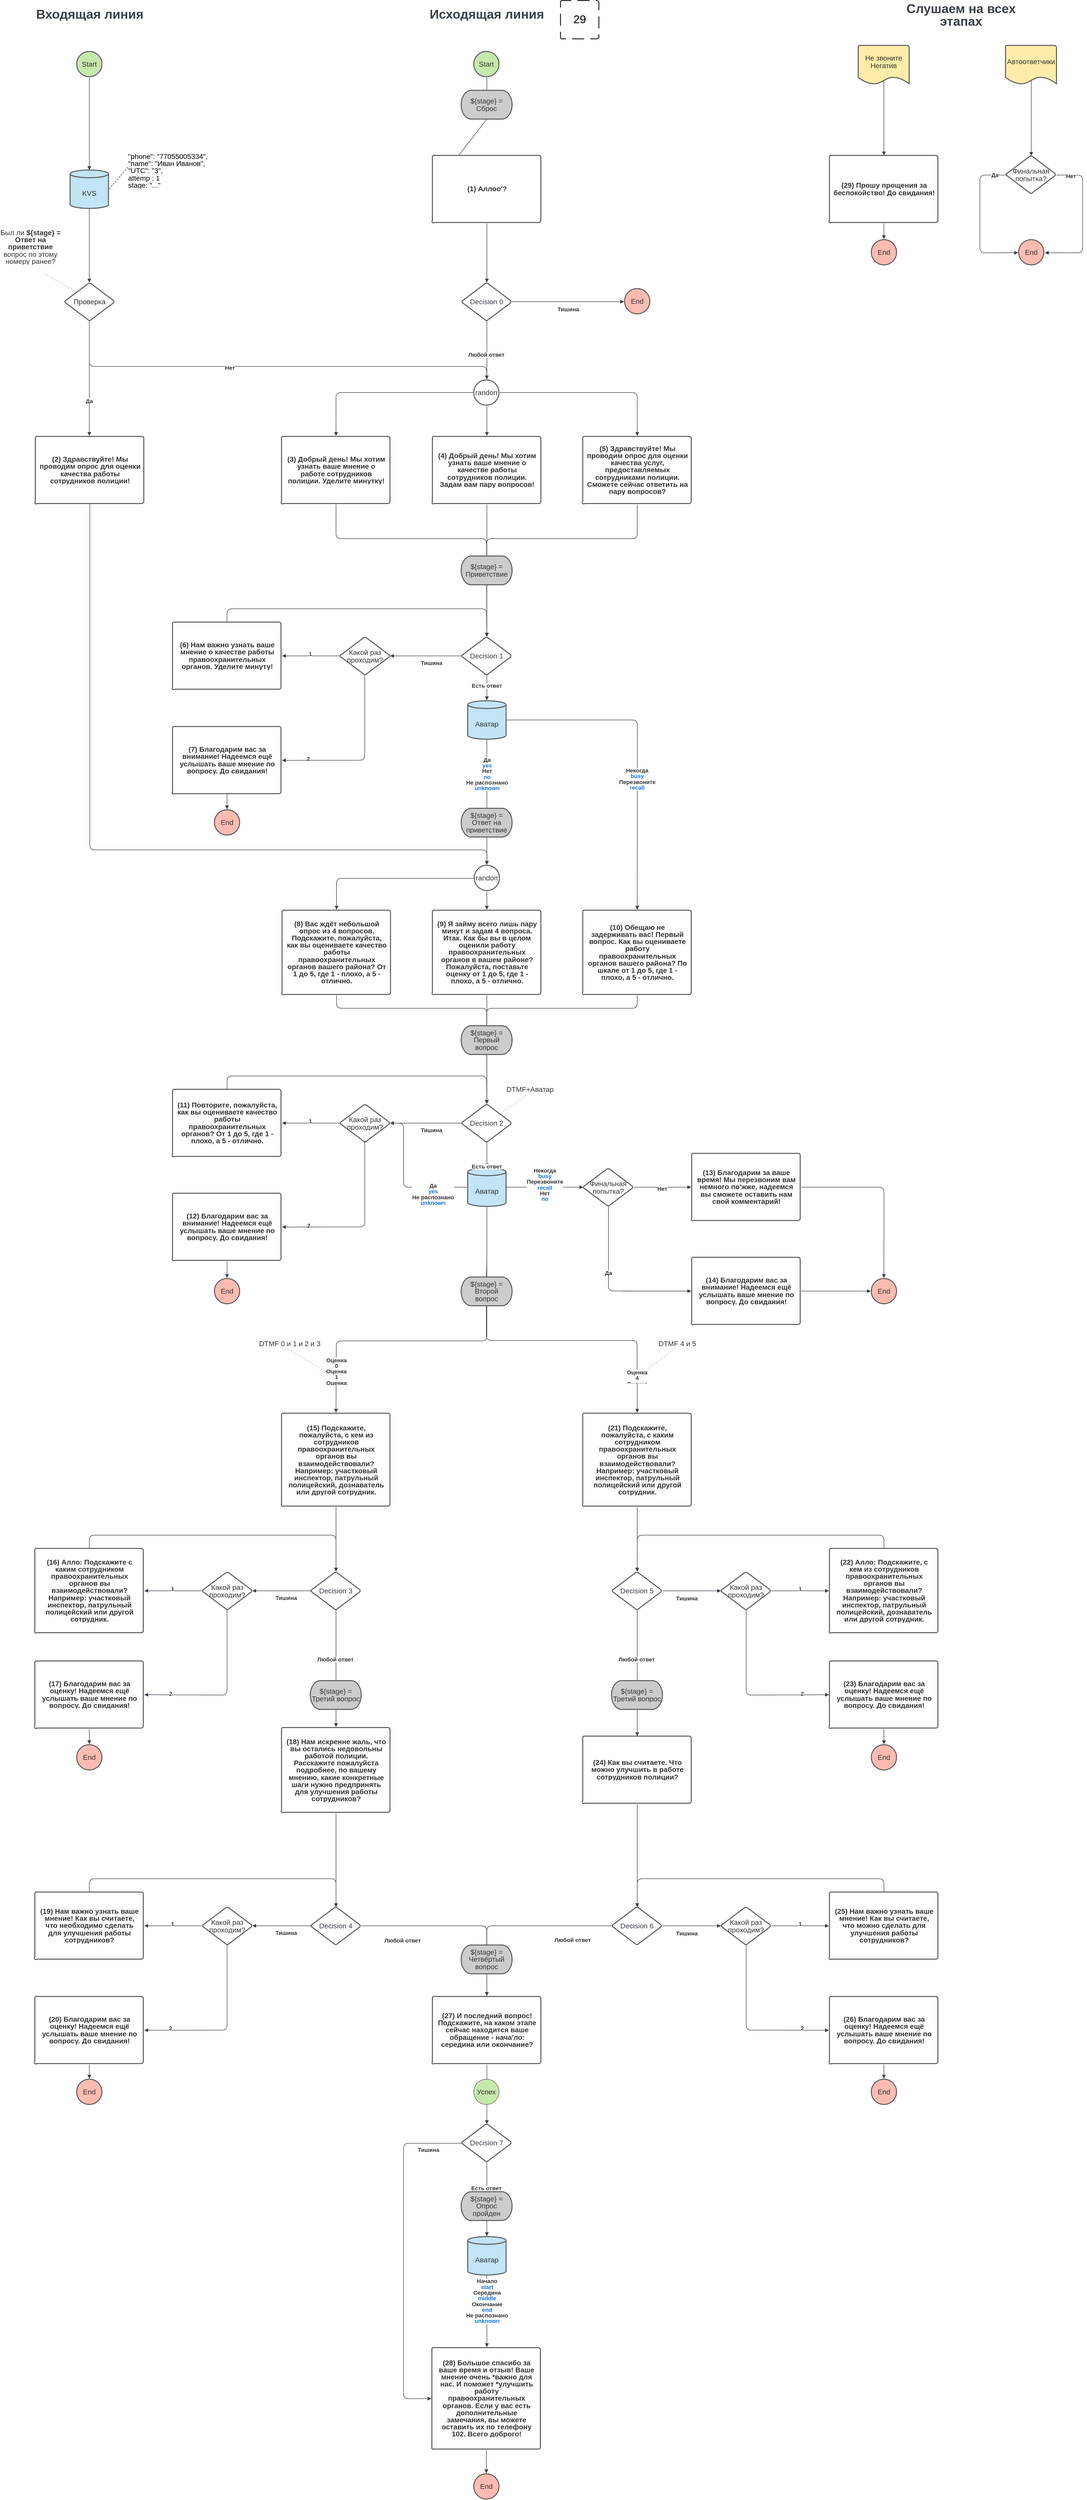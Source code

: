 <mxfile version="26.0.6">
  <diagram name="Демостенд" id="IK_i8684P6bGYir9W55-">
    <mxGraphModel dx="673" dy="813" grid="1" gridSize="10" guides="1" tooltips="1" connect="1" arrows="1" fold="1" page="1" pageScale="1" pageWidth="827" pageHeight="1169" math="0" shadow="0">
      <root>
        <mxCell id="0" />
        <mxCell id="1" parent="0" />
        <UserObject label="" tags="Фон" id="xVkS5qJyhw4Gnr5-fT8i-10">
          <mxCell style="vsdxID=1;fillColor=none;gradientColor=none;strokeColor=none;strokeWidth=2;spacingTop=-3;spacingBottom=-3;spacingLeft=-3;spacingRight=-3;points=[[0,0.5,0],[1,0.5,0],[0.5,1,0],[0.5,0,0],[0,1.01,0]];labelBackgroundColor=none;rounded=1;html=1;whiteSpace=wrap;" vertex="1" parent="1">
            <mxGeometry x="2209" y="304" width="50" height="50" as="geometry" />
          </mxCell>
        </UserObject>
        <mxCell id="xVkS5qJyhw4Gnr5-fT8i-11" style="vsdxID=2;fillColor=#c7e8ac;gradientColor=none;shape=stencil(hVLtDoIwDHya/SWlDaI/jR8v4BMQmLKIQAYo+PQOSnSbEvnV3q7ctTlBuyZPaikQmlZXV/lQWZsL2gtEVeZSq9ZUgg6CdudKy4uuujLjvk4ME2FCZMYz4chGSHR6Uk/JGAQUxhE/8OStuo+K/TwDwI8D9xG3R+amnWZy6LNnII6DFTLU4xc0oDfWk6MCA7mESRa2P5QRA1q72p+/zjLgqtreyGXQ97I/Vb1tRxPxxvoi14Bt0vW0tPg/A/YxXU+9f9sB/5gkf2DpCqae4sXBU0XB6XynwhR+HA3EUabDCw==);strokeColor=#5e5e5e;strokeWidth=2;spacingTop=-3;spacingBottom=-3;spacingLeft=-3;spacingRight=-3;points=[[0,0.5,0],[1,0.5,0],[0.5,1,0],[0.5,0,0]];labelBackgroundColor=none;rounded=1;html=1;whiteSpace=wrap;" vertex="1" parent="xVkS5qJyhw4Gnr5-fT8i-10">
          <mxGeometry width="50" height="50" as="geometry" />
        </mxCell>
        <mxCell id="xVkS5qJyhw4Gnr5-fT8i-12" value="&lt;div style=&quot;font-size: 1px&quot;&gt;&lt;p style=&quot;text-align:center;margin-left:0;margin-right:0;margin-top:0px;margin-bottom:0px;text-indent:0;vertical-align:middle;direction:ltr;&quot;&gt;&lt;font style=&quot;font-size:14.11px;font-family:Arial;color:#333333;direction:ltr;letter-spacing:0px;line-height:100%;opacity:1&quot;&gt;Start&lt;/font&gt;&lt;/p&gt;&lt;/div&gt;" style="text;vsdxID=1;fillColor=none;gradientColor=none;strokeColor=none;strokeWidth=2;spacingTop=-3;spacingBottom=-3;spacingLeft=-3;spacingRight=-3;points=[[0,0.5,0],[1,0.5,0],[0.5,1,0],[0.5,0,0],[0,1.01,0]];labelBackgroundColor=none;rounded=1;html=1;whiteSpace=wrap;verticalAlign=middle;align=center;overflow=width;;html=1;" vertex="1" parent="xVkS5qJyhw4Gnr5-fT8i-10">
          <mxGeometry x="3.17" y="2.38" width="44.45" height="44.45" as="geometry" />
        </mxCell>
        <UserObject label="" tags="Фон" id="xVkS5qJyhw4Gnr5-fT8i-13">
          <mxCell style="vsdxID=3;fillColor=none;gradientColor=none;strokeColor=none;strokeWidth=2;spacingTop=-3;spacingBottom=-3;spacingLeft=-3;spacingRight=-3;points=[[0,0.5,0],[1,0.5,0],[0.5,1,0],[0.5,0,0],[0,1.02,0],[0.1,0.16,0],[5.46,0.16,0],[0,-1.34,0]];labelBackgroundColor=none;rounded=1;html=1;whiteSpace=wrap;" vertex="1" parent="1">
            <mxGeometry x="2209" y="955" width="50" height="50" as="geometry" />
          </mxCell>
        </UserObject>
        <mxCell id="xVkS5qJyhw4Gnr5-fT8i-14" style="vsdxID=4;fillColor=#FFFFFF;gradientColor=none;shape=stencil(hVLtDoIwDHya/SWlDaI/jR8v4BMQmLKIQAYo+PQOSnSbEvnV3q7ctTlBuyZPaikQmlZXV/lQWZsL2gtEVeZSq9ZUgg6CdudKy4uuujLjvk4ME2FCZMYz4chGSHR6Uk/JGAQUxhE/8OStuo+K/TwDwI8D9xG3R+amnWZy6LNnII6DFTLU4xc0oDfWk6MCA7mESRa2P5QRA1q72p+/zjLgqtreyGXQ97I/Vb1tRxPxxvoi14Bt0vW0tPg/A/YxXU+9f9sB/5gkf2DpCqae4sXBU0XB6XynwhR+HA3EUabDCw==);strokeColor=#5e5e5e;strokeWidth=2;spacingTop=-3;spacingBottom=-3;spacingLeft=-3;spacingRight=-3;points=[[0,0.5,0],[1,0.5,0],[0.5,1,0],[0.5,0,0]];labelBackgroundColor=none;rounded=1;html=1;whiteSpace=wrap;" vertex="1" parent="xVkS5qJyhw4Gnr5-fT8i-13">
          <mxGeometry width="50" height="50" as="geometry" />
        </mxCell>
        <mxCell id="xVkS5qJyhw4Gnr5-fT8i-15" value="&lt;div style=&quot;font-size: 1px&quot;&gt;&lt;p style=&quot;text-align:center;margin-left:0;margin-right:0;margin-top:0px;margin-bottom:0px;text-indent:0;vertical-align:middle;direction:ltr;&quot;&gt;&lt;font style=&quot;font-size:14.11px;font-family:Arial;color:#333333;direction:ltr;letter-spacing:0px;line-height:100%;opacity:1&quot;&gt;random&lt;/font&gt;&lt;/p&gt;&lt;/div&gt;" style="text;vsdxID=3;fillColor=none;gradientColor=none;strokeColor=none;strokeWidth=2;spacingTop=-3;spacingBottom=-3;spacingLeft=-3;spacingRight=-3;points=[[0,0.5,0],[1,0.5,0],[0.5,1,0],[0.5,0,0],[0,1.02,0],[0.1,0.16,0],[5.46,0.16,0],[0,-1.34,0]];labelBackgroundColor=none;rounded=1;html=1;whiteSpace=wrap;verticalAlign=middle;align=center;overflow=width;;html=1;" vertex="1" parent="xVkS5qJyhw4Gnr5-fT8i-13">
          <mxGeometry x="3.17" y="2.38" width="44.45" height="44.45" as="geometry" />
        </mxCell>
        <UserObject label="" tags="Фон" id="xVkS5qJyhw4Gnr5-fT8i-16">
          <mxCell style="vsdxID=5;edgeStyle=none;startArrow=none;endArrow=none;startSize=5;endSize=5;strokeColor=#3a414a;spacingTop=-3;spacingBottom=-3;spacingLeft=-3;spacingRight=-3;verticalAlign=middle;html=1;labelBackgroundColor=none;rounded=1;" edge="1" parent="1">
            <mxGeometry relative="1" as="geometry">
              <mxPoint y="-1" as="offset" />
              <Array as="points" />
              <mxPoint x="2235" y="356" as="sourcePoint" />
              <mxPoint x="2235" y="381" as="targetPoint" />
            </mxGeometry>
          </mxCell>
        </UserObject>
        <UserObject label="" tags="Фон" id="xVkS5qJyhw4Gnr5-fT8i-17">
          <mxCell style="vsdxID=6;edgeStyle=none;startArrow=none;endArrow=block;startSize=5;endSize=5;strokeColor=#3a414a;spacingTop=-3;spacingBottom=-3;spacingLeft=-3;spacingRight=-3;verticalAlign=middle;html=1;labelBackgroundColor=none;rounded=1;" edge="1" parent="1">
            <mxGeometry relative="1" as="geometry">
              <mxPoint x="-54" as="offset" />
              <Array as="points" />
              <mxPoint x="2235" y="438" as="sourcePoint" />
              <mxPoint x="2127" y="577" as="targetPoint" />
            </mxGeometry>
          </mxCell>
        </UserObject>
        <UserObject label="" tags="Фон" id="xVkS5qJyhw4Gnr5-fT8i-18">
          <mxCell style="vsdxID=7;fillColor=none;gradientColor=none;strokeColor=none;strokeWidth=2;spacingTop=-3;spacingBottom=-3;spacingLeft=-3;spacingRight=-3;points=[[0,0.5,0],[1,0.5,0],[0.5,1,0],[0.5,0,0]];labelBackgroundColor=none;rounded=1;html=1;whiteSpace=wrap;" vertex="1" parent="1">
            <mxGeometry x="2127" y="1067" width="215" height="133" as="geometry" />
          </mxCell>
        </UserObject>
        <mxCell id="xVkS5qJyhw4Gnr5-fT8i-19" style="vsdxID=8;fillColor=#ffffff;gradientColor=none;shape=stencil(vZTdcoMgEIWfhksZfpIi12nyAnkCphJlSsVB2pg+fTGrjmjNpXewe9jDt7Iifmor1WjESBu8+9R3U4QK8XfEmKkr7U2IK8TPiJ9uzuvSu++6gH2jopKRZ0QXcIb2akaU/7iaXw0xgjkVR0jAyS/30zt2Qx5SD9gxnIP2AtpYqjcZtBQfcpD7Sc8lRCaJeEsqDvW7THWmzbwLKhhXJzmrfKmzaJXdrCqTVHvXupmF6fxy1tQzEJljdvjHeoNkBSJpCkI2OrMDytJbCkzFSxiR0nBMWEKzbs7ksQPO8k1E7/GCG0DjUx6BKJbHBGjdoN2+zuuJiYvnaMLQGmthsuf55SjHEPwG+PkP);strokeColor=#5e5e5e;strokeWidth=2;spacingTop=-3;spacingBottom=-3;spacingLeft=-3;spacingRight=-3;points=[[0,0.5,0],[1,0.5,0],[0.5,1,0],[0.5,0,0]];labelBackgroundColor=none;rounded=1;html=1;whiteSpace=wrap;" vertex="1" parent="xVkS5qJyhw4Gnr5-fT8i-18">
          <mxGeometry width="215" height="133" as="geometry" />
        </mxCell>
        <mxCell id="xVkS5qJyhw4Gnr5-fT8i-20" value="&lt;div style=&quot;font-size: 1px&quot;&gt;&lt;p style=&quot;text-align:center;margin-left:0;margin-right:0;margin-top:0px;margin-bottom:0px;text-indent:0;vertical-align:middle;direction:ltr;&quot;&gt;&lt;font style=&quot;font-size:14.11px;font-family:Arial;color:#333333;direction:ltr;letter-spacing:0px;line-height:100%;opacity:1&quot;&gt;&lt;b&gt;(4) &lt;/b&gt;&lt;/font&gt;&lt;font style=&quot;font-size:14.11px;font-family:Arial;color:#333333;direction:ltr;letter-spacing:0px;line-height:100%;opacity:1&quot;&gt;&lt;b&gt;Добрый день! Мы хотим узнать ваше мнение о качестве работы сотрудников полиции. Задам вам пару вопросов! &lt;/b&gt;&lt;/font&gt;&lt;/p&gt;&lt;/div&gt;" style="text;vsdxID=7;fillColor=none;gradientColor=none;strokeColor=none;strokeWidth=2;spacingTop=-3;spacingBottom=-3;spacingLeft=-3;spacingRight=-3;points=[[0,0.5,0],[1,0.5,0],[0.5,1,0],[0.5,0,0]];labelBackgroundColor=none;rounded=1;html=1;whiteSpace=wrap;verticalAlign=middle;align=center;overflow=width;;html=1;" vertex="1" parent="xVkS5qJyhw4Gnr5-fT8i-18">
          <mxGeometry x="7.62" y="6.84" width="201.3" height="118.75" as="geometry" />
        </mxCell>
        <UserObject label="" tags="Фон" id="xVkS5qJyhw4Gnr5-fT8i-21">
          <mxCell style="vsdxID=9;edgeStyle=none;startArrow=none;endArrow=block;startSize=5;endSize=5;strokeColor=#3a414a;spacingTop=-3;spacingBottom=-3;spacingLeft=-3;spacingRight=-3;verticalAlign=middle;html=1;labelBackgroundColor=none;rounded=1;" edge="1" parent="1">
            <mxGeometry relative="1" as="geometry">
              <mxPoint y="-1" as="offset" />
              <Array as="points" />
              <mxPoint x="2235" y="1007" as="sourcePoint" />
              <mxPoint x="2235" y="1066" as="targetPoint" />
            </mxGeometry>
          </mxCell>
        </UserObject>
        <UserObject label="" tags="Фон" id="xVkS5qJyhw4Gnr5-fT8i-22">
          <mxCell style="vsdxID=10;fillColor=none;gradientColor=none;strokeColor=none;strokeWidth=2;spacingTop=-3;spacingBottom=-3;spacingLeft=-3;spacingRight=-3;points=[[0,0.5,0],[1,0.5,0],[0.5,1,0],[0.5,0,0]];labelBackgroundColor=none;rounded=1;html=1;whiteSpace=wrap;" vertex="1" parent="1">
            <mxGeometry x="1828" y="1067" width="215" height="133" as="geometry" />
          </mxCell>
        </UserObject>
        <mxCell id="xVkS5qJyhw4Gnr5-fT8i-23" style="vsdxID=11;fillColor=#ffffff;gradientColor=none;shape=stencil(vZTdcoMgEIWfhksZfpIi12nyAnkCphJlSsVB2pg+fTGrjmjNpXewe9jDt7Iifmor1WjESBu8+9R3U4QK8XfEmKkr7U2IK8TPiJ9uzuvSu++6gH2jopKRZ0QXcIb2akaU/7iaXw0xgjkVR0jAyS/30zt2Qx5SD9gxnIP2AtpYqjcZtBQfcpD7Sc8lRCaJeEsqDvW7THWmzbwLKhhXJzmrfKmzaJXdrCqTVHvXupmF6fxy1tQzEJljdvjHeoNkBSJpCkI2OrMDytJbCkzFSxiR0nBMWEKzbs7ksQPO8k1E7/GCG0DjUx6BKJbHBGjdoN2+zuuJiYvnaMLQGmthsuf55SjHEPwG+PkP);strokeColor=#5e5e5e;strokeWidth=2;spacingTop=-3;spacingBottom=-3;spacingLeft=-3;spacingRight=-3;points=[[0,0.5,0],[1,0.5,0],[0.5,1,0],[0.5,0,0]];labelBackgroundColor=none;rounded=1;html=1;whiteSpace=wrap;" vertex="1" parent="xVkS5qJyhw4Gnr5-fT8i-22">
          <mxGeometry width="215" height="133" as="geometry" />
        </mxCell>
        <mxCell id="xVkS5qJyhw4Gnr5-fT8i-24" value="&lt;div style=&quot;font-size: 1px&quot;&gt;&lt;p style=&quot;text-align:center;margin-left:0;margin-right:0;margin-top:0px;margin-bottom:0px;text-indent:0;vertical-align:middle;direction:ltr;&quot;&gt;&lt;font style=&quot;font-size:14.11px;font-family:Arial;color:#333333;direction:ltr;letter-spacing:0px;line-height:100%;opacity:1&quot;&gt;&lt;b&gt;(3) &lt;/b&gt;&lt;/font&gt;&lt;font style=&quot;font-size:14.11px;font-family:Arial;color:#333333;direction:ltr;letter-spacing:0px;line-height:100%;opacity:1&quot;&gt;&lt;b&gt;Добрый день! Мы хотим узнать ваше мнение о работе сотрудников полиции. Уделите минутку!&lt;/b&gt;&lt;/font&gt;&lt;/p&gt;&lt;/div&gt;" style="text;vsdxID=10;fillColor=none;gradientColor=none;strokeColor=none;strokeWidth=2;spacingTop=-3;spacingBottom=-3;spacingLeft=-3;spacingRight=-3;points=[[0,0.5,0],[1,0.5,0],[0.5,1,0],[0.5,0,0]];labelBackgroundColor=none;rounded=1;html=1;whiteSpace=wrap;verticalAlign=middle;align=center;overflow=width;;html=1;" vertex="1" parent="xVkS5qJyhw4Gnr5-fT8i-22">
          <mxGeometry x="7.62" y="6.84" width="201.3" height="118.75" as="geometry" />
        </mxCell>
        <UserObject label="" tags="Фон" id="xVkS5qJyhw4Gnr5-fT8i-25">
          <mxCell style="vsdxID=12;edgeStyle=none;startArrow=none;endArrow=block;startSize=5;endSize=5;strokeColor=#3a414a;spacingTop=-3;spacingBottom=-3;spacingLeft=-3;spacingRight=-3;verticalAlign=middle;html=1;labelBackgroundColor=none;rounded=1;" edge="1" parent="1">
            <mxGeometry relative="1" as="geometry">
              <mxPoint x="42" y="42" as="offset" />
              <Array as="points">
                <mxPoint x="1935.91" y="980" />
              </Array>
              <mxPoint x="2208" y="980" as="sourcePoint" />
              <mxPoint x="1936" y="1066" as="targetPoint" />
            </mxGeometry>
          </mxCell>
        </UserObject>
        <UserObject label="" tags="Фон" id="xVkS5qJyhw4Gnr5-fT8i-26">
          <mxCell style="vsdxID=13;fillColor=none;gradientColor=none;strokeColor=none;strokeWidth=2;spacingTop=-3;spacingBottom=-3;spacingLeft=-3;spacingRight=-3;points=[[0,0.5,0],[1,0.5,0],[0.5,1,0],[0.5,0,0]];labelBackgroundColor=none;rounded=1;html=1;whiteSpace=wrap;" vertex="1" parent="1">
            <mxGeometry x="2425" y="1067" width="215" height="133" as="geometry" />
          </mxCell>
        </UserObject>
        <mxCell id="xVkS5qJyhw4Gnr5-fT8i-27" style="vsdxID=14;fillColor=#FFFFFF;gradientColor=none;shape=stencil(vZTdcoMgEIWfhksZfpIi12nyAnkCphJlSsVB2pg+fTGrjmjNpXewe9jDt7Iifmor1WjESBu8+9R3U4QK8XfEmKkr7U2IK8TPiJ9uzuvSu++6gH2jopKRZ0QXcIb2akaU/7iaXw0xgjkVR0jAyS/30zt2Qx5SD9gxnIP2AtpYqjcZtBQfcpD7Sc8lRCaJeEsqDvW7THWmzbwLKhhXJzmrfKmzaJXdrCqTVHvXupmF6fxy1tQzEJljdvjHeoNkBSJpCkI2OrMDytJbCkzFSxiR0nBMWEKzbs7ksQPO8k1E7/GCG0DjUx6BKJbHBGjdoN2+zuuJiYvnaMLQGmthsuf55SjHEPwG+PkP);strokeColor=#5e5e5e;strokeWidth=2;spacingTop=-3;spacingBottom=-3;spacingLeft=-3;spacingRight=-3;points=[[0,0.5,0],[1,0.5,0],[0.5,1,0],[0.5,0,0]];labelBackgroundColor=none;rounded=1;html=1;whiteSpace=wrap;" vertex="1" parent="xVkS5qJyhw4Gnr5-fT8i-26">
          <mxGeometry width="215" height="133" as="geometry" />
        </mxCell>
        <mxCell id="xVkS5qJyhw4Gnr5-fT8i-28" value="&lt;div style=&quot;font-size: 1px&quot;&gt;&lt;p style=&quot;text-align:center;margin-left:0;margin-right:0;margin-top:0px;margin-bottom:0px;text-indent:0;vertical-align:middle;direction:ltr;&quot;&gt;&lt;font style=&quot;font-size:14.11px;font-family:Arial;color:#333333;direction:ltr;letter-spacing:0px;line-height:100%;opacity:1&quot;&gt;&lt;b&gt;(5) &lt;/b&gt;&lt;/font&gt;&lt;font style=&quot;font-size:14.11px;font-family:Arial;color:#333333;direction:ltr;letter-spacing:0px;line-height:100%;opacity:1&quot;&gt;&lt;b&gt;Здравствуйте! Мы проводим опрос для оценки качества услуг, предоставляемых сотрудниками полиции. Сможете сейчас ответить на пару вопросов?&lt;/b&gt;&lt;/font&gt;&lt;/p&gt;&lt;/div&gt;" style="text;vsdxID=13;fillColor=none;gradientColor=none;strokeColor=none;strokeWidth=2;spacingTop=-3;spacingBottom=-3;spacingLeft=-3;spacingRight=-3;points=[[0,0.5,0],[1,0.5,0],[0.5,1,0],[0.5,0,0]];labelBackgroundColor=none;rounded=1;html=1;whiteSpace=wrap;verticalAlign=middle;align=center;overflow=width;;html=1;" vertex="1" parent="xVkS5qJyhw4Gnr5-fT8i-26">
          <mxGeometry x="7.62" y="6.84" width="201.3" height="118.75" as="geometry" />
        </mxCell>
        <UserObject label="" tags="Фон" id="xVkS5qJyhw4Gnr5-fT8i-29">
          <mxCell style="vsdxID=15;edgeStyle=none;startArrow=none;endArrow=block;startSize=5;endSize=5;strokeColor=#3a414a;spacingTop=-3;spacingBottom=-3;spacingLeft=-3;spacingRight=-3;verticalAlign=middle;html=1;labelBackgroundColor=none;rounded=1;" edge="1" parent="1">
            <mxGeometry relative="1" as="geometry">
              <mxPoint x="-43" y="42" as="offset" />
              <Array as="points">
                <mxPoint x="2533.09" y="980" />
              </Array>
              <mxPoint x="2261" y="980" as="sourcePoint" />
              <mxPoint x="2533" y="1066" as="targetPoint" />
            </mxGeometry>
          </mxCell>
        </UserObject>
        <UserObject label="" tags="Фон" id="xVkS5qJyhw4Gnr5-fT8i-30">
          <mxCell style="vsdxID=16;fillColor=none;gradientColor=none;strokeColor=none;strokeWidth=2;spacingTop=-3;spacingBottom=-3;spacingLeft=-3;spacingRight=-3;points=[[0,0.5,0],[1,0.5,0],[0.5,1,0],[0.5,0,0]];labelBackgroundColor=none;rounded=1;html=1;whiteSpace=wrap;" vertex="1" parent="1">
            <mxGeometry x="2127" y="510" width="215" height="133" as="geometry" />
          </mxCell>
        </UserObject>
        <mxCell id="xVkS5qJyhw4Gnr5-fT8i-31" style="vsdxID=17;fillColor=#ffffff;gradientColor=none;shape=stencil(vZTdcoMgEIWfhksZfpIi12nyAnkCphJlSsVB2pg+fTGrjmjNpXewe9jDt7Iifmor1WjESBu8+9R3U4QK8XfEmKkr7U2IK8TPiJ9uzuvSu++6gH2jopKRZ0QXcIb2akaU/7iaXw0xgjkVR0jAyS/30zt2Qx5SD9gxnIP2AtpYqjcZtBQfcpD7Sc8lRCaJeEsqDvW7THWmzbwLKhhXJzmrfKmzaJXdrCqTVHvXupmF6fxy1tQzEJljdvjHeoNkBSJpCkI2OrMDytJbCkzFSxiR0nBMWEKzbs7ksQPO8k1E7/GCG0DjUx6BKJbHBGjdoN2+zuuJiYvnaMLQGmthsuf55SjHEPwG+PkP);strokeColor=#5e5e5e;strokeWidth=2;spacingTop=-3;spacingBottom=-3;spacingLeft=-3;spacingRight=-3;points=[[0,0.5,0],[1,0.5,0],[0.5,1,0],[0.5,0,0]];labelBackgroundColor=none;rounded=1;html=1;whiteSpace=wrap;" vertex="1" parent="xVkS5qJyhw4Gnr5-fT8i-30">
          <mxGeometry width="215" height="133" as="geometry" />
        </mxCell>
        <mxCell id="xVkS5qJyhw4Gnr5-fT8i-32" value="&lt;div style=&quot;font-size: 1px&quot;&gt;&lt;p style=&quot;text-align:center;margin-left:0;margin-right:0;margin-top:0px;margin-bottom:0px;text-indent:0;vertical-align:middle;direction:ltr;&quot;&gt;&lt;font style=&quot;font-size:14.11px;font-family:Arial;color:#333333;direction:ltr;letter-spacing:0px;line-height:100%;opacity:1&quot;&gt;&lt;b&gt;(1) Аллоо&amp;prime;?&lt;/b&gt;&lt;/font&gt;&lt;/p&gt;&lt;/div&gt;" style="text;vsdxID=16;fillColor=none;gradientColor=none;strokeColor=none;strokeWidth=2;spacingTop=-3;spacingBottom=-3;spacingLeft=-3;spacingRight=-3;points=[[0,0.5,0],[1,0.5,0],[0.5,1,0],[0.5,0,0]];labelBackgroundColor=none;rounded=1;html=1;whiteSpace=wrap;verticalAlign=middle;align=center;overflow=width;;html=1;" vertex="1" parent="xVkS5qJyhw4Gnr5-fT8i-30">
          <mxGeometry x="7.62" y="6.84" width="201.3" height="118.75" as="geometry" />
        </mxCell>
        <UserObject label="" tags="Фон" id="xVkS5qJyhw4Gnr5-fT8i-33">
          <mxCell style="vsdxID=18;fillColor=none;gradientColor=none;strokeColor=none;strokeWidth=2;spacingTop=-3;spacingBottom=-3;spacingLeft=-3;spacingRight=-3;points=[[0,0.5,0],[1,0.5,0],[0.5,1,0],[0.5,0,0]];labelBackgroundColor=none;rounded=1;html=1;whiteSpace=wrap;" vertex="1" parent="1">
            <mxGeometry x="2184" y="762" width="101" height="76" as="geometry" />
          </mxCell>
        </UserObject>
        <mxCell id="xVkS5qJyhw4Gnr5-fT8i-34" style="vsdxID=19;fillColor=#FFFFFF;gradientColor=none;shape=stencil(vZNBbsMgEEVPw9IIMxCXdZpeoCdANbFRXWNh2rg9fbGHSgZZ2TU7mP+Z4YE+gfPc68kQzubg3bu52Tb0BJ4J53bsjbchrghcCJyvzpvOu8+xxf2ko5OzrWJaPFOvbs60f3u1PwZrjELdSBTw5If7WicuqIsGtW/cwrZ7QWdstI5IzhOtFXp9Mj9Rnjoni4SDZmyp9GLnyrugg3Vjuhdqg/adqeKg6jroLpPmmzHTrlzvrzbYcQehcojEdEgBtOE5haDqlFEU3eTDMIrnU3cxlMgxZPkZxc/+Uf0/Bhw93yEFp0LmFEB5k1HkzcTDIO7lIi62+GEw7TBgevd6GddYwqjD5Rc=);strokeColor=#5e5e5e;strokeWidth=2;spacingTop=-3;spacingBottom=-3;spacingLeft=-3;spacingRight=-3;points=[[0,0.5,0],[1,0.5,0],[0.5,1,0],[0.5,0,0]];labelBackgroundColor=none;rounded=1;html=1;whiteSpace=wrap;" vertex="1" parent="xVkS5qJyhw4Gnr5-fT8i-33">
          <mxGeometry width="101" height="76" as="geometry" />
        </mxCell>
        <mxCell id="xVkS5qJyhw4Gnr5-fT8i-35" value="&lt;div style=&quot;font-size: 1px&quot;&gt;&lt;p style=&quot;text-align:center;margin-left:0;margin-right:0;margin-top:0px;margin-bottom:0px;text-indent:0;vertical-align:middle;direction:ltr;&quot;&gt;&lt;font style=&quot;font-size:14.11px;font-family:Arial;color:#3a414a;direction:ltr;letter-spacing:0px;line-height:100%;opacity:1&quot;&gt;Decision 0&lt;/font&gt;&lt;/p&gt;&lt;/div&gt;" style="text;vsdxID=18;fillColor=none;gradientColor=none;strokeColor=none;strokeWidth=2;spacingTop=-3;spacingBottom=-3;spacingLeft=-3;spacingRight=-3;points=[[0,0.5,0],[1,0.5,0],[0.5,1,0],[0.5,0,0]];labelBackgroundColor=none;rounded=1;html=1;whiteSpace=wrap;verticalAlign=middle;align=center;overflow=width;;html=1;" vertex="1" parent="xVkS5qJyhw4Gnr5-fT8i-33">
          <mxGeometry x="3.17" y="2.98" width="95.25" height="69.85" as="geometry" />
        </mxCell>
        <UserObject label="" tags="Фон" id="xVkS5qJyhw4Gnr5-fT8i-36">
          <mxCell style="vsdxID=20;edgeStyle=none;startArrow=none;endArrow=block;startSize=5;endSize=5;strokeColor=#3a414a;spacingTop=-3;spacingBottom=-3;spacingLeft=-3;spacingRight=-3;verticalAlign=middle;html=1;labelBackgroundColor=none;rounded=1;" edge="1" parent="1">
            <mxGeometry relative="1" as="geometry">
              <mxPoint as="offset" />
              <Array as="points" />
              <mxPoint x="2235" y="645" as="sourcePoint" />
              <mxPoint x="2235" y="762" as="targetPoint" />
            </mxGeometry>
          </mxCell>
        </UserObject>
        <UserObject label="" tags="Фон" id="xVkS5qJyhw4Gnr5-fT8i-37">
          <mxCell style="vsdxID=21;edgeStyle=none;startArrow=none;endArrow=block;startSize=5;endSize=5;strokeColor=#3a414a;spacingTop=-3;spacingBottom=-3;spacingLeft=-3;spacingRight=-3;verticalAlign=middle;html=1;labelBackgroundColor=#ffffff;rounded=1;" edge="1" parent="1">
            <mxGeometry relative="1" as="geometry">
              <Array as="points" />
              <mxPoint x="2235" y="837" as="sourcePoint" />
              <mxPoint x="2235" y="954" as="targetPoint" />
            </mxGeometry>
          </mxCell>
        </UserObject>
        <mxCell id="xVkS5qJyhw4Gnr5-fT8i-38" value="&lt;div style=&quot;font-size: 1px&quot;&gt;&lt;p style=&quot;text-align:left;margin-left:0;margin-right:0;margin-top:0px;margin-bottom:0px;text-indent:0;vertical-align:middle;direction:ltr;&quot;&gt;&lt;font style=&quot;font-size:11.29px;font-family:Arial;color:#333333;direction:ltr;letter-spacing:0px;line-height:100%;opacity:1&quot;&gt;&lt;b&gt;Любой ответ&lt;/b&gt;&lt;/font&gt;&lt;/p&gt;&lt;/div&gt;" style="text;vsdxID=21;edgeStyle=none;startArrow=none;endArrow=block;startSize=5;endSize=5;strokeColor=none;spacingTop=-3;spacingBottom=-3;spacingLeft=-3;spacingRight=-3;verticalAlign=middle;html=1;labelBackgroundColor=#ffffff;rounded=1;align=left;overflow=width;fillColor=none;gradientColor=none;whiteSpace=wrap;;html=1;" vertex="1" parent="xVkS5qJyhw4Gnr5-fT8i-37">
          <mxGeometry width="71.78" height="13.54" relative="1" as="geometry">
            <mxPoint x="-36.89" y="2.23" as="offset" />
          </mxGeometry>
        </mxCell>
        <UserObject label="" tags="Фон" id="xVkS5qJyhw4Gnr5-fT8i-39">
          <mxCell style="vsdxID=22;fillColor=none;gradientColor=none;strokeColor=none;strokeWidth=2;spacingTop=-3;spacingBottom=-3;spacingLeft=-3;spacingRight=-3;points=[[0,0.5,0],[1,0.5,0],[0.5,1,0],[0.5,0,0]];labelBackgroundColor=none;rounded=1;html=1;whiteSpace=wrap;" vertex="1" parent="1">
            <mxGeometry x="2184" y="1464" width="101" height="76" as="geometry" />
          </mxCell>
        </UserObject>
        <mxCell id="xVkS5qJyhw4Gnr5-fT8i-40" style="vsdxID=23;fillColor=#FFFFFF;gradientColor=none;shape=stencil(vZNBbsMgEEVPw9IIMxCXdZpeoCdANbFRXWNh2rg9fbGHSgZZ2TU7mP+Z4YE+gfPc68kQzubg3bu52Tb0BJ4J53bsjbchrghcCJyvzpvOu8+xxf2ko5OzrWJaPFOvbs60f3u1PwZrjELdSBTw5If7WicuqIsGtW/cwrZ7QWdstI5IzhOtFXp9Mj9Rnjoni4SDZmyp9GLnyrugg3Vjuhdqg/adqeKg6jroLpPmmzHTrlzvrzbYcQehcojEdEgBtOE5haDqlFEU3eTDMIrnU3cxlMgxZPkZxc/+Uf0/Bhw93yEFp0LmFEB5k1HkzcTDIO7lIi62+GEw7TBgevd6GddYwqjD5Rc=);strokeColor=#5e5e5e;strokeWidth=2;spacingTop=-3;spacingBottom=-3;spacingLeft=-3;spacingRight=-3;points=[[0,0.5,0],[1,0.5,0],[0.5,1,0],[0.5,0,0]];labelBackgroundColor=none;rounded=1;html=1;whiteSpace=wrap;" vertex="1" parent="xVkS5qJyhw4Gnr5-fT8i-39">
          <mxGeometry width="101" height="76" as="geometry" />
        </mxCell>
        <mxCell id="xVkS5qJyhw4Gnr5-fT8i-41" value="&lt;div style=&quot;font-size: 1px&quot;&gt;&lt;p style=&quot;text-align:center;margin-left:0;margin-right:0;margin-top:0px;margin-bottom:0px;text-indent:0;vertical-align:middle;direction:ltr;&quot;&gt;&lt;font style=&quot;font-size:14.11px;font-family:Arial;color:#3a414a;direction:ltr;letter-spacing:0px;line-height:100%;opacity:1&quot;&gt;Decision 1&lt;/font&gt;&lt;/p&gt;&lt;/div&gt;" style="text;vsdxID=22;fillColor=none;gradientColor=none;strokeColor=none;strokeWidth=2;spacingTop=-3;spacingBottom=-3;spacingLeft=-3;spacingRight=-3;points=[[0,0.5,0],[1,0.5,0],[0.5,1,0],[0.5,0,0]];labelBackgroundColor=none;rounded=1;html=1;whiteSpace=wrap;verticalAlign=middle;align=center;overflow=width;;html=1;" vertex="1" parent="xVkS5qJyhw4Gnr5-fT8i-39">
          <mxGeometry x="3.17" y="2.98" width="95.25" height="69.85" as="geometry" />
        </mxCell>
        <UserObject label="" tags="Фон" id="xVkS5qJyhw4Gnr5-fT8i-42">
          <mxCell style="vsdxID=24;edgeStyle=none;startArrow=none;endArrow=block;startSize=5;endSize=5;strokeColor=#3a414a;spacingTop=-3;spacingBottom=-3;spacingLeft=-3;spacingRight=-3;verticalAlign=middle;html=1;labelBackgroundColor=none;rounded=1;" edge="1" parent="1">
            <mxGeometry relative="1" as="geometry">
              <mxPoint as="offset" />
              <Array as="points" />
              <mxPoint x="2235" y="1361" as="sourcePoint" />
              <mxPoint x="2235" y="1464" as="targetPoint" />
            </mxGeometry>
          </mxCell>
        </UserObject>
        <UserObject label="" tags="Фон" id="xVkS5qJyhw4Gnr5-fT8i-43">
          <mxCell style="vsdxID=25;edgeStyle=none;startArrow=none;endArrow=none;startSize=5;endSize=5;strokeColor=#3a414a;spacingTop=-3;spacingBottom=-3;spacingLeft=-3;spacingRight=-3;verticalAlign=middle;html=1;labelBackgroundColor=none;rounded=1;" edge="1" parent="1">
            <mxGeometry relative="1" as="geometry">
              <mxPoint y="-1" as="offset" />
              <Array as="points" />
              <mxPoint x="2235" y="1202" as="sourcePoint" />
              <mxPoint x="2235" y="1304" as="targetPoint" />
            </mxGeometry>
          </mxCell>
        </UserObject>
        <UserObject label="" tags="Фон" id="xVkS5qJyhw4Gnr5-fT8i-44">
          <mxCell style="vsdxID=26;edgeStyle=none;startArrow=none;endArrow=none;startSize=5;endSize=5;strokeColor=#3a414a;spacingTop=-3;spacingBottom=-3;spacingLeft=-3;spacingRight=-3;verticalAlign=middle;html=1;labelBackgroundColor=none;rounded=1;" edge="1" parent="1">
            <mxGeometry relative="1" as="geometry">
              <mxPoint x="63" y="63" as="offset" />
              <Array as="points">
                <mxPoint x="2533" y="1269.5" />
                <mxPoint x="2234.55" y="1269.5" />
              </Array>
              <mxPoint x="2533" y="1202" as="sourcePoint" />
              <mxPoint x="2235" y="1464" as="targetPoint" />
            </mxGeometry>
          </mxCell>
        </UserObject>
        <UserObject label="" tags="Фон" id="xVkS5qJyhw4Gnr5-fT8i-45">
          <mxCell style="vsdxID=27;edgeStyle=none;startArrow=none;endArrow=block;startSize=5;endSize=5;strokeColor=#3a414a;spacingTop=-3;spacingBottom=-3;spacingLeft=-3;spacingRight=-3;verticalAlign=middle;html=1;labelBackgroundColor=none;rounded=1;" edge="1" parent="1">
            <mxGeometry relative="1" as="geometry">
              <mxPoint x="-64" y="63" as="offset" />
              <Array as="points">
                <mxPoint x="1936" y="1269.5" />
                <mxPoint x="2234.45" y="1269.5" />
              </Array>
              <mxPoint x="1936" y="1202" as="sourcePoint" />
              <mxPoint x="2235" y="1464" as="targetPoint" />
            </mxGeometry>
          </mxCell>
        </UserObject>
        <UserObject label="" tags="Фон" id="xVkS5qJyhw4Gnr5-fT8i-46">
          <mxCell style="vsdxID=28;fillColor=none;gradientColor=none;strokeColor=none;strokeWidth=2;spacingTop=-3;spacingBottom=-3;spacingLeft=-3;spacingRight=-3;points=[[0,0.5,0],[1,0.5,0],[0.5,1,0],[0.5,0,0]];labelBackgroundColor=none;rounded=1;html=1;whiteSpace=wrap;" vertex="1" parent="1">
            <mxGeometry x="2127" y="2006" width="215" height="167" as="geometry" />
          </mxCell>
        </UserObject>
        <mxCell id="xVkS5qJyhw4Gnr5-fT8i-47" style="vsdxID=29;fillColor=#ffffff;gradientColor=none;shape=stencil(vZTRcoMgEEW/hkcZWEyIz2nyA/0CphJlasVB2ph+fdE1GSE1j77BvQvXs8NKxLGvVacJsN47+6mvpvQ1EW8EwLS1dsaHFREnIo4X63Tl7Hdb4r5ToRLYpOgSz/CxGphyH+/mV6PGqOByhwae/LI/Y+Iw+2jdcAcU5CScsTZcNYbMtZzmByx3t7tSoPCokPvowvn6IVOD6TNnvfLGtpHXKFfpLCRll0ZVkdVfte4WMl9+W2PaBUdxoJD/E70CknAAFRCDsJXGbICSZheSSvEShj/R5BHNc3MeGRvgpG/inr1CA7v0je15RLPWnQ1YXk9LWExjiQNrmganeumnYxwk/AWI0x8=);strokeColor=#5e5e5e;strokeWidth=2;spacingTop=-3;spacingBottom=-3;spacingLeft=-3;spacingRight=-3;points=[[0,0.5,0],[1,0.5,0],[0.5,1,0],[0.5,0,0]];labelBackgroundColor=none;rounded=1;html=1;whiteSpace=wrap;" vertex="1" parent="xVkS5qJyhw4Gnr5-fT8i-46">
          <mxGeometry width="215" height="167" as="geometry" />
        </mxCell>
        <mxCell id="xVkS5qJyhw4Gnr5-fT8i-48" value="&lt;div style=&quot;font-size: 1px&quot;&gt;&lt;p style=&quot;text-align:center;margin-left:0;margin-right:0;margin-top:0px;margin-bottom:0px;text-indent:0;vertical-align:middle;direction:ltr;&quot;&gt;&lt;font style=&quot;font-size:14.11px;font-family:Arial;color:#333333;direction:ltr;letter-spacing:0px;line-height:100%;opacity:1&quot;&gt;&lt;b&gt;(9) &lt;/b&gt;&lt;/font&gt;&lt;font style=&quot;font-size:14.11px;font-family:Arial;color:#333333;direction:ltr;letter-spacing:0px;line-height:100%;opacity:1&quot;&gt;&lt;b&gt;Я займу всего лишь пару минут и задам 4 вопроса. Итак. Как бы вы в целом оценили работу правоохранительных органов в вашем районе? Пожалуйста, поставьте оценку от 1 до 5, где 1 - плохо, а 5 - отлично.&lt;/b&gt;&lt;/font&gt;&lt;/p&gt;&lt;/div&gt;" style="text;vsdxID=28;fillColor=none;gradientColor=none;strokeColor=none;strokeWidth=2;spacingTop=-3;spacingBottom=-3;spacingLeft=-3;spacingRight=-3;points=[[0,0.5,0],[1,0.5,0],[0.5,1,0],[0.5,0,0]];labelBackgroundColor=none;rounded=1;html=1;whiteSpace=wrap;verticalAlign=middle;align=center;overflow=width;;html=1;" vertex="1" parent="xVkS5qJyhw4Gnr5-fT8i-46">
          <mxGeometry x="7.62" y="6.98" width="201.3" height="152.4" as="geometry" />
        </mxCell>
        <UserObject label="" tags="Фон" id="xVkS5qJyhw4Gnr5-fT8i-49">
          <mxCell style="vsdxID=30;edgeStyle=none;startArrow=none;endArrow=none;startSize=5;endSize=5;strokeColor=#3a414a;spacingTop=-3;spacingBottom=-3;spacingLeft=-3;spacingRight=-3;verticalAlign=middle;html=1;labelBackgroundColor=#ffffff;rounded=1;" edge="1" parent="1">
            <mxGeometry relative="1" as="geometry">
              <Array as="points" />
              <mxPoint x="2235" y="1668" as="sourcePoint" />
              <mxPoint x="2235" y="1804" as="targetPoint" />
            </mxGeometry>
          </mxCell>
        </UserObject>
        <mxCell id="xVkS5qJyhw4Gnr5-fT8i-50" value="&lt;div style=&quot;font-size: 1px&quot;&gt;&lt;p style=&quot;text-align:center;margin-left:0;margin-right:0;margin-top:0px;margin-bottom:0px;text-indent:0;vertical-align:middle;direction:ltr;&quot;&gt;&lt;font style=&quot;font-size:11.29px;font-family:Arial;color:#333333;direction:ltr;letter-spacing:0px;line-height:100%;opacity:1&quot;&gt;&lt;b&gt;Да&lt;br/&gt;&lt;/b&gt;&lt;/font&gt;&lt;font style=&quot;font-size:11.29px;font-family:Arial;color:#1071e5;direction:ltr;letter-spacing:0px;line-height:100%;opacity:1&quot;&gt;&lt;b&gt;yes&lt;/b&gt;&lt;/font&gt;&lt;font style=&quot;font-size:11.29px;font-family:Arial;color:#333333;direction:ltr;letter-spacing:0px;line-height:100%;opacity:1&quot;&gt;&lt;b&gt;&lt;br/&gt;Нет&lt;br/&gt;&lt;/b&gt;&lt;/font&gt;&lt;font style=&quot;font-size:11.29px;font-family:Arial;color:#1071e5;direction:ltr;letter-spacing:0px;line-height:100%;opacity:1&quot;&gt;&lt;b&gt;no&lt;/b&gt;&lt;/font&gt;&lt;font style=&quot;font-size:11.29px;font-family:Arial;color:#333333;direction:ltr;letter-spacing:0px;line-height:100%;opacity:1&quot;&gt;&lt;b&gt;&lt;br/&gt;Не распознано&lt;br/&gt;&lt;/b&gt;&lt;/font&gt;&lt;font style=&quot;font-size:11.29px;font-family:Arial;color:#1071e5;direction:ltr;letter-spacing:0px;line-height:100%;opacity:1&quot;&gt;&lt;b&gt;unknown&lt;/b&gt;&lt;/font&gt;&lt;/p&gt;&lt;/div&gt;" style="text;vsdxID=30;edgeStyle=none;startArrow=none;endArrow=none;startSize=5;endSize=5;strokeColor=none;spacingTop=-3;spacingBottom=-3;spacingLeft=-3;spacingRight=-3;verticalAlign=middle;html=1;labelBackgroundColor=#ffffff;rounded=1;align=center;overflow=width;fillColor=none;gradientColor=none;whiteSpace=wrap;;html=1;" vertex="1" parent="xVkS5qJyhw4Gnr5-fT8i-49">
          <mxGeometry width="82.79" height="81.28" relative="1" as="geometry">
            <mxPoint x="-41.395" y="-40.64" as="offset" />
          </mxGeometry>
        </mxCell>
        <UserObject label="" tags="Фон" id="xVkS5qJyhw4Gnr5-fT8i-51">
          <mxCell style="vsdxID=31;edgeStyle=none;startArrow=none;endArrow=block;startSize=5;endSize=5;strokeColor=#3a414a;spacingTop=-3;spacingBottom=-3;spacingLeft=-3;spacingRight=-3;verticalAlign=middle;html=1;labelBackgroundColor=none;rounded=1;" edge="1" parent="1">
            <mxGeometry relative="1" as="geometry">
              <mxPoint as="offset" />
              <Array as="points">
                <mxPoint x="2235" y="1889.18" />
                <mxPoint x="2234.94" y="1889.18" />
              </Array>
              <mxPoint x="2235" y="1862" as="sourcePoint" />
              <mxPoint x="2235" y="1916" as="targetPoint" />
            </mxGeometry>
          </mxCell>
        </UserObject>
        <UserObject label="" tags="Фон" id="xVkS5qJyhw4Gnr5-fT8i-52">
          <mxCell style="vsdxID=32;fillColor=none;gradientColor=none;strokeColor=none;strokeWidth=2;spacingTop=-3;spacingBottom=-3;spacingLeft=-3;spacingRight=-3;points=[[0,0.5,0],[1,0.5,0],[0.5,1,0],[0.5,0,0],[0.41,1.38,0]];labelBackgroundColor=none;rounded=1;html=1;whiteSpace=wrap;" vertex="1" parent="1">
            <mxGeometry x="2184" y="2390" width="101" height="76" as="geometry" />
          </mxCell>
        </UserObject>
        <mxCell id="xVkS5qJyhw4Gnr5-fT8i-53" style="vsdxID=33;fillColor=#FFFFFF;gradientColor=none;shape=stencil(vZNBbsMgEEVPw9IIMxCXdZpeoCdANbFRXWNh2rg9fbGHSgZZ2TU7mP+Z4YE+gfPc68kQzubg3bu52Tb0BJ4J53bsjbchrghcCJyvzpvOu8+xxf2ko5OzrWJaPFOvbs60f3u1PwZrjELdSBTw5If7WicuqIsGtW/cwrZ7QWdstI5IzhOtFXp9Mj9Rnjoni4SDZmyp9GLnyrugg3Vjuhdqg/adqeKg6jroLpPmmzHTrlzvrzbYcQehcojEdEgBtOE5haDqlFEU3eTDMIrnU3cxlMgxZPkZxc/+Uf0/Bhw93yEFp0LmFEB5k1HkzcTDIO7lIi62+GEw7TBgevd6GddYwqjD5Rc=);strokeColor=#5e5e5e;strokeWidth=2;spacingTop=-3;spacingBottom=-3;spacingLeft=-3;spacingRight=-3;points=[[0,0.5,0],[1,0.5,0],[0.5,1,0],[0.5,0,0]];labelBackgroundColor=none;rounded=1;html=1;whiteSpace=wrap;" vertex="1" parent="xVkS5qJyhw4Gnr5-fT8i-52">
          <mxGeometry width="101" height="76" as="geometry" />
        </mxCell>
        <mxCell id="xVkS5qJyhw4Gnr5-fT8i-54" value="&lt;div style=&quot;font-size: 1px&quot;&gt;&lt;p style=&quot;text-align:center;margin-left:0;margin-right:0;margin-top:0px;margin-bottom:0px;text-indent:0;vertical-align:middle;direction:ltr;&quot;&gt;&lt;font style=&quot;font-size:14.11px;font-family:Arial;color:#3a414a;direction:ltr;letter-spacing:0px;line-height:100%;opacity:1&quot;&gt;Decision 2&lt;/font&gt;&lt;/p&gt;&lt;/div&gt;" style="text;vsdxID=32;fillColor=none;gradientColor=none;strokeColor=none;strokeWidth=2;spacingTop=-3;spacingBottom=-3;spacingLeft=-3;spacingRight=-3;points=[[0,0.5,0],[1,0.5,0],[0.5,1,0],[0.5,0,0],[0.41,1.38,0]];labelBackgroundColor=none;rounded=1;html=1;whiteSpace=wrap;verticalAlign=middle;align=center;overflow=width;;html=1;" vertex="1" parent="xVkS5qJyhw4Gnr5-fT8i-52">
          <mxGeometry x="3.17" y="2.98" width="95.25" height="69.85" as="geometry" />
        </mxCell>
        <UserObject label="" tags="Фон" id="xVkS5qJyhw4Gnr5-fT8i-55">
          <mxCell style="vsdxID=34;edgeStyle=none;startArrow=none;endArrow=none;startSize=5;endSize=5;strokeColor=#3a414a;spacingTop=-3;spacingBottom=-3;spacingLeft=-3;spacingRight=-3;verticalAlign=middle;html=1;labelBackgroundColor=none;rounded=1;" edge="1" parent="1">
            <mxGeometry relative="1" as="geometry">
              <mxPoint y="-1" as="offset" />
              <Array as="points">
                <mxPoint x="2235" y="2204.52" />
                <mxPoint x="2234.55" y="2204.52" />
              </Array>
              <mxPoint x="2235" y="2175" as="sourcePoint" />
              <mxPoint x="2235" y="2235" as="targetPoint" />
            </mxGeometry>
          </mxCell>
        </UserObject>
        <UserObject label="" tags="Фон" id="xVkS5qJyhw4Gnr5-fT8i-56">
          <mxCell style="vsdxID=35;edgeStyle=none;startArrow=none;endArrow=block;startSize=5;endSize=5;strokeColor=#3a414a;spacingTop=-3;spacingBottom=-3;spacingLeft=-3;spacingRight=-3;verticalAlign=middle;html=1;labelBackgroundColor=none;rounded=1;" edge="1" parent="1">
            <mxGeometry relative="1" as="geometry">
              <mxPoint y="-1" as="offset" />
              <Array as="points">
                <mxPoint x="2235" y="2340.51" />
                <mxPoint x="2235" y="2340.51" />
              </Array>
              <mxPoint x="2235" y="2292" as="sourcePoint" />
              <mxPoint x="2235" y="2390" as="targetPoint" />
            </mxGeometry>
          </mxCell>
        </UserObject>
        <UserObject label="" tags="Фон" id="xVkS5qJyhw4Gnr5-fT8i-57">
          <mxCell style="vsdxID=36;fillColor=none;gradientColor=none;strokeColor=none;strokeWidth=2;spacingTop=-3;spacingBottom=-3;spacingLeft=-3;spacingRight=-3;points=[[0,0.5,0],[1,0.5,0],[0.5,1,0],[0.5,0,0]];labelBackgroundColor=none;rounded=1;html=1;whiteSpace=wrap;" vertex="1" parent="1">
            <mxGeometry x="1829" y="2006" width="215" height="167" as="geometry" />
          </mxCell>
        </UserObject>
        <mxCell id="xVkS5qJyhw4Gnr5-fT8i-58" style="vsdxID=37;fillColor=#FFFFFF;gradientColor=none;shape=stencil(vZTRcoMgEEW/hkcZWEyIz2nyA/0CphJlasVB2ph+fdE1GSE1j77BvQvXs8NKxLGvVacJsN47+6mvpvQ1EW8EwLS1dsaHFREnIo4X63Tl7Hdb4r5ToRLYpOgSz/CxGphyH+/mV6PGqOByhwae/LI/Y+Iw+2jdcAcU5CScsTZcNYbMtZzmByx3t7tSoPCokPvowvn6IVOD6TNnvfLGtpHXKFfpLCRll0ZVkdVfte4WMl9+W2PaBUdxoJD/E70CknAAFRCDsJXGbICSZheSSvEShj/R5BHNc3MeGRvgpG/inr1CA7v0je15RLPWnQ1YXk9LWExjiQNrmganeumnYxwk/AWI0x8=);strokeColor=#5e5e5e;strokeWidth=2;spacingTop=-3;spacingBottom=-3;spacingLeft=-3;spacingRight=-3;points=[[0,0.5,0],[1,0.5,0],[0.5,1,0],[0.5,0,0]];labelBackgroundColor=none;rounded=1;html=1;whiteSpace=wrap;" vertex="1" parent="xVkS5qJyhw4Gnr5-fT8i-57">
          <mxGeometry width="215" height="167" as="geometry" />
        </mxCell>
        <mxCell id="xVkS5qJyhw4Gnr5-fT8i-59" value="&lt;div style=&quot;font-size: 1px&quot;&gt;&lt;p style=&quot;text-align:center;margin-left:0;margin-right:0;margin-top:0px;margin-bottom:0px;text-indent:0;vertical-align:middle;direction:ltr;&quot;&gt;&lt;font style=&quot;font-size:14.11px;font-family:Arial;color:#333333;direction:ltr;letter-spacing:0px;line-height:100%;opacity:1&quot;&gt;&lt;b&gt;(8) Вас ждёт небольшой опрос из 4 вопросов. Подскажите, пожалуйста, &lt;/b&gt;&lt;/font&gt;&lt;font style=&quot;font-size:14.11px;font-family:Arial;color:#333333;direction:ltr;letter-spacing:0px;line-height:100%;opacity:1&quot;&gt;&lt;b&gt;как вы оцениваете качество работы&lt;/b&gt;&lt;/font&gt;&lt;font style=&quot;font-size:12.7px;font-family:Arial;color:#1d1c1d;direction:ltr;letter-spacing:0px;line-height:100%;opacity:1&quot;&gt; &lt;/font&gt;&lt;font style=&quot;font-size:14.11px;font-family:Arial;color:#333333;direction:ltr;letter-spacing:0px;line-height:100%;opacity:1&quot;&gt;&lt;b&gt;правоохранительных органов вашего района?&lt;/b&gt;&lt;/font&gt;&lt;font style=&quot;font-size:14.11px;font-family:Arial;color:#333333;direction:ltr;letter-spacing:0px;line-height:100%;opacity:1&quot;&gt;&lt;b&gt; От 1 до 5, &lt;/b&gt;&lt;/font&gt;&lt;font style=&quot;font-size:14.11px;font-family:Arial;color:#333333;direction:ltr;letter-spacing:0px;line-height:100%;opacity:1&quot;&gt;&lt;b&gt;где 1 - плохо, а 5 - отлично.&lt;/b&gt;&lt;/font&gt;&lt;/p&gt;&lt;/div&gt;" style="text;vsdxID=36;fillColor=none;gradientColor=none;strokeColor=none;strokeWidth=2;spacingTop=-3;spacingBottom=-3;spacingLeft=-3;spacingRight=-3;points=[[0,0.5,0],[1,0.5,0],[0.5,1,0],[0.5,0,0]];labelBackgroundColor=none;rounded=1;html=1;whiteSpace=wrap;verticalAlign=middle;align=center;overflow=width;;html=1;" vertex="1" parent="xVkS5qJyhw4Gnr5-fT8i-57">
          <mxGeometry x="7.62" y="6.97" width="201.3" height="153.04" as="geometry" />
        </mxCell>
        <UserObject label="" tags="Фон" id="xVkS5qJyhw4Gnr5-fT8i-60">
          <mxCell style="vsdxID=38;fillColor=none;gradientColor=none;strokeColor=none;strokeWidth=2;spacingTop=-3;spacingBottom=-3;spacingLeft=-3;spacingRight=-3;points=[[0,0.5,0],[1,0.5,0],[0.5,1,0],[0.5,0,0]];labelBackgroundColor=none;rounded=1;html=1;whiteSpace=wrap;" vertex="1" parent="1">
            <mxGeometry x="2425" y="2006" width="215" height="167" as="geometry" />
          </mxCell>
        </UserObject>
        <mxCell id="xVkS5qJyhw4Gnr5-fT8i-61" style="vsdxID=39;fillColor=#FFFFFF;gradientColor=none;shape=stencil(vZTRcoMgEEW/hkcZWEyIz2nyA/0CphJlasVB2ph+fdE1GSE1j77BvQvXs8NKxLGvVacJsN47+6mvpvQ1EW8EwLS1dsaHFREnIo4X63Tl7Hdb4r5ToRLYpOgSz/CxGphyH+/mV6PGqOByhwae/LI/Y+Iw+2jdcAcU5CScsTZcNYbMtZzmByx3t7tSoPCokPvowvn6IVOD6TNnvfLGtpHXKFfpLCRll0ZVkdVfte4WMl9+W2PaBUdxoJD/E70CknAAFRCDsJXGbICSZheSSvEShj/R5BHNc3MeGRvgpG/inr1CA7v0je15RLPWnQ1YXk9LWExjiQNrmganeumnYxwk/AWI0x8=);strokeColor=#5e5e5e;strokeWidth=2;spacingTop=-3;spacingBottom=-3;spacingLeft=-3;spacingRight=-3;points=[[0,0.5,0],[1,0.5,0],[0.5,1,0],[0.5,0,0]];labelBackgroundColor=none;rounded=1;html=1;whiteSpace=wrap;" vertex="1" parent="xVkS5qJyhw4Gnr5-fT8i-60">
          <mxGeometry width="215" height="167" as="geometry" />
        </mxCell>
        <mxCell id="xVkS5qJyhw4Gnr5-fT8i-62" value="&lt;div style=&quot;font-size: 1px&quot;&gt;&lt;p style=&quot;text-align:center;margin-left:0;margin-right:0;margin-top:0px;margin-bottom:0px;text-indent:0;vertical-align:middle;direction:ltr;&quot;&gt;&lt;font style=&quot;font-size:14.11px;font-family:Arial;color:#333333;direction:ltr;letter-spacing:0px;line-height:100%;opacity:1&quot;&gt;&lt;b&gt;(10) Обещаю не задерживать вас! Первый вопрос. &lt;/b&gt;&lt;/font&gt;&lt;font style=&quot;font-size:14.11px;font-family:Arial;color:#333333;direction:ltr;letter-spacing:0px;line-height:100%;opacity:1&quot;&gt;&lt;b&gt;Как вы оцениваете работу правоохранительных органов вашего района? По шкале от 1 до 5, где 1 - плохо, а 5 - отлично.&lt;/b&gt;&lt;/font&gt;&lt;/p&gt;&lt;/div&gt;" style="text;vsdxID=38;fillColor=none;gradientColor=none;strokeColor=none;strokeWidth=2;spacingTop=-3;spacingBottom=-3;spacingLeft=-3;spacingRight=-3;points=[[0,0.5,0],[1,0.5,0],[0.5,1,0],[0.5,0,0]];labelBackgroundColor=none;rounded=1;html=1;whiteSpace=wrap;verticalAlign=middle;align=center;overflow=width;;html=1;" vertex="1" parent="xVkS5qJyhw4Gnr5-fT8i-60">
          <mxGeometry x="7.62" y="6.98" width="201.3" height="152.4" as="geometry" />
        </mxCell>
        <UserObject label="" tags="Фон" id="xVkS5qJyhw4Gnr5-fT8i-63">
          <mxCell style="vsdxID=40;fillColor=none;gradientColor=none;strokeColor=none;strokeWidth=2;spacingTop=-3;spacingBottom=-3;spacingLeft=-3;spacingRight=-3;points=[[0,0.5,0],[1,0.5,0],[0.5,1,0],[0.5,0,0],[0,-0.09,0],[0,1.01,0],[0.1,0.38,0]];labelBackgroundColor=none;rounded=1;html=1;whiteSpace=wrap;" vertex="1" parent="1">
            <mxGeometry x="2210" y="1917" width="50" height="50" as="geometry" />
          </mxCell>
        </UserObject>
        <mxCell id="xVkS5qJyhw4Gnr5-fT8i-64" style="vsdxID=41;fillColor=#FFFFFF;gradientColor=none;shape=stencil(hVLtDoIwDHya/SWlDaI/jR8v4BMQmLKIQAYo+PQOSnSbEvnV3q7ctTlBuyZPaikQmlZXV/lQWZsL2gtEVeZSq9ZUgg6CdudKy4uuujLjvk4ME2FCZMYz4chGSHR6Uk/JGAQUxhE/8OStuo+K/TwDwI8D9xG3R+amnWZy6LNnII6DFTLU4xc0oDfWk6MCA7mESRa2P5QRA1q72p+/zjLgqtreyGXQ97I/Vb1tRxPxxvoi14Bt0vW0tPg/A/YxXU+9f9sB/5gkf2DpCqae4sXBU0XB6XynwhR+HA3EUabDCw==);strokeColor=#5e5e5e;strokeWidth=2;spacingTop=-3;spacingBottom=-3;spacingLeft=-3;spacingRight=-3;points=[[0,0.5,0],[1,0.5,0],[0.5,1,0],[0.5,0,0]];labelBackgroundColor=none;rounded=1;html=1;whiteSpace=wrap;" vertex="1" parent="xVkS5qJyhw4Gnr5-fT8i-63">
          <mxGeometry width="50" height="50" as="geometry" />
        </mxCell>
        <mxCell id="xVkS5qJyhw4Gnr5-fT8i-65" value="&lt;div style=&quot;font-size: 1px&quot;&gt;&lt;p style=&quot;text-align:center;margin-left:0;margin-right:0;margin-top:0px;margin-bottom:0px;text-indent:0;vertical-align:middle;direction:ltr;&quot;&gt;&lt;font style=&quot;font-size:14.11px;font-family:Arial;color:#333333;direction:ltr;letter-spacing:0px;line-height:100%;opacity:1&quot;&gt;random&lt;/font&gt;&lt;/p&gt;&lt;/div&gt;" style="text;vsdxID=40;fillColor=none;gradientColor=none;strokeColor=none;strokeWidth=2;spacingTop=-3;spacingBottom=-3;spacingLeft=-3;spacingRight=-3;points=[[0,0.5,0],[1,0.5,0],[0.5,1,0],[0.5,0,0],[0,-0.09,0],[0,1.01,0],[0.1,0.38,0]];labelBackgroundColor=none;rounded=1;html=1;whiteSpace=wrap;verticalAlign=middle;align=center;overflow=width;;html=1;" vertex="1" parent="xVkS5qJyhw4Gnr5-fT8i-63">
          <mxGeometry x="3.17" y="2.38" width="44.45" height="44.45" as="geometry" />
        </mxCell>
        <UserObject label="" tags="Фон" id="xVkS5qJyhw4Gnr5-fT8i-66">
          <mxCell style="vsdxID=42;edgeStyle=none;startArrow=none;endArrow=block;startSize=5;endSize=5;strokeColor=#3a414a;spacingTop=-3;spacingBottom=-3;spacingLeft=-3;spacingRight=-3;verticalAlign=middle;html=1;labelBackgroundColor=none;rounded=1;" edge="1" parent="1">
            <mxGeometry relative="1" as="geometry">
              <mxPoint as="offset" />
              <Array as="points" />
              <mxPoint x="2235" y="1969" as="sourcePoint" />
              <mxPoint x="2235" y="2005" as="targetPoint" />
            </mxGeometry>
          </mxCell>
        </UserObject>
        <UserObject label="" tags="Фон" id="xVkS5qJyhw4Gnr5-fT8i-67">
          <mxCell style="vsdxID=43;edgeStyle=none;startArrow=none;endArrow=block;startSize=5;endSize=5;strokeColor=#3a414a;spacingTop=-3;spacingBottom=-3;spacingLeft=-3;spacingRight=-3;verticalAlign=middle;html=1;labelBackgroundColor=#ffffff;rounded=1;" edge="1" parent="1">
            <mxGeometry relative="1" as="geometry">
              <Array as="points">
                <mxPoint x="2533.39" y="1629" />
              </Array>
              <mxPoint x="2274" y="1629" as="sourcePoint" />
              <mxPoint x="2533" y="2005" as="targetPoint" />
            </mxGeometry>
          </mxCell>
        </UserObject>
        <mxCell id="xVkS5qJyhw4Gnr5-fT8i-68" value="&lt;div style=&quot;font-size: 1px&quot;&gt;&lt;p style=&quot;text-align:center;margin-left:0;margin-right:0;margin-top:0px;margin-bottom:0px;text-indent:0;vertical-align:middle;direction:ltr;&quot;&gt;&lt;font style=&quot;font-size:11.29px;font-family:Arial;color:#333333;direction:ltr;letter-spacing:0px;line-height:100%;opacity:1&quot;&gt;&lt;b&gt;Некогда&lt;br/&gt;&lt;/b&gt;&lt;/font&gt;&lt;font style=&quot;font-size:11.29px;font-family:Arial;color:#1071e5;direction:ltr;letter-spacing:0px;line-height:100%;opacity:1&quot;&gt;&lt;b&gt;busy&lt;/b&gt;&lt;/font&gt;&lt;font style=&quot;font-size:11.29px;font-family:Arial;color:#333333;direction:ltr;letter-spacing:0px;line-height:100%;opacity:1&quot;&gt;&lt;b&gt;&lt;br/&gt;Перезвоните&lt;br/&gt;&lt;/b&gt;&lt;/font&gt;&lt;font style=&quot;font-size:11.29px;font-family:Arial;color:#1071e5;direction:ltr;letter-spacing:0px;line-height:100%;opacity:1&quot;&gt;&lt;b&gt;recall&lt;/b&gt;&lt;/font&gt;&lt;/p&gt;&lt;/div&gt;" style="text;vsdxID=43;edgeStyle=none;startArrow=none;endArrow=block;startSize=5;endSize=5;strokeColor=none;spacingTop=-3;spacingBottom=-3;spacingLeft=-3;spacingRight=-3;verticalAlign=middle;html=1;labelBackgroundColor=#ffffff;rounded=1;align=center;overflow=width;fillColor=none;gradientColor=none;whiteSpace=wrap;;html=1;" vertex="1" parent="xVkS5qJyhw4Gnr5-fT8i-67">
          <mxGeometry width="72.26" height="54.18" relative="1" as="geometry">
            <mxPoint x="-36.13" y="31.91" as="offset" />
          </mxGeometry>
        </mxCell>
        <UserObject label="" tags="Фон" id="xVkS5qJyhw4Gnr5-fT8i-69">
          <mxCell style="vsdxID=44;edgeStyle=none;startArrow=none;endArrow=block;startSize=5;endSize=5;strokeColor=#3a414a;spacingTop=-3;spacingBottom=-3;spacingLeft=-3;spacingRight=-3;verticalAlign=middle;html=1;labelBackgroundColor=none;rounded=1;" edge="1" parent="1">
            <mxGeometry relative="1" as="geometry">
              <mxPoint x="30" y="31" as="offset" />
              <Array as="points">
                <mxPoint x="1936.91" y="1943" />
              </Array>
              <mxPoint x="2209" y="1943" as="sourcePoint" />
              <mxPoint x="1937" y="2005" as="targetPoint" />
            </mxGeometry>
          </mxCell>
        </UserObject>
        <UserObject label="" tags="Фон" id="xVkS5qJyhw4Gnr5-fT8i-70">
          <mxCell style="vsdxID=45;edgeStyle=none;startArrow=none;endArrow=block;startSize=5;endSize=5;strokeColor=#3a414a;spacingTop=-3;spacingBottom=-3;spacingLeft=-3;spacingRight=-3;verticalAlign=middle;html=1;labelBackgroundColor=none;rounded=1;" edge="1" parent="1">
            <mxGeometry relative="1" as="geometry">
              <mxPoint x="-83" y="82" as="offset" />
              <Array as="points">
                <mxPoint x="1937" y="2200.4" />
                <mxPoint x="2235" y="2200.4" />
              </Array>
              <mxPoint x="1937" y="2175" as="sourcePoint" />
              <mxPoint x="2235" y="2390" as="targetPoint" />
            </mxGeometry>
          </mxCell>
        </UserObject>
        <UserObject label="" tags="Фон" id="xVkS5qJyhw4Gnr5-fT8i-71">
          <mxCell style="vsdxID=46;edgeStyle=none;startArrow=none;endArrow=block;startSize=5;endSize=5;strokeColor=#3a414a;spacingTop=-3;spacingBottom=-3;spacingLeft=-3;spacingRight=-3;verticalAlign=middle;html=1;labelBackgroundColor=none;rounded=1;" edge="1" parent="1">
            <mxGeometry relative="1" as="geometry">
              <mxPoint x="82" y="82" as="offset" />
              <Array as="points">
                <mxPoint x="2533" y="2200.4" />
                <mxPoint x="2234.55" y="2200.4" />
              </Array>
              <mxPoint x="2533" y="2175" as="sourcePoint" />
              <mxPoint x="2235" y="2390" as="targetPoint" />
            </mxGeometry>
          </mxCell>
        </UserObject>
        <UserObject label="" tags="Фон" id="xVkS5qJyhw4Gnr5-fT8i-72">
          <mxCell style="vsdxID=47;fillColor=none;gradientColor=none;strokeColor=none;strokeWidth=2;spacingTop=-3;spacingBottom=-3;spacingLeft=-3;spacingRight=-3;points=[[0,0.5,0],[1,0.5,0],[0.5,1,0],[0.5,0,0]];labelBackgroundColor=none;rounded=1;html=1;whiteSpace=wrap;" vertex="1" parent="1">
            <mxGeometry x="1612" y="1435" width="215" height="133" as="geometry" />
          </mxCell>
        </UserObject>
        <mxCell id="xVkS5qJyhw4Gnr5-fT8i-73" style="vsdxID=48;fillColor=#ffffff;gradientColor=none;shape=stencil(vZTdcoMgEIWfhksZfpIi12nyAnkCphJlSsVB2pg+fTGrjmjNpXewe9jDt7Iifmor1WjESBu8+9R3U4QK8XfEmKkr7U2IK8TPiJ9uzuvSu++6gH2jopKRZ0QXcIb2akaU/7iaXw0xgjkVR0jAyS/30zt2Qx5SD9gxnIP2AtpYqjcZtBQfcpD7Sc8lRCaJeEsqDvW7THWmzbwLKhhXJzmrfKmzaJXdrCqTVHvXupmF6fxy1tQzEJljdvjHeoNkBSJpCkI2OrMDytJbCkzFSxiR0nBMWEKzbs7ksQPO8k1E7/GCG0DjUx6BKJbHBGjdoN2+zuuJiYvnaMLQGmthsuf55SjHEPwG+PkP);strokeColor=#5e5e5e;strokeWidth=2;spacingTop=-3;spacingBottom=-3;spacingLeft=-3;spacingRight=-3;points=[[0,0.5,0],[1,0.5,0],[0.5,1,0],[0.5,0,0]];labelBackgroundColor=none;rounded=1;html=1;whiteSpace=wrap;" vertex="1" parent="xVkS5qJyhw4Gnr5-fT8i-72">
          <mxGeometry width="215" height="133" as="geometry" />
        </mxCell>
        <mxCell id="xVkS5qJyhw4Gnr5-fT8i-74" value="&lt;div style=&quot;font-size: 1px&quot;&gt;&lt;p style=&quot;text-align:center;margin-left:0;margin-right:0;margin-top:0px;margin-bottom:0px;text-indent:0;vertical-align:middle;direction:ltr;&quot;&gt;&lt;font style=&quot;font-size:14.11px;font-family:Arial;color:#333333;direction:ltr;letter-spacing:0px;line-height:100%;opacity:1&quot;&gt;&lt;b&gt;(6) Нам важно узнать ваше мнение о качестве работы правоохранительных органов. Уделите минуту!&lt;/b&gt;&lt;/font&gt;&lt;/p&gt;&lt;/div&gt;" style="text;vsdxID=47;fillColor=none;gradientColor=none;strokeColor=none;strokeWidth=2;spacingTop=-3;spacingBottom=-3;spacingLeft=-3;spacingRight=-3;points=[[0,0.5,0],[1,0.5,0],[0.5,1,0],[0.5,0,0]];labelBackgroundColor=none;rounded=1;html=1;whiteSpace=wrap;verticalAlign=middle;align=center;overflow=width;;html=1;" vertex="1" parent="xVkS5qJyhw4Gnr5-fT8i-72">
          <mxGeometry x="7.62" y="6.84" width="201.3" height="118.75" as="geometry" />
        </mxCell>
        <UserObject label="" tags="Фон" id="xVkS5qJyhw4Gnr5-fT8i-75">
          <mxCell style="vsdxID=49;fillColor=none;gradientColor=none;strokeColor=none;strokeWidth=2;spacingTop=-3;spacingBottom=-3;spacingLeft=-3;spacingRight=-3;points=[[0,0.5,0],[1,0.5,0],[0.5,1,0],[0.5,0,0],[0,1.02,0],[3.45,-1.47,0],[0,0.33,0]];labelBackgroundColor=none;rounded=1;html=1;whiteSpace=wrap;" vertex="1" parent="1">
            <mxGeometry x="2197" y="1591" width="95" height="80" as="geometry" />
          </mxCell>
        </UserObject>
        <mxCell id="xVkS5qJyhw4Gnr5-fT8i-76" style="vsdxID=50;fillColor=#c1e4f7;gradientColor=none;shape=stencil(hVNbjsMgDDwNv8jYQRGfqz4u0BNEDdugzSYVTdu0p980pirQx/KFx2PGDEbQ4tBUeysQDoPvf+zZ1UMjaCkQXddY74ZpJ2glaPHde7vz/bGrOd5XExNhRmzNNerGRqj8duOuljGQpErNCa787U83xTHUAHDywrHhcM3c7dEzWeXsABgtdZAdkaGylNoEFmZlIzGg78dQSphl4euFMqIsVKr9ODXIQKoa90Ypg54vO6u2rou8SZ1RH53JfClkYSBaJu00vk3a/DuH/vMndj1tacwf4a74rkfK+fRswAu3Pk/StJlHlofZtS1PfJzPR3yC+HvQ6g8=);strokeColor=#5e5e5e;strokeWidth=2;spacingTop=-3;spacingBottom=-3;spacingLeft=-3;spacingRight=-3;points=[[0,0.5,0],[1,0.5,0],[0.5,1,0],[0.5,0,0]];labelBackgroundColor=none;rounded=1;html=1;whiteSpace=wrap;" vertex="1" parent="xVkS5qJyhw4Gnr5-fT8i-75">
          <mxGeometry width="76" height="76" as="geometry" />
        </mxCell>
        <mxCell id="xVkS5qJyhw4Gnr5-fT8i-77" style="vsdxID=51;fillColor=#c1e4f7;gradientColor=none;shape=stencil(dVFRDoIwDD3NfpetdSF+GsQLeAICUxYjIxMUPb1jHZih9qt9fe17aRnmt6bsNANx65296Iep+4bhngGYttHO9D5jWDDMT9bps7NDW1PdlZ4JIiC6phk5sUGUrjqalyZMcJSZogZNXu19UhzjjBDUfM51KA/ErQZHZLlmz4DiyoOfiFIjUD/LuNrGkQhBXDEi1WpeiUk/OBC7HyYA+EamNpadUUOkkn9dYkrH7xsEBz4P9w43oVctJ/LJ+jceor9i8QY=);strokeColor=#5e5e5e;strokeWidth=2;spacingTop=-3;spacingBottom=-3;spacingLeft=-3;spacingRight=-3;points=[[0,0.5,0],[1,0.5,0],[0.5,1,0],[0.5,0,0]];labelBackgroundColor=none;rounded=1;html=1;whiteSpace=wrap;" vertex="1" parent="xVkS5qJyhw4Gnr5-fT8i-75">
          <mxGeometry width="76" height="76" as="geometry" />
        </mxCell>
        <mxCell id="xVkS5qJyhw4Gnr5-fT8i-78" value="&lt;div style=&quot;font-size: 1px&quot;&gt;&lt;p style=&quot;text-align:center;margin-left:0;margin-right:0;margin-top:0px;margin-bottom:0px;text-indent:0;vertical-align:middle;direction:ltr;&quot;&gt;&lt;font style=&quot;font-size:14.11px;font-family:Arial;color:#333333;direction:ltr;letter-spacing:0px;line-height:100%;opacity:1&quot;&gt;Аватар&lt;/font&gt;&lt;/p&gt;&lt;/div&gt;" style="text;vsdxID=49;fillColor=none;gradientColor=none;strokeColor=none;strokeWidth=2;spacingTop=-3;spacingBottom=-3;spacingLeft=-3;spacingRight=-3;points=[[0,0.5,0],[1,0.5,0],[0.5,1,0],[0.5,0,0],[0,1.02,0],[3.45,-1.47,0],[0,0.33,0]];labelBackgroundColor=none;rounded=1;html=1;whiteSpace=wrap;verticalAlign=middle;align=center;overflow=width;;html=1;" vertex="1" parent="xVkS5qJyhw4Gnr5-fT8i-75">
          <mxGeometry x="3.17" y="18.22" width="69.85" height="54.61" as="geometry" />
        </mxCell>
        <UserObject label="" tags="Фон" id="xVkS5qJyhw4Gnr5-fT8i-79">
          <mxCell style="vsdxID=52;edgeStyle=none;startArrow=none;endArrow=block;startSize=5;endSize=5;strokeColor=#3a414a;spacingTop=-3;spacingBottom=-3;spacingLeft=-3;spacingRight=-3;verticalAlign=middle;html=1;labelBackgroundColor=#ffffff;rounded=1;" edge="1" parent="1">
            <mxGeometry relative="1" as="geometry">
              <Array as="points" />
              <mxPoint x="2235" y="1540" as="sourcePoint" />
              <mxPoint x="2235" y="1590" as="targetPoint" />
            </mxGeometry>
          </mxCell>
        </UserObject>
        <mxCell id="xVkS5qJyhw4Gnr5-fT8i-80" value="&lt;div style=&quot;font-size: 1px&quot;&gt;&lt;p style=&quot;text-align:left;margin-left:0;margin-right:0;margin-top:0px;margin-bottom:0px;text-indent:0;vertical-align:middle;direction:ltr;&quot;&gt;&lt;font style=&quot;font-size:11.29px;font-family:Arial;color:#333333;direction:ltr;letter-spacing:0px;line-height:100%;opacity:1&quot;&gt;&lt;b&gt;Есть ответ&lt;/b&gt;&lt;/font&gt;&lt;/p&gt;&lt;/div&gt;" style="text;vsdxID=52;edgeStyle=none;startArrow=none;endArrow=block;startSize=5;endSize=5;strokeColor=none;spacingTop=-3;spacingBottom=-3;spacingLeft=-3;spacingRight=-3;verticalAlign=middle;html=1;labelBackgroundColor=#ffffff;rounded=1;align=left;overflow=width;fillColor=none;gradientColor=none;whiteSpace=wrap;;html=1;" vertex="1" parent="xVkS5qJyhw4Gnr5-fT8i-79">
          <mxGeometry width="59.9" height="13.54" relative="1" as="geometry">
            <mxPoint x="-30" y="-11" as="offset" />
          </mxGeometry>
        </mxCell>
        <UserObject label="" tags="Фон" id="xVkS5qJyhw4Gnr5-fT8i-81">
          <mxCell style="vsdxID=53;edgeStyle=none;startArrow=none;endArrow=block;startSize=5;endSize=5;strokeColor=#3a414a;spacingTop=-3;spacingBottom=-3;spacingLeft=-3;spacingRight=-3;verticalAlign=middle;html=1;labelBackgroundColor=#ffffff;rounded=1;" edge="1" parent="1">
            <mxGeometry relative="1" as="geometry">
              <Array as="points">
                <mxPoint x="2114.21" y="1502" />
                <mxPoint x="2114.21" y="1502" />
              </Array>
              <mxPoint x="2185" y="1502" as="sourcePoint" />
              <mxPoint x="2043" y="1502" as="targetPoint" />
            </mxGeometry>
          </mxCell>
        </UserObject>
        <mxCell id="xVkS5qJyhw4Gnr5-fT8i-82" value="&lt;div style=&quot;font-size: 1px&quot;&gt;&lt;p style=&quot;text-align:left;margin-left:0;margin-right:0;margin-top:0px;margin-bottom:0px;text-indent:0;vertical-align:middle;direction:ltr;&quot;&gt;&lt;font style=&quot;font-size:11.29px;font-family:Arial;color:#333333;direction:ltr;letter-spacing:0px;line-height:100%;opacity:1&quot;&gt;&lt;b&gt;Тишина&lt;/b&gt;&lt;/font&gt;&lt;/p&gt;&lt;/div&gt;" style="text;vsdxID=53;edgeStyle=none;startArrow=none;endArrow=block;startSize=5;endSize=5;strokeColor=none;spacingTop=-3;spacingBottom=-3;spacingLeft=-3;spacingRight=-3;verticalAlign=middle;html=1;labelBackgroundColor=#ffffff;rounded=1;align=left;overflow=width;fillColor=none;gradientColor=none;whiteSpace=wrap;;html=1;" vertex="1" parent="xVkS5qJyhw4Gnr5-fT8i-81">
          <mxGeometry width="42.78" height="13.54" relative="1" as="geometry">
            <mxPoint x="-10.39" y="7.23" as="offset" />
          </mxGeometry>
        </mxCell>
        <UserObject label="" tags="Фон" id="xVkS5qJyhw4Gnr5-fT8i-83">
          <mxCell style="vsdxID=54;fillColor=none;gradientColor=none;strokeColor=none;strokeWidth=2;spacingTop=-3;spacingBottom=-3;spacingLeft=-3;spacingRight=-3;points=[[0,0.5,0],[1,0.5,0],[0.5,1,0],[0.5,0,0]];labelBackgroundColor=none;rounded=1;html=1;whiteSpace=wrap;" vertex="1" parent="1">
            <mxGeometry x="1943" y="1464" width="101" height="76" as="geometry" />
          </mxCell>
        </UserObject>
        <mxCell id="xVkS5qJyhw4Gnr5-fT8i-84" style="vsdxID=55;fillColor=#FFFFFF;gradientColor=none;shape=stencil(vZNBbsMgEEVPw9IIMxCXdZpeoCdANbFRXWNh2rg9fbGHSgZZ2TU7mP+Z4YE+gfPc68kQzubg3bu52Tb0BJ4J53bsjbchrghcCJyvzpvOu8+xxf2ko5OzrWJaPFOvbs60f3u1PwZrjELdSBTw5If7WicuqIsGtW/cwrZ7QWdstI5IzhOtFXp9Mj9Rnjoni4SDZmyp9GLnyrugg3Vjuhdqg/adqeKg6jroLpPmmzHTrlzvrzbYcQehcojEdEgBtOE5haDqlFEU3eTDMIrnU3cxlMgxZPkZxc/+Uf0/Bhw93yEFp0LmFEB5k1HkzcTDIO7lIi62+GEw7TBgevd6GddYwqjD5Rc=);strokeColor=#5e5e5e;strokeWidth=2;spacingTop=-3;spacingBottom=-3;spacingLeft=-3;spacingRight=-3;points=[[0,0.5,0],[1,0.5,0],[0.5,1,0],[0.5,0,0]];labelBackgroundColor=none;rounded=1;html=1;whiteSpace=wrap;" vertex="1" parent="xVkS5qJyhw4Gnr5-fT8i-83">
          <mxGeometry width="101" height="76" as="geometry" />
        </mxCell>
        <mxCell id="xVkS5qJyhw4Gnr5-fT8i-85" value="&lt;div style=&quot;font-size: 1px&quot;&gt;&lt;p style=&quot;text-align:center;margin-left:0;margin-right:0;margin-top:0px;margin-bottom:0px;text-indent:0;vertical-align:middle;direction:ltr;&quot;&gt;&lt;font style=&quot;font-size:14.11px;font-family:Arial;color:#333333;direction:ltr;letter-spacing:0px;line-height:100%;opacity:1&quot;&gt;Какой раз проходим?&lt;/font&gt;&lt;/p&gt;&lt;/div&gt;" style="text;vsdxID=54;fillColor=none;gradientColor=none;strokeColor=none;strokeWidth=2;spacingTop=-3;spacingBottom=-3;spacingLeft=-3;spacingRight=-3;points=[[0,0.5,0],[1,0.5,0],[0.5,1,0],[0.5,0,0]];labelBackgroundColor=none;rounded=1;html=1;whiteSpace=wrap;verticalAlign=middle;align=center;overflow=width;;html=1;" vertex="1" parent="xVkS5qJyhw4Gnr5-fT8i-83">
          <mxGeometry x="3.17" y="2.98" width="95.25" height="69.85" as="geometry" />
        </mxCell>
        <UserObject label="" tags="Фон" id="xVkS5qJyhw4Gnr5-fT8i-86">
          <mxCell style="vsdxID=56;edgeStyle=none;startArrow=none;endArrow=block;startSize=5;endSize=5;strokeColor=#3a414a;spacingTop=-3;spacingBottom=-3;spacingLeft=-3;spacingRight=-3;verticalAlign=middle;html=1;labelBackgroundColor=#ffffff;rounded=1;" edge="1" parent="1">
            <mxGeometry relative="1" as="geometry">
              <Array as="points" />
              <mxPoint x="1944" y="1502" as="sourcePoint" />
              <mxPoint x="1829" y="1502" as="targetPoint" />
            </mxGeometry>
          </mxCell>
        </UserObject>
        <mxCell id="xVkS5qJyhw4Gnr5-fT8i-87" value="&lt;div style=&quot;font-size: 1px&quot;&gt;&lt;p style=&quot;text-align:left;margin-left:0;margin-right:0;margin-top:0px;margin-bottom:0px;text-indent:0;vertical-align:middle;direction:ltr;&quot;&gt;&lt;font style=&quot;font-size:11.29px;font-family:Arial;color:#333333;direction:ltr;letter-spacing:0px;line-height:100%;opacity:1&quot;&gt;&lt;b&gt;1&lt;/b&gt;&lt;/font&gt;&lt;/p&gt;&lt;/div&gt;" style="text;vsdxID=56;edgeStyle=none;startArrow=none;endArrow=block;startSize=5;endSize=5;strokeColor=none;spacingTop=-3;spacingBottom=-3;spacingLeft=-3;spacingRight=-3;verticalAlign=middle;html=1;labelBackgroundColor=#ffffff;rounded=1;align=left;overflow=width;fillColor=none;gradientColor=none;whiteSpace=wrap;;html=1;" vertex="1" parent="xVkS5qJyhw4Gnr5-fT8i-86">
          <mxGeometry width="6.28" height="13.54" relative="1" as="geometry">
            <mxPoint x="-4.14" y="-10.77" as="offset" />
          </mxGeometry>
        </mxCell>
        <UserObject label="" tags="Фон" id="xVkS5qJyhw4Gnr5-fT8i-88">
          <mxCell style="vsdxID=57;fillColor=none;gradientColor=none;strokeColor=none;strokeWidth=2;spacingTop=-3;spacingBottom=-3;spacingLeft=-3;spacingRight=-3;points=[[0,0.5,0],[1,0.5,0],[0.5,1,0],[0.5,0,0]];labelBackgroundColor=none;rounded=1;html=1;whiteSpace=wrap;" vertex="1" parent="1">
            <mxGeometry x="1612" y="1642" width="215" height="133" as="geometry" />
          </mxCell>
        </UserObject>
        <mxCell id="xVkS5qJyhw4Gnr5-fT8i-89" style="vsdxID=58;fillColor=#FFFFFF;gradientColor=none;shape=stencil(vZTdcoMgEIWfhksZfpIi12nyAnkCphJlSsVB2pg+fTGrjmjNpXewe9jDt7Iifmor1WjESBu8+9R3U4QK8XfEmKkr7U2IK8TPiJ9uzuvSu++6gH2jopKRZ0QXcIb2akaU/7iaXw0xgjkVR0jAyS/30zt2Qx5SD9gxnIP2AtpYqjcZtBQfcpD7Sc8lRCaJeEsqDvW7THWmzbwLKhhXJzmrfKmzaJXdrCqTVHvXupmF6fxy1tQzEJljdvjHeoNkBSJpCkI2OrMDytJbCkzFSxiR0nBMWEKzbs7ksQPO8k1E7/GCG0DjUx6BKJbHBGjdoN2+zuuJiYvnaMLQGmthsuf55SjHEPwG+PkP);strokeColor=#5e5e5e;strokeWidth=2;spacingTop=-3;spacingBottom=-3;spacingLeft=-3;spacingRight=-3;points=[[0,0.5,0],[1,0.5,0],[0.5,1,0],[0.5,0,0]];labelBackgroundColor=none;rounded=1;html=1;whiteSpace=wrap;" vertex="1" parent="xVkS5qJyhw4Gnr5-fT8i-88">
          <mxGeometry width="215" height="133" as="geometry" />
        </mxCell>
        <mxCell id="xVkS5qJyhw4Gnr5-fT8i-90" value="&lt;div style=&quot;font-size: 1px&quot;&gt;&lt;p style=&quot;text-align:center;margin-left:0;margin-right:0;margin-top:0px;margin-bottom:0px;text-indent:0;vertical-align:middle;direction:ltr;&quot;&gt;&lt;font style=&quot;font-size:14.11px;font-family:Arial;color:#333333;direction:ltr;letter-spacing:0px;line-height:100%;opacity:1&quot;&gt;&lt;b&gt;(7) Благодарим вас за внимание! Надеемся ещё услышать ваше мнение по вопросу. До свидания!&lt;/b&gt;&lt;/font&gt;&lt;/p&gt;&lt;/div&gt;" style="text;vsdxID=57;fillColor=none;gradientColor=none;strokeColor=none;strokeWidth=2;spacingTop=-3;spacingBottom=-3;spacingLeft=-3;spacingRight=-3;points=[[0,0.5,0],[1,0.5,0],[0.5,1,0],[0.5,0,0]];labelBackgroundColor=none;rounded=1;html=1;whiteSpace=wrap;verticalAlign=middle;align=center;overflow=width;;html=1;" vertex="1" parent="xVkS5qJyhw4Gnr5-fT8i-88">
          <mxGeometry x="7.62" y="6.84" width="201.3" height="118.75" as="geometry" />
        </mxCell>
        <UserObject label="" tags="Фон" id="xVkS5qJyhw4Gnr5-fT8i-91">
          <mxCell style="vsdxID=59;edgeStyle=none;startArrow=none;endArrow=block;startSize=5;endSize=5;strokeColor=#3a414a;spacingTop=-3;spacingBottom=-3;spacingLeft=-3;spacingRight=-3;verticalAlign=middle;html=1;labelBackgroundColor=#ffffff;rounded=1;" edge="1" parent="1">
            <mxGeometry relative="1" as="geometry">
              <Array as="points">
                <mxPoint x="1993" y="1708.73" />
              </Array>
              <mxPoint x="1993" y="1540" as="sourcePoint" />
              <mxPoint x="1829" y="1709" as="targetPoint" />
            </mxGeometry>
          </mxCell>
        </UserObject>
        <mxCell id="xVkS5qJyhw4Gnr5-fT8i-92" value="&lt;div style=&quot;font-size: 1px&quot;&gt;&lt;p style=&quot;text-align:left;margin-left:0;margin-right:0;margin-top:0px;margin-bottom:0px;text-indent:0;vertical-align:middle;direction:ltr;&quot;&gt;&lt;font style=&quot;font-size:11.29px;font-family:Arial;color:#333333;direction:ltr;letter-spacing:0px;line-height:100%;opacity:1&quot;&gt;&lt;b&gt;2&lt;/b&gt;&lt;/font&gt;&lt;/p&gt;&lt;/div&gt;" style="text;vsdxID=59;edgeStyle=none;startArrow=none;endArrow=block;startSize=5;endSize=5;strokeColor=none;spacingTop=-3;spacingBottom=-3;spacingLeft=-3;spacingRight=-3;verticalAlign=middle;html=1;labelBackgroundColor=#ffffff;rounded=1;align=left;overflow=width;fillColor=none;gradientColor=none;whiteSpace=wrap;;html=1;" vertex="1" parent="xVkS5qJyhw4Gnr5-fT8i-91">
          <mxGeometry width="6.28" height="13.54" relative="1" as="geometry">
            <mxPoint x="-115.14" y="-7.77" as="offset" />
          </mxGeometry>
        </mxCell>
        <UserObject label="" tags="Фон" id="xVkS5qJyhw4Gnr5-fT8i-93">
          <mxCell style="vsdxID=60;fillColor=none;gradientColor=none;strokeColor=none;strokeWidth=2;spacingTop=-3;spacingBottom=-3;spacingLeft=-3;spacingRight=-3;points=[[0,0.5,0],[1,0.5,0],[0.5,1,0],[0.5,0,0],[0,0.33,0],[0,1.02,0],[2.03,1,0],[0.03,1.83,0]];labelBackgroundColor=none;rounded=1;html=1;whiteSpace=wrap;" vertex="1" parent="1">
            <mxGeometry x="2197" y="2517" width="76" height="76" as="geometry" />
          </mxCell>
        </UserObject>
        <mxCell id="xVkS5qJyhw4Gnr5-fT8i-94" style="vsdxID=61;fillColor=#c1e4f7;gradientColor=none;shape=stencil(hVNbjsMgDDwNv8jYQRGfqz4u0BNEDdugzSYVTdu0p980pirQx/KFx2PGDEbQ4tBUeysQDoPvf+zZ1UMjaCkQXddY74ZpJ2glaPHde7vz/bGrOd5XExNhRmzNNerGRqj8duOuljGQpErNCa787U83xTHUAHDywrHhcM3c7dEzWeXsABgtdZAdkaGylNoEFmZlIzGg78dQSphl4euFMqIsVKr9ODXIQKoa90Ypg54vO6u2rou8SZ1RH53JfClkYSBaJu00vk3a/DuH/vMndj1tacwf4a74rkfK+fRswAu3Pk/StJlHlofZtS1PfJzPR3yC+HvQ6g8=);strokeColor=#5e5e5e;strokeWidth=2;spacingTop=-3;spacingBottom=-3;spacingLeft=-3;spacingRight=-3;points=[[0,0.5,0],[1,0.5,0],[0.5,1,0],[0.5,0,0]];labelBackgroundColor=none;rounded=1;html=1;whiteSpace=wrap;" vertex="1" parent="xVkS5qJyhw4Gnr5-fT8i-93">
          <mxGeometry width="76" height="76" as="geometry" />
        </mxCell>
        <mxCell id="xVkS5qJyhw4Gnr5-fT8i-95" style="vsdxID=62;fillColor=#c1e4f7;gradientColor=none;shape=stencil(dVFRDoIwDD3NfpetdSF+GsQLeAICUxYjIxMUPb1jHZih9qt9fe17aRnmt6bsNANx65296Iep+4bhngGYttHO9D5jWDDMT9bps7NDW1PdlZ4JIiC6phk5sUGUrjqalyZMcJSZogZNXu19UhzjjBDUfM51KA/ErQZHZLlmz4DiyoOfiFIjUD/LuNrGkQhBXDEi1WpeiUk/OBC7HyYA+EamNpadUUOkkn9dYkrH7xsEBz4P9w43oVctJ/LJ+jceor9i8QY=);strokeColor=#5e5e5e;strokeWidth=2;spacingTop=-3;spacingBottom=-3;spacingLeft=-3;spacingRight=-3;points=[[0,0.5,0],[1,0.5,0],[0.5,1,0],[0.5,0,0]];labelBackgroundColor=none;rounded=1;html=1;whiteSpace=wrap;" vertex="1" parent="xVkS5qJyhw4Gnr5-fT8i-93">
          <mxGeometry width="76" height="76" as="geometry" />
        </mxCell>
        <mxCell id="xVkS5qJyhw4Gnr5-fT8i-96" value="&lt;div style=&quot;font-size: 1px&quot;&gt;&lt;p style=&quot;text-align:center;margin-left:0;margin-right:0;margin-top:0px;margin-bottom:0px;text-indent:0;vertical-align:middle;direction:ltr;&quot;&gt;&lt;font style=&quot;font-size:14.11px;font-family:Arial;color:#333333;direction:ltr;letter-spacing:0px;line-height:100%;opacity:1&quot;&gt;Аватар&lt;/font&gt;&lt;/p&gt;&lt;/div&gt;" style="text;vsdxID=60;fillColor=none;gradientColor=none;strokeColor=none;strokeWidth=2;spacingTop=-3;spacingBottom=-3;spacingLeft=-3;spacingRight=-3;points=[[0,0.5,0],[1,0.5,0],[0.5,1,0],[0.5,0,0],[0,0.33,0],[0,1.02,0],[2.03,1,0],[0.03,1.83,0]];labelBackgroundColor=none;rounded=1;html=1;whiteSpace=wrap;verticalAlign=middle;align=center;overflow=width;;html=1;" vertex="1" parent="xVkS5qJyhw4Gnr5-fT8i-93">
          <mxGeometry x="3.17" y="18.22" width="69.85" height="54.61" as="geometry" />
        </mxCell>
        <UserObject label="" tags="Фон" id="xVkS5qJyhw4Gnr5-fT8i-97">
          <mxCell style="vsdxID=63;edgeStyle=none;startArrow=none;endArrow=block;startSize=5;endSize=5;strokeColor=#3a414a;spacingTop=-3;spacingBottom=-3;spacingLeft=-3;spacingRight=-3;verticalAlign=middle;html=1;labelBackgroundColor=#ffffff;rounded=1;" edge="1" parent="1">
            <mxGeometry relative="1" as="geometry">
              <Array as="points" />
              <mxPoint x="2235" y="2465" as="sourcePoint" />
              <mxPoint x="2235" y="2516" as="targetPoint" />
            </mxGeometry>
          </mxCell>
        </UserObject>
        <mxCell id="xVkS5qJyhw4Gnr5-fT8i-98" value="&lt;div style=&quot;font-size: 1px&quot;&gt;&lt;p style=&quot;text-align:left;margin-left:0;margin-right:0;margin-top:0px;margin-bottom:0px;text-indent:0;vertical-align:middle;direction:ltr;&quot;&gt;&lt;font style=&quot;font-size:11.29px;font-family:Arial;color:#333333;direction:ltr;letter-spacing:0px;line-height:100%;opacity:1&quot;&gt;&lt;b&gt;Есть ответ&lt;/b&gt;&lt;/font&gt;&lt;/p&gt;&lt;/div&gt;" style="text;vsdxID=63;edgeStyle=none;startArrow=none;endArrow=block;startSize=5;endSize=5;strokeColor=none;spacingTop=-3;spacingBottom=-3;spacingLeft=-3;spacingRight=-3;verticalAlign=middle;html=1;labelBackgroundColor=#ffffff;rounded=1;align=left;overflow=width;fillColor=none;gradientColor=none;whiteSpace=wrap;;html=1;" vertex="1" parent="xVkS5qJyhw4Gnr5-fT8i-97">
          <mxGeometry width="59.9" height="13.54" relative="1" as="geometry">
            <mxPoint x="-29.95" y="16.23" as="offset" />
          </mxGeometry>
        </mxCell>
        <UserObject label="" tags="Фон" id="xVkS5qJyhw4Gnr5-fT8i-99">
          <mxCell style="vsdxID=64;fillColor=none;gradientColor=none;strokeColor=none;strokeWidth=2;spacingTop=-3;spacingBottom=-3;spacingLeft=-3;spacingRight=-3;points=[[0,0.5,0],[1,0.5,0],[0.5,1,0],[0.5,0,0]];labelBackgroundColor=none;rounded=1;html=1;whiteSpace=wrap;" vertex="1" parent="1">
            <mxGeometry x="1612" y="2361" width="215" height="133" as="geometry" />
          </mxCell>
        </UserObject>
        <mxCell id="xVkS5qJyhw4Gnr5-fT8i-100" style="vsdxID=65;fillColor=#FFFFFF;gradientColor=none;shape=stencil(vZTdcoMgEIWfhksZfpIi12nyAnkCphJlSsVB2pg+fTGrjmjNpXewe9jDt7Iifmor1WjESBu8+9R3U4QK8XfEmKkr7U2IK8TPiJ9uzuvSu++6gH2jopKRZ0QXcIb2akaU/7iaXw0xgjkVR0jAyS/30zt2Qx5SD9gxnIP2AtpYqjcZtBQfcpD7Sc8lRCaJeEsqDvW7THWmzbwLKhhXJzmrfKmzaJXdrCqTVHvXupmF6fxy1tQzEJljdvjHeoNkBSJpCkI2OrMDytJbCkzFSxiR0nBMWEKzbs7ksQPO8k1E7/GCG0DjUx6BKJbHBGjdoN2+zuuJiYvnaMLQGmthsuf55SjHEPwG+PkP);strokeColor=#5e5e5e;strokeWidth=2;spacingTop=-3;spacingBottom=-3;spacingLeft=-3;spacingRight=-3;points=[[0,0.5,0],[1,0.5,0],[0.5,1,0],[0.5,0,0]];labelBackgroundColor=none;rounded=1;html=1;whiteSpace=wrap;" vertex="1" parent="xVkS5qJyhw4Gnr5-fT8i-99">
          <mxGeometry width="215" height="133" as="geometry" />
        </mxCell>
        <mxCell id="xVkS5qJyhw4Gnr5-fT8i-101" value="&lt;div style=&quot;font-size: 1px&quot;&gt;&lt;p style=&quot;text-align:center;margin-left:0;margin-right:0;margin-top:0px;margin-bottom:0px;text-indent:0;vertical-align:middle;direction:ltr;&quot;&gt;&lt;font style=&quot;font-size:14.11px;font-family:Arial;color:#333333;direction:ltr;letter-spacing:0px;line-height:100%;opacity:1&quot;&gt;&lt;b&gt;(11) Повторите, пожалуйста, &lt;/b&gt;&lt;/font&gt;&lt;font style=&quot;font-size:14.11px;font-family:Arial;color:#333333;direction:ltr;letter-spacing:0px;line-height:100%;opacity:1&quot;&gt;&lt;b&gt;как вы оцениваете качество работы&lt;/b&gt;&lt;/font&gt;&lt;font style=&quot;font-size:12.7px;font-family:Arial;color:#1d1c1d;direction:ltr;letter-spacing:0px;line-height:100%;opacity:1&quot;&gt; &lt;/font&gt;&lt;font style=&quot;font-size:14.11px;font-family:Arial;color:#333333;direction:ltr;letter-spacing:0px;line-height:100%;opacity:1&quot;&gt;&lt;b&gt;правоохранительных органов?&lt;/b&gt;&lt;/font&gt;&lt;font style=&quot;font-size:14.11px;font-family:Arial;color:#333333;direction:ltr;letter-spacing:0px;line-height:100%;opacity:1&quot;&gt;&lt;b&gt; От 1 до 5, &lt;/b&gt;&lt;/font&gt;&lt;font style=&quot;font-size:14.11px;font-family:Arial;color:#333333;direction:ltr;letter-spacing:0px;line-height:100%;opacity:1&quot;&gt;&lt;b&gt;где 1 - плохо, а 5 - отлично.&lt;/b&gt;&lt;/font&gt;&lt;/p&gt;&lt;/div&gt;" style="text;vsdxID=64;fillColor=none;gradientColor=none;strokeColor=none;strokeWidth=2;spacingTop=-3;spacingBottom=-3;spacingLeft=-3;spacingRight=-3;points=[[0,0.5,0],[1,0.5,0],[0.5,1,0],[0.5,0,0]];labelBackgroundColor=none;rounded=1;html=1;whiteSpace=wrap;verticalAlign=middle;align=center;overflow=width;;html=1;" vertex="1" parent="xVkS5qJyhw4Gnr5-fT8i-99">
          <mxGeometry x="7.62" y="6.84" width="201.3" height="118.75" as="geometry" />
        </mxCell>
        <UserObject label="" tags="Фон" id="xVkS5qJyhw4Gnr5-fT8i-102">
          <mxCell style="vsdxID=66;edgeStyle=none;startArrow=none;endArrow=block;startSize=5;endSize=5;strokeColor=#3a414a;spacingTop=-3;spacingBottom=-3;spacingLeft=-3;spacingRight=-3;verticalAlign=middle;html=1;labelBackgroundColor=#ffffff;rounded=1;" edge="1" parent="1">
            <mxGeometry relative="1" as="geometry">
              <Array as="points" />
              <mxPoint x="2185" y="2428" as="sourcePoint" />
              <mxPoint x="2043" y="2428" as="targetPoint" />
            </mxGeometry>
          </mxCell>
        </UserObject>
        <mxCell id="xVkS5qJyhw4Gnr5-fT8i-103" value="&lt;div style=&quot;font-size: 1px&quot;&gt;&lt;p style=&quot;text-align:left;margin-left:0;margin-right:0;margin-top:0px;margin-bottom:0px;text-indent:0;vertical-align:middle;direction:ltr;&quot;&gt;&lt;font style=&quot;font-size:11.29px;font-family:Arial;color:#333333;direction:ltr;letter-spacing:0px;line-height:100%;opacity:1&quot;&gt;&lt;b&gt;Тишина&lt;/b&gt;&lt;/font&gt;&lt;/p&gt;&lt;/div&gt;" style="text;vsdxID=66;edgeStyle=none;startArrow=none;endArrow=block;startSize=5;endSize=5;strokeColor=none;spacingTop=-3;spacingBottom=-3;spacingLeft=-3;spacingRight=-3;verticalAlign=middle;html=1;labelBackgroundColor=#ffffff;rounded=1;align=left;overflow=width;fillColor=none;gradientColor=none;whiteSpace=wrap;;html=1;" vertex="1" parent="xVkS5qJyhw4Gnr5-fT8i-102">
          <mxGeometry width="42.78" height="13.54" relative="1" as="geometry">
            <mxPoint x="-10.39" y="7.23" as="offset" />
          </mxGeometry>
        </mxCell>
        <UserObject label="" tags="Фон" id="xVkS5qJyhw4Gnr5-fT8i-104">
          <mxCell style="vsdxID=67;fillColor=none;gradientColor=none;strokeColor=none;strokeWidth=2;spacingTop=-3;spacingBottom=-3;spacingLeft=-3;spacingRight=-3;points=[[0,0.5,0],[1,0.5,0],[0.5,1,0],[0.5,0,0]];labelBackgroundColor=none;rounded=1;html=1;whiteSpace=wrap;" vertex="1" parent="1">
            <mxGeometry x="1943" y="2390" width="101" height="76" as="geometry" />
          </mxCell>
        </UserObject>
        <mxCell id="xVkS5qJyhw4Gnr5-fT8i-105" style="vsdxID=68;fillColor=#FFFFFF;gradientColor=none;shape=stencil(vZNBbsMgEEVPw9IIMxCXdZpeoCdANbFRXWNh2rg9fbGHSgZZ2TU7mP+Z4YE+gfPc68kQzubg3bu52Tb0BJ4J53bsjbchrghcCJyvzpvOu8+xxf2ko5OzrWJaPFOvbs60f3u1PwZrjELdSBTw5If7WicuqIsGtW/cwrZ7QWdstI5IzhOtFXp9Mj9Rnjoni4SDZmyp9GLnyrugg3Vjuhdqg/adqeKg6jroLpPmmzHTrlzvrzbYcQehcojEdEgBtOE5haDqlFEU3eTDMIrnU3cxlMgxZPkZxc/+Uf0/Bhw93yEFp0LmFEB5k1HkzcTDIO7lIi62+GEw7TBgevd6GddYwqjD5Rc=);strokeColor=#5e5e5e;strokeWidth=2;spacingTop=-3;spacingBottom=-3;spacingLeft=-3;spacingRight=-3;points=[[0,0.5,0],[1,0.5,0],[0.5,1,0],[0.5,0,0]];labelBackgroundColor=none;rounded=1;html=1;whiteSpace=wrap;" vertex="1" parent="xVkS5qJyhw4Gnr5-fT8i-104">
          <mxGeometry width="101" height="76" as="geometry" />
        </mxCell>
        <mxCell id="xVkS5qJyhw4Gnr5-fT8i-106" value="&lt;div style=&quot;font-size: 1px&quot;&gt;&lt;p style=&quot;text-align:center;margin-left:0;margin-right:0;margin-top:0px;margin-bottom:0px;text-indent:0;vertical-align:middle;direction:ltr;&quot;&gt;&lt;font style=&quot;font-size:14.11px;font-family:Arial;color:#333333;direction:ltr;letter-spacing:0px;line-height:100%;opacity:1&quot;&gt;Какой раз проходим?&lt;/font&gt;&lt;/p&gt;&lt;/div&gt;" style="text;vsdxID=67;fillColor=none;gradientColor=none;strokeColor=none;strokeWidth=2;spacingTop=-3;spacingBottom=-3;spacingLeft=-3;spacingRight=-3;points=[[0,0.5,0],[1,0.5,0],[0.5,1,0],[0.5,0,0]];labelBackgroundColor=none;rounded=1;html=1;whiteSpace=wrap;verticalAlign=middle;align=center;overflow=width;;html=1;" vertex="1" parent="xVkS5qJyhw4Gnr5-fT8i-104">
          <mxGeometry x="3.17" y="2.98" width="95.25" height="69.85" as="geometry" />
        </mxCell>
        <UserObject label="" tags="Фон" id="xVkS5qJyhw4Gnr5-fT8i-107">
          <mxCell style="vsdxID=69;edgeStyle=none;startArrow=none;endArrow=block;startSize=5;endSize=5;strokeColor=#3a414a;spacingTop=-3;spacingBottom=-3;spacingLeft=-3;spacingRight=-3;verticalAlign=middle;html=1;labelBackgroundColor=#ffffff;rounded=1;" edge="1" parent="1">
            <mxGeometry relative="1" as="geometry">
              <Array as="points" />
              <mxPoint x="1944" y="2428" as="sourcePoint" />
              <mxPoint x="1829" y="2428" as="targetPoint" />
            </mxGeometry>
          </mxCell>
        </UserObject>
        <mxCell id="xVkS5qJyhw4Gnr5-fT8i-108" value="&lt;div style=&quot;font-size: 1px&quot;&gt;&lt;p style=&quot;text-align:left;margin-left:0;margin-right:0;margin-top:0px;margin-bottom:0px;text-indent:0;vertical-align:middle;direction:ltr;&quot;&gt;&lt;font style=&quot;font-size:11.29px;font-family:Arial;color:#333333;direction:ltr;letter-spacing:0px;line-height:100%;opacity:1&quot;&gt;&lt;b&gt;1&lt;/b&gt;&lt;/font&gt;&lt;/p&gt;&lt;/div&gt;" style="text;vsdxID=69;edgeStyle=none;startArrow=none;endArrow=block;startSize=5;endSize=5;strokeColor=none;spacingTop=-3;spacingBottom=-3;spacingLeft=-3;spacingRight=-3;verticalAlign=middle;html=1;labelBackgroundColor=#ffffff;rounded=1;align=left;overflow=width;fillColor=none;gradientColor=none;whiteSpace=wrap;;html=1;" vertex="1" parent="xVkS5qJyhw4Gnr5-fT8i-107">
          <mxGeometry width="6.28" height="13.54" relative="1" as="geometry">
            <mxPoint x="-4.14" y="-10.77" as="offset" />
          </mxGeometry>
        </mxCell>
        <UserObject label="" tags="Фон" id="xVkS5qJyhw4Gnr5-fT8i-109">
          <mxCell style="vsdxID=70;fillColor=none;gradientColor=none;strokeColor=none;strokeWidth=2;spacingTop=-3;spacingBottom=-3;spacingLeft=-3;spacingRight=-3;points=[[0,0.5,0],[1,0.5,0],[0.5,1,0],[0.5,0,0]];labelBackgroundColor=none;rounded=1;html=1;whiteSpace=wrap;" vertex="1" parent="1">
            <mxGeometry x="1612" y="2567" width="215" height="133" as="geometry" />
          </mxCell>
        </UserObject>
        <mxCell id="xVkS5qJyhw4Gnr5-fT8i-110" style="vsdxID=71;fillColor=#FFFFFF;gradientColor=none;shape=stencil(vZTdcoMgEIWfhksZfpIi12nyAnkCphJlSsVB2pg+fTGrjmjNpXewe9jDt7Iifmor1WjESBu8+9R3U4QK8XfEmKkr7U2IK8TPiJ9uzuvSu++6gH2jopKRZ0QXcIb2akaU/7iaXw0xgjkVR0jAyS/30zt2Qx5SD9gxnIP2AtpYqjcZtBQfcpD7Sc8lRCaJeEsqDvW7THWmzbwLKhhXJzmrfKmzaJXdrCqTVHvXupmF6fxy1tQzEJljdvjHeoNkBSJpCkI2OrMDytJbCkzFSxiR0nBMWEKzbs7ksQPO8k1E7/GCG0DjUx6BKJbHBGjdoN2+zuuJiYvnaMLQGmthsuf55SjHEPwG+PkP);strokeColor=#5e5e5e;strokeWidth=2;spacingTop=-3;spacingBottom=-3;spacingLeft=-3;spacingRight=-3;points=[[0,0.5,0],[1,0.5,0],[0.5,1,0],[0.5,0,0]];labelBackgroundColor=none;rounded=1;html=1;whiteSpace=wrap;" vertex="1" parent="xVkS5qJyhw4Gnr5-fT8i-109">
          <mxGeometry width="215" height="133" as="geometry" />
        </mxCell>
        <mxCell id="xVkS5qJyhw4Gnr5-fT8i-111" value="&lt;div style=&quot;font-size: 1px&quot;&gt;&lt;p style=&quot;text-align:center;margin-left:0;margin-right:0;margin-top:0px;margin-bottom:0px;text-indent:0;vertical-align:middle;direction:ltr;&quot;&gt;&lt;font style=&quot;font-size:14.11px;font-family:Arial;color:#333333;direction:ltr;letter-spacing:0px;line-height:100%;opacity:1&quot;&gt;&lt;b&gt;(12) Благодарим вас за внимание! Надеемся ещё услышать ваше мнение по вопросу. До свидания!&lt;/b&gt;&lt;/font&gt;&lt;/p&gt;&lt;/div&gt;" style="text;vsdxID=70;fillColor=none;gradientColor=none;strokeColor=none;strokeWidth=2;spacingTop=-3;spacingBottom=-3;spacingLeft=-3;spacingRight=-3;points=[[0,0.5,0],[1,0.5,0],[0.5,1,0],[0.5,0,0]];labelBackgroundColor=none;rounded=1;html=1;whiteSpace=wrap;verticalAlign=middle;align=center;overflow=width;;html=1;" vertex="1" parent="xVkS5qJyhw4Gnr5-fT8i-109">
          <mxGeometry x="7.62" y="6.84" width="201.3" height="118.75" as="geometry" />
        </mxCell>
        <UserObject label="" tags="Фон" id="xVkS5qJyhw4Gnr5-fT8i-112">
          <mxCell style="vsdxID=72;edgeStyle=none;startArrow=none;endArrow=block;startSize=5;endSize=5;strokeColor=#3a414a;spacingTop=-3;spacingBottom=-3;spacingLeft=-3;spacingRight=-3;verticalAlign=middle;html=1;labelBackgroundColor=#ffffff;rounded=1;" edge="1" parent="1">
            <mxGeometry relative="1" as="geometry">
              <Array as="points">
                <mxPoint x="1993" y="2633.78" />
              </Array>
              <mxPoint x="1993" y="2465" as="sourcePoint" />
              <mxPoint x="1829" y="2634" as="targetPoint" />
            </mxGeometry>
          </mxCell>
        </UserObject>
        <mxCell id="xVkS5qJyhw4Gnr5-fT8i-113" value="&lt;div style=&quot;font-size: 1px&quot;&gt;&lt;p style=&quot;text-align:left;margin-left:0;margin-right:0;margin-top:0px;margin-bottom:0px;text-indent:0;vertical-align:middle;direction:ltr;&quot;&gt;&lt;font style=&quot;font-size:11.29px;font-family:Arial;color:#333333;direction:ltr;letter-spacing:0px;line-height:100%;opacity:1&quot;&gt;&lt;b&gt;2&lt;/b&gt;&lt;/font&gt;&lt;/p&gt;&lt;/div&gt;" style="text;vsdxID=72;edgeStyle=none;startArrow=none;endArrow=block;startSize=5;endSize=5;strokeColor=none;spacingTop=-3;spacingBottom=-3;spacingLeft=-3;spacingRight=-3;verticalAlign=middle;html=1;labelBackgroundColor=#ffffff;rounded=1;align=left;overflow=width;fillColor=none;gradientColor=none;whiteSpace=wrap;;html=1;" vertex="1" parent="xVkS5qJyhw4Gnr5-fT8i-112">
          <mxGeometry width="6.28" height="13.54" relative="1" as="geometry">
            <mxPoint x="-114.14" y="-7.77" as="offset" />
          </mxGeometry>
        </mxCell>
        <UserObject label="" tags="Фон" id="xVkS5qJyhw4Gnr5-fT8i-114">
          <mxCell style="vsdxID=73;fillColor=none;gradientColor=none;strokeColor=none;strokeWidth=2;spacingTop=-3;spacingBottom=-3;spacingLeft=-3;spacingRight=-3;points=[[0,0.5,0],[1,0.5,0],[0.5,1,0],[0.5,0,0]];labelBackgroundColor=none;rounded=1;html=1;whiteSpace=wrap;" vertex="1" parent="1">
            <mxGeometry x="2425" y="3003" width="215" height="184" as="geometry" />
          </mxCell>
        </UserObject>
        <mxCell id="xVkS5qJyhw4Gnr5-fT8i-115" style="vsdxID=74;fillColor=#FFFFFF;gradientColor=none;shape=stencil(vZTdcoMgEIWfhksZfkzQ6zR9gTwBU4kypeIgTUyfvujajGDjpXdwzsLx22FF/NQ3slOIkd47+6nuuvIN4m+IMd02ymkfVoifET9drVO1s99tBftOhkpGJkVVcIaO1YxI93HRPwo0gjkVBzDg5Je9jYnD7IP1gB3D5DgJ71AbrhpD5lqK8wLK3eNPERyUZ4k4RjfO9w+ZHHSfOeul17aNPCNdrbIQlV2NrCOrvyvVLWS6/Dij2wVIWWCW/xP9giQBYZjSGIS86MwOKGl2KXB52IIRKxpSRDTr5jwzdsBJ30TIxoRuATGRvrO8jIDWDcr3wtmemLCYRhOGVhsDk73001EOEvwG+PkX);strokeColor=#5e5e5e;strokeWidth=2;spacingTop=-3;spacingBottom=-3;spacingLeft=-3;spacingRight=-3;points=[[0,0.5,0],[1,0.5,0],[0.5,1,0],[0.5,0,0]];labelBackgroundColor=none;rounded=1;html=1;whiteSpace=wrap;" vertex="1" parent="xVkS5qJyhw4Gnr5-fT8i-114">
          <mxGeometry width="215" height="184" as="geometry" />
        </mxCell>
        <mxCell id="xVkS5qJyhw4Gnr5-fT8i-116" value="&lt;div style=&quot;font-size: 1px&quot;&gt;&lt;p style=&quot;text-align:center;margin-left:0;margin-right:0;margin-top:0px;margin-bottom:0px;text-indent:0;vertical-align:middle;direction:ltr;&quot;&gt;&lt;font style=&quot;font-size:14.11px;font-family:Arial;color:#333333;direction:ltr;letter-spacing:0px;line-height:100%;opacity:1&quot;&gt;&lt;b&gt;(21) Подскажите, пожалуйста, с каким сотрудником правоохранительных органов вы взаимодействовали? Например: участковый инспектор, патрульный полицейский или другой сотрудник.&lt;/b&gt;&lt;/font&gt;&lt;/p&gt;&lt;/div&gt;" style="text;vsdxID=73;fillColor=none;gradientColor=none;strokeColor=none;strokeWidth=2;spacingTop=-3;spacingBottom=-3;spacingLeft=-3;spacingRight=-3;points=[[0,0.5,0],[1,0.5,0],[0.5,1,0],[0.5,0,0]];labelBackgroundColor=none;rounded=1;html=1;whiteSpace=wrap;verticalAlign=middle;align=center;overflow=width;;html=1;" vertex="1" parent="xVkS5qJyhw4Gnr5-fT8i-114">
          <mxGeometry x="7.62" y="7.04" width="201.3" height="169.55" as="geometry" />
        </mxCell>
        <UserObject label="" tags="Фон" id="xVkS5qJyhw4Gnr5-fT8i-117">
          <mxCell style="vsdxID=75;fillColor=none;gradientColor=none;strokeColor=none;strokeWidth=2;spacingTop=-3;spacingBottom=-3;spacingLeft=-3;spacingRight=-3;points=[[0,0.5,0],[1,0.5,0],[0.5,1,0],[0.5,0,0]];labelBackgroundColor=none;rounded=1;html=1;whiteSpace=wrap;" vertex="1" parent="1">
            <mxGeometry x="1828" y="3003" width="215" height="184" as="geometry" />
          </mxCell>
        </UserObject>
        <mxCell id="xVkS5qJyhw4Gnr5-fT8i-118" style="vsdxID=76;fillColor=#FFFFFF;gradientColor=none;shape=stencil(vZTdcoMgEIWfhksZfkzQ6zR9gTwBU4kypeIgTUyfvujajGDjpXdwzsLx22FF/NQ3slOIkd47+6nuuvIN4m+IMd02ymkfVoifET9drVO1s99tBftOhkpGJkVVcIaO1YxI93HRPwo0gjkVBzDg5Je9jYnD7IP1gB3D5DgJ71AbrhpD5lqK8wLK3eNPERyUZ4k4RjfO9w+ZHHSfOeul17aNPCNdrbIQlV2NrCOrvyvVLWS6/Dij2wVIWWCW/xP9giQBYZjSGIS86MwOKGl2KXB52IIRKxpSRDTr5jwzdsBJ30TIxoRuATGRvrO8jIDWDcr3wtmemLCYRhOGVhsDk73001EOEvwG+PkX);strokeColor=#5e5e5e;strokeWidth=2;spacingTop=-3;spacingBottom=-3;spacingLeft=-3;spacingRight=-3;points=[[0,0.5,0],[1,0.5,0],[0.5,1,0],[0.5,0,0]];labelBackgroundColor=none;rounded=1;html=1;whiteSpace=wrap;" vertex="1" parent="xVkS5qJyhw4Gnr5-fT8i-117">
          <mxGeometry width="215" height="184" as="geometry" />
        </mxCell>
        <mxCell id="xVkS5qJyhw4Gnr5-fT8i-119" value="&lt;div style=&quot;font-size: 1px&quot;&gt;&lt;p style=&quot;text-align:center;margin-left:0;margin-right:0;margin-top:0px;margin-bottom:0px;text-indent:0;vertical-align:middle;direction:ltr;&quot;&gt;&lt;font style=&quot;font-size:14.11px;font-family:Arial;color:#333333;direction:ltr;letter-spacing:0px;line-height:100%;opacity:1&quot;&gt;&lt;b&gt;(15) Подскажите, пожалуйста, с кем из сотрудников правоохранительных органов вы взаимодействовали? Например: участковый инспектор, патрульный полицейский, дознаватель или другой сотрудник.&lt;/b&gt;&lt;/font&gt;&lt;/p&gt;&lt;/div&gt;" style="text;vsdxID=75;fillColor=none;gradientColor=none;strokeColor=none;strokeWidth=2;spacingTop=-3;spacingBottom=-3;spacingLeft=-3;spacingRight=-3;points=[[0,0.5,0],[1,0.5,0],[0.5,1,0],[0.5,0,0]];labelBackgroundColor=none;rounded=1;html=1;whiteSpace=wrap;verticalAlign=middle;align=center;overflow=width;;html=1;" vertex="1" parent="xVkS5qJyhw4Gnr5-fT8i-117">
          <mxGeometry x="7.62" y="7.04" width="201.3" height="169.55" as="geometry" />
        </mxCell>
        <UserObject label="" tags="Фон" id="xVkS5qJyhw4Gnr5-fT8i-120">
          <mxCell style="vsdxID=77;edgeStyle=none;startArrow=none;endArrow=block;startSize=5;endSize=5;strokeColor=#3a414a;spacingTop=-3;spacingBottom=-3;spacingLeft=-3;spacingRight=-3;verticalAlign=middle;html=1;labelBackgroundColor=#ffffff;rounded=1;" edge="1" parent="1">
            <mxGeometry relative="1" as="geometry">
              <Array as="points">
                <mxPoint x="2234" y="2858.7" />
                <mxPoint x="2532.76" y="2858.7" />
              </Array>
              <mxPoint x="2234" y="2790" as="sourcePoint" />
              <mxPoint x="2533" y="3002" as="targetPoint" />
            </mxGeometry>
          </mxCell>
        </UserObject>
        <mxCell id="xVkS5qJyhw4Gnr5-fT8i-121" value="&lt;div style=&quot;font-size: 1px&quot;&gt;&lt;p style=&quot;text-align:center;margin-left:0;margin-right:0;margin-top:0px;margin-bottom:0px;text-indent:0;vertical-align:middle;direction:ltr;&quot;&gt;&lt;font style=&quot;font-size:11.29px;font-family:Arial;color:#333333;direction:ltr;letter-spacing:0px;line-height:100%;opacity:1&quot;&gt;&lt;b&gt;Оценка 4&lt;br/&gt;Оценка 5&lt;/b&gt;&lt;/font&gt;&lt;/p&gt;&lt;/div&gt;" style="text;vsdxID=77;edgeStyle=none;startArrow=none;endArrow=block;startSize=5;endSize=5;strokeColor=none;spacingTop=-3;spacingBottom=-3;spacingLeft=-3;spacingRight=-3;verticalAlign=middle;html=1;labelBackgroundColor=#ffffff;rounded=1;align=center;overflow=width;fillColor=none;gradientColor=none;whiteSpace=wrap;;html=1;" vertex="1" parent="xVkS5qJyhw4Gnr5-fT8i-120">
          <mxGeometry width="50.12" height="27.1" relative="1" as="geometry">
            <mxPoint x="86.94" y="57.45" as="offset" />
          </mxGeometry>
        </mxCell>
        <UserObject label="" tags="Фон" id="xVkS5qJyhw4Gnr5-fT8i-122">
          <mxCell style="vsdxID=78;edgeStyle=none;startArrow=none;endArrow=none;startSize=5;endSize=5;strokeColor=#3a414a;spacingTop=-3;spacingBottom=-3;spacingLeft=-3;spacingRight=-3;verticalAlign=middle;html=1;labelBackgroundColor=none;rounded=1;" edge="1" parent="1">
            <mxGeometry relative="1" as="geometry">
              <mxPoint x="-1" y="-1" as="offset" />
              <Array as="points">
                <mxPoint x="2235" y="2702.4" />
                <mxPoint x="2234.69" y="2702.4" />
              </Array>
              <mxPoint x="2235" y="2594" as="sourcePoint" />
              <mxPoint x="2234" y="2733" as="targetPoint" />
            </mxGeometry>
          </mxCell>
        </UserObject>
        <UserObject label="" tags="Фон" id="xVkS5qJyhw4Gnr5-fT8i-123">
          <mxCell style="vsdxID=79;edgeStyle=none;startArrow=none;endArrow=block;startSize=5;endSize=5;strokeColor=#3a414a;spacingTop=-3;spacingBottom=-3;spacingLeft=-3;spacingRight=-3;verticalAlign=middle;html=1;labelBackgroundColor=#ffffff;rounded=1;" edge="1" parent="1">
            <mxGeometry relative="1" as="geometry">
              <Array as="points" />
              <mxPoint x="2274" y="2555" as="sourcePoint" />
              <mxPoint x="2426" y="2555" as="targetPoint" />
            </mxGeometry>
          </mxCell>
        </UserObject>
        <mxCell id="xVkS5qJyhw4Gnr5-fT8i-124" value="&lt;div style=&quot;font-size: 1px&quot;&gt;&lt;p style=&quot;text-align:center;margin-left:0;margin-right:0;margin-top:0px;margin-bottom:0px;text-indent:0;vertical-align:middle;direction:ltr;&quot;&gt;&lt;font style=&quot;font-size:11.29px;font-family:Arial;color:#333333;direction:ltr;letter-spacing:0px;line-height:100%;opacity:1&quot;&gt;&lt;b&gt;Некогда&lt;br/&gt;&lt;/b&gt;&lt;/font&gt;&lt;font style=&quot;font-size:11.29px;font-family:Arial;color:#1071e5;direction:ltr;letter-spacing:0px;line-height:100%;opacity:1&quot;&gt;&lt;b&gt;busy&lt;/b&gt;&lt;/font&gt;&lt;font style=&quot;font-size:11.29px;font-family:Arial;color:#333333;direction:ltr;letter-spacing:0px;line-height:100%;opacity:1&quot;&gt;&lt;b&gt;&lt;br/&gt;Перезвоните&lt;br/&gt;&lt;/b&gt;&lt;/font&gt;&lt;font style=&quot;font-size:11.29px;font-family:Arial;color:#1071e5;direction:ltr;letter-spacing:0px;line-height:100%;opacity:1&quot;&gt;&lt;b&gt;recall&lt;/b&gt;&lt;/font&gt;&lt;font style=&quot;font-size:11.29px;font-family:Arial;color:#333333;direction:ltr;letter-spacing:0px;line-height:100%;opacity:1&quot;&gt;&lt;b&gt;&lt;br/&gt;Нет&lt;br/&gt;&lt;/b&gt;&lt;/font&gt;&lt;font style=&quot;font-size:11.29px;font-family:Arial;color:#1071e5;direction:ltr;letter-spacing:0px;line-height:100%;opacity:1&quot;&gt;&lt;b&gt;no&lt;/b&gt;&lt;/font&gt;&lt;/p&gt;&lt;/div&gt;" style="text;vsdxID=79;edgeStyle=none;startArrow=none;endArrow=block;startSize=5;endSize=5;strokeColor=none;spacingTop=-3;spacingBottom=-3;spacingLeft=-3;spacingRight=-3;verticalAlign=middle;html=1;labelBackgroundColor=#ffffff;rounded=1;align=center;overflow=width;fillColor=none;gradientColor=none;whiteSpace=wrap;;html=1;" vertex="1" parent="xVkS5qJyhw4Gnr5-fT8i-123">
          <mxGeometry width="72.26" height="81.28" relative="1" as="geometry">
            <mxPoint x="-36.13" y="-45.64" as="offset" />
          </mxGeometry>
        </mxCell>
        <UserObject label="" tags="Фон" id="xVkS5qJyhw4Gnr5-fT8i-125">
          <mxCell style="vsdxID=80;edgeStyle=none;startArrow=none;endArrow=block;startSize=5;endSize=5;strokeColor=#3a414a;spacingTop=-3;spacingBottom=-3;spacingLeft=-3;spacingRight=-3;verticalAlign=middle;html=1;labelBackgroundColor=#ffffff;rounded=1;" edge="1" parent="1">
            <mxGeometry relative="1" as="geometry">
              <Array as="points">
                <mxPoint x="2235" y="2859.74" />
                <mxPoint x="1936.55" y="2859.74" />
              </Array>
              <mxPoint x="2235" y="2594" as="sourcePoint" />
              <mxPoint x="1936" y="3002" as="targetPoint" />
            </mxGeometry>
          </mxCell>
        </UserObject>
        <mxCell id="xVkS5qJyhw4Gnr5-fT8i-126" value="&lt;div style=&quot;font-size: 1px&quot;&gt;&lt;p style=&quot;text-align:center;margin-left:0;margin-right:0;margin-top:0px;margin-bottom:0px;text-indent:0;vertical-align:middle;direction:ltr;&quot;&gt;&lt;font style=&quot;font-size:11.29px;font-family:Arial;color:#333333;direction:ltr;letter-spacing:0px;line-height:100%;opacity:1&quot;&gt;&lt;b&gt;Оценка 0&lt;br/&gt;Оценка 1&lt;br/&gt;Оценка 2&lt;br/&gt;Оценка 3&lt;/b&gt;&lt;/font&gt;&lt;/p&gt;&lt;/div&gt;" style="text;vsdxID=80;edgeStyle=none;startArrow=none;endArrow=block;startSize=5;endSize=5;strokeColor=none;spacingTop=-3;spacingBottom=-3;spacingLeft=-3;spacingRight=-3;verticalAlign=middle;html=1;labelBackgroundColor=#ffffff;rounded=1;align=center;overflow=width;fillColor=none;gradientColor=none;whiteSpace=wrap;;html=1;" vertex="1" parent="xVkS5qJyhw4Gnr5-fT8i-125">
          <mxGeometry width="50.12" height="54.18" relative="1" as="geometry">
            <mxPoint x="-236.06" y="31.91" as="offset" />
          </mxGeometry>
        </mxCell>
        <UserObject label="" tags="Фон" id="xVkS5qJyhw4Gnr5-fT8i-127">
          <mxCell style="vsdxID=81;edgeStyle=none;startArrow=none;endArrow=block;startSize=5;endSize=5;strokeColor=#3a414a;spacingTop=-3;spacingBottom=-3;spacingLeft=-3;spacingRight=-3;verticalAlign=middle;html=1;labelBackgroundColor=#ffffff;rounded=1;" edge="1" parent="1">
            <mxGeometry relative="1" as="geometry">
              <Array as="points">
                <mxPoint x="2069.96" y="2555" />
                <mxPoint x="2069.96" y="2428" />
              </Array>
              <mxPoint x="2196" y="2555" as="sourcePoint" />
              <mxPoint x="2043" y="2428" as="targetPoint" />
            </mxGeometry>
          </mxCell>
        </UserObject>
        <mxCell id="xVkS5qJyhw4Gnr5-fT8i-128" value="&lt;div style=&quot;font-size: 1px&quot;&gt;&lt;p style=&quot;text-align:center;margin-left:0;margin-right:0;margin-top:0px;margin-bottom:0px;text-indent:0;vertical-align:middle;direction:ltr;&quot;&gt;&lt;font style=&quot;font-size:11.29px;font-family:Arial;color:#333333;direction:ltr;letter-spacing:0px;line-height:100%;opacity:1&quot;&gt;&lt;b&gt;Да&lt;br/&gt;&lt;/b&gt;&lt;/font&gt;&lt;font style=&quot;font-size:11.29px;font-family:Arial;color:#1071e5;direction:ltr;letter-spacing:0px;line-height:100%;opacity:1&quot;&gt;&lt;b&gt;yes&lt;/b&gt;&lt;/font&gt;&lt;font style=&quot;font-size:11.29px;font-family:Arial;color:#333333;direction:ltr;letter-spacing:0px;line-height:100%;opacity:1&quot;&gt;&lt;b&gt;&lt;br/&gt;Не распознано&lt;br/&gt;&lt;/b&gt;&lt;/font&gt;&lt;font style=&quot;font-size:11.29px;font-family:Arial;color:#1071e5;direction:ltr;letter-spacing:0px;line-height:100%;opacity:1&quot;&gt;&lt;b&gt;unknown&lt;/b&gt;&lt;/font&gt;&lt;/p&gt;&lt;/div&gt;" style="text;vsdxID=81;edgeStyle=none;startArrow=none;endArrow=block;startSize=5;endSize=5;strokeColor=none;spacingTop=-3;spacingBottom=-3;spacingLeft=-3;spacingRight=-3;verticalAlign=middle;html=1;labelBackgroundColor=#ffffff;rounded=1;align=center;overflow=width;fillColor=none;gradientColor=none;whiteSpace=wrap;;html=1;" vertex="1" parent="xVkS5qJyhw4Gnr5-fT8i-127">
          <mxGeometry width="82.79" height="54.18" relative="1" as="geometry">
            <mxPoint x="16.605" y="0.91" as="offset" />
          </mxGeometry>
        </mxCell>
        <UserObject label="" tags="Фон" id="xVkS5qJyhw4Gnr5-fT8i-129">
          <mxCell style="vsdxID=82;fillColor=none;gradientColor=none;strokeColor=none;strokeWidth=2;spacingTop=-3;spacingBottom=-3;spacingLeft=-3;spacingRight=-3;points=[[0,0.5,0],[1,0.5,0],[0.5,1,0],[0.5,0,0]];labelBackgroundColor=none;rounded=1;html=1;whiteSpace=wrap;" vertex="1" parent="1">
            <mxGeometry x="2425" y="2517" width="101" height="76" as="geometry" />
          </mxCell>
        </UserObject>
        <mxCell id="xVkS5qJyhw4Gnr5-fT8i-130" style="vsdxID=83;fillColor=#ffffff;gradientColor=none;shape=stencil(vZNBbsMgEEVPw9IIMxCXdZpeoCdANbFRXWNh2rg9fbGHSgZZ2TU7mP+Z4YE+gfPc68kQzubg3bu52Tb0BJ4J53bsjbchrghcCJyvzpvOu8+xxf2ko5OzrWJaPFOvbs60f3u1PwZrjELdSBTw5If7WicuqIsGtW/cwrZ7QWdstI5IzhOtFXp9Mj9Rnjoni4SDZmyp9GLnyrugg3Vjuhdqg/adqeKg6jroLpPmmzHTrlzvrzbYcQehcojEdEgBtOE5haDqlFEU3eTDMIrnU3cxlMgxZPkZxc/+Uf0/Bhw93yEFp0LmFEB5k1HkzcTDIO7lIi62+GEw7TBgevd6GddYwqjD5Rc=);strokeColor=#5e5e5e;strokeWidth=2;spacingTop=-3;spacingBottom=-3;spacingLeft=-3;spacingRight=-3;points=[[0,0.5,0],[1,0.5,0],[0.5,1,0],[0.5,0,0]];labelBackgroundColor=none;rounded=1;html=1;whiteSpace=wrap;" vertex="1" parent="xVkS5qJyhw4Gnr5-fT8i-129">
          <mxGeometry width="101" height="76" as="geometry" />
        </mxCell>
        <mxCell id="xVkS5qJyhw4Gnr5-fT8i-131" value="&lt;div style=&quot;font-size: 1px&quot;&gt;&lt;p style=&quot;text-align:center;margin-left:0;margin-right:0;margin-top:0px;margin-bottom:0px;text-indent:0;vertical-align:middle;direction:ltr;&quot;&gt;&lt;font style=&quot;font-size:14.11px;font-family:Arial;color:#333333;direction:ltr;letter-spacing:0px;line-height:100%;opacity:1&quot;&gt;Финальная попытка?&lt;/font&gt;&lt;/p&gt;&lt;/div&gt;" style="text;vsdxID=82;fillColor=none;gradientColor=none;strokeColor=none;strokeWidth=2;spacingTop=-3;spacingBottom=-3;spacingLeft=-3;spacingRight=-3;points=[[0,0.5,0],[1,0.5,0],[0.5,1,0],[0.5,0,0]];labelBackgroundColor=none;rounded=1;html=1;whiteSpace=wrap;verticalAlign=middle;align=center;overflow=width;;html=1;" vertex="1" parent="xVkS5qJyhw4Gnr5-fT8i-129">
          <mxGeometry x="3.17" y="2.98" width="95.25" height="69.85" as="geometry" />
        </mxCell>
        <UserObject label="" tags="Фон" id="xVkS5qJyhw4Gnr5-fT8i-132">
          <mxCell style="vsdxID=84;fillColor=none;gradientColor=none;strokeColor=none;strokeWidth=2;spacingTop=-3;spacingBottom=-3;spacingLeft=-3;spacingRight=-3;points=[[0,0.5,0],[1,0.5,0],[0.5,1,0],[0.5,0,0]];labelBackgroundColor=none;rounded=1;html=1;whiteSpace=wrap;" vertex="1" parent="1">
            <mxGeometry x="2641" y="2488" width="215" height="133" as="geometry" />
          </mxCell>
        </UserObject>
        <mxCell id="xVkS5qJyhw4Gnr5-fT8i-133" style="vsdxID=85;fillColor=#ffffff;gradientColor=none;shape=stencil(vZTdcoMgEIWfhksZfpIi12nyAnkCphJlSsVB2pg+fTGrjmjNpXewe9jDt7Iifmor1WjESBu8+9R3U4QK8XfEmKkr7U2IK8TPiJ9uzuvSu++6gH2jopKRZ0QXcIb2akaU/7iaXw0xgjkVR0jAyS/30zt2Qx5SD9gxnIP2AtpYqjcZtBQfcpD7Sc8lRCaJeEsqDvW7THWmzbwLKhhXJzmrfKmzaJXdrCqTVHvXupmF6fxy1tQzEJljdvjHeoNkBSJpCkI2OrMDytJbCkzFSxiR0nBMWEKzbs7ksQPO8k1E7/GCG0DjUx6BKJbHBGjdoN2+zuuJiYvnaMLQGmthsuf55SjHEPwG+PkP);strokeColor=#5e5e5e;strokeWidth=2;spacingTop=-3;spacingBottom=-3;spacingLeft=-3;spacingRight=-3;points=[[0,0.5,0],[1,0.5,0],[0.5,1,0],[0.5,0,0]];labelBackgroundColor=none;rounded=1;html=1;whiteSpace=wrap;" vertex="1" parent="xVkS5qJyhw4Gnr5-fT8i-132">
          <mxGeometry width="215" height="133" as="geometry" />
        </mxCell>
        <mxCell id="xVkS5qJyhw4Gnr5-fT8i-134" value="&lt;div style=&quot;font-size: 1px&quot;&gt;&lt;p style=&quot;text-align:center;margin-left:0;margin-right:0;margin-top:0px;margin-bottom:0px;text-indent:0;vertical-align:middle;direction:ltr;&quot;&gt;&lt;font style=&quot;font-size:14.11px;font-family:Arial;color:#333333;direction:ltr;letter-spacing:0px;line-height:100%;opacity:1&quot;&gt;&lt;b&gt;(13) &lt;/b&gt;&lt;/font&gt;&lt;font style=&quot;font-size:14.11px;font-family:Arial;color:#333333;direction:ltr;letter-spacing:0px;line-height:100%;opacity:1&quot;&gt;&lt;b&gt;Благодарим за ваше время! Мы перезвоним вам немного по&amp;prime;жже, надеемся вы сможете оставить нам свой комментарий!&lt;/b&gt;&lt;/font&gt;&lt;/p&gt;&lt;/div&gt;" style="text;vsdxID=84;fillColor=none;gradientColor=none;strokeColor=none;strokeWidth=2;spacingTop=-3;spacingBottom=-3;spacingLeft=-3;spacingRight=-3;points=[[0,0.5,0],[1,0.5,0],[0.5,1,0],[0.5,0,0]];labelBackgroundColor=none;rounded=1;html=1;whiteSpace=wrap;verticalAlign=middle;align=center;overflow=width;;html=1;" vertex="1" parent="xVkS5qJyhw4Gnr5-fT8i-132">
          <mxGeometry x="7.62" y="6.84" width="201.3" height="118.75" as="geometry" />
        </mxCell>
        <UserObject label="" tags="Фон" id="xVkS5qJyhw4Gnr5-fT8i-135">
          <mxCell style="vsdxID=86;edgeStyle=none;startArrow=none;endArrow=block;startSize=5;endSize=5;strokeColor=#3a414a;spacingTop=-3;spacingBottom=-3;spacingLeft=-3;spacingRight=-3;verticalAlign=middle;html=1;labelBackgroundColor=#ffffff;rounded=1;" edge="1" parent="1">
            <mxGeometry relative="1" as="geometry">
              <Array as="points">
                <mxPoint x="2583.15" y="2555" />
                <mxPoint x="2583.15" y="2555" />
              </Array>
              <mxPoint x="2526" y="2555" as="sourcePoint" />
              <mxPoint x="2640" y="2555" as="targetPoint" />
            </mxGeometry>
          </mxCell>
        </UserObject>
        <mxCell id="xVkS5qJyhw4Gnr5-fT8i-136" value="&lt;div style=&quot;font-size: 1px&quot;&gt;&lt;p style=&quot;text-align:left;margin-left:0;margin-right:0;margin-top:0px;margin-bottom:0px;text-indent:0;vertical-align:middle;direction:ltr;&quot;&gt;&lt;font style=&quot;font-size:11.29px;font-family:Arial;color:#333333;direction:ltr;letter-spacing:0px;line-height:100%;opacity:1&quot;&gt;&lt;b&gt;Нет&lt;/b&gt;&lt;/font&gt;&lt;/p&gt;&lt;/div&gt;" style="text;vsdxID=86;edgeStyle=none;startArrow=none;endArrow=block;startSize=5;endSize=5;strokeColor=none;spacingTop=-3;spacingBottom=-3;spacingLeft=-3;spacingRight=-3;verticalAlign=middle;html=1;labelBackgroundColor=#ffffff;rounded=1;align=left;overflow=width;fillColor=none;gradientColor=none;whiteSpace=wrap;;html=1;" vertex="1" parent="xVkS5qJyhw4Gnr5-fT8i-135">
          <mxGeometry width="19.76" height="13.54" relative="1" as="geometry">
            <mxPoint x="-9.88" y="-3.77" as="offset" />
          </mxGeometry>
        </mxCell>
        <UserObject label="" tags="Фон" id="xVkS5qJyhw4Gnr5-fT8i-137">
          <mxCell style="vsdxID=87;fillColor=none;gradientColor=none;strokeColor=none;strokeWidth=2;spacingTop=-3;spacingBottom=-3;spacingLeft=-3;spacingRight=-3;points=[[0,0.5,0],[1,0.5,0],[0.5,1,0],[0.5,0,0]];labelBackgroundColor=none;rounded=1;html=1;whiteSpace=wrap;" vertex="1" parent="1">
            <mxGeometry x="2641" y="2694" width="215" height="133" as="geometry" />
          </mxCell>
        </UserObject>
        <mxCell id="xVkS5qJyhw4Gnr5-fT8i-138" style="vsdxID=88;fillColor=#FFFFFF;gradientColor=none;shape=stencil(vZTdcoMgEIWfhksZfpIi12nyAnkCphJlSsVB2pg+fTGrjmjNpXewe9jDt7Iifmor1WjESBu8+9R3U4QK8XfEmKkr7U2IK8TPiJ9uzuvSu++6gH2jopKRZ0QXcIb2akaU/7iaXw0xgjkVR0jAyS/30zt2Qx5SD9gxnIP2AtpYqjcZtBQfcpD7Sc8lRCaJeEsqDvW7THWmzbwLKhhXJzmrfKmzaJXdrCqTVHvXupmF6fxy1tQzEJljdvjHeoNkBSJpCkI2OrMDytJbCkzFSxiR0nBMWEKzbs7ksQPO8k1E7/GCG0DjUx6BKJbHBGjdoN2+zuuJiYvnaMLQGmthsuf55SjHEPwG+PkP);strokeColor=#5e5e5e;strokeWidth=2;spacingTop=-3;spacingBottom=-3;spacingLeft=-3;spacingRight=-3;points=[[0,0.5,0],[1,0.5,0],[0.5,1,0],[0.5,0,0]];labelBackgroundColor=none;rounded=1;html=1;whiteSpace=wrap;" vertex="1" parent="xVkS5qJyhw4Gnr5-fT8i-137">
          <mxGeometry width="215" height="133" as="geometry" />
        </mxCell>
        <mxCell id="xVkS5qJyhw4Gnr5-fT8i-139" value="&lt;div style=&quot;font-size: 1px&quot;&gt;&lt;p style=&quot;text-align:center;margin-left:0;margin-right:0;margin-top:0px;margin-bottom:0px;text-indent:0;vertical-align:middle;direction:ltr;&quot;&gt;&lt;font style=&quot;font-size:14.11px;font-family:Arial;color:#333333;direction:ltr;letter-spacing:0px;line-height:100%;opacity:1&quot;&gt;&lt;b&gt;(14) Благодарим вас за внимание! Надеемся ещё услышать ваше мнение по вопросу. До свидания!&lt;/b&gt;&lt;/font&gt;&lt;/p&gt;&lt;/div&gt;" style="text;vsdxID=87;fillColor=none;gradientColor=none;strokeColor=none;strokeWidth=2;spacingTop=-3;spacingBottom=-3;spacingLeft=-3;spacingRight=-3;points=[[0,0.5,0],[1,0.5,0],[0.5,1,0],[0.5,0,0]];labelBackgroundColor=none;rounded=1;html=1;whiteSpace=wrap;verticalAlign=middle;align=center;overflow=width;;html=1;" vertex="1" parent="xVkS5qJyhw4Gnr5-fT8i-137">
          <mxGeometry x="7.62" y="6.84" width="201.3" height="118.75" as="geometry" />
        </mxCell>
        <UserObject label="" tags="Фон" id="xVkS5qJyhw4Gnr5-fT8i-140">
          <mxCell style="vsdxID=89;edgeStyle=none;startArrow=none;endArrow=none;startSize=5;endSize=5;strokeColor=#3a414a;spacingTop=-3;spacingBottom=-3;spacingLeft=-3;spacingRight=-3;verticalAlign=middle;html=1;labelBackgroundColor=#ffffff;rounded=1;" edge="1" parent="1">
            <mxGeometry relative="1" as="geometry">
              <Array as="points">
                <mxPoint x="2476" y="2760.78" />
              </Array>
              <mxPoint x="2476" y="2592" as="sourcePoint" />
              <mxPoint x="2640" y="2761" as="targetPoint" />
            </mxGeometry>
          </mxCell>
        </UserObject>
        <mxCell id="xVkS5qJyhw4Gnr5-fT8i-141" value="&lt;div style=&quot;font-size: 1px&quot;&gt;&lt;p style=&quot;text-align:left;margin-left:0;margin-right:0;margin-top:0px;margin-bottom:0px;text-indent:0;vertical-align:middle;direction:ltr;&quot;&gt;&lt;font style=&quot;font-size:11.29px;font-family:Arial;color:#333333;direction:ltr;letter-spacing:0px;line-height:100%;opacity:1&quot;&gt;&lt;b&gt;Да&lt;/b&gt;&lt;/font&gt;&lt;/p&gt;&lt;/div&gt;" style="text;vsdxID=89;edgeStyle=none;startArrow=none;endArrow=none;startSize=5;endSize=5;strokeColor=none;spacingTop=-3;spacingBottom=-3;spacingLeft=-3;spacingRight=-3;verticalAlign=middle;html=1;labelBackgroundColor=#ffffff;rounded=1;align=left;overflow=width;fillColor=none;gradientColor=none;whiteSpace=wrap;;html=1;" vertex="1" parent="xVkS5qJyhw4Gnr5-fT8i-140">
          <mxGeometry width="14.31" height="13.54" relative="1" as="geometry">
            <mxPoint x="-7.155" y="-40.77" as="offset" />
          </mxGeometry>
        </mxCell>
        <UserObject label="" tags="Фон" id="xVkS5qJyhw4Gnr5-fT8i-142">
          <mxCell style="vsdxID=90;edgeStyle=none;startArrow=none;endArrow=block;startSize=5;endSize=5;strokeColor=#3a414a;spacingTop=-3;spacingBottom=-3;spacingLeft=-3;spacingRight=-3;verticalAlign=middle;html=1;labelBackgroundColor=none;rounded=1;" edge="1" parent="1">
            <mxGeometry relative="1" as="geometry">
              <mxPoint as="offset" />
              <Array as="points" />
              <mxPoint x="2502" y="2761" as="sourcePoint" />
              <mxPoint x="2640" y="2761" as="targetPoint" />
            </mxGeometry>
          </mxCell>
        </UserObject>
        <UserObject label="" tags="Фон" id="xVkS5qJyhw4Gnr5-fT8i-143">
          <mxCell style="vsdxID=91;fillColor=none;gradientColor=none;strokeColor=none;strokeWidth=2;spacingTop=-3;spacingBottom=-3;spacingLeft=-3;spacingRight=-3;points=[[0,0.5,0],[1,0.5,0],[0.5,1,0],[0.5,0,0],[0,0.86,0]];labelBackgroundColor=none;rounded=1;html=1;whiteSpace=wrap;" vertex="1" parent="1">
            <mxGeometry x="2971" y="292" width="101" height="76" as="geometry" />
          </mxCell>
        </UserObject>
        <mxCell id="xVkS5qJyhw4Gnr5-fT8i-144" style="vsdxID=92;fillColor=#ffeca9;gradientColor=none;shape=stencil(vVTLcoQgEPwaj1LA+DymNpsfyBdQK6tUjFjoZjVfH3RwAxs3ucUT9PTQ3VBjBIehEb2MOB1Go9/kVVVjE8FzxLnqGmnUaFcRHCM4nLWRtdGXrsJ9LyyT0xWRFfawhc2pMKdX9SkRowRYnmIBO9/1x6I4uTqWZtwh8QWJ9pxFwRGBsAS5xpETwkpEbpRNaQ4On2IxqSE2ehSj0l1Qa4WpZWyl4nMr6qA0XKXsPZj55lrVeSnKjPA96d0kCUmKMElKyiJIwujevfxDkHvhbe/Ip4vBx2NYLsA+r2vwIHB2OUI5J4XLN/OfLEAoy0jmoBnuWas+fdqxkHptjy0kFqKl96Whn1vuzQ14yWDnLna98JwwHnr5PnhT8vw+Eqd/X0P4bL9MkV2ss4pTrNoWR92v38+2hfC/AMcv);strokeColor=#5e5e5e;strokeWidth=2;spacingTop=-3;spacingBottom=-3;spacingLeft=-3;spacingRight=-3;points=[[0,0.5,0],[1,0.5,0],[0.5,1,0],[0.5,0,0]];labelBackgroundColor=none;rounded=1;html=1;whiteSpace=wrap;" vertex="1" parent="xVkS5qJyhw4Gnr5-fT8i-143">
          <mxGeometry width="101" height="76" as="geometry" />
        </mxCell>
        <mxCell id="xVkS5qJyhw4Gnr5-fT8i-145" value="&lt;div style=&quot;font-size: 1px&quot;&gt;&lt;p style=&quot;text-align:center;margin-left:0;margin-right:0;margin-top:0px;margin-bottom:0px;text-indent:0;vertical-align:middle;direction:ltr;&quot;&gt;&lt;font style=&quot;font-size:14.11px;font-family:Arial;color:#333333;direction:ltr;letter-spacing:0px;line-height:100%;opacity:1&quot;&gt;Не звоните&lt;br/&gt;Негатив&lt;/font&gt;&lt;/p&gt;&lt;/div&gt;" style="text;vsdxID=91;fillColor=none;gradientColor=none;strokeColor=none;strokeWidth=2;spacingTop=-3;spacingBottom=-3;spacingLeft=-3;spacingRight=-3;points=[[0,0.5,0],[1,0.5,0],[0.5,1,0],[0.5,0,0],[0,0.86,0]];labelBackgroundColor=none;rounded=1;html=1;whiteSpace=wrap;verticalAlign=middle;align=center;overflow=width;;html=1;" vertex="1" parent="xVkS5qJyhw4Gnr5-fT8i-143">
          <mxGeometry x="3.17" y="2.98" width="95.25" height="57.15" as="geometry" />
        </mxCell>
        <UserObject label="" tags="Фон" id="xVkS5qJyhw4Gnr5-fT8i-146">
          <mxCell style="vsdxID=93;fillColor=none;gradientColor=none;strokeColor=none;strokeWidth=2;spacingTop=-3;spacingBottom=-3;spacingLeft=-3;spacingRight=-3;points=[[0,0.5,0],[1,0.5,0],[0.5,1,0],[0.5,0,0],[0,0.38,0]];labelBackgroundColor=none;rounded=1;html=1;whiteSpace=wrap;" vertex="1" parent="1">
            <mxGeometry x="2997" y="677" width="50" height="50" as="geometry" />
          </mxCell>
        </UserObject>
        <mxCell id="xVkS5qJyhw4Gnr5-fT8i-147" style="vsdxID=94;fillColor=#ffbbb1;gradientColor=none;shape=stencil(hVLtDoIwDHya/SWlDaI/jR8v4BMQmLKIQAYo+PQOSnSbEvnV3q7ctTlBuyZPaikQmlZXV/lQWZsL2gtEVeZSq9ZUgg6CdudKy4uuujLjvk4ME2FCZMYz4chGSHR6Uk/JGAQUxhE/8OStuo+K/TwDwI8D9xG3R+amnWZy6LNnII6DFTLU4xc0oDfWk6MCA7mESRa2P5QRA1q72p+/zjLgqtreyGXQ97I/Vb1tRxPxxvoi14Bt0vW0tPg/A/YxXU+9f9sB/5gkf2DpCqae4sXBU0XB6XynwhR+HA3EUabDCw==);strokeColor=#5e5e5e;strokeWidth=2;spacingTop=-3;spacingBottom=-3;spacingLeft=-3;spacingRight=-3;points=[[0,0.5,0],[1,0.5,0],[0.5,1,0],[0.5,0,0]];labelBackgroundColor=none;rounded=1;html=1;whiteSpace=wrap;" vertex="1" parent="xVkS5qJyhw4Gnr5-fT8i-146">
          <mxGeometry width="50" height="50" as="geometry" />
        </mxCell>
        <mxCell id="xVkS5qJyhw4Gnr5-fT8i-148" value="&lt;div style=&quot;font-size: 1px&quot;&gt;&lt;p style=&quot;text-align:center;margin-left:0;margin-right:0;margin-top:0px;margin-bottom:0px;text-indent:0;vertical-align:middle;direction:ltr;&quot;&gt;&lt;font style=&quot;font-size:14.11px;font-family:Arial;color:#333333;direction:ltr;letter-spacing:0px;line-height:100%;opacity:1&quot;&gt;End&lt;/font&gt;&lt;/p&gt;&lt;/div&gt;" style="text;vsdxID=93;fillColor=none;gradientColor=none;strokeColor=none;strokeWidth=2;spacingTop=-3;spacingBottom=-3;spacingLeft=-3;spacingRight=-3;points=[[0,0.5,0],[1,0.5,0],[0.5,1,0],[0.5,0,0],[0,0.38,0]];labelBackgroundColor=none;rounded=1;html=1;whiteSpace=wrap;verticalAlign=middle;align=center;overflow=width;;html=1;" vertex="1" parent="xVkS5qJyhw4Gnr5-fT8i-146">
          <mxGeometry x="3.17" y="2.38" width="44.45" height="44.45" as="geometry" />
        </mxCell>
        <UserObject label="" tags="Фон" id="xVkS5qJyhw4Gnr5-fT8i-149">
          <mxCell style="vsdxID=95;edgeStyle=none;startArrow=none;endArrow=block;startSize=5;endSize=5;strokeColor=#3a414a;spacingTop=-3;spacingBottom=-3;spacingLeft=-3;spacingRight=-3;verticalAlign=middle;html=1;labelBackgroundColor=none;rounded=1;" edge="1" parent="1">
            <mxGeometry relative="1" as="geometry">
              <mxPoint y="-1" as="offset" />
              <Array as="points" />
              <mxPoint x="3022" y="645" as="sourcePoint" />
              <mxPoint x="3022" y="676" as="targetPoint" />
            </mxGeometry>
          </mxCell>
        </UserObject>
        <UserObject label="" tags="Фон" id="xVkS5qJyhw4Gnr5-fT8i-150">
          <mxCell style="vsdxID=96;edgeStyle=none;startArrow=none;endArrow=block;startSize=5;endSize=5;strokeColor=#3a414a;spacingTop=-3;spacingBottom=-3;spacingLeft=-3;spacingRight=-3;verticalAlign=middle;html=1;labelBackgroundColor=none;rounded=1;" edge="1" parent="1">
            <mxGeometry relative="1" as="geometry">
              <mxPoint as="offset" />
              <Array as="points" />
              <mxPoint x="3022" y="457" as="sourcePoint" />
              <mxPoint x="3022" y="510" as="targetPoint" />
            </mxGeometry>
          </mxCell>
        </UserObject>
        <UserObject label="" tags="Фон" id="xVkS5qJyhw4Gnr5-fT8i-151">
          <mxCell style="vsdxID=97;edgeStyle=none;startArrow=none;endArrow=none;startSize=5;endSize=5;strokeColor=#3a414a;spacingTop=-3;spacingBottom=-3;spacingLeft=-3;spacingRight=-3;verticalAlign=middle;html=1;labelBackgroundColor=none;rounded=1;" edge="1" parent="1">
            <mxGeometry relative="1" as="geometry">
              <mxPoint y="-1" as="offset" />
              <Array as="points" />
              <mxPoint x="3022" y="362" as="sourcePoint" />
              <mxPoint x="3022" y="510" as="targetPoint" />
            </mxGeometry>
          </mxCell>
        </UserObject>
        <UserObject label="" tags="Фон" id="xVkS5qJyhw4Gnr5-fT8i-152">
          <mxCell style="vsdxID=98;fillColor=none;gradientColor=none;strokeColor=none;strokeWidth=2;spacingTop=-3;spacingBottom=-3;spacingLeft=-3;spacingRight=-3;points=[[0,0.5,0],[1,0.5,0],[0.5,1,0],[0.5,0,0],[0,0.86,0]];labelBackgroundColor=none;rounded=1;html=1;whiteSpace=wrap;" vertex="1" parent="1">
            <mxGeometry x="3263" y="292" width="101" height="76" as="geometry" />
          </mxCell>
        </UserObject>
        <mxCell id="xVkS5qJyhw4Gnr5-fT8i-153" style="vsdxID=99;fillColor=#ffeca9;gradientColor=none;shape=stencil(vVTLcoQgEPwaj1LA+DymNpsfyBdQK6tUjFjoZjVfH3RwAxs3ucUT9PTQ3VBjBIehEb2MOB1Go9/kVVVjE8FzxLnqGmnUaFcRHCM4nLWRtdGXrsJ9LyyT0xWRFfawhc2pMKdX9SkRowRYnmIBO9/1x6I4uTqWZtwh8QWJ9pxFwRGBsAS5xpETwkpEbpRNaQ4On2IxqSE2ehSj0l1Qa4WpZWyl4nMr6qA0XKXsPZj55lrVeSnKjPA96d0kCUmKMElKyiJIwujevfxDkHvhbe/Ip4vBx2NYLsA+r2vwIHB2OUI5J4XLN/OfLEAoy0jmoBnuWas+fdqxkHptjy0kFqKl96Whn1vuzQ14yWDnLna98JwwHnr5PnhT8vw+Eqd/X0P4bL9MkV2ss4pTrNoWR92v38+2hfC/AMcv);strokeColor=#5e5e5e;strokeWidth=2;spacingTop=-3;spacingBottom=-3;spacingLeft=-3;spacingRight=-3;points=[[0,0.5,0],[1,0.5,0],[0.5,1,0],[0.5,0,0]];labelBackgroundColor=none;rounded=1;html=1;whiteSpace=wrap;" vertex="1" parent="xVkS5qJyhw4Gnr5-fT8i-152">
          <mxGeometry width="101" height="76" as="geometry" />
        </mxCell>
        <mxCell id="xVkS5qJyhw4Gnr5-fT8i-154" value="&lt;div style=&quot;font-size: 1px&quot;&gt;&lt;p style=&quot;text-align:center;margin-left:0;margin-right:0;margin-top:0px;margin-bottom:0px;text-indent:0;vertical-align:middle;direction:ltr;&quot;&gt;&lt;font style=&quot;font-size:14.11px;font-family:Arial;color:#333333;direction:ltr;letter-spacing:0px;line-height:100%;opacity:1&quot;&gt;Автоответчики&lt;/font&gt;&lt;/p&gt;&lt;/div&gt;" style="text;vsdxID=98;fillColor=none;gradientColor=none;strokeColor=none;strokeWidth=2;spacingTop=-3;spacingBottom=-3;spacingLeft=-3;spacingRight=-3;points=[[0,0.5,0],[1,0.5,0],[0.5,1,0],[0.5,0,0],[0,0.86,0]];labelBackgroundColor=none;rounded=1;html=1;whiteSpace=wrap;verticalAlign=middle;align=center;overflow=width;;html=1;" vertex="1" parent="xVkS5qJyhw4Gnr5-fT8i-152">
          <mxGeometry x="3.17" y="2.98" width="95.25" height="57.15" as="geometry" />
        </mxCell>
        <UserObject label="" tags="Фон" id="xVkS5qJyhw4Gnr5-fT8i-155">
          <mxCell style="vsdxID=100;fillColor=none;gradientColor=none;strokeColor=none;strokeWidth=2;spacingTop=-3;spacingBottom=-3;spacingLeft=-3;spacingRight=-3;points=[[0,0.5,0],[1,0.5,0],[0.5,1,0],[0.5,0,0],[-0.01,-0.52,0],[-0.47,-0.52,0]];labelBackgroundColor=none;rounded=1;html=1;whiteSpace=wrap;" vertex="1" parent="1">
            <mxGeometry x="3289" y="677" width="50" height="50" as="geometry" />
          </mxCell>
        </UserObject>
        <mxCell id="xVkS5qJyhw4Gnr5-fT8i-156" style="vsdxID=101;fillColor=#ffbbb1;gradientColor=none;shape=stencil(hVLtDoIwDHya/SWlDaI/jR8v4BMQmLKIQAYo+PQOSnSbEvnV3q7ctTlBuyZPaikQmlZXV/lQWZsL2gtEVeZSq9ZUgg6CdudKy4uuujLjvk4ME2FCZMYz4chGSHR6Uk/JGAQUxhE/8OStuo+K/TwDwI8D9xG3R+amnWZy6LNnII6DFTLU4xc0oDfWk6MCA7mESRa2P5QRA1q72p+/zjLgqtreyGXQ97I/Vb1tRxPxxvoi14Bt0vW0tPg/A/YxXU+9f9sB/5gkf2DpCqae4sXBU0XB6XynwhR+HA3EUabDCw==);strokeColor=#5e5e5e;strokeWidth=2;spacingTop=-3;spacingBottom=-3;spacingLeft=-3;spacingRight=-3;points=[[0,0.5,0],[1,0.5,0],[0.5,1,0],[0.5,0,0]];labelBackgroundColor=none;rounded=1;html=1;whiteSpace=wrap;" vertex="1" parent="xVkS5qJyhw4Gnr5-fT8i-155">
          <mxGeometry width="50" height="50" as="geometry" />
        </mxCell>
        <mxCell id="xVkS5qJyhw4Gnr5-fT8i-157" value="&lt;div style=&quot;font-size: 1px&quot;&gt;&lt;p style=&quot;text-align:center;margin-left:0;margin-right:0;margin-top:0px;margin-bottom:0px;text-indent:0;vertical-align:middle;direction:ltr;&quot;&gt;&lt;font style=&quot;font-size:14.11px;font-family:Arial;color:#333333;direction:ltr;letter-spacing:0px;line-height:100%;opacity:1&quot;&gt;End&lt;/font&gt;&lt;/p&gt;&lt;/div&gt;" style="text;vsdxID=100;fillColor=none;gradientColor=none;strokeColor=none;strokeWidth=2;spacingTop=-3;spacingBottom=-3;spacingLeft=-3;spacingRight=-3;points=[[0,0.5,0],[1,0.5,0],[0.5,1,0],[0.5,0,0],[-0.01,-0.52,0],[-0.47,-0.52,0]];labelBackgroundColor=none;rounded=1;html=1;whiteSpace=wrap;verticalAlign=middle;align=center;overflow=width;;html=1;" vertex="1" parent="xVkS5qJyhw4Gnr5-fT8i-155">
          <mxGeometry x="3.17" y="2.38" width="44.45" height="44.45" as="geometry" />
        </mxCell>
        <UserObject label="" tags="Фон" id="xVkS5qJyhw4Gnr5-fT8i-158">
          <mxCell style="vsdxID=102;edgeStyle=none;startArrow=none;endArrow=block;startSize=5;endSize=5;strokeColor=#3a414a;spacingTop=-3;spacingBottom=-3;spacingLeft=-3;spacingRight=-3;verticalAlign=middle;html=1;labelBackgroundColor=#ffffff;rounded=1;" edge="1" parent="1">
            <mxGeometry relative="1" as="geometry">
              <Array as="points">
                <mxPoint x="3212.26" y="549" />
                <mxPoint x="3212.26" y="703.12" />
              </Array>
              <mxPoint x="3264" y="549" as="sourcePoint" />
              <mxPoint x="3288" y="703" as="targetPoint" />
            </mxGeometry>
          </mxCell>
        </UserObject>
        <mxCell id="xVkS5qJyhw4Gnr5-fT8i-159" value="&lt;div style=&quot;font-size: 1px&quot;&gt;&lt;p style=&quot;text-align:left;margin-left:0;margin-right:0;margin-top:0px;margin-bottom:0px;text-indent:0;vertical-align:middle;direction:ltr;&quot;&gt;&lt;font style=&quot;font-size:11.29px;font-family:Arial;color:#333333;direction:ltr;letter-spacing:0px;line-height:100%;opacity:1&quot;&gt;&lt;b&gt;Да&lt;/b&gt;&lt;/font&gt;&lt;/p&gt;&lt;/div&gt;" style="text;vsdxID=102;edgeStyle=none;startArrow=none;endArrow=block;startSize=5;endSize=5;strokeColor=none;spacingTop=-3;spacingBottom=-3;spacingLeft=-3;spacingRight=-3;verticalAlign=middle;html=1;labelBackgroundColor=#ffffff;rounded=1;align=left;overflow=width;fillColor=none;gradientColor=none;whiteSpace=wrap;;html=1;" vertex="1" parent="xVkS5qJyhw4Gnr5-fT8i-158">
          <mxGeometry width="14.31" height="13.54" relative="1" as="geometry">
            <mxPoint x="22.845" y="-95.77" as="offset" />
          </mxGeometry>
        </mxCell>
        <UserObject label="" tags="Фон" id="xVkS5qJyhw4Gnr5-fT8i-160">
          <mxCell style="vsdxID=103;edgeStyle=none;startArrow=none;endArrow=block;startSize=5;endSize=5;strokeColor=#3a414a;spacingTop=-3;spacingBottom=-3;spacingLeft=-3;spacingRight=-3;verticalAlign=middle;html=1;labelBackgroundColor=none;rounded=1;" edge="1" parent="1">
            <mxGeometry relative="1" as="geometry">
              <mxPoint as="offset" />
              <Array as="points">
                <mxPoint x="3314" y="436.23" />
                <mxPoint x="3314" y="436.23" />
              </Array>
              <mxPoint x="3314" y="362" as="sourcePoint" />
              <mxPoint x="3314" y="511" as="targetPoint" />
            </mxGeometry>
          </mxCell>
        </UserObject>
        <UserObject label="" tags="Фон" id="xVkS5qJyhw4Gnr5-fT8i-161">
          <mxCell style="vsdxID=104;fillColor=none;gradientColor=none;strokeColor=none;strokeWidth=2;spacingTop=-3;spacingBottom=-3;spacingLeft=-3;spacingRight=-3;points=[[0,0.5,0],[1,0.5,0],[0.5,1,0],[0.5,0,0]];labelBackgroundColor=none;rounded=1;html=1;whiteSpace=wrap;" vertex="1" parent="1">
            <mxGeometry x="3263" y="510" width="101" height="76" as="geometry" />
          </mxCell>
        </UserObject>
        <mxCell id="xVkS5qJyhw4Gnr5-fT8i-162" style="vsdxID=105;fillColor=#FFFFFF;gradientColor=none;shape=stencil(vZNBbsMgEEVPw9IIMxCXdZpeoCdANbFRXWNh2rg9fbGHSgZZ2TU7mP+Z4YE+gfPc68kQzubg3bu52Tb0BJ4J53bsjbchrghcCJyvzpvOu8+xxf2ko5OzrWJaPFOvbs60f3u1PwZrjELdSBTw5If7WicuqIsGtW/cwrZ7QWdstI5IzhOtFXp9Mj9Rnjoni4SDZmyp9GLnyrugg3Vjuhdqg/adqeKg6jroLpPmmzHTrlzvrzbYcQehcojEdEgBtOE5haDqlFEU3eTDMIrnU3cxlMgxZPkZxc/+Uf0/Bhw93yEFp0LmFEB5k1HkzcTDIO7lIi62+GEw7TBgevd6GddYwqjD5Rc=);strokeColor=#5e5e5e;strokeWidth=2;spacingTop=-3;spacingBottom=-3;spacingLeft=-3;spacingRight=-3;points=[[0,0.5,0],[1,0.5,0],[0.5,1,0],[0.5,0,0]];labelBackgroundColor=none;rounded=1;html=1;whiteSpace=wrap;" vertex="1" parent="xVkS5qJyhw4Gnr5-fT8i-161">
          <mxGeometry width="101" height="76" as="geometry" />
        </mxCell>
        <mxCell id="xVkS5qJyhw4Gnr5-fT8i-163" value="&lt;div style=&quot;font-size: 1px&quot;&gt;&lt;p style=&quot;text-align:center;margin-left:0;margin-right:0;margin-top:0px;margin-bottom:0px;text-indent:0;vertical-align:middle;direction:ltr;&quot;&gt;&lt;font style=&quot;font-size:14.11px;font-family:Arial;color:#333333;direction:ltr;letter-spacing:0px;line-height:100%;opacity:1&quot;&gt;Финальная попытка?&lt;/font&gt;&lt;/p&gt;&lt;/div&gt;" style="text;vsdxID=104;fillColor=none;gradientColor=none;strokeColor=none;strokeWidth=2;spacingTop=-3;spacingBottom=-3;spacingLeft=-3;spacingRight=-3;points=[[0,0.5,0],[1,0.5,0],[0.5,1,0],[0.5,0,0]];labelBackgroundColor=none;rounded=1;html=1;whiteSpace=wrap;verticalAlign=middle;align=center;overflow=width;;html=1;" vertex="1" parent="xVkS5qJyhw4Gnr5-fT8i-161">
          <mxGeometry x="3.17" y="2.98" width="95.25" height="69.85" as="geometry" />
        </mxCell>
        <UserObject label="" tags="Фон" id="xVkS5qJyhw4Gnr5-fT8i-164">
          <mxCell style="vsdxID=106;edgeStyle=none;startArrow=none;endArrow=block;startSize=5;endSize=5;strokeColor=#3a414a;spacingTop=-3;spacingBottom=-3;spacingLeft=-3;spacingRight=-3;verticalAlign=middle;html=1;labelBackgroundColor=#ffffff;rounded=1;" edge="1" parent="1">
            <mxGeometry relative="1" as="geometry">
              <Array as="points">
                <mxPoint x="3415.74" y="549" />
                <mxPoint x="3415.74" y="703.12" />
              </Array>
              <mxPoint x="3364" y="549" as="sourcePoint" />
              <mxPoint x="3341" y="703" as="targetPoint" />
            </mxGeometry>
          </mxCell>
        </UserObject>
        <mxCell id="xVkS5qJyhw4Gnr5-fT8i-165" value="&lt;div style=&quot;font-size: 1px&quot;&gt;&lt;p style=&quot;text-align:left;margin-left:0;margin-right:0;margin-top:0px;margin-bottom:0px;text-indent:0;vertical-align:middle;direction:ltr;&quot;&gt;&lt;font style=&quot;font-size:11.29px;font-family:Arial;color:#333333;direction:ltr;letter-spacing:0px;line-height:100%;opacity:1&quot;&gt;&lt;b&gt;Нет&lt;/b&gt;&lt;/font&gt;&lt;/p&gt;&lt;/div&gt;" style="text;vsdxID=106;edgeStyle=none;startArrow=none;endArrow=block;startSize=5;endSize=5;strokeColor=none;spacingTop=-3;spacingBottom=-3;spacingLeft=-3;spacingRight=-3;verticalAlign=middle;html=1;labelBackgroundColor=#ffffff;rounded=1;align=left;overflow=width;fillColor=none;gradientColor=none;whiteSpace=wrap;;html=1;" vertex="1" parent="xVkS5qJyhw4Gnr5-fT8i-164">
          <mxGeometry width="19.76" height="13.54" relative="1" as="geometry">
            <mxPoint x="-32.88" y="-93.77" as="offset" />
          </mxGeometry>
        </mxCell>
        <UserObject label="" tags="Фон" id="xVkS5qJyhw4Gnr5-fT8i-166">
          <mxCell style="vsdxID=107;fillColor=none;gradientColor=none;strokeColor=none;strokeWidth=2;spacingTop=-3;spacingBottom=-3;spacingLeft=-3;spacingRight=-3;points=[[0,0.5,0],[1,0.5,0],[0.5,1,0],[0.5,0,0]];labelBackgroundColor=none;rounded=1;html=1;whiteSpace=wrap;" vertex="1" parent="1">
            <mxGeometry x="1885" y="3317" width="101" height="76" as="geometry" />
          </mxCell>
        </UserObject>
        <mxCell id="xVkS5qJyhw4Gnr5-fT8i-167" style="vsdxID=108;fillColor=#FFFFFF;gradientColor=none;shape=stencil(vZNBbsMgEEVPw9IIMxCXdZpeoCdANbFRXWNh2rg9fbGHSgZZ2TU7mP+Z4YE+gfPc68kQzubg3bu52Tb0BJ4J53bsjbchrghcCJyvzpvOu8+xxf2ko5OzrWJaPFOvbs60f3u1PwZrjELdSBTw5If7WicuqIsGtW/cwrZ7QWdstI5IzhOtFXp9Mj9Rnjoni4SDZmyp9GLnyrugg3Vjuhdqg/adqeKg6jroLpPmmzHTrlzvrzbYcQehcojEdEgBtOE5haDqlFEU3eTDMIrnU3cxlMgxZPkZxc/+Uf0/Bhw93yEFp0LmFEB5k1HkzcTDIO7lIi62+GEw7TBgevd6GddYwqjD5Rc=);strokeColor=#5e5e5e;strokeWidth=2;spacingTop=-3;spacingBottom=-3;spacingLeft=-3;spacingRight=-3;points=[[0,0.5,0],[1,0.5,0],[0.5,1,0],[0.5,0,0]];labelBackgroundColor=none;rounded=1;html=1;whiteSpace=wrap;" vertex="1" parent="xVkS5qJyhw4Gnr5-fT8i-166">
          <mxGeometry width="101" height="76" as="geometry" />
        </mxCell>
        <mxCell id="xVkS5qJyhw4Gnr5-fT8i-168" value="&lt;div style=&quot;font-size: 1px&quot;&gt;&lt;p style=&quot;text-align:center;margin-left:0;margin-right:0;margin-top:0px;margin-bottom:0px;text-indent:0;vertical-align:middle;direction:ltr;&quot;&gt;&lt;font style=&quot;font-size:14.11px;font-family:Arial;color:#3a414a;direction:ltr;letter-spacing:0px;line-height:100%;opacity:1&quot;&gt;Decision 3&lt;/font&gt;&lt;/p&gt;&lt;/div&gt;" style="text;vsdxID=107;fillColor=none;gradientColor=none;strokeColor=none;strokeWidth=2;spacingTop=-3;spacingBottom=-3;spacingLeft=-3;spacingRight=-3;points=[[0,0.5,0],[1,0.5,0],[0.5,1,0],[0.5,0,0]];labelBackgroundColor=none;rounded=1;html=1;whiteSpace=wrap;verticalAlign=middle;align=center;overflow=width;;html=1;" vertex="1" parent="xVkS5qJyhw4Gnr5-fT8i-166">
          <mxGeometry x="3.17" y="2.98" width="95.25" height="69.85" as="geometry" />
        </mxCell>
        <UserObject label="" tags="Фон" id="xVkS5qJyhw4Gnr5-fT8i-169">
          <mxCell style="vsdxID=109;edgeStyle=none;startArrow=none;endArrow=block;startSize=5;endSize=5;strokeColor=#3a414a;spacingTop=-3;spacingBottom=-3;spacingLeft=-3;spacingRight=-3;verticalAlign=middle;html=1;labelBackgroundColor=none;rounded=1;" edge="1" parent="1">
            <mxGeometry relative="1" as="geometry">
              <mxPoint as="offset" />
              <Array as="points">
                <mxPoint x="1936" y="3253.08" />
                <mxPoint x="1936" y="3253.08" />
              </Array>
              <mxPoint x="1936" y="3189" as="sourcePoint" />
              <mxPoint x="1936" y="3317" as="targetPoint" />
            </mxGeometry>
          </mxCell>
        </UserObject>
        <UserObject label="" tags="Фон" id="xVkS5qJyhw4Gnr5-fT8i-170">
          <mxCell style="vsdxID=110;fillColor=none;gradientColor=none;strokeColor=none;strokeWidth=2;spacingTop=-3;spacingBottom=-3;spacingLeft=-3;spacingRight=-3;points=[[0,0.5,0],[1,0.5,0],[0.5,1,0],[0.5,0,0]];labelBackgroundColor=none;rounded=1;html=1;whiteSpace=wrap;" vertex="1" parent="1">
            <mxGeometry x="1828" y="3626" width="215" height="168" as="geometry" />
          </mxCell>
        </UserObject>
        <mxCell id="xVkS5qJyhw4Gnr5-fT8i-171" style="vsdxID=111;fillColor=#FFFFFF;gradientColor=none;shape=stencil(vVTLdoMgFPwalnJ4GNF1mvxAvoBTiXJKxYO0Mf36otekojVLdzAz3GGuXBE/drVsFWKk885+qJsufY34G2JMN7Vy2ocV4ifEj1frVOXsV1PCvpVByciIqBLO0EHNiHTvF/2jACOYU3EAAk5+2u/BsZ94oO6wY5hlI3AGbSg1mExaitMc5O7+QPICkKdEZFHFqX6fyF53ibNeem2biDPSVSoJVsnVyCqiuptS7Qym88sZ3cyCFDlm6T/WG0kWQVhoUxyEbHRmhyhL70Lg6RNuhBGrNExEadbNeXrsEGf5JoI3JvRVoMf1/95ZxqNA6wale8V5PTFhMY4mDK02BiZ7zi9HOUDwG+CnXw==);strokeColor=#5e5e5e;strokeWidth=2;spacingTop=-3;spacingBottom=-3;spacingLeft=-3;spacingRight=-3;points=[[0,0.5,0],[1,0.5,0],[0.5,1,0],[0.5,0,0]];labelBackgroundColor=none;rounded=1;html=1;whiteSpace=wrap;" vertex="1" parent="xVkS5qJyhw4Gnr5-fT8i-170">
          <mxGeometry width="215" height="168" as="geometry" />
        </mxCell>
        <mxCell id="xVkS5qJyhw4Gnr5-fT8i-172" value="&lt;div style=&quot;font-size: 1px&quot;&gt;&lt;p style=&quot;text-align:center;margin-left:0;margin-right:0;margin-top:0px;margin-bottom:0px;text-indent:0;vertical-align:middle;direction:ltr;&quot;&gt;&lt;font style=&quot;font-size:14.11px;font-family:Arial;color:#333333;direction:ltr;letter-spacing:0px;line-height:100%;opacity:1&quot;&gt;&lt;b&gt;(18) &lt;/b&gt;&lt;/font&gt;&lt;font style=&quot;font-size:14.11px;font-family:Arial;color:#333333;direction:ltr;letter-spacing:0px;line-height:100%;opacity:1&quot;&gt;&lt;b&gt;Нам искренне жаль, что вы остались недовольны работой полиции.&lt;/b&gt;&lt;/font&gt;&lt;font style=&quot;font-size:14.11px;font-family:Arial;color:#333333;direction:ltr;letter-spacing:0px;line-height:100%;opacity:1&quot;&gt; &lt;/font&gt;&lt;font style=&quot;font-size:14.11px;font-family:Arial;color:#333333;direction:ltr;letter-spacing:0px;line-height:100%;opacity:1&quot;&gt;&lt;b&gt;Расскажите пожалуйста подробнее, по вашему мнению, &lt;/b&gt;&lt;/font&gt;&lt;font style=&quot;font-size:14.11px;font-family:Arial;color:#333333;direction:ltr;letter-spacing:0px;line-height:100%;opacity:1&quot;&gt;&lt;b&gt;какие конкретные шаги нужно предпринять для улучшения работы сотрудников?&lt;/b&gt;&lt;/font&gt;&lt;/p&gt;&lt;/div&gt;" style="text;vsdxID=110;fillColor=none;gradientColor=none;strokeColor=none;strokeWidth=2;spacingTop=-3;spacingBottom=-3;spacingLeft=-3;spacingRight=-3;points=[[0,0.5,0],[1,0.5,0],[0.5,1,0],[0.5,0,0]];labelBackgroundColor=none;rounded=1;html=1;whiteSpace=wrap;verticalAlign=middle;align=center;overflow=width;;html=1;" vertex="1" parent="xVkS5qJyhw4Gnr5-fT8i-170">
          <mxGeometry x="7.62" y="7.05" width="201.3" height="153.67" as="geometry" />
        </mxCell>
        <UserObject label="" tags="Фон" id="xVkS5qJyhw4Gnr5-fT8i-173">
          <mxCell style="vsdxID=112;edgeStyle=none;startArrow=none;endArrow=block;startSize=5;endSize=5;strokeColor=#3a414a;spacingTop=-3;spacingBottom=-3;spacingLeft=-3;spacingRight=-3;verticalAlign=middle;html=1;labelBackgroundColor=none;rounded=1;" edge="1" parent="1">
            <mxGeometry relative="1" as="geometry">
              <mxPoint as="offset" />
              <Array as="points">
                <mxPoint x="1936" y="3607.14" />
                <mxPoint x="1936" y="3607.14" />
              </Array>
              <mxPoint x="1936" y="3590" as="sourcePoint" />
              <mxPoint x="1936" y="3625" as="targetPoint" />
            </mxGeometry>
          </mxCell>
        </UserObject>
        <UserObject label="" tags="Фон" id="xVkS5qJyhw4Gnr5-fT8i-174">
          <mxCell style="vsdxID=113;edgeStyle=none;startArrow=none;endArrow=none;startSize=5;endSize=5;strokeColor=#3a414a;spacingTop=-3;spacingBottom=-3;spacingLeft=-3;spacingRight=-3;verticalAlign=middle;html=1;labelBackgroundColor=#ffffff;rounded=1;" edge="1" parent="1">
            <mxGeometry relative="1" as="geometry">
              <Array as="points">
                <mxPoint x="1936" y="3462.6" />
                <mxPoint x="1936" y="3462.6" />
              </Array>
              <mxPoint x="1936" y="3393" as="sourcePoint" />
              <mxPoint x="1936" y="3533" as="targetPoint" />
            </mxGeometry>
          </mxCell>
        </UserObject>
        <mxCell id="xVkS5qJyhw4Gnr5-fT8i-175" value="&lt;div style=&quot;font-size: 1px&quot;&gt;&lt;p style=&quot;text-align:left;margin-left:0;margin-right:0;margin-top:0px;margin-bottom:0px;text-indent:0;vertical-align:middle;direction:ltr;&quot;&gt;&lt;font style=&quot;font-size:11.29px;font-family:Arial;color:#333333;direction:ltr;letter-spacing:0px;line-height:100%;opacity:1&quot;&gt;&lt;b&gt;Любой ответ&lt;/b&gt;&lt;/font&gt;&lt;/p&gt;&lt;/div&gt;" style="text;vsdxID=113;edgeStyle=none;startArrow=none;endArrow=none;startSize=5;endSize=5;strokeColor=none;spacingTop=-3;spacingBottom=-3;spacingLeft=-3;spacingRight=-3;verticalAlign=middle;html=1;labelBackgroundColor=#ffffff;rounded=1;align=left;overflow=width;fillColor=none;gradientColor=none;whiteSpace=wrap;;html=1;" vertex="1" parent="xVkS5qJyhw4Gnr5-fT8i-174">
          <mxGeometry width="71.78" height="13.54" relative="1" as="geometry">
            <mxPoint x="-36.89" y="21.23" as="offset" />
          </mxGeometry>
        </mxCell>
        <UserObject label="" tags="Фон" id="xVkS5qJyhw4Gnr5-fT8i-176">
          <mxCell style="vsdxID=114;fillColor=none;gradientColor=none;strokeColor=none;strokeWidth=2;spacingTop=-3;spacingBottom=-3;spacingLeft=-3;spacingRight=-3;points=[[0,0.5,0],[1,0.5,0],[0.5,1,0],[0.5,0,0]];labelBackgroundColor=none;rounded=1;html=1;whiteSpace=wrap;" vertex="1" parent="1">
            <mxGeometry x="1339" y="3271" width="215" height="167" as="geometry" />
          </mxCell>
        </UserObject>
        <mxCell id="xVkS5qJyhw4Gnr5-fT8i-177" style="vsdxID=115;fillColor=#ffffff;gradientColor=none;shape=stencil(vZTRcoMgEEW/hkcZWEyIz2nyA/0CphJlasVB2ph+fdE1GSE1j77BvQvXs8NKxLGvVacJsN47+6mvpvQ1EW8EwLS1dsaHFREnIo4X63Tl7Hdb4r5ToRLYpOgSz/CxGphyH+/mV6PGqOByhwae/LI/Y+Iw+2jdcAcU5CScsTZcNYbMtZzmByx3t7tSoPCokPvowvn6IVOD6TNnvfLGtpHXKFfpLCRll0ZVkdVfte4WMl9+W2PaBUdxoJD/E70CknAAFRCDsJXGbICSZheSSvEShj/R5BHNc3MeGRvgpG/inr1CA7v0je15RLPWnQ1YXk9LWExjiQNrmganeumnYxwk/AWI0x8=);strokeColor=#5e5e5e;strokeWidth=2;spacingTop=-3;spacingBottom=-3;spacingLeft=-3;spacingRight=-3;points=[[0,0.5,0],[1,0.5,0],[0.5,1,0],[0.5,0,0]];labelBackgroundColor=none;rounded=1;html=1;whiteSpace=wrap;" vertex="1" parent="xVkS5qJyhw4Gnr5-fT8i-176">
          <mxGeometry width="215" height="167" as="geometry" />
        </mxCell>
        <mxCell id="xVkS5qJyhw4Gnr5-fT8i-178" value="&lt;div style=&quot;font-size: 1px&quot;&gt;&lt;p style=&quot;text-align:center;margin-left:0;margin-right:0;margin-top:0px;margin-bottom:0px;text-indent:0;vertical-align:middle;direction:ltr;&quot;&gt;&lt;font style=&quot;font-size:14.11px;font-family:Arial;color:#333333;direction:ltr;letter-spacing:0px;line-height:100%;opacity:1&quot;&gt;&lt;b&gt;(16) Алло: Подскажите &lt;/b&gt;&lt;/font&gt;&lt;font style=&quot;font-size:14.11px;font-family:Arial;color:#333333;direction:ltr;letter-spacing:0px;line-height:100%;opacity:1&quot;&gt;&lt;b&gt;с каким сотрудником правоохранительных органов вы взаимодействовали? Например: участковый инспектор, патрульный полицейский или другой сотрудник.&lt;/b&gt;&lt;/font&gt;&lt;/p&gt;&lt;/div&gt;" style="text;vsdxID=114;fillColor=none;gradientColor=none;strokeColor=none;strokeWidth=2;spacingTop=-3;spacingBottom=-3;spacingLeft=-3;spacingRight=-3;points=[[0,0.5,0],[1,0.5,0],[0.5,1,0],[0.5,0,0]];labelBackgroundColor=none;rounded=1;html=1;whiteSpace=wrap;verticalAlign=middle;align=center;overflow=width;;html=1;" vertex="1" parent="xVkS5qJyhw4Gnr5-fT8i-176">
          <mxGeometry x="7.62" y="6.98" width="201.3" height="152.4" as="geometry" />
        </mxCell>
        <UserObject label="" tags="Фон" id="xVkS5qJyhw4Gnr5-fT8i-179">
          <mxCell style="vsdxID=116;edgeStyle=none;startArrow=none;endArrow=block;startSize=5;endSize=5;strokeColor=#3a414a;spacingTop=-3;spacingBottom=-3;spacingLeft=-3;spacingRight=-3;verticalAlign=middle;html=1;labelBackgroundColor=#ffffff;rounded=1;" edge="1" parent="1">
            <mxGeometry relative="1" as="geometry">
              <Array as="points" />
              <mxPoint x="1886" y="3355" as="sourcePoint" />
              <mxPoint x="1770" y="3355" as="targetPoint" />
            </mxGeometry>
          </mxCell>
        </UserObject>
        <mxCell id="xVkS5qJyhw4Gnr5-fT8i-180" value="&lt;div style=&quot;font-size: 1px&quot;&gt;&lt;p style=&quot;text-align:left;margin-left:0;margin-right:0;margin-top:0px;margin-bottom:0px;text-indent:0;vertical-align:middle;direction:ltr;&quot;&gt;&lt;font style=&quot;font-size:11.29px;font-family:Arial;color:#333333;direction:ltr;letter-spacing:0px;line-height:100%;opacity:1&quot;&gt;&lt;b&gt;Тишина&lt;/b&gt;&lt;/font&gt;&lt;/p&gt;&lt;/div&gt;" style="text;vsdxID=116;edgeStyle=none;startArrow=none;endArrow=block;startSize=5;endSize=5;strokeColor=none;spacingTop=-3;spacingBottom=-3;spacingLeft=-3;spacingRight=-3;verticalAlign=middle;html=1;labelBackgroundColor=#ffffff;rounded=1;align=left;overflow=width;fillColor=none;gradientColor=none;whiteSpace=wrap;;html=1;" vertex="1" parent="xVkS5qJyhw4Gnr5-fT8i-179">
          <mxGeometry width="42.78" height="13.54" relative="1" as="geometry">
            <mxPoint x="-12.39" y="7.23" as="offset" />
          </mxGeometry>
        </mxCell>
        <UserObject label="" tags="Фон" id="xVkS5qJyhw4Gnr5-fT8i-181">
          <mxCell style="vsdxID=117;fillColor=none;gradientColor=none;strokeColor=none;strokeWidth=2;spacingTop=-3;spacingBottom=-3;spacingLeft=-3;spacingRight=-3;points=[[0,0.5,0],[1,0.5,0],[0.5,1,0],[0.5,0,0]];labelBackgroundColor=none;rounded=1;html=1;whiteSpace=wrap;" vertex="1" parent="1">
            <mxGeometry x="1670" y="3317" width="101" height="76" as="geometry" />
          </mxCell>
        </UserObject>
        <mxCell id="xVkS5qJyhw4Gnr5-fT8i-182" style="vsdxID=118;fillColor=#FFFFFF;gradientColor=none;shape=stencil(vZNBbsMgEEVPw9IIMxCXdZpeoCdANbFRXWNh2rg9fbGHSgZZ2TU7mP+Z4YE+gfPc68kQzubg3bu52Tb0BJ4J53bsjbchrghcCJyvzpvOu8+xxf2ko5OzrWJaPFOvbs60f3u1PwZrjELdSBTw5If7WicuqIsGtW/cwrZ7QWdstI5IzhOtFXp9Mj9Rnjoni4SDZmyp9GLnyrugg3Vjuhdqg/adqeKg6jroLpPmmzHTrlzvrzbYcQehcojEdEgBtOE5haDqlFEU3eTDMIrnU3cxlMgxZPkZxc/+Uf0/Bhw93yEFp0LmFEB5k1HkzcTDIO7lIi62+GEw7TBgevd6GddYwqjD5Rc=);strokeColor=#5e5e5e;strokeWidth=2;spacingTop=-3;spacingBottom=-3;spacingLeft=-3;spacingRight=-3;points=[[0,0.5,0],[1,0.5,0],[0.5,1,0],[0.5,0,0]];labelBackgroundColor=none;rounded=1;html=1;whiteSpace=wrap;" vertex="1" parent="xVkS5qJyhw4Gnr5-fT8i-181">
          <mxGeometry width="101" height="76" as="geometry" />
        </mxCell>
        <mxCell id="xVkS5qJyhw4Gnr5-fT8i-183" value="&lt;div style=&quot;font-size: 1px&quot;&gt;&lt;p style=&quot;text-align:center;margin-left:0;margin-right:0;margin-top:0px;margin-bottom:0px;text-indent:0;vertical-align:middle;direction:ltr;&quot;&gt;&lt;font style=&quot;font-size:14.11px;font-family:Arial;color:#333333;direction:ltr;letter-spacing:0px;line-height:100%;opacity:1&quot;&gt;Какой раз проходим?&lt;/font&gt;&lt;/p&gt;&lt;/div&gt;" style="text;vsdxID=117;fillColor=none;gradientColor=none;strokeColor=none;strokeWidth=2;spacingTop=-3;spacingBottom=-3;spacingLeft=-3;spacingRight=-3;points=[[0,0.5,0],[1,0.5,0],[0.5,1,0],[0.5,0,0]];labelBackgroundColor=none;rounded=1;html=1;whiteSpace=wrap;verticalAlign=middle;align=center;overflow=width;;html=1;" vertex="1" parent="xVkS5qJyhw4Gnr5-fT8i-181">
          <mxGeometry x="3.17" y="2.98" width="95.25" height="69.85" as="geometry" />
        </mxCell>
        <UserObject label="" tags="Фон" id="xVkS5qJyhw4Gnr5-fT8i-184">
          <mxCell style="vsdxID=119;edgeStyle=none;startArrow=none;endArrow=block;startSize=5;endSize=5;strokeColor=#3a414a;spacingTop=-3;spacingBottom=-3;spacingLeft=-3;spacingRight=-3;verticalAlign=middle;html=1;labelBackgroundColor=#ffffff;rounded=1;" edge="1" parent="1">
            <mxGeometry relative="1" as="geometry">
              <Array as="points" />
              <mxPoint x="1670" y="3355" as="sourcePoint" />
              <mxPoint x="1556" y="3355" as="targetPoint" />
            </mxGeometry>
          </mxCell>
        </UserObject>
        <mxCell id="xVkS5qJyhw4Gnr5-fT8i-185" value="&lt;div style=&quot;font-size: 1px&quot;&gt;&lt;p style=&quot;text-align:left;margin-left:0;margin-right:0;margin-top:0px;margin-bottom:0px;text-indent:0;vertical-align:middle;direction:ltr;&quot;&gt;&lt;font style=&quot;font-size:11.29px;font-family:Arial;color:#333333;direction:ltr;letter-spacing:0px;line-height:100%;opacity:1&quot;&gt;&lt;b&gt;1&lt;/b&gt;&lt;/font&gt;&lt;/p&gt;&lt;/div&gt;" style="text;vsdxID=119;edgeStyle=none;startArrow=none;endArrow=block;startSize=5;endSize=5;strokeColor=none;spacingTop=-3;spacingBottom=-3;spacingLeft=-3;spacingRight=-3;verticalAlign=middle;html=1;labelBackgroundColor=#ffffff;rounded=1;align=left;overflow=width;fillColor=none;gradientColor=none;whiteSpace=wrap;;html=1;" vertex="1" parent="xVkS5qJyhw4Gnr5-fT8i-184">
          <mxGeometry width="6.28" height="13.54" relative="1" as="geometry">
            <mxPoint x="-4.14" y="-10.77" as="offset" />
          </mxGeometry>
        </mxCell>
        <UserObject label="" tags="Фон" id="xVkS5qJyhw4Gnr5-fT8i-186">
          <mxCell style="vsdxID=120;fillColor=none;gradientColor=none;strokeColor=none;strokeWidth=2;spacingTop=-3;spacingBottom=-3;spacingLeft=-3;spacingRight=-3;points=[[0,0.5,0],[1,0.5,0],[0.5,1,0],[0.5,0,0]];labelBackgroundColor=none;rounded=1;html=1;whiteSpace=wrap;" vertex="1" parent="1">
            <mxGeometry x="1339" y="3494" width="215" height="133" as="geometry" />
          </mxCell>
        </UserObject>
        <mxCell id="xVkS5qJyhw4Gnr5-fT8i-187" style="vsdxID=121;fillColor=#FFFFFF;gradientColor=none;shape=stencil(vZTdcoMgEIWfhksZfpIi12nyAnkCphJlSsVB2pg+fTGrjmjNpXewe9jDt7Iifmor1WjESBu8+9R3U4QK8XfEmKkr7U2IK8TPiJ9uzuvSu++6gH2jopKRZ0QXcIb2akaU/7iaXw0xgjkVR0jAyS/30zt2Qx5SD9gxnIP2AtpYqjcZtBQfcpD7Sc8lRCaJeEsqDvW7THWmzbwLKhhXJzmrfKmzaJXdrCqTVHvXupmF6fxy1tQzEJljdvjHeoNkBSJpCkI2OrMDytJbCkzFSxiR0nBMWEKzbs7ksQPO8k1E7/GCG0DjUx6BKJbHBGjdoN2+zuuJiYvnaMLQGmthsuf55SjHEPwG+PkP);strokeColor=#5e5e5e;strokeWidth=2;spacingTop=-3;spacingBottom=-3;spacingLeft=-3;spacingRight=-3;points=[[0,0.5,0],[1,0.5,0],[0.5,1,0],[0.5,0,0]];labelBackgroundColor=none;rounded=1;html=1;whiteSpace=wrap;" vertex="1" parent="xVkS5qJyhw4Gnr5-fT8i-186">
          <mxGeometry width="215" height="133" as="geometry" />
        </mxCell>
        <mxCell id="xVkS5qJyhw4Gnr5-fT8i-188" value="&lt;div style=&quot;font-size: 1px&quot;&gt;&lt;p style=&quot;text-align:center;margin-left:0;margin-right:0;margin-top:0px;margin-bottom:0px;text-indent:0;vertical-align:middle;direction:ltr;&quot;&gt;&lt;font style=&quot;font-size:14.11px;font-family:Arial;color:#333333;direction:ltr;letter-spacing:0px;line-height:100%;opacity:1&quot;&gt;&lt;b&gt;(17) Благодарим вас за оценку! Надеемся ещё услышать ваше мнение по вопросу. До свидания!&lt;/b&gt;&lt;/font&gt;&lt;/p&gt;&lt;/div&gt;" style="text;vsdxID=120;fillColor=none;gradientColor=none;strokeColor=none;strokeWidth=2;spacingTop=-3;spacingBottom=-3;spacingLeft=-3;spacingRight=-3;points=[[0,0.5,0],[1,0.5,0],[0.5,1,0],[0.5,0,0]];labelBackgroundColor=none;rounded=1;html=1;whiteSpace=wrap;verticalAlign=middle;align=center;overflow=width;;html=1;" vertex="1" parent="xVkS5qJyhw4Gnr5-fT8i-186">
          <mxGeometry x="7.62" y="6.84" width="201.3" height="118.75" as="geometry" />
        </mxCell>
        <UserObject label="" tags="Фон" id="xVkS5qJyhw4Gnr5-fT8i-189">
          <mxCell style="vsdxID=122;edgeStyle=none;startArrow=none;endArrow=block;startSize=5;endSize=5;strokeColor=#3a414a;spacingTop=-3;spacingBottom=-3;spacingLeft=-3;spacingRight=-3;verticalAlign=middle;html=1;labelBackgroundColor=#ffffff;rounded=1;" edge="1" parent="1">
            <mxGeometry relative="1" as="geometry">
              <Array as="points">
                <mxPoint x="1720" y="3561.72" />
              </Array>
              <mxPoint x="1720" y="3393" as="sourcePoint" />
              <mxPoint x="1556" y="3561" as="targetPoint" />
            </mxGeometry>
          </mxCell>
        </UserObject>
        <mxCell id="xVkS5qJyhw4Gnr5-fT8i-190" value="&lt;div style=&quot;font-size: 1px&quot;&gt;&lt;p style=&quot;text-align:left;margin-left:0;margin-right:0;margin-top:0px;margin-bottom:0px;text-indent:0;vertical-align:middle;direction:ltr;&quot;&gt;&lt;font style=&quot;font-size:11.29px;font-family:Arial;color:#333333;direction:ltr;letter-spacing:0px;line-height:100%;opacity:1&quot;&gt;&lt;b&gt;2&lt;/b&gt;&lt;/font&gt;&lt;/p&gt;&lt;/div&gt;" style="text;vsdxID=122;edgeStyle=none;startArrow=none;endArrow=block;startSize=5;endSize=5;strokeColor=none;spacingTop=-3;spacingBottom=-3;spacingLeft=-3;spacingRight=-3;verticalAlign=middle;html=1;labelBackgroundColor=#ffffff;rounded=1;align=left;overflow=width;fillColor=none;gradientColor=none;whiteSpace=wrap;;html=1;" vertex="1" parent="xVkS5qJyhw4Gnr5-fT8i-189">
          <mxGeometry width="6.28" height="13.54" relative="1" as="geometry">
            <mxPoint x="-115.14" y="-7.77" as="offset" />
          </mxGeometry>
        </mxCell>
        <UserObject label="" tags="Фон" id="xVkS5qJyhw4Gnr5-fT8i-191">
          <mxCell style="vsdxID=123;fillColor=none;gradientColor=none;strokeColor=none;strokeWidth=2;spacingTop=-3;spacingBottom=-3;spacingLeft=-3;spacingRight=-3;points=[[0,0.5,0],[1,0.5,0],[0.5,1,0],[0.5,0,0]];labelBackgroundColor=none;rounded=1;html=1;whiteSpace=wrap;" vertex="1" parent="1">
            <mxGeometry x="2482" y="3317" width="101" height="76" as="geometry" />
          </mxCell>
        </UserObject>
        <mxCell id="xVkS5qJyhw4Gnr5-fT8i-192" style="vsdxID=124;fillColor=#FFFFFF;gradientColor=none;shape=stencil(vZNBbsMgEEVPw9IIMxCXdZpeoCdANbFRXWNh2rg9fbGHSgZZ2TU7mP+Z4YE+gfPc68kQzubg3bu52Tb0BJ4J53bsjbchrghcCJyvzpvOu8+xxf2ko5OzrWJaPFOvbs60f3u1PwZrjELdSBTw5If7WicuqIsGtW/cwrZ7QWdstI5IzhOtFXp9Mj9Rnjoni4SDZmyp9GLnyrugg3Vjuhdqg/adqeKg6jroLpPmmzHTrlzvrzbYcQehcojEdEgBtOE5haDqlFEU3eTDMIrnU3cxlMgxZPkZxc/+Uf0/Bhw93yEFp0LmFEB5k1HkzcTDIO7lIi62+GEw7TBgevd6GddYwqjD5Rc=);strokeColor=#5e5e5e;strokeWidth=2;spacingTop=-3;spacingBottom=-3;spacingLeft=-3;spacingRight=-3;points=[[0,0.5,0],[1,0.5,0],[0.5,1,0],[0.5,0,0]];labelBackgroundColor=none;rounded=1;html=1;whiteSpace=wrap;" vertex="1" parent="xVkS5qJyhw4Gnr5-fT8i-191">
          <mxGeometry width="101" height="76" as="geometry" />
        </mxCell>
        <mxCell id="xVkS5qJyhw4Gnr5-fT8i-193" value="&lt;div style=&quot;font-size: 1px&quot;&gt;&lt;p style=&quot;text-align:center;margin-left:0;margin-right:0;margin-top:0px;margin-bottom:0px;text-indent:0;vertical-align:middle;direction:ltr;&quot;&gt;&lt;font style=&quot;font-size:14.11px;font-family:Arial;color:#3a414a;direction:ltr;letter-spacing:0px;line-height:100%;opacity:1&quot;&gt;Decision 5&lt;/font&gt;&lt;/p&gt;&lt;/div&gt;" style="text;vsdxID=123;fillColor=none;gradientColor=none;strokeColor=none;strokeWidth=2;spacingTop=-3;spacingBottom=-3;spacingLeft=-3;spacingRight=-3;points=[[0,0.5,0],[1,0.5,0],[0.5,1,0],[0.5,0,0]];labelBackgroundColor=none;rounded=1;html=1;whiteSpace=wrap;verticalAlign=middle;align=center;overflow=width;;html=1;" vertex="1" parent="xVkS5qJyhw4Gnr5-fT8i-191">
          <mxGeometry x="3.17" y="2.98" width="95.25" height="69.85" as="geometry" />
        </mxCell>
        <UserObject label="" tags="Фон" id="xVkS5qJyhw4Gnr5-fT8i-194">
          <mxCell style="vsdxID=125;fillColor=none;gradientColor=none;strokeColor=none;strokeWidth=2;spacingTop=-3;spacingBottom=-3;spacingLeft=-3;spacingRight=-3;points=[[0,0.5,0],[1,0.5,0],[0.5,1,0],[0.5,0,0]];labelBackgroundColor=none;rounded=1;html=1;whiteSpace=wrap;" vertex="1" parent="1">
            <mxGeometry x="2425" y="3643" width="215" height="133" as="geometry" />
          </mxCell>
        </UserObject>
        <mxCell id="xVkS5qJyhw4Gnr5-fT8i-195" style="vsdxID=126;fillColor=#ffffff;gradientColor=none;shape=stencil(vZTdcoMgEIWfhksZfpIi12nyAnkCphJlSsVB2pg+fTGrjmjNpXewe9jDt7Iifmor1WjESBu8+9R3U4QK8XfEmKkr7U2IK8TPiJ9uzuvSu++6gH2jopKRZ0QXcIb2akaU/7iaXw0xgjkVR0jAyS/30zt2Qx5SD9gxnIP2AtpYqjcZtBQfcpD7Sc8lRCaJeEsqDvW7THWmzbwLKhhXJzmrfKmzaJXdrCqTVHvXupmF6fxy1tQzEJljdvjHeoNkBSJpCkI2OrMDytJbCkzFSxiR0nBMWEKzbs7ksQPO8k1E7/GCG0DjUx6BKJbHBGjdoN2+zuuJiYvnaMLQGmthsuf55SjHEPwG+PkP);strokeColor=#5e5e5e;strokeWidth=2;spacingTop=-3;spacingBottom=-3;spacingLeft=-3;spacingRight=-3;points=[[0,0.5,0],[1,0.5,0],[0.5,1,0],[0.5,0,0]];labelBackgroundColor=none;rounded=1;html=1;whiteSpace=wrap;" vertex="1" parent="xVkS5qJyhw4Gnr5-fT8i-194">
          <mxGeometry width="215" height="133" as="geometry" />
        </mxCell>
        <mxCell id="xVkS5qJyhw4Gnr5-fT8i-196" value="&lt;div style=&quot;font-size: 1px&quot;&gt;&lt;p style=&quot;text-align:center;margin-left:0;margin-right:0;margin-top:0px;margin-bottom:0px;text-indent:0;vertical-align:middle;direction:ltr;&quot;&gt;&lt;font style=&quot;font-size:14.11px;font-family:Arial;color:#333333;direction:ltr;letter-spacing:0px;line-height:100%;opacity:1&quot;&gt;&lt;b&gt;(24) &lt;/b&gt;&lt;/font&gt;&lt;font style=&quot;font-size:14.11px;font-family:Arial;color:#333333;direction:ltr;letter-spacing:0px;line-height:100%;opacity:1&quot;&gt;&lt;b&gt;Как вы считаете. Что можно улучшить в работе сотрудников полиции?&lt;/b&gt;&lt;/font&gt;&lt;/p&gt;&lt;/div&gt;" style="text;vsdxID=125;fillColor=none;gradientColor=none;strokeColor=none;strokeWidth=2;spacingTop=-3;spacingBottom=-3;spacingLeft=-3;spacingRight=-3;points=[[0,0.5,0],[1,0.5,0],[0.5,1,0],[0.5,0,0]];labelBackgroundColor=none;rounded=1;html=1;whiteSpace=wrap;verticalAlign=middle;align=center;overflow=width;;html=1;" vertex="1" parent="xVkS5qJyhw4Gnr5-fT8i-194">
          <mxGeometry x="7.62" y="6.84" width="201.3" height="118.75" as="geometry" />
        </mxCell>
        <UserObject label="" tags="Фон" id="xVkS5qJyhw4Gnr5-fT8i-197">
          <mxCell style="vsdxID=127;edgeStyle=none;startArrow=none;endArrow=block;startSize=5;endSize=5;strokeColor=#3a414a;spacingTop=-3;spacingBottom=-3;spacingLeft=-3;spacingRight=-3;verticalAlign=middle;html=1;labelBackgroundColor=none;rounded=1;" edge="1" parent="1">
            <mxGeometry relative="1" as="geometry">
              <mxPoint y="-1" as="offset" />
              <Array as="points">
                <mxPoint x="2533" y="3615.85" />
                <mxPoint x="2533" y="3615.85" />
              </Array>
              <mxPoint x="2533" y="3590" as="sourcePoint" />
              <mxPoint x="2533" y="3643" as="targetPoint" />
            </mxGeometry>
          </mxCell>
        </UserObject>
        <UserObject label="" tags="Фон" id="xVkS5qJyhw4Gnr5-fT8i-198">
          <mxCell style="vsdxID=128;edgeStyle=none;startArrow=none;endArrow=none;startSize=5;endSize=5;strokeColor=#3a414a;spacingTop=-3;spacingBottom=-3;spacingLeft=-3;spacingRight=-3;verticalAlign=middle;html=1;labelBackgroundColor=#ffffff;rounded=1;" edge="1" parent="1">
            <mxGeometry relative="1" as="geometry">
              <Array as="points">
                <mxPoint x="2533" y="3462.6" />
                <mxPoint x="2533" y="3462.6" />
              </Array>
              <mxPoint x="2533" y="3393" as="sourcePoint" />
              <mxPoint x="2533" y="3533" as="targetPoint" />
            </mxGeometry>
          </mxCell>
        </UserObject>
        <mxCell id="xVkS5qJyhw4Gnr5-fT8i-199" value="&lt;div style=&quot;font-size: 1px&quot;&gt;&lt;p style=&quot;text-align:left;margin-left:0;margin-right:0;margin-top:0px;margin-bottom:0px;text-indent:0;vertical-align:middle;direction:ltr;&quot;&gt;&lt;font style=&quot;font-size:11.29px;font-family:Arial;color:#333333;direction:ltr;letter-spacing:0px;line-height:100%;opacity:1&quot;&gt;&lt;b&gt;Любой ответ&lt;/b&gt;&lt;/font&gt;&lt;/p&gt;&lt;/div&gt;" style="text;vsdxID=128;edgeStyle=none;startArrow=none;endArrow=none;startSize=5;endSize=5;strokeColor=none;spacingTop=-3;spacingBottom=-3;spacingLeft=-3;spacingRight=-3;verticalAlign=middle;html=1;labelBackgroundColor=#ffffff;rounded=1;align=left;overflow=width;fillColor=none;gradientColor=none;whiteSpace=wrap;;html=1;" vertex="1" parent="xVkS5qJyhw4Gnr5-fT8i-198">
          <mxGeometry width="71.78" height="13.54" relative="1" as="geometry">
            <mxPoint x="-36.89" y="21.23" as="offset" />
          </mxGeometry>
        </mxCell>
        <UserObject label="" tags="Фон" id="xVkS5qJyhw4Gnr5-fT8i-200">
          <mxCell style="vsdxID=129;fillColor=none;gradientColor=none;strokeColor=none;strokeWidth=2;spacingTop=-3;spacingBottom=-3;spacingLeft=-3;spacingRight=-3;points=[[0,0.5,0],[1,0.5,0],[0.5,1,0],[0.5,0,0]];labelBackgroundColor=none;rounded=1;html=1;whiteSpace=wrap;" vertex="1" parent="1">
            <mxGeometry x="2914" y="3271" width="215" height="167" as="geometry" />
          </mxCell>
        </UserObject>
        <mxCell id="xVkS5qJyhw4Gnr5-fT8i-201" style="vsdxID=130;fillColor=#ffffff;gradientColor=none;shape=stencil(vZTRcoMgEEW/hkcZWEyIz2nyA/0CphJlasVB2ph+fdE1GSE1j77BvQvXs8NKxLGvVacJsN47+6mvpvQ1EW8EwLS1dsaHFREnIo4X63Tl7Hdb4r5ToRLYpOgSz/CxGphyH+/mV6PGqOByhwae/LI/Y+Iw+2jdcAcU5CScsTZcNYbMtZzmByx3t7tSoPCokPvowvn6IVOD6TNnvfLGtpHXKFfpLCRll0ZVkdVfte4WMl9+W2PaBUdxoJD/E70CknAAFRCDsJXGbICSZheSSvEShj/R5BHNc3MeGRvgpG/inr1CA7v0je15RLPWnQ1YXk9LWExjiQNrmganeumnYxwk/AWI0x8=);strokeColor=#5e5e5e;strokeWidth=2;spacingTop=-3;spacingBottom=-3;spacingLeft=-3;spacingRight=-3;points=[[0,0.5,0],[1,0.5,0],[0.5,1,0],[0.5,0,0]];labelBackgroundColor=none;rounded=1;html=1;whiteSpace=wrap;" vertex="1" parent="xVkS5qJyhw4Gnr5-fT8i-200">
          <mxGeometry width="215" height="167" as="geometry" />
        </mxCell>
        <mxCell id="xVkS5qJyhw4Gnr5-fT8i-202" value="&lt;div style=&quot;font-size: 1px&quot;&gt;&lt;p style=&quot;text-align:center;margin-left:0;margin-right:0;margin-top:0px;margin-bottom:0px;text-indent:0;vertical-align:middle;direction:ltr;&quot;&gt;&lt;font style=&quot;font-size:14.11px;font-family:Arial;color:#333333;direction:ltr;letter-spacing:0px;line-height:100%;opacity:1&quot;&gt;&lt;b&gt;(22) Алло: &lt;/b&gt;&lt;/font&gt;&lt;font style=&quot;font-size:14.11px;font-family:Arial;color:#333333;direction:ltr;letter-spacing:0px;line-height:100%;opacity:1&quot;&gt;&lt;b&gt;Подскажите, с кем из сотрудников правоохранительных органов вы взаимодействовали? Например: участковый инспектор, патрульный полицейский, дознаватель или другой сотрудник.&lt;/b&gt;&lt;/font&gt;&lt;/p&gt;&lt;/div&gt;" style="text;vsdxID=129;fillColor=none;gradientColor=none;strokeColor=none;strokeWidth=2;spacingTop=-3;spacingBottom=-3;spacingLeft=-3;spacingRight=-3;points=[[0,0.5,0],[1,0.5,0],[0.5,1,0],[0.5,0,0]];labelBackgroundColor=none;rounded=1;html=1;whiteSpace=wrap;verticalAlign=middle;align=center;overflow=width;;html=1;" vertex="1" parent="xVkS5qJyhw4Gnr5-fT8i-200">
          <mxGeometry x="7.62" y="6.98" width="201.3" height="152.4" as="geometry" />
        </mxCell>
        <UserObject label="" tags="Фон" id="xVkS5qJyhw4Gnr5-fT8i-203">
          <mxCell style="vsdxID=131;edgeStyle=none;startArrow=none;endArrow=block;startSize=5;endSize=5;strokeColor=#3a414a;spacingTop=-3;spacingBottom=-3;spacingLeft=-3;spacingRight=-3;verticalAlign=middle;html=1;labelBackgroundColor=#ffffff;rounded=1;" edge="1" parent="1">
            <mxGeometry relative="1" as="geometry">
              <Array as="points">
                <mxPoint x="2641.09" y="3355" />
                <mxPoint x="2641.09" y="3355" />
              </Array>
              <mxPoint x="2583" y="3355" as="sourcePoint" />
              <mxPoint x="2699" y="3355" as="targetPoint" />
            </mxGeometry>
          </mxCell>
        </UserObject>
        <mxCell id="xVkS5qJyhw4Gnr5-fT8i-204" value="&lt;div style=&quot;font-size: 1px&quot;&gt;&lt;p style=&quot;text-align:left;margin-left:0;margin-right:0;margin-top:0px;margin-bottom:0px;text-indent:0;vertical-align:middle;direction:ltr;&quot;&gt;&lt;font style=&quot;font-size:11.29px;font-family:Arial;color:#333333;direction:ltr;letter-spacing:0px;line-height:100%;opacity:1&quot;&gt;&lt;b&gt;Тишина&lt;/b&gt;&lt;/font&gt;&lt;/p&gt;&lt;/div&gt;" style="text;vsdxID=131;edgeStyle=none;startArrow=none;endArrow=block;startSize=5;endSize=5;strokeColor=none;spacingTop=-3;spacingBottom=-3;spacingLeft=-3;spacingRight=-3;verticalAlign=middle;html=1;labelBackgroundColor=#ffffff;rounded=1;align=left;overflow=width;fillColor=none;gradientColor=none;whiteSpace=wrap;;html=1;" vertex="1" parent="xVkS5qJyhw4Gnr5-fT8i-203">
          <mxGeometry width="42.78" height="13.54" relative="1" as="geometry">
            <mxPoint x="-31.39" y="8.23" as="offset" />
          </mxGeometry>
        </mxCell>
        <UserObject label="" tags="Фон" id="xVkS5qJyhw4Gnr5-fT8i-205">
          <mxCell style="vsdxID=132;fillColor=none;gradientColor=none;strokeColor=none;strokeWidth=2;spacingTop=-3;spacingBottom=-3;spacingLeft=-3;spacingRight=-3;points=[[0,0.5,0],[1,0.5,0],[0.5,1,0],[0.5,0,0]];labelBackgroundColor=none;rounded=1;html=1;whiteSpace=wrap;" vertex="1" parent="1">
            <mxGeometry x="2698" y="3317" width="101" height="76" as="geometry" />
          </mxCell>
        </UserObject>
        <mxCell id="xVkS5qJyhw4Gnr5-fT8i-206" style="vsdxID=133;fillColor=#FFFFFF;gradientColor=none;shape=stencil(vZNBbsMgEEVPw9IIMxCXdZpeoCdANbFRXWNh2rg9fbGHSgZZ2TU7mP+Z4YE+gfPc68kQzubg3bu52Tb0BJ4J53bsjbchrghcCJyvzpvOu8+xxf2ko5OzrWJaPFOvbs60f3u1PwZrjELdSBTw5If7WicuqIsGtW/cwrZ7QWdstI5IzhOtFXp9Mj9Rnjoni4SDZmyp9GLnyrugg3Vjuhdqg/adqeKg6jroLpPmmzHTrlzvrzbYcQehcojEdEgBtOE5haDqlFEU3eTDMIrnU3cxlMgxZPkZxc/+Uf0/Bhw93yEFp0LmFEB5k1HkzcTDIO7lIi62+GEw7TBgevd6GddYwqjD5Rc=);strokeColor=#5e5e5e;strokeWidth=2;spacingTop=-3;spacingBottom=-3;spacingLeft=-3;spacingRight=-3;points=[[0,0.5,0],[1,0.5,0],[0.5,1,0],[0.5,0,0]];labelBackgroundColor=none;rounded=1;html=1;whiteSpace=wrap;" vertex="1" parent="xVkS5qJyhw4Gnr5-fT8i-205">
          <mxGeometry width="101" height="76" as="geometry" />
        </mxCell>
        <mxCell id="xVkS5qJyhw4Gnr5-fT8i-207" value="&lt;div style=&quot;font-size: 1px&quot;&gt;&lt;p style=&quot;text-align:center;margin-left:0;margin-right:0;margin-top:0px;margin-bottom:0px;text-indent:0;vertical-align:middle;direction:ltr;&quot;&gt;&lt;font style=&quot;font-size:14.11px;font-family:Arial;color:#333333;direction:ltr;letter-spacing:0px;line-height:100%;opacity:1&quot;&gt;Какой раз проходим?&lt;/font&gt;&lt;/p&gt;&lt;/div&gt;" style="text;vsdxID=132;fillColor=none;gradientColor=none;strokeColor=none;strokeWidth=2;spacingTop=-3;spacingBottom=-3;spacingLeft=-3;spacingRight=-3;points=[[0,0.5,0],[1,0.5,0],[0.5,1,0],[0.5,0,0]];labelBackgroundColor=none;rounded=1;html=1;whiteSpace=wrap;verticalAlign=middle;align=center;overflow=width;;html=1;" vertex="1" parent="xVkS5qJyhw4Gnr5-fT8i-205">
          <mxGeometry x="3.17" y="2.98" width="95.25" height="69.85" as="geometry" />
        </mxCell>
        <UserObject label="" tags="Фон" id="xVkS5qJyhw4Gnr5-fT8i-208">
          <mxCell style="vsdxID=134;edgeStyle=none;startArrow=none;endArrow=block;startSize=5;endSize=5;strokeColor=#3a414a;spacingTop=-3;spacingBottom=-3;spacingLeft=-3;spacingRight=-3;verticalAlign=middle;html=1;labelBackgroundColor=#ffffff;rounded=1;" edge="1" parent="1">
            <mxGeometry relative="1" as="geometry">
              <Array as="points">
                <mxPoint x="2856.15" y="3355" />
                <mxPoint x="2856.15" y="3355" />
              </Array>
              <mxPoint x="2799" y="3355" as="sourcePoint" />
              <mxPoint x="2913" y="3355" as="targetPoint" />
            </mxGeometry>
          </mxCell>
        </UserObject>
        <mxCell id="xVkS5qJyhw4Gnr5-fT8i-209" value="&lt;div style=&quot;font-size: 1px&quot;&gt;&lt;p style=&quot;text-align:left;margin-left:0;margin-right:0;margin-top:0px;margin-bottom:0px;text-indent:0;vertical-align:middle;direction:ltr;&quot;&gt;&lt;font style=&quot;font-size:11.29px;font-family:Arial;color:#333333;direction:ltr;letter-spacing:0px;line-height:100%;opacity:1&quot;&gt;&lt;b&gt;1&lt;/b&gt;&lt;/font&gt;&lt;/p&gt;&lt;/div&gt;" style="text;vsdxID=134;edgeStyle=none;startArrow=none;endArrow=block;startSize=5;endSize=5;strokeColor=none;spacingTop=-3;spacingBottom=-3;spacingLeft=-3;spacingRight=-3;verticalAlign=middle;html=1;labelBackgroundColor=#ffffff;rounded=1;align=left;overflow=width;fillColor=none;gradientColor=none;whiteSpace=wrap;;html=1;" vertex="1" parent="xVkS5qJyhw4Gnr5-fT8i-208">
          <mxGeometry width="6.28" height="13.54" relative="1" as="geometry">
            <mxPoint x="-3.14" y="-10.77" as="offset" />
          </mxGeometry>
        </mxCell>
        <UserObject label="" tags="Фон" id="xVkS5qJyhw4Gnr5-fT8i-210">
          <mxCell style="vsdxID=135;fillColor=none;gradientColor=none;strokeColor=none;strokeWidth=2;spacingTop=-3;spacingBottom=-3;spacingLeft=-3;spacingRight=-3;points=[[0,0.5,0],[1,0.5,0],[0.5,1,0],[0.5,0,0]];labelBackgroundColor=none;rounded=1;html=1;whiteSpace=wrap;" vertex="1" parent="1">
            <mxGeometry x="2914" y="3494" width="215" height="133" as="geometry" />
          </mxCell>
        </UserObject>
        <mxCell id="xVkS5qJyhw4Gnr5-fT8i-211" style="vsdxID=136;fillColor=#FFFFFF;gradientColor=none;shape=stencil(vZTdcoMgEIWfhksZfpIi12nyAnkCphJlSsVB2pg+fTGrjmjNpXewe9jDt7Iifmor1WjESBu8+9R3U4QK8XfEmKkr7U2IK8TPiJ9uzuvSu++6gH2jopKRZ0QXcIb2akaU/7iaXw0xgjkVR0jAyS/30zt2Qx5SD9gxnIP2AtpYqjcZtBQfcpD7Sc8lRCaJeEsqDvW7THWmzbwLKhhXJzmrfKmzaJXdrCqTVHvXupmF6fxy1tQzEJljdvjHeoNkBSJpCkI2OrMDytJbCkzFSxiR0nBMWEKzbs7ksQPO8k1E7/GCG0DjUx6BKJbHBGjdoN2+zuuJiYvnaMLQGmthsuf55SjHEPwG+PkP);strokeColor=#5e5e5e;strokeWidth=2;spacingTop=-3;spacingBottom=-3;spacingLeft=-3;spacingRight=-3;points=[[0,0.5,0],[1,0.5,0],[0.5,1,0],[0.5,0,0]];labelBackgroundColor=none;rounded=1;html=1;whiteSpace=wrap;" vertex="1" parent="xVkS5qJyhw4Gnr5-fT8i-210">
          <mxGeometry width="215" height="133" as="geometry" />
        </mxCell>
        <mxCell id="xVkS5qJyhw4Gnr5-fT8i-212" value="&lt;div style=&quot;font-size: 1px&quot;&gt;&lt;p style=&quot;text-align:center;margin-left:0;margin-right:0;margin-top:0px;margin-bottom:0px;text-indent:0;vertical-align:middle;direction:ltr;&quot;&gt;&lt;font style=&quot;font-size:14.11px;font-family:Arial;color:#333333;direction:ltr;letter-spacing:0px;line-height:100%;opacity:1&quot;&gt;&lt;b&gt;(23) Благодарим вас за оценку! Надеемся ещё услышать ваше мнение по вопросу. До свидания!&lt;/b&gt;&lt;/font&gt;&lt;/p&gt;&lt;/div&gt;" style="text;vsdxID=135;fillColor=none;gradientColor=none;strokeColor=none;strokeWidth=2;spacingTop=-3;spacingBottom=-3;spacingLeft=-3;spacingRight=-3;points=[[0,0.5,0],[1,0.5,0],[0.5,1,0],[0.5,0,0]];labelBackgroundColor=none;rounded=1;html=1;whiteSpace=wrap;verticalAlign=middle;align=center;overflow=width;;html=1;" vertex="1" parent="xVkS5qJyhw4Gnr5-fT8i-210">
          <mxGeometry x="7.62" y="6.84" width="201.3" height="118.75" as="geometry" />
        </mxCell>
        <UserObject label="" tags="Фон" id="xVkS5qJyhw4Gnr5-fT8i-213">
          <mxCell style="vsdxID=137;edgeStyle=none;startArrow=none;endArrow=block;startSize=5;endSize=5;strokeColor=#3a414a;spacingTop=-3;spacingBottom=-3;spacingLeft=-3;spacingRight=-3;verticalAlign=middle;html=1;labelBackgroundColor=#ffffff;rounded=1;" edge="1" parent="1">
            <mxGeometry relative="1" as="geometry">
              <Array as="points">
                <mxPoint x="2749" y="3561.72" />
              </Array>
              <mxPoint x="2749" y="3393" as="sourcePoint" />
              <mxPoint x="2913" y="3561" as="targetPoint" />
            </mxGeometry>
          </mxCell>
        </UserObject>
        <mxCell id="xVkS5qJyhw4Gnr5-fT8i-214" value="&lt;div style=&quot;font-size: 1px&quot;&gt;&lt;p style=&quot;text-align:left;margin-left:0;margin-right:0;margin-top:0px;margin-bottom:0px;text-indent:0;vertical-align:middle;direction:ltr;&quot;&gt;&lt;font style=&quot;font-size:11.29px;font-family:Arial;color:#333333;direction:ltr;letter-spacing:0px;line-height:100%;opacity:1&quot;&gt;&lt;b&gt;2&lt;/b&gt;&lt;/font&gt;&lt;/p&gt;&lt;/div&gt;" style="text;vsdxID=137;edgeStyle=none;startArrow=none;endArrow=block;startSize=5;endSize=5;strokeColor=none;spacingTop=-3;spacingBottom=-3;spacingLeft=-3;spacingRight=-3;verticalAlign=middle;html=1;labelBackgroundColor=#ffffff;rounded=1;align=left;overflow=width;fillColor=none;gradientColor=none;whiteSpace=wrap;;html=1;" vertex="1" parent="xVkS5qJyhw4Gnr5-fT8i-213">
          <mxGeometry width="6.28" height="13.54" relative="1" as="geometry">
            <mxPoint x="107.86" y="-7.77" as="offset" />
          </mxGeometry>
        </mxCell>
        <UserObject label="" tags="Фон" id="xVkS5qJyhw4Gnr5-fT8i-215">
          <mxCell style="vsdxID=138;edgeStyle=none;startArrow=none;endArrow=block;startSize=5;endSize=5;strokeColor=#3a414a;spacingTop=-3;spacingBottom=-3;spacingLeft=-3;spacingRight=-3;verticalAlign=middle;html=1;labelBackgroundColor=none;rounded=1;" edge="1" parent="1">
            <mxGeometry relative="1" as="geometry">
              <mxPoint as="offset" />
              <Array as="points">
                <mxPoint x="2533" y="3253.08" />
                <mxPoint x="2533" y="3253.08" />
              </Array>
              <mxPoint x="2533" y="3189" as="sourcePoint" />
              <mxPoint x="2533" y="3317" as="targetPoint" />
            </mxGeometry>
          </mxCell>
        </UserObject>
        <UserObject label="" tags="Фон" id="xVkS5qJyhw4Gnr5-fT8i-216">
          <mxCell style="vsdxID=139;fillColor=none;gradientColor=none;strokeColor=none;strokeWidth=2;spacingTop=-3;spacingBottom=-3;spacingLeft=-3;spacingRight=-3;points=[[0,0.5,0],[1,0.5,0],[0.5,1,0],[0.5,0,0]];labelBackgroundColor=none;rounded=1;html=1;whiteSpace=wrap;" vertex="1" parent="1">
            <mxGeometry x="1885" y="3981" width="101" height="76" as="geometry" />
          </mxCell>
        </UserObject>
        <mxCell id="xVkS5qJyhw4Gnr5-fT8i-217" style="vsdxID=140;fillColor=#FFFFFF;gradientColor=none;shape=stencil(vZNBbsMgEEVPw9IIMxCXdZpeoCdANbFRXWNh2rg9fbGHSgZZ2TU7mP+Z4YE+gfPc68kQzubg3bu52Tb0BJ4J53bsjbchrghcCJyvzpvOu8+xxf2ko5OzrWJaPFOvbs60f3u1PwZrjELdSBTw5If7WicuqIsGtW/cwrZ7QWdstI5IzhOtFXp9Mj9Rnjoni4SDZmyp9GLnyrugg3Vjuhdqg/adqeKg6jroLpPmmzHTrlzvrzbYcQehcojEdEgBtOE5haDqlFEU3eTDMIrnU3cxlMgxZPkZxc/+Uf0/Bhw93yEFp0LmFEB5k1HkzcTDIO7lIi62+GEw7TBgevd6GddYwqjD5Rc=);strokeColor=#5e5e5e;strokeWidth=2;spacingTop=-3;spacingBottom=-3;spacingLeft=-3;spacingRight=-3;points=[[0,0.5,0],[1,0.5,0],[0.5,1,0],[0.5,0,0]];labelBackgroundColor=none;rounded=1;html=1;whiteSpace=wrap;" vertex="1" parent="xVkS5qJyhw4Gnr5-fT8i-216">
          <mxGeometry width="101" height="76" as="geometry" />
        </mxCell>
        <mxCell id="xVkS5qJyhw4Gnr5-fT8i-218" value="&lt;div style=&quot;font-size: 1px&quot;&gt;&lt;p style=&quot;text-align:center;margin-left:0;margin-right:0;margin-top:0px;margin-bottom:0px;text-indent:0;vertical-align:middle;direction:ltr;&quot;&gt;&lt;font style=&quot;font-size:14.11px;font-family:Arial;color:#3a414a;direction:ltr;letter-spacing:0px;line-height:100%;opacity:1&quot;&gt;Decision 4&lt;/font&gt;&lt;/p&gt;&lt;/div&gt;" style="text;vsdxID=139;fillColor=none;gradientColor=none;strokeColor=none;strokeWidth=2;spacingTop=-3;spacingBottom=-3;spacingLeft=-3;spacingRight=-3;points=[[0,0.5,0],[1,0.5,0],[0.5,1,0],[0.5,0,0]];labelBackgroundColor=none;rounded=1;html=1;whiteSpace=wrap;verticalAlign=middle;align=center;overflow=width;;html=1;" vertex="1" parent="xVkS5qJyhw4Gnr5-fT8i-216">
          <mxGeometry x="3.17" y="2.98" width="95.25" height="69.85" as="geometry" />
        </mxCell>
        <UserObject label="" tags="Фон" id="xVkS5qJyhw4Gnr5-fT8i-219">
          <mxCell style="vsdxID=141;edgeStyle=none;startArrow=none;endArrow=block;startSize=5;endSize=5;strokeColor=#3a414a;spacingTop=-3;spacingBottom=-3;spacingLeft=-3;spacingRight=-3;verticalAlign=middle;html=1;labelBackgroundColor=none;rounded=1;" edge="1" parent="1">
            <mxGeometry relative="1" as="geometry">
              <mxPoint y="-1" as="offset" />
              <Array as="points">
                <mxPoint x="1936" y="3888.96" />
                <mxPoint x="1936" y="3888.96" />
              </Array>
              <mxPoint x="1936" y="3796" as="sourcePoint" />
              <mxPoint x="1936" y="3982" as="targetPoint" />
            </mxGeometry>
          </mxCell>
        </UserObject>
        <UserObject label="" tags="Фон" id="xVkS5qJyhw4Gnr5-fT8i-220">
          <mxCell style="vsdxID=142;edgeStyle=none;startArrow=none;endArrow=none;startSize=5;endSize=5;strokeColor=#3a414a;spacingTop=-3;spacingBottom=-3;spacingLeft=-3;spacingRight=-3;verticalAlign=middle;html=1;labelBackgroundColor=#ffffff;rounded=1;" edge="1" parent="1">
            <mxGeometry relative="1" as="geometry">
              <Array as="points">
                <mxPoint x="2234.59" y="4019" />
              </Array>
              <mxPoint x="1986" y="4019" as="sourcePoint" />
              <mxPoint x="2235" y="4158" as="targetPoint" />
            </mxGeometry>
          </mxCell>
        </UserObject>
        <mxCell id="xVkS5qJyhw4Gnr5-fT8i-221" value="&lt;div style=&quot;font-size: 1px&quot;&gt;&lt;p style=&quot;text-align:left;margin-left:0;margin-right:0;margin-top:0px;margin-bottom:0px;text-indent:0;vertical-align:middle;direction:ltr;&quot;&gt;&lt;font style=&quot;font-size:11.29px;font-family:Arial;color:#333333;direction:ltr;letter-spacing:0px;line-height:100%;opacity:1&quot;&gt;&lt;b&gt;Любой ответ&lt;/b&gt;&lt;/font&gt;&lt;/p&gt;&lt;/div&gt;" style="text;vsdxID=142;edgeStyle=none;startArrow=none;endArrow=none;startSize=5;endSize=5;strokeColor=none;spacingTop=-3;spacingBottom=-3;spacingLeft=-3;spacingRight=-3;verticalAlign=middle;html=1;labelBackgroundColor=#ffffff;rounded=1;align=left;overflow=width;fillColor=none;gradientColor=none;whiteSpace=wrap;;html=1;" vertex="1" parent="xVkS5qJyhw4Gnr5-fT8i-220">
          <mxGeometry width="71.78" height="13.54" relative="1" as="geometry">
            <mxPoint x="-147.89" y="22.23" as="offset" />
          </mxGeometry>
        </mxCell>
        <UserObject label="" tags="Фон" id="xVkS5qJyhw4Gnr5-fT8i-222">
          <mxCell style="vsdxID=143;fillColor=none;gradientColor=none;strokeColor=none;strokeWidth=2;spacingTop=-3;spacingBottom=-3;spacingLeft=-3;spacingRight=-3;points=[[0,0.5,0],[1,0.5,0],[0.5,1,0],[0.5,0,0]];labelBackgroundColor=none;rounded=1;html=1;whiteSpace=wrap;" vertex="1" parent="1">
            <mxGeometry x="1339" y="3952" width="215" height="133" as="geometry" />
          </mxCell>
        </UserObject>
        <mxCell id="xVkS5qJyhw4Gnr5-fT8i-223" style="vsdxID=144;fillColor=#FFFFFF;gradientColor=none;shape=stencil(vZTdcoMgEIWfhksZfpIi12nyAnkCphJlSsVB2pg+fTGrjmjNpXewe9jDt7Iifmor1WjESBu8+9R3U4QK8XfEmKkr7U2IK8TPiJ9uzuvSu++6gH2jopKRZ0QXcIb2akaU/7iaXw0xgjkVR0jAyS/30zt2Qx5SD9gxnIP2AtpYqjcZtBQfcpD7Sc8lRCaJeEsqDvW7THWmzbwLKhhXJzmrfKmzaJXdrCqTVHvXupmF6fxy1tQzEJljdvjHeoNkBSJpCkI2OrMDytJbCkzFSxiR0nBMWEKzbs7ksQPO8k1E7/GCG0DjUx6BKJbHBGjdoN2+zuuJiYvnaMLQGmthsuf55SjHEPwG+PkP);strokeColor=#5e5e5e;strokeWidth=2;spacingTop=-3;spacingBottom=-3;spacingLeft=-3;spacingRight=-3;points=[[0,0.5,0],[1,0.5,0],[0.5,1,0],[0.5,0,0]];labelBackgroundColor=none;rounded=1;html=1;whiteSpace=wrap;" vertex="1" parent="xVkS5qJyhw4Gnr5-fT8i-222">
          <mxGeometry width="215" height="133" as="geometry" />
        </mxCell>
        <mxCell id="xVkS5qJyhw4Gnr5-fT8i-224" value="&lt;div style=&quot;font-size: 1px&quot;&gt;&lt;p style=&quot;text-align:center;margin-left:0;margin-right:0;margin-top:0px;margin-bottom:0px;text-indent:0;vertical-align:middle;direction:ltr;&quot;&gt;&lt;font style=&quot;font-size:14.11px;font-family:Arial;color:#333333;direction:ltr;letter-spacing:0px;line-height:100%;opacity:1&quot;&gt;&lt;b&gt;(19) Нам важно узнать ваше мнение! &lt;/b&gt;&lt;/font&gt;&lt;font style=&quot;font-size:14.11px;font-family:Arial;color:#333333;direction:ltr;letter-spacing:0px;line-height:100%;opacity:1&quot;&gt;&lt;b&gt;Как вы считаете, что&lt;/b&gt;&lt;/font&gt;&lt;font style=&quot;font-size:14.11px;font-family:Arial;color:#333333;direction:ltr;letter-spacing:0px;line-height:100%;opacity:1&quot;&gt;&lt;b&gt; &lt;/b&gt;&lt;/font&gt;&lt;font style=&quot;font-size:14.11px;font-family:Arial;color:#333333;direction:ltr;letter-spacing:0px;line-height:100%;opacity:1&quot;&gt;&lt;b&gt;необходимо сделать для улучшения работы сотрудников? &lt;/b&gt;&lt;/font&gt;&lt;/p&gt;&lt;/div&gt;" style="text;vsdxID=143;fillColor=none;gradientColor=none;strokeColor=none;strokeWidth=2;spacingTop=-3;spacingBottom=-3;spacingLeft=-3;spacingRight=-3;points=[[0,0.5,0],[1,0.5,0],[0.5,1,0],[0.5,0,0]];labelBackgroundColor=none;rounded=1;html=1;whiteSpace=wrap;verticalAlign=middle;align=center;overflow=width;;html=1;" vertex="1" parent="xVkS5qJyhw4Gnr5-fT8i-222">
          <mxGeometry x="7.62" y="6.84" width="201.3" height="118.75" as="geometry" />
        </mxCell>
        <UserObject label="" tags="Фон" id="xVkS5qJyhw4Gnr5-fT8i-225">
          <mxCell style="vsdxID=145;edgeStyle=none;startArrow=none;endArrow=block;startSize=5;endSize=5;strokeColor=#3a414a;spacingTop=-3;spacingBottom=-3;spacingLeft=-3;spacingRight=-3;verticalAlign=middle;html=1;labelBackgroundColor=#ffffff;rounded=1;" edge="1" parent="1">
            <mxGeometry relative="1" as="geometry">
              <Array as="points" />
              <mxPoint x="1886" y="4019" as="sourcePoint" />
              <mxPoint x="1770" y="4019" as="targetPoint" />
            </mxGeometry>
          </mxCell>
        </UserObject>
        <mxCell id="xVkS5qJyhw4Gnr5-fT8i-226" value="&lt;div style=&quot;font-size: 1px&quot;&gt;&lt;p style=&quot;text-align:left;margin-left:0;margin-right:0;margin-top:0px;margin-bottom:0px;text-indent:0;vertical-align:middle;direction:ltr;&quot;&gt;&lt;font style=&quot;font-size:11.29px;font-family:Arial;color:#333333;direction:ltr;letter-spacing:0px;line-height:100%;opacity:1&quot;&gt;&lt;b&gt;Тишина&lt;/b&gt;&lt;/font&gt;&lt;/p&gt;&lt;/div&gt;" style="text;vsdxID=145;edgeStyle=none;startArrow=none;endArrow=block;startSize=5;endSize=5;strokeColor=none;spacingTop=-3;spacingBottom=-3;spacingLeft=-3;spacingRight=-3;verticalAlign=middle;html=1;labelBackgroundColor=#ffffff;rounded=1;align=left;overflow=width;fillColor=none;gradientColor=none;whiteSpace=wrap;;html=1;" vertex="1" parent="xVkS5qJyhw4Gnr5-fT8i-225">
          <mxGeometry width="42.78" height="13.54" relative="1" as="geometry">
            <mxPoint x="-12.39" y="7.23" as="offset" />
          </mxGeometry>
        </mxCell>
        <UserObject label="" tags="Фон" id="xVkS5qJyhw4Gnr5-fT8i-227">
          <mxCell style="vsdxID=146;fillColor=none;gradientColor=none;strokeColor=none;strokeWidth=2;spacingTop=-3;spacingBottom=-3;spacingLeft=-3;spacingRight=-3;points=[[0,0.5,0],[1,0.5,0],[0.5,1,0],[0.5,0,0]];labelBackgroundColor=none;rounded=1;html=1;whiteSpace=wrap;" vertex="1" parent="1">
            <mxGeometry x="1670" y="3981" width="101" height="76" as="geometry" />
          </mxCell>
        </UserObject>
        <mxCell id="xVkS5qJyhw4Gnr5-fT8i-228" style="vsdxID=147;fillColor=#FFFFFF;gradientColor=none;shape=stencil(vZNBbsMgEEVPw9IIMxCXdZpeoCdANbFRXWNh2rg9fbGHSgZZ2TU7mP+Z4YE+gfPc68kQzubg3bu52Tb0BJ4J53bsjbchrghcCJyvzpvOu8+xxf2ko5OzrWJaPFOvbs60f3u1PwZrjELdSBTw5If7WicuqIsGtW/cwrZ7QWdstI5IzhOtFXp9Mj9Rnjoni4SDZmyp9GLnyrugg3Vjuhdqg/adqeKg6jroLpPmmzHTrlzvrzbYcQehcojEdEgBtOE5haDqlFEU3eTDMIrnU3cxlMgxZPkZxc/+Uf0/Bhw93yEFp0LmFEB5k1HkzcTDIO7lIi62+GEw7TBgevd6GddYwqjD5Rc=);strokeColor=#5e5e5e;strokeWidth=2;spacingTop=-3;spacingBottom=-3;spacingLeft=-3;spacingRight=-3;points=[[0,0.5,0],[1,0.5,0],[0.5,1,0],[0.5,0,0]];labelBackgroundColor=none;rounded=1;html=1;whiteSpace=wrap;" vertex="1" parent="xVkS5qJyhw4Gnr5-fT8i-227">
          <mxGeometry width="101" height="76" as="geometry" />
        </mxCell>
        <mxCell id="xVkS5qJyhw4Gnr5-fT8i-229" value="&lt;div style=&quot;font-size: 1px&quot;&gt;&lt;p style=&quot;text-align:center;margin-left:0;margin-right:0;margin-top:0px;margin-bottom:0px;text-indent:0;vertical-align:middle;direction:ltr;&quot;&gt;&lt;font style=&quot;font-size:14.11px;font-family:Arial;color:#333333;direction:ltr;letter-spacing:0px;line-height:100%;opacity:1&quot;&gt;Какой раз проходим?&lt;/font&gt;&lt;/p&gt;&lt;/div&gt;" style="text;vsdxID=146;fillColor=none;gradientColor=none;strokeColor=none;strokeWidth=2;spacingTop=-3;spacingBottom=-3;spacingLeft=-3;spacingRight=-3;points=[[0,0.5,0],[1,0.5,0],[0.5,1,0],[0.5,0,0]];labelBackgroundColor=none;rounded=1;html=1;whiteSpace=wrap;verticalAlign=middle;align=center;overflow=width;;html=1;" vertex="1" parent="xVkS5qJyhw4Gnr5-fT8i-227">
          <mxGeometry x="3.17" y="2.98" width="95.25" height="69.85" as="geometry" />
        </mxCell>
        <UserObject label="" tags="Фон" id="xVkS5qJyhw4Gnr5-fT8i-230">
          <mxCell style="vsdxID=148;edgeStyle=none;startArrow=none;endArrow=block;startSize=5;endSize=5;strokeColor=#3a414a;spacingTop=-3;spacingBottom=-3;spacingLeft=-3;spacingRight=-3;verticalAlign=middle;html=1;labelBackgroundColor=#ffffff;rounded=1;" edge="1" parent="1">
            <mxGeometry relative="1" as="geometry">
              <Array as="points">
                <mxPoint x="1612.85" y="4019" />
                <mxPoint x="1612.85" y="4019" />
              </Array>
              <mxPoint x="1670" y="4019" as="sourcePoint" />
              <mxPoint x="1556" y="4019" as="targetPoint" />
            </mxGeometry>
          </mxCell>
        </UserObject>
        <mxCell id="xVkS5qJyhw4Gnr5-fT8i-231" value="&lt;div style=&quot;font-size: 1px&quot;&gt;&lt;p style=&quot;text-align:left;margin-left:0;margin-right:0;margin-top:0px;margin-bottom:0px;text-indent:0;vertical-align:middle;direction:ltr;&quot;&gt;&lt;font style=&quot;font-size:11.29px;font-family:Arial;color:#333333;direction:ltr;letter-spacing:0px;line-height:100%;opacity:1&quot;&gt;&lt;b&gt;1&lt;/b&gt;&lt;/font&gt;&lt;/p&gt;&lt;/div&gt;" style="text;vsdxID=148;edgeStyle=none;startArrow=none;endArrow=block;startSize=5;endSize=5;strokeColor=none;spacingTop=-3;spacingBottom=-3;spacingLeft=-3;spacingRight=-3;verticalAlign=middle;html=1;labelBackgroundColor=#ffffff;rounded=1;align=left;overflow=width;fillColor=none;gradientColor=none;whiteSpace=wrap;;html=1;" vertex="1" parent="xVkS5qJyhw4Gnr5-fT8i-230">
          <mxGeometry width="6.28" height="13.54" relative="1" as="geometry">
            <mxPoint x="-4.14" y="-10.77" as="offset" />
          </mxGeometry>
        </mxCell>
        <UserObject label="" tags="Фон" id="xVkS5qJyhw4Gnr5-fT8i-232">
          <mxCell style="vsdxID=149;fillColor=none;gradientColor=none;strokeColor=none;strokeWidth=2;spacingTop=-3;spacingBottom=-3;spacingLeft=-3;spacingRight=-3;points=[[0,0.5,0],[1,0.5,0],[0.5,1,0],[0.5,0,0]];labelBackgroundColor=none;rounded=1;html=1;whiteSpace=wrap;" vertex="1" parent="1">
            <mxGeometry x="1339" y="4159" width="215" height="133" as="geometry" />
          </mxCell>
        </UserObject>
        <mxCell id="xVkS5qJyhw4Gnr5-fT8i-233" style="vsdxID=150;fillColor=#FFFFFF;gradientColor=none;shape=stencil(vZTdcoMgEIWfhksZfpIi12nyAnkCphJlSsVB2pg+fTGrjmjNpXewe9jDt7Iifmor1WjESBu8+9R3U4QK8XfEmKkr7U2IK8TPiJ9uzuvSu++6gH2jopKRZ0QXcIb2akaU/7iaXw0xgjkVR0jAyS/30zt2Qx5SD9gxnIP2AtpYqjcZtBQfcpD7Sc8lRCaJeEsqDvW7THWmzbwLKhhXJzmrfKmzaJXdrCqTVHvXupmF6fxy1tQzEJljdvjHeoNkBSJpCkI2OrMDytJbCkzFSxiR0nBMWEKzbs7ksQPO8k1E7/GCG0DjUx6BKJbHBGjdoN2+zuuJiYvnaMLQGmthsuf55SjHEPwG+PkP);strokeColor=#5e5e5e;strokeWidth=2;spacingTop=-3;spacingBottom=-3;spacingLeft=-3;spacingRight=-3;points=[[0,0.5,0],[1,0.5,0],[0.5,1,0],[0.5,0,0]];labelBackgroundColor=none;rounded=1;html=1;whiteSpace=wrap;" vertex="1" parent="xVkS5qJyhw4Gnr5-fT8i-232">
          <mxGeometry width="215" height="133" as="geometry" />
        </mxCell>
        <mxCell id="xVkS5qJyhw4Gnr5-fT8i-234" value="&lt;div style=&quot;font-size: 1px&quot;&gt;&lt;p style=&quot;text-align:center;margin-left:0;margin-right:0;margin-top:0px;margin-bottom:0px;text-indent:0;vertical-align:middle;direction:ltr;&quot;&gt;&lt;font style=&quot;font-size:14.11px;font-family:Arial;color:#333333;direction:ltr;letter-spacing:0px;line-height:100%;opacity:1&quot;&gt;&lt;b&gt;(20) Благодарим вас за оценку! Надеемся ещё услышать ваше мнение по вопросу. До свидания!&lt;/b&gt;&lt;/font&gt;&lt;/p&gt;&lt;/div&gt;" style="text;vsdxID=149;fillColor=none;gradientColor=none;strokeColor=none;strokeWidth=2;spacingTop=-3;spacingBottom=-3;spacingLeft=-3;spacingRight=-3;points=[[0,0.5,0],[1,0.5,0],[0.5,1,0],[0.5,0,0]];labelBackgroundColor=none;rounded=1;html=1;whiteSpace=wrap;verticalAlign=middle;align=center;overflow=width;;html=1;" vertex="1" parent="xVkS5qJyhw4Gnr5-fT8i-232">
          <mxGeometry x="7.62" y="6.84" width="201.3" height="118.75" as="geometry" />
        </mxCell>
        <UserObject label="" tags="Фон" id="xVkS5qJyhw4Gnr5-fT8i-235">
          <mxCell style="vsdxID=151;edgeStyle=none;startArrow=none;endArrow=block;startSize=5;endSize=5;strokeColor=#3a414a;spacingTop=-3;spacingBottom=-3;spacingLeft=-3;spacingRight=-3;verticalAlign=middle;html=1;labelBackgroundColor=#ffffff;rounded=1;" edge="1" parent="1">
            <mxGeometry relative="1" as="geometry">
              <Array as="points">
                <mxPoint x="1720" y="4225.72" />
              </Array>
              <mxPoint x="1720" y="4057" as="sourcePoint" />
              <mxPoint x="1556" y="4226" as="targetPoint" />
            </mxGeometry>
          </mxCell>
        </UserObject>
        <mxCell id="xVkS5qJyhw4Gnr5-fT8i-236" value="&lt;div style=&quot;font-size: 1px&quot;&gt;&lt;p style=&quot;text-align:left;margin-left:0;margin-right:0;margin-top:0px;margin-bottom:0px;text-indent:0;vertical-align:middle;direction:ltr;&quot;&gt;&lt;font style=&quot;font-size:11.29px;font-family:Arial;color:#333333;direction:ltr;letter-spacing:0px;line-height:100%;opacity:1&quot;&gt;&lt;b&gt;2&lt;/b&gt;&lt;/font&gt;&lt;/p&gt;&lt;/div&gt;" style="text;vsdxID=151;edgeStyle=none;startArrow=none;endArrow=block;startSize=5;endSize=5;strokeColor=none;spacingTop=-3;spacingBottom=-3;spacingLeft=-3;spacingRight=-3;verticalAlign=middle;html=1;labelBackgroundColor=#ffffff;rounded=1;align=left;overflow=width;fillColor=none;gradientColor=none;whiteSpace=wrap;;html=1;" vertex="1" parent="xVkS5qJyhw4Gnr5-fT8i-235">
          <mxGeometry width="6.28" height="13.54" relative="1" as="geometry">
            <mxPoint x="-115.14" y="-7.77" as="offset" />
          </mxGeometry>
        </mxCell>
        <UserObject label="" tags="Фон" id="xVkS5qJyhw4Gnr5-fT8i-237">
          <mxCell style="vsdxID=152;fillColor=none;gradientColor=none;strokeColor=none;strokeWidth=2;spacingTop=-3;spacingBottom=-3;spacingLeft=-3;spacingRight=-3;points=[[0,0.5,0],[1,0.5,0],[0.5,1,0],[0.5,0,0]];labelBackgroundColor=none;rounded=1;html=1;whiteSpace=wrap;" vertex="1" parent="1">
            <mxGeometry x="2482" y="3981" width="101" height="76" as="geometry" />
          </mxCell>
        </UserObject>
        <mxCell id="xVkS5qJyhw4Gnr5-fT8i-238" style="vsdxID=153;fillColor=#FFFFFF;gradientColor=none;shape=stencil(vZNBbsMgEEVPw9IIMxCXdZpeoCdANbFRXWNh2rg9fbGHSgZZ2TU7mP+Z4YE+gfPc68kQzubg3bu52Tb0BJ4J53bsjbchrghcCJyvzpvOu8+xxf2ko5OzrWJaPFOvbs60f3u1PwZrjELdSBTw5If7WicuqIsGtW/cwrZ7QWdstI5IzhOtFXp9Mj9Rnjoni4SDZmyp9GLnyrugg3Vjuhdqg/adqeKg6jroLpPmmzHTrlzvrzbYcQehcojEdEgBtOE5haDqlFEU3eTDMIrnU3cxlMgxZPkZxc/+Uf0/Bhw93yEFp0LmFEB5k1HkzcTDIO7lIi62+GEw7TBgevd6GddYwqjD5Rc=);strokeColor=#5e5e5e;strokeWidth=2;spacingTop=-3;spacingBottom=-3;spacingLeft=-3;spacingRight=-3;points=[[0,0.5,0],[1,0.5,0],[0.5,1,0],[0.5,0,0]];labelBackgroundColor=none;rounded=1;html=1;whiteSpace=wrap;" vertex="1" parent="xVkS5qJyhw4Gnr5-fT8i-237">
          <mxGeometry width="101" height="76" as="geometry" />
        </mxCell>
        <mxCell id="xVkS5qJyhw4Gnr5-fT8i-239" value="&lt;div style=&quot;font-size: 1px&quot;&gt;&lt;p style=&quot;text-align:center;margin-left:0;margin-right:0;margin-top:0px;margin-bottom:0px;text-indent:0;vertical-align:middle;direction:ltr;&quot;&gt;&lt;font style=&quot;font-size:14.11px;font-family:Arial;color:#3a414a;direction:ltr;letter-spacing:0px;line-height:100%;opacity:1&quot;&gt;Decision 6&lt;/font&gt;&lt;/p&gt;&lt;/div&gt;" style="text;vsdxID=152;fillColor=none;gradientColor=none;strokeColor=none;strokeWidth=2;spacingTop=-3;spacingBottom=-3;spacingLeft=-3;spacingRight=-3;points=[[0,0.5,0],[1,0.5,0],[0.5,1,0],[0.5,0,0]];labelBackgroundColor=none;rounded=1;html=1;whiteSpace=wrap;verticalAlign=middle;align=center;overflow=width;;html=1;" vertex="1" parent="xVkS5qJyhw4Gnr5-fT8i-237">
          <mxGeometry x="3.17" y="2.98" width="95.25" height="69.85" as="geometry" />
        </mxCell>
        <UserObject label="" tags="Фон" id="xVkS5qJyhw4Gnr5-fT8i-240">
          <mxCell style="vsdxID=154;fillColor=none;gradientColor=none;strokeColor=none;strokeWidth=2;spacingTop=-3;spacingBottom=-3;spacingLeft=-3;spacingRight=-3;points=[[0,0.5,0],[1,0.5,0],[0.5,1,0],[0.5,0,0]];labelBackgroundColor=none;rounded=1;html=1;whiteSpace=wrap;" vertex="1" parent="1">
            <mxGeometry x="2127" y="4159" width="215" height="133" as="geometry" />
          </mxCell>
        </UserObject>
        <mxCell id="xVkS5qJyhw4Gnr5-fT8i-241" style="vsdxID=155;fillColor=#ffffff;gradientColor=none;shape=stencil(vZTdcoMgEIWfhksZfpIi12nyAnkCphJlSsVB2pg+fTGrjmjNpXewe9jDt7Iifmor1WjESBu8+9R3U4QK8XfEmKkr7U2IK8TPiJ9uzuvSu++6gH2jopKRZ0QXcIb2akaU/7iaXw0xgjkVR0jAyS/30zt2Qx5SD9gxnIP2AtpYqjcZtBQfcpD7Sc8lRCaJeEsqDvW7THWmzbwLKhhXJzmrfKmzaJXdrCqTVHvXupmF6fxy1tQzEJljdvjHeoNkBSJpCkI2OrMDytJbCkzFSxiR0nBMWEKzbs7ksQPO8k1E7/GCG0DjUx6BKJbHBGjdoN2+zuuJiYvnaMLQGmthsuf55SjHEPwG+PkP);strokeColor=#5e5e5e;strokeWidth=2;spacingTop=-3;spacingBottom=-3;spacingLeft=-3;spacingRight=-3;points=[[0,0.5,0],[1,0.5,0],[0.5,1,0],[0.5,0,0]];labelBackgroundColor=none;rounded=1;html=1;whiteSpace=wrap;" vertex="1" parent="xVkS5qJyhw4Gnr5-fT8i-240">
          <mxGeometry width="215" height="133" as="geometry" />
        </mxCell>
        <mxCell id="xVkS5qJyhw4Gnr5-fT8i-242" value="&lt;div style=&quot;font-size: 1px&quot;&gt;&lt;p style=&quot;text-align:center;margin-left:0;margin-right:0;margin-top:0px;margin-bottom:0px;text-indent:0;vertical-align:middle;direction:ltr;&quot;&gt;&lt;font style=&quot;font-size:14.11px;font-family:Arial;color:#333333;direction:ltr;letter-spacing:0px;line-height:100%;opacity:1&quot;&gt;&lt;b&gt;(27) &lt;/b&gt;&lt;/font&gt;&lt;font style=&quot;font-size:14.11px;font-family:Arial;color:#333333;direction:ltr;letter-spacing:0px;line-height:100%;opacity:1&quot;&gt;&lt;b&gt;И последний вопрос! Подскажите, на каком этапе сейчас находится ваше обращение - нача&amp;prime;ло: середина или окончание?&lt;/b&gt;&lt;/font&gt;&lt;/p&gt;&lt;/div&gt;" style="text;vsdxID=154;fillColor=none;gradientColor=none;strokeColor=none;strokeWidth=2;spacingTop=-3;spacingBottom=-3;spacingLeft=-3;spacingRight=-3;points=[[0,0.5,0],[1,0.5,0],[0.5,1,0],[0.5,0,0]];labelBackgroundColor=none;rounded=1;html=1;whiteSpace=wrap;verticalAlign=middle;align=center;overflow=width;;html=1;" vertex="1" parent="xVkS5qJyhw4Gnr5-fT8i-240">
          <mxGeometry x="7.62" y="6.84" width="201.3" height="118.75" as="geometry" />
        </mxCell>
        <UserObject label="" tags="Фон" id="xVkS5qJyhw4Gnr5-fT8i-243">
          <mxCell style="vsdxID=156;edgeStyle=none;startArrow=none;endArrow=block;startSize=5;endSize=5;strokeColor=#3a414a;spacingTop=-3;spacingBottom=-3;spacingLeft=-3;spacingRight=-3;verticalAlign=middle;html=1;labelBackgroundColor=none;rounded=1;" edge="1" parent="1">
            <mxGeometry relative="1" as="geometry">
              <mxPoint x="-1" y="-1" as="offset" />
              <Array as="points">
                <mxPoint x="2235" y="4136.26" />
                <mxPoint x="2234.55" y="4136.26" />
              </Array>
              <mxPoint x="2235" y="4115" as="sourcePoint" />
              <mxPoint x="2235" y="4158" as="targetPoint" />
            </mxGeometry>
          </mxCell>
        </UserObject>
        <UserObject label="" tags="Фон" id="xVkS5qJyhw4Gnr5-fT8i-244">
          <mxCell style="vsdxID=157;edgeStyle=none;startArrow=none;endArrow=none;startSize=5;endSize=5;strokeColor=#3a414a;spacingTop=-3;spacingBottom=-3;spacingLeft=-3;spacingRight=-3;verticalAlign=middle;html=1;labelBackgroundColor=#ffffff;rounded=1;" edge="1" parent="1">
            <mxGeometry relative="1" as="geometry">
              <Array as="points">
                <mxPoint x="2234.84" y="4019" />
              </Array>
              <mxPoint x="2483" y="4019" as="sourcePoint" />
              <mxPoint x="2235" y="4057" as="targetPoint" />
            </mxGeometry>
          </mxCell>
        </UserObject>
        <mxCell id="xVkS5qJyhw4Gnr5-fT8i-245" value="&lt;div style=&quot;font-size: 1px&quot;&gt;&lt;p style=&quot;text-align:left;margin-left:0;margin-right:0;margin-top:0px;margin-bottom:0px;text-indent:0;vertical-align:middle;direction:ltr;&quot;&gt;&lt;font style=&quot;font-size:11.29px;font-family:Arial;color:#333333;direction:ltr;letter-spacing:0px;line-height:100%;opacity:1&quot;&gt;&lt;b&gt;Любой ответ&lt;/b&gt;&lt;/font&gt;&lt;/p&gt;&lt;/div&gt;" style="text;vsdxID=157;edgeStyle=none;startArrow=none;endArrow=none;startSize=5;endSize=5;strokeColor=none;spacingTop=-3;spacingBottom=-3;spacingLeft=-3;spacingRight=-3;verticalAlign=middle;html=1;labelBackgroundColor=#ffffff;rounded=1;align=left;overflow=width;fillColor=none;gradientColor=none;whiteSpace=wrap;;html=1;" vertex="1" parent="xVkS5qJyhw4Gnr5-fT8i-244">
          <mxGeometry width="71.78" height="13.54" relative="1" as="geometry">
            <mxPoint x="29.11" y="21.23" as="offset" />
          </mxGeometry>
        </mxCell>
        <UserObject label="" tags="Фон" id="xVkS5qJyhw4Gnr5-fT8i-246">
          <mxCell style="vsdxID=158;fillColor=none;gradientColor=none;strokeColor=none;strokeWidth=2;spacingTop=-3;spacingBottom=-3;spacingLeft=-3;spacingRight=-3;points=[[0,0.5,0],[1,0.5,0],[0.5,1,0],[0.5,0,0]];labelBackgroundColor=none;rounded=1;html=1;whiteSpace=wrap;" vertex="1" parent="1">
            <mxGeometry x="2914" y="3952" width="215" height="133" as="geometry" />
          </mxCell>
        </UserObject>
        <mxCell id="xVkS5qJyhw4Gnr5-fT8i-247" style="vsdxID=159;fillColor=#FFFFFF;gradientColor=none;shape=stencil(vZTdcoMgEIWfhksZfpIi12nyAnkCphJlSsVB2pg+fTGrjmjNpXewe9jDt7Iifmor1WjESBu8+9R3U4QK8XfEmKkr7U2IK8TPiJ9uzuvSu++6gH2jopKRZ0QXcIb2akaU/7iaXw0xgjkVR0jAyS/30zt2Qx5SD9gxnIP2AtpYqjcZtBQfcpD7Sc8lRCaJeEsqDvW7THWmzbwLKhhXJzmrfKmzaJXdrCqTVHvXupmF6fxy1tQzEJljdvjHeoNkBSJpCkI2OrMDytJbCkzFSxiR0nBMWEKzbs7ksQPO8k1E7/GCG0DjUx6BKJbHBGjdoN2+zuuJiYvnaMLQGmthsuf55SjHEPwG+PkP);strokeColor=#5e5e5e;strokeWidth=2;spacingTop=-3;spacingBottom=-3;spacingLeft=-3;spacingRight=-3;points=[[0,0.5,0],[1,0.5,0],[0.5,1,0],[0.5,0,0]];labelBackgroundColor=none;rounded=1;html=1;whiteSpace=wrap;" vertex="1" parent="xVkS5qJyhw4Gnr5-fT8i-246">
          <mxGeometry width="215" height="133" as="geometry" />
        </mxCell>
        <mxCell id="xVkS5qJyhw4Gnr5-fT8i-248" value="&lt;div style=&quot;font-size: 1px&quot;&gt;&lt;p style=&quot;text-align:center;margin-left:0;margin-right:0;margin-top:0px;margin-bottom:0px;text-indent:0;vertical-align:middle;direction:ltr;&quot;&gt;&lt;font style=&quot;font-size:14.11px;font-family:Arial;color:#333333;direction:ltr;letter-spacing:0px;line-height:100%;opacity:1&quot;&gt;&lt;b&gt;(25) Нам важно узнать ваше мнение! &lt;/b&gt;&lt;/font&gt;&lt;font style=&quot;font-size:14.11px;font-family:Arial;color:#333333;direction:ltr;letter-spacing:0px;line-height:100%;opacity:1&quot;&gt;&lt;b&gt;Как вы считаете, что&lt;/b&gt;&lt;/font&gt;&lt;font style=&quot;font-size:14.11px;font-family:Arial;color:#333333;direction:ltr;letter-spacing:0px;line-height:100%;opacity:1&quot;&gt;&lt;b&gt; &lt;/b&gt;&lt;/font&gt;&lt;font style=&quot;font-size:14.11px;font-family:Arial;color:#333333;direction:ltr;letter-spacing:0px;line-height:100%;opacity:1&quot;&gt;&lt;b&gt;можно сделать для улучшения работы сотрудников? &lt;/b&gt;&lt;/font&gt;&lt;/p&gt;&lt;/div&gt;" style="text;vsdxID=158;fillColor=none;gradientColor=none;strokeColor=none;strokeWidth=2;spacingTop=-3;spacingBottom=-3;spacingLeft=-3;spacingRight=-3;points=[[0,0.5,0],[1,0.5,0],[0.5,1,0],[0.5,0,0]];labelBackgroundColor=none;rounded=1;html=1;whiteSpace=wrap;verticalAlign=middle;align=center;overflow=width;;html=1;" vertex="1" parent="xVkS5qJyhw4Gnr5-fT8i-246">
          <mxGeometry x="7.62" y="6.84" width="201.3" height="118.75" as="geometry" />
        </mxCell>
        <UserObject label="" tags="Фон" id="xVkS5qJyhw4Gnr5-fT8i-249">
          <mxCell style="vsdxID=160;edgeStyle=none;startArrow=none;endArrow=block;startSize=5;endSize=5;strokeColor=#3a414a;spacingTop=-3;spacingBottom=-3;spacingLeft=-3;spacingRight=-3;verticalAlign=middle;html=1;labelBackgroundColor=#ffffff;rounded=1;" edge="1" parent="1">
            <mxGeometry relative="1" as="geometry">
              <Array as="points" />
              <mxPoint x="2583" y="4019" as="sourcePoint" />
              <mxPoint x="2699" y="4019" as="targetPoint" />
            </mxGeometry>
          </mxCell>
        </UserObject>
        <mxCell id="xVkS5qJyhw4Gnr5-fT8i-250" value="&lt;div style=&quot;font-size: 1px&quot;&gt;&lt;p style=&quot;text-align:left;margin-left:0;margin-right:0;margin-top:0px;margin-bottom:0px;text-indent:0;vertical-align:middle;direction:ltr;&quot;&gt;&lt;font style=&quot;font-size:11.29px;font-family:Arial;color:#333333;direction:ltr;letter-spacing:0px;line-height:100%;opacity:1&quot;&gt;&lt;b&gt;Тишина&lt;/b&gt;&lt;/font&gt;&lt;/p&gt;&lt;/div&gt;" style="text;vsdxID=160;edgeStyle=none;startArrow=none;endArrow=block;startSize=5;endSize=5;strokeColor=none;spacingTop=-3;spacingBottom=-3;spacingLeft=-3;spacingRight=-3;verticalAlign=middle;html=1;labelBackgroundColor=#ffffff;rounded=1;align=left;overflow=width;fillColor=none;gradientColor=none;whiteSpace=wrap;;html=1;" vertex="1" parent="xVkS5qJyhw4Gnr5-fT8i-249">
          <mxGeometry width="42.78" height="13.54" relative="1" as="geometry">
            <mxPoint x="-31.39" y="8.23" as="offset" />
          </mxGeometry>
        </mxCell>
        <UserObject label="" tags="Фон" id="xVkS5qJyhw4Gnr5-fT8i-251">
          <mxCell style="vsdxID=161;fillColor=none;gradientColor=none;strokeColor=none;strokeWidth=2;spacingTop=-3;spacingBottom=-3;spacingLeft=-3;spacingRight=-3;points=[[0,0.5,0],[1,0.5,0],[0.5,1,0],[0.5,0,0]];labelBackgroundColor=none;rounded=1;html=1;whiteSpace=wrap;" vertex="1" parent="1">
            <mxGeometry x="2698" y="3981" width="101" height="76" as="geometry" />
          </mxCell>
        </UserObject>
        <mxCell id="xVkS5qJyhw4Gnr5-fT8i-252" style="vsdxID=162;fillColor=#FFFFFF;gradientColor=none;shape=stencil(vZNBbsMgEEVPw9IIMxCXdZpeoCdANbFRXWNh2rg9fbGHSgZZ2TU7mP+Z4YE+gfPc68kQzubg3bu52Tb0BJ4J53bsjbchrghcCJyvzpvOu8+xxf2ko5OzrWJaPFOvbs60f3u1PwZrjELdSBTw5If7WicuqIsGtW/cwrZ7QWdstI5IzhOtFXp9Mj9Rnjoni4SDZmyp9GLnyrugg3Vjuhdqg/adqeKg6jroLpPmmzHTrlzvrzbYcQehcojEdEgBtOE5haDqlFEU3eTDMIrnU3cxlMgxZPkZxc/+Uf0/Bhw93yEFp0LmFEB5k1HkzcTDIO7lIi62+GEw7TBgevd6GddYwqjD5Rc=);strokeColor=#5e5e5e;strokeWidth=2;spacingTop=-3;spacingBottom=-3;spacingLeft=-3;spacingRight=-3;points=[[0,0.5,0],[1,0.5,0],[0.5,1,0],[0.5,0,0]];labelBackgroundColor=none;rounded=1;html=1;whiteSpace=wrap;" vertex="1" parent="xVkS5qJyhw4Gnr5-fT8i-251">
          <mxGeometry width="101" height="76" as="geometry" />
        </mxCell>
        <mxCell id="xVkS5qJyhw4Gnr5-fT8i-253" value="&lt;div style=&quot;font-size: 1px&quot;&gt;&lt;p style=&quot;text-align:center;margin-left:0;margin-right:0;margin-top:0px;margin-bottom:0px;text-indent:0;vertical-align:middle;direction:ltr;&quot;&gt;&lt;font style=&quot;font-size:14.11px;font-family:Arial;color:#333333;direction:ltr;letter-spacing:0px;line-height:100%;opacity:1&quot;&gt;Какой раз проходим?&lt;/font&gt;&lt;/p&gt;&lt;/div&gt;" style="text;vsdxID=161;fillColor=none;gradientColor=none;strokeColor=none;strokeWidth=2;spacingTop=-3;spacingBottom=-3;spacingLeft=-3;spacingRight=-3;points=[[0,0.5,0],[1,0.5,0],[0.5,1,0],[0.5,0,0]];labelBackgroundColor=none;rounded=1;html=1;whiteSpace=wrap;verticalAlign=middle;align=center;overflow=width;;html=1;" vertex="1" parent="xVkS5qJyhw4Gnr5-fT8i-251">
          <mxGeometry x="3.17" y="2.98" width="95.25" height="69.85" as="geometry" />
        </mxCell>
        <UserObject label="" tags="Фон" id="xVkS5qJyhw4Gnr5-fT8i-254">
          <mxCell style="vsdxID=163;edgeStyle=none;startArrow=none;endArrow=block;startSize=5;endSize=5;strokeColor=#3a414a;spacingTop=-3;spacingBottom=-3;spacingLeft=-3;spacingRight=-3;verticalAlign=middle;html=1;labelBackgroundColor=#ffffff;rounded=1;" edge="1" parent="1">
            <mxGeometry relative="1" as="geometry">
              <Array as="points">
                <mxPoint x="2856.15" y="4019" />
                <mxPoint x="2856.15" y="4019" />
              </Array>
              <mxPoint x="2799" y="4019" as="sourcePoint" />
              <mxPoint x="2913" y="4019" as="targetPoint" />
            </mxGeometry>
          </mxCell>
        </UserObject>
        <mxCell id="xVkS5qJyhw4Gnr5-fT8i-255" value="&lt;div style=&quot;font-size: 1px&quot;&gt;&lt;p style=&quot;text-align:left;margin-left:0;margin-right:0;margin-top:0px;margin-bottom:0px;text-indent:0;vertical-align:middle;direction:ltr;&quot;&gt;&lt;font style=&quot;font-size:11.29px;font-family:Arial;color:#333333;direction:ltr;letter-spacing:0px;line-height:100%;opacity:1&quot;&gt;&lt;b&gt;1&lt;/b&gt;&lt;/font&gt;&lt;/p&gt;&lt;/div&gt;" style="text;vsdxID=163;edgeStyle=none;startArrow=none;endArrow=block;startSize=5;endSize=5;strokeColor=none;spacingTop=-3;spacingBottom=-3;spacingLeft=-3;spacingRight=-3;verticalAlign=middle;html=1;labelBackgroundColor=#ffffff;rounded=1;align=left;overflow=width;fillColor=none;gradientColor=none;whiteSpace=wrap;;html=1;" vertex="1" parent="xVkS5qJyhw4Gnr5-fT8i-254">
          <mxGeometry width="6.28" height="13.54" relative="1" as="geometry">
            <mxPoint x="-3.14" y="-10.77" as="offset" />
          </mxGeometry>
        </mxCell>
        <UserObject label="" tags="Фон" id="xVkS5qJyhw4Gnr5-fT8i-256">
          <mxCell style="vsdxID=164;fillColor=none;gradientColor=none;strokeColor=none;strokeWidth=2;spacingTop=-3;spacingBottom=-3;spacingLeft=-3;spacingRight=-3;points=[[0,0.5,0],[1,0.5,0],[0.5,1,0],[0.5,0,0]];labelBackgroundColor=none;rounded=1;html=1;whiteSpace=wrap;" vertex="1" parent="1">
            <mxGeometry x="2914" y="4159" width="215" height="133" as="geometry" />
          </mxCell>
        </UserObject>
        <mxCell id="xVkS5qJyhw4Gnr5-fT8i-257" style="vsdxID=165;fillColor=#FFFFFF;gradientColor=none;shape=stencil(vZTdcoMgEIWfhksZfpIi12nyAnkCphJlSsVB2pg+fTGrjmjNpXewe9jDt7Iifmor1WjESBu8+9R3U4QK8XfEmKkr7U2IK8TPiJ9uzuvSu++6gH2jopKRZ0QXcIb2akaU/7iaXw0xgjkVR0jAyS/30zt2Qx5SD9gxnIP2AtpYqjcZtBQfcpD7Sc8lRCaJeEsqDvW7THWmzbwLKhhXJzmrfKmzaJXdrCqTVHvXupmF6fxy1tQzEJljdvjHeoNkBSJpCkI2OrMDytJbCkzFSxiR0nBMWEKzbs7ksQPO8k1E7/GCG0DjUx6BKJbHBGjdoN2+zuuJiYvnaMLQGmthsuf55SjHEPwG+PkP);strokeColor=#5e5e5e;strokeWidth=2;spacingTop=-3;spacingBottom=-3;spacingLeft=-3;spacingRight=-3;points=[[0,0.5,0],[1,0.5,0],[0.5,1,0],[0.5,0,0]];labelBackgroundColor=none;rounded=1;html=1;whiteSpace=wrap;" vertex="1" parent="xVkS5qJyhw4Gnr5-fT8i-256">
          <mxGeometry width="215" height="133" as="geometry" />
        </mxCell>
        <mxCell id="xVkS5qJyhw4Gnr5-fT8i-258" value="&lt;div style=&quot;font-size: 1px&quot;&gt;&lt;p style=&quot;text-align:center;margin-left:0;margin-right:0;margin-top:0px;margin-bottom:0px;text-indent:0;vertical-align:middle;direction:ltr;&quot;&gt;&lt;font style=&quot;font-size:14.11px;font-family:Arial;color:#333333;direction:ltr;letter-spacing:0px;line-height:100%;opacity:1&quot;&gt;&lt;b&gt;(26) Благодарим вас за оценку! Надеемся ещё услышать ваше мнение по вопросу. До свидания!&lt;/b&gt;&lt;/font&gt;&lt;/p&gt;&lt;/div&gt;" style="text;vsdxID=164;fillColor=none;gradientColor=none;strokeColor=none;strokeWidth=2;spacingTop=-3;spacingBottom=-3;spacingLeft=-3;spacingRight=-3;points=[[0,0.5,0],[1,0.5,0],[0.5,1,0],[0.5,0,0]];labelBackgroundColor=none;rounded=1;html=1;whiteSpace=wrap;verticalAlign=middle;align=center;overflow=width;;html=1;" vertex="1" parent="xVkS5qJyhw4Gnr5-fT8i-256">
          <mxGeometry x="7.62" y="6.84" width="201.3" height="118.75" as="geometry" />
        </mxCell>
        <UserObject label="" tags="Фон" id="xVkS5qJyhw4Gnr5-fT8i-259">
          <mxCell style="vsdxID=166;edgeStyle=none;startArrow=none;endArrow=block;startSize=5;endSize=5;strokeColor=#3a414a;spacingTop=-3;spacingBottom=-3;spacingLeft=-3;spacingRight=-3;verticalAlign=middle;html=1;labelBackgroundColor=#ffffff;rounded=1;" edge="1" parent="1">
            <mxGeometry relative="1" as="geometry">
              <Array as="points">
                <mxPoint x="2749" y="4225.72" />
              </Array>
              <mxPoint x="2749" y="4057" as="sourcePoint" />
              <mxPoint x="2913" y="4226" as="targetPoint" />
            </mxGeometry>
          </mxCell>
        </UserObject>
        <mxCell id="xVkS5qJyhw4Gnr5-fT8i-260" value="&lt;div style=&quot;font-size: 1px&quot;&gt;&lt;p style=&quot;text-align:left;margin-left:0;margin-right:0;margin-top:0px;margin-bottom:0px;text-indent:0;vertical-align:middle;direction:ltr;&quot;&gt;&lt;font style=&quot;font-size:11.29px;font-family:Arial;color:#333333;direction:ltr;letter-spacing:0px;line-height:100%;opacity:1&quot;&gt;&lt;b&gt;2&lt;/b&gt;&lt;/font&gt;&lt;/p&gt;&lt;/div&gt;" style="text;vsdxID=166;edgeStyle=none;startArrow=none;endArrow=block;startSize=5;endSize=5;strokeColor=none;spacingTop=-3;spacingBottom=-3;spacingLeft=-3;spacingRight=-3;verticalAlign=middle;html=1;labelBackgroundColor=#ffffff;rounded=1;align=left;overflow=width;fillColor=none;gradientColor=none;whiteSpace=wrap;;html=1;" vertex="1" parent="xVkS5qJyhw4Gnr5-fT8i-259">
          <mxGeometry width="6.28" height="13.54" relative="1" as="geometry">
            <mxPoint x="107.86" y="-7.77" as="offset" />
          </mxGeometry>
        </mxCell>
        <UserObject label="" tags="Фон" id="xVkS5qJyhw4Gnr5-fT8i-261">
          <mxCell style="vsdxID=167;edgeStyle=none;startArrow=none;endArrow=block;startSize=5;endSize=5;strokeColor=#3a414a;spacingTop=-3;spacingBottom=-3;spacingLeft=-3;spacingRight=-3;verticalAlign=middle;html=1;labelBackgroundColor=none;rounded=1;" edge="1" parent="1">
            <mxGeometry relative="1" as="geometry">
              <mxPoint y="-1" as="offset" />
              <Array as="points">
                <mxPoint x="2533" y="3879.66" />
                <mxPoint x="2533" y="3879.66" />
              </Array>
              <mxPoint x="2533" y="3778" as="sourcePoint" />
              <mxPoint x="2533" y="3982" as="targetPoint" />
            </mxGeometry>
          </mxCell>
        </UserObject>
        <UserObject label="" tags="Фон" id="xVkS5qJyhw4Gnr5-fT8i-262">
          <mxCell style="vsdxID=168;fillColor=none;gradientColor=none;strokeColor=none;strokeWidth=2;spacingTop=-3;spacingBottom=-3;spacingLeft=-3;spacingRight=-3;points=[[0,0.5,0],[1,0.5,0],[0.5,1,0],[0.5,0,0]];labelBackgroundColor=none;rounded=1;html=1;whiteSpace=wrap;" vertex="1" parent="1">
            <mxGeometry x="2184" y="4411" width="101" height="76" as="geometry" />
          </mxCell>
        </UserObject>
        <mxCell id="xVkS5qJyhw4Gnr5-fT8i-263" style="vsdxID=169;fillColor=#FFFFFF;gradientColor=none;shape=stencil(vZNBbsMgEEVPw9IIMxCXdZpeoCdANbFRXWNh2rg9fbGHSgZZ2TU7mP+Z4YE+gfPc68kQzubg3bu52Tb0BJ4J53bsjbchrghcCJyvzpvOu8+xxf2ko5OzrWJaPFOvbs60f3u1PwZrjELdSBTw5If7WicuqIsGtW/cwrZ7QWdstI5IzhOtFXp9Mj9Rnjoni4SDZmyp9GLnyrugg3Vjuhdqg/adqeKg6jroLpPmmzHTrlzvrzbYcQehcojEdEgBtOE5haDqlFEU3eTDMIrnU3cxlMgxZPkZxc/+Uf0/Bhw93yEFp0LmFEB5k1HkzcTDIO7lIi62+GEw7TBgevd6GddYwqjD5Rc=);strokeColor=#5e5e5e;strokeWidth=2;spacingTop=-3;spacingBottom=-3;spacingLeft=-3;spacingRight=-3;points=[[0,0.5,0],[1,0.5,0],[0.5,1,0],[0.5,0,0]];labelBackgroundColor=none;rounded=1;html=1;whiteSpace=wrap;" vertex="1" parent="xVkS5qJyhw4Gnr5-fT8i-262">
          <mxGeometry width="101" height="76" as="geometry" />
        </mxCell>
        <mxCell id="xVkS5qJyhw4Gnr5-fT8i-264" value="&lt;div style=&quot;font-size: 1px&quot;&gt;&lt;p style=&quot;text-align:center;margin-left:0;margin-right:0;margin-top:0px;margin-bottom:0px;text-indent:0;vertical-align:middle;direction:ltr;&quot;&gt;&lt;font style=&quot;font-size:14.11px;font-family:Arial;color:#3a414a;direction:ltr;letter-spacing:0px;line-height:100%;opacity:1&quot;&gt;Decision 7&lt;/font&gt;&lt;/p&gt;&lt;/div&gt;" style="text;vsdxID=168;fillColor=none;gradientColor=none;strokeColor=none;strokeWidth=2;spacingTop=-3;spacingBottom=-3;spacingLeft=-3;spacingRight=-3;points=[[0,0.5,0],[1,0.5,0],[0.5,1,0],[0.5,0,0]];labelBackgroundColor=none;rounded=1;html=1;whiteSpace=wrap;verticalAlign=middle;align=center;overflow=width;;html=1;" vertex="1" parent="xVkS5qJyhw4Gnr5-fT8i-262">
          <mxGeometry x="3.17" y="2.98" width="95.25" height="69.85" as="geometry" />
        </mxCell>
        <UserObject label="" tags="Фон" id="xVkS5qJyhw4Gnr5-fT8i-265">
          <mxCell style="vsdxID=170;edgeStyle=none;startArrow=none;endArrow=block;startSize=5;endSize=5;strokeColor=#3a414a;spacingTop=-3;spacingBottom=-3;spacingLeft=-3;spacingRight=-3;verticalAlign=middle;html=1;labelBackgroundColor=#ffffff;rounded=1;" edge="1" parent="1">
            <mxGeometry relative="1" as="geometry">
              <Array as="points">
                <mxPoint x="2235" y="4783" />
                <mxPoint x="2234.55" y="4783" />
              </Array>
              <mxPoint x="2235" y="4712" as="sourcePoint" />
              <mxPoint x="2235" y="4854" as="targetPoint" />
            </mxGeometry>
          </mxCell>
        </UserObject>
        <mxCell id="xVkS5qJyhw4Gnr5-fT8i-266" value="&lt;div style=&quot;font-size: 1px&quot;&gt;&lt;p style=&quot;text-align:center;margin-left:0;margin-right:0;margin-top:0px;margin-bottom:0px;text-indent:0;vertical-align:middle;direction:ltr;&quot;&gt;&lt;font style=&quot;font-size:11.29px;font-family:Arial;color:#333333;direction:ltr;letter-spacing:0px;line-height:100%;opacity:1&quot;&gt;&lt;b&gt;Начало&lt;br/&gt;&lt;/b&gt;&lt;/font&gt;&lt;font style=&quot;font-size:11.29px;font-family:Arial;color:#1071e5;direction:ltr;letter-spacing:0px;line-height:100%;opacity:1&quot;&gt;&lt;b&gt;start&lt;/b&gt;&lt;/font&gt;&lt;font style=&quot;font-size:11.29px;font-family:Arial;color:#333333;direction:ltr;letter-spacing:0px;line-height:100%;opacity:1&quot;&gt;&lt;b&gt;&lt;br/&gt;Середина&lt;br/&gt;&lt;/b&gt;&lt;/font&gt;&lt;font style=&quot;font-size:11.29px;font-family:Arial;color:#1071e5;direction:ltr;letter-spacing:0px;line-height:100%;opacity:1&quot;&gt;&lt;b&gt;middle&lt;/b&gt;&lt;/font&gt;&lt;font style=&quot;font-size:11.29px;font-family:Arial;color:#333333;direction:ltr;letter-spacing:0px;line-height:100%;opacity:1&quot;&gt;&lt;b&gt;&lt;br/&gt;Окончание&lt;br/&gt;&lt;/b&gt;&lt;/font&gt;&lt;font style=&quot;font-size:11.29px;font-family:Arial;color:#1071e5;direction:ltr;letter-spacing:0px;line-height:100%;opacity:1&quot;&gt;&lt;b&gt;end&lt;/b&gt;&lt;/font&gt;&lt;font style=&quot;font-size:11.29px;font-family:Arial;color:#333333;direction:ltr;letter-spacing:0px;line-height:100%;opacity:1&quot;&gt;&lt;b&gt;&lt;br/&gt;Не распознано&lt;br/&gt;&lt;/b&gt;&lt;/font&gt;&lt;font style=&quot;font-size:11.29px;font-family:Arial;color:#1071e5;direction:ltr;letter-spacing:0px;line-height:100%;opacity:1&quot;&gt;&lt;b&gt;unknown&lt;/b&gt;&lt;/font&gt;&lt;/p&gt;&lt;/div&gt;" style="text;vsdxID=170;edgeStyle=none;startArrow=none;endArrow=block;startSize=5;endSize=5;strokeColor=none;spacingTop=-3;spacingBottom=-3;spacingLeft=-3;spacingRight=-3;verticalAlign=middle;html=1;labelBackgroundColor=#ffffff;rounded=1;align=center;overflow=width;fillColor=none;gradientColor=none;whiteSpace=wrap;;html=1;" vertex="1" parent="xVkS5qJyhw4Gnr5-fT8i-265">
          <mxGeometry width="82.79" height="108.38" relative="1" as="geometry">
            <mxPoint x="-41.395" y="-74.19" as="offset" />
          </mxGeometry>
        </mxCell>
        <UserObject label="" tags="Фон" id="xVkS5qJyhw4Gnr5-fT8i-267">
          <mxCell style="vsdxID=171;fillColor=none;gradientColor=none;strokeColor=none;strokeWidth=2;spacingTop=-3;spacingBottom=-3;spacingLeft=-3;spacingRight=-3;points=[[0,0.5,0],[1,0.5,0],[0.5,1,0],[0.5,0,0],[0,1.02,0],[0,0.59,0]];labelBackgroundColor=none;rounded=1;html=1;whiteSpace=wrap;" vertex="1" parent="1">
            <mxGeometry x="2197" y="4635" width="76" height="76" as="geometry" />
          </mxCell>
        </UserObject>
        <mxCell id="xVkS5qJyhw4Gnr5-fT8i-268" style="vsdxID=172;fillColor=#c1e4f7;gradientColor=none;shape=stencil(hVNbjsMgDDwNv8jYQRGfqz4u0BNEDdugzSYVTdu0p980pirQx/KFx2PGDEbQ4tBUeysQDoPvf+zZ1UMjaCkQXddY74ZpJ2glaPHde7vz/bGrOd5XExNhRmzNNerGRqj8duOuljGQpErNCa787U83xTHUAHDywrHhcM3c7dEzWeXsABgtdZAdkaGylNoEFmZlIzGg78dQSphl4euFMqIsVKr9ODXIQKoa90Ypg54vO6u2rou8SZ1RH53JfClkYSBaJu00vk3a/DuH/vMndj1tacwf4a74rkfK+fRswAu3Pk/StJlHlofZtS1PfJzPR3yC+HvQ6g8=);strokeColor=#5e5e5e;strokeWidth=2;spacingTop=-3;spacingBottom=-3;spacingLeft=-3;spacingRight=-3;points=[[0,0.5,0],[1,0.5,0],[0.5,1,0],[0.5,0,0]];labelBackgroundColor=none;rounded=1;html=1;whiteSpace=wrap;" vertex="1" parent="xVkS5qJyhw4Gnr5-fT8i-267">
          <mxGeometry width="76" height="76" as="geometry" />
        </mxCell>
        <mxCell id="xVkS5qJyhw4Gnr5-fT8i-269" style="vsdxID=173;fillColor=#c1e4f7;gradientColor=none;shape=stencil(dVFRDoIwDD3NfpetdSF+GsQLeAICUxYjIxMUPb1jHZih9qt9fe17aRnmt6bsNANx65296Iep+4bhngGYttHO9D5jWDDMT9bps7NDW1PdlZ4JIiC6phk5sUGUrjqalyZMcJSZogZNXu19UhzjjBDUfM51KA/ErQZHZLlmz4DiyoOfiFIjUD/LuNrGkQhBXDEi1WpeiUk/OBC7HyYA+EamNpadUUOkkn9dYkrH7xsEBz4P9w43oVctJ/LJ+jceor9i8QY=);strokeColor=#5e5e5e;strokeWidth=2;spacingTop=-3;spacingBottom=-3;spacingLeft=-3;spacingRight=-3;points=[[0,0.5,0],[1,0.5,0],[0.5,1,0],[0.5,0,0]];labelBackgroundColor=none;rounded=1;html=1;whiteSpace=wrap;" vertex="1" parent="xVkS5qJyhw4Gnr5-fT8i-267">
          <mxGeometry width="76" height="76" as="geometry" />
        </mxCell>
        <mxCell id="xVkS5qJyhw4Gnr5-fT8i-270" value="&lt;div style=&quot;font-size: 1px&quot;&gt;&lt;p style=&quot;text-align:center;margin-left:0;margin-right:0;margin-top:0px;margin-bottom:0px;text-indent:0;vertical-align:middle;direction:ltr;&quot;&gt;&lt;font style=&quot;font-size:14.11px;font-family:Arial;color:#333333;direction:ltr;letter-spacing:0px;line-height:100%;opacity:1&quot;&gt;Аватар&lt;/font&gt;&lt;/p&gt;&lt;/div&gt;" style="text;vsdxID=171;fillColor=none;gradientColor=none;strokeColor=none;strokeWidth=2;spacingTop=-3;spacingBottom=-3;spacingLeft=-3;spacingRight=-3;points=[[0,0.5,0],[1,0.5,0],[0.5,1,0],[0.5,0,0],[0,1.02,0],[0,0.59,0]];labelBackgroundColor=none;rounded=1;html=1;whiteSpace=wrap;verticalAlign=middle;align=center;overflow=width;;html=1;" vertex="1" parent="xVkS5qJyhw4Gnr5-fT8i-267">
          <mxGeometry x="3.17" y="18.22" width="69.85" height="54.61" as="geometry" />
        </mxCell>
        <UserObject label="" tags="Фон" id="xVkS5qJyhw4Gnr5-fT8i-271">
          <mxCell style="vsdxID=174;edgeStyle=none;startArrow=none;endArrow=none;startSize=5;endSize=5;strokeColor=#3a414a;spacingTop=-3;spacingBottom=-3;spacingLeft=-3;spacingRight=-3;verticalAlign=middle;html=1;labelBackgroundColor=#ffffff;rounded=1;" edge="1" parent="1">
            <mxGeometry relative="1" as="geometry">
              <Array as="points">
                <mxPoint x="2235" y="4515.88" />
                <mxPoint x="2235.45" y="4515.88" />
              </Array>
              <mxPoint x="2235" y="4487" as="sourcePoint" />
              <mxPoint x="2235" y="4546" as="targetPoint" />
            </mxGeometry>
          </mxCell>
        </UserObject>
        <mxCell id="xVkS5qJyhw4Gnr5-fT8i-272" value="&lt;div style=&quot;font-size: 1px&quot;&gt;&lt;p style=&quot;text-align:left;margin-left:0;margin-right:0;margin-top:0px;margin-bottom:0px;text-indent:0;vertical-align:middle;direction:ltr;&quot;&gt;&lt;font style=&quot;font-size:11.29px;font-family:Arial;color:#333333;direction:ltr;letter-spacing:0px;line-height:100%;opacity:1&quot;&gt;&lt;b&gt;Есть ответ&lt;/b&gt;&lt;/font&gt;&lt;/p&gt;&lt;/div&gt;" style="text;vsdxID=174;edgeStyle=none;startArrow=none;endArrow=none;startSize=5;endSize=5;strokeColor=none;spacingTop=-3;spacingBottom=-3;spacingLeft=-3;spacingRight=-3;verticalAlign=middle;html=1;labelBackgroundColor=#ffffff;rounded=1;align=left;overflow=width;fillColor=none;gradientColor=none;whiteSpace=wrap;;html=1;" vertex="1" parent="xVkS5qJyhw4Gnr5-fT8i-271">
          <mxGeometry width="59.9" height="13.54" relative="1" as="geometry">
            <mxPoint x="-30.95" y="16.23" as="offset" />
          </mxGeometry>
        </mxCell>
        <UserObject label="" tags="Фон" id="xVkS5qJyhw4Gnr5-fT8i-273">
          <mxCell style="vsdxID=175;edgeStyle=none;startArrow=none;endArrow=block;startSize=5;endSize=5;strokeColor=#3a414a;spacingTop=-3;spacingBottom=-3;spacingLeft=-3;spacingRight=-3;verticalAlign=middle;html=1;labelBackgroundColor=none;rounded=1;" edge="1" parent="1">
            <mxGeometry relative="1" as="geometry">
              <mxPoint y="-1" as="offset" />
              <Array as="points" />
              <mxPoint x="2235" y="4603" as="sourcePoint" />
              <mxPoint x="2235" y="4634" as="targetPoint" />
            </mxGeometry>
          </mxCell>
        </UserObject>
        <UserObject label="" tags="Фон" id="xVkS5qJyhw4Gnr5-fT8i-274">
          <mxCell style="vsdxID=176;edgeStyle=none;startArrow=none;endArrow=block;startSize=5;endSize=5;strokeColor=#3a414a;spacingTop=-3;spacingBottom=-3;spacingLeft=-3;spacingRight=-3;verticalAlign=middle;html=1;labelBackgroundColor=#ffffff;rounded=1;" edge="1" parent="1">
            <mxGeometry relative="1" as="geometry">
              <Array as="points">
                <mxPoint x="2069.76" y="4450" />
                <mxPoint x="2069.76" y="4956.28" />
              </Array>
              <mxPoint x="2185" y="4450" as="sourcePoint" />
              <mxPoint x="2125" y="4956" as="targetPoint" />
            </mxGeometry>
          </mxCell>
        </UserObject>
        <mxCell id="xVkS5qJyhw4Gnr5-fT8i-275" value="&lt;div style=&quot;font-size: 1px&quot;&gt;&lt;p style=&quot;text-align:left;margin-left:0;margin-right:0;margin-top:0px;margin-bottom:0px;text-indent:0;vertical-align:middle;direction:ltr;&quot;&gt;&lt;font style=&quot;font-size:11.29px;font-family:Arial;color:#333333;direction:ltr;letter-spacing:0px;line-height:100%;opacity:1&quot;&gt;&lt;b&gt;Тишина&lt;/b&gt;&lt;/font&gt;&lt;/p&gt;&lt;/div&gt;" style="text;vsdxID=176;edgeStyle=none;startArrow=none;endArrow=block;startSize=5;endSize=5;strokeColor=none;spacingTop=-3;spacingBottom=-3;spacingLeft=-3;spacingRight=-3;verticalAlign=middle;html=1;labelBackgroundColor=#ffffff;rounded=1;align=left;overflow=width;fillColor=none;gradientColor=none;whiteSpace=wrap;;html=1;" vertex="1" parent="xVkS5qJyhw4Gnr5-fT8i-274">
          <mxGeometry width="42.78" height="13.54" relative="1" as="geometry">
            <mxPoint x="28.61" y="-216.77" as="offset" />
          </mxGeometry>
        </mxCell>
        <UserObject label="" tags="Фон" id="xVkS5qJyhw4Gnr5-fT8i-276">
          <mxCell style="vsdxID=177;edgeStyle=none;startArrow=none;endArrow=block;startSize=5;endSize=5;strokeColor=#3a414a;spacingTop=-3;spacingBottom=-3;spacingLeft=-3;spacingRight=-3;verticalAlign=middle;html=1;labelBackgroundColor=none;rounded=1;" edge="1" parent="1">
            <mxGeometry relative="1" as="geometry">
              <mxPoint y="-1" as="offset" />
              <Array as="points">
                <mxPoint x="2235" y="4391.86" />
                <mxPoint x="2235" y="4391.86" />
              </Array>
              <mxPoint x="2235" y="4373" as="sourcePoint" />
              <mxPoint x="2235" y="4412" as="targetPoint" />
            </mxGeometry>
          </mxCell>
        </UserObject>
        <UserObject label="" tags="Фон" id="xVkS5qJyhw4Gnr5-fT8i-277">
          <mxCell style="vsdxID=178;edgeStyle=none;startArrow=none;endArrow=none;startSize=5;endSize=5;strokeColor=#3a414a;spacingTop=-3;spacingBottom=-3;spacingLeft=-3;spacingRight=-3;verticalAlign=middle;html=1;labelBackgroundColor=none;rounded=1;" edge="1" parent="1">
            <mxGeometry relative="1" as="geometry">
              <mxPoint as="offset" />
              <Array as="points">
                <mxPoint x="2235" y="4308.1" />
                <mxPoint x="2235" y="4308.1" />
              </Array>
              <mxPoint x="2235" y="4294" as="sourcePoint" />
              <mxPoint x="2235" y="4323" as="targetPoint" />
            </mxGeometry>
          </mxCell>
        </UserObject>
        <UserObject label="" tags="Фон" id="xVkS5qJyhw4Gnr5-fT8i-278">
          <mxCell style="vsdxID=179;fillColor=none;gradientColor=none;strokeColor=none;strokeWidth=2;spacingTop=-3;spacingBottom=-3;spacingLeft=-3;spacingRight=-3;points=[[0,0.5,0],[1,0.5,0],[0.5,1,0],[0.5,0,0]];labelBackgroundColor=none;rounded=1;html=1;whiteSpace=wrap;" vertex="1" parent="1">
            <mxGeometry x="2126" y="4855" width="215" height="201" as="geometry" />
          </mxCell>
        </UserObject>
        <mxCell id="xVkS5qJyhw4Gnr5-fT8i-279" style="vsdxID=180;fillColor=#FFFFFF;gradientColor=none;shape=stencil(vVTbdoMgEPwaHvVwyUWe0/QH+gWcuFFOqXiQNrZfH3SNEW189A1nhh1nYSHi1JSqBsJp4539hJvOfUnEG+FcVyU47cOKiDMRp6t1UDj7XeX4Xaug5LRHIMc9rFNzqtzlQ/8BYjQV7LhHAnd+2Z/OsR14pH6HCmkme+AdtaFUZ9I+2F2Gcjfq9wMySo6HqOJQv01Uq5vEWa+8tlXEGeUKSIJVcjWqiKjmBlBPYDb9OaOrSRCZpXz3j/WLJIsgUsRB6IvObBBl7h2isbUsj5Y/w2TxqSx7M1pskGZ+JaRM5eot43KeR8R5lu1hW6VZn5ew6AcTR1Ybg3M95eeDHCB8BMT5Dg==);strokeColor=#5e5e5e;strokeWidth=2;spacingTop=-3;spacingBottom=-3;spacingLeft=-3;spacingRight=-3;points=[[0,0.5,0],[1,0.5,0],[0.5,1,0],[0.5,0,0]];labelBackgroundColor=none;rounded=1;html=1;whiteSpace=wrap;" vertex="1" parent="xVkS5qJyhw4Gnr5-fT8i-278">
          <mxGeometry width="215" height="201" as="geometry" />
        </mxCell>
        <mxCell id="xVkS5qJyhw4Gnr5-fT8i-280" value="&lt;div style=&quot;font-size: 1px&quot;&gt;&lt;p style=&quot;text-align:center;margin-left:0;margin-right:0;margin-top:0px;margin-bottom:0px;text-indent:0;vertical-align:middle;direction:ltr;&quot;&gt;&lt;font style=&quot;font-size:14.11px;font-family:Arial;color:#333333;direction:ltr;letter-spacing:0px;line-height:100%;opacity:1&quot;&gt;&lt;b&gt;(28) &lt;/b&gt;&lt;/font&gt;&lt;font style=&quot;font-size:14.11px;font-family:Arial;color:#333333;direction:ltr;letter-spacing:0px;line-height:100%;opacity:1&quot;&gt;&lt;b&gt;Большое спасибо за ваше время и отзыв! Ваше мнение очень *важно для нас. И поможет *улучшить работу правоохранительных органов. Если у вас есть дополнительные замечания, вы можете оставить их по телефону 102. Всего доброго!&lt;/b&gt;&lt;/font&gt;&lt;/p&gt;&lt;/div&gt;" style="text;vsdxID=179;fillColor=none;gradientColor=none;strokeColor=none;strokeWidth=2;spacingTop=-3;spacingBottom=-3;spacingLeft=-3;spacingRight=-3;points=[[0,0.5,0],[1,0.5,0],[0.5,1,0],[0.5,0,0]];labelBackgroundColor=none;rounded=1;html=1;whiteSpace=wrap;verticalAlign=middle;align=center;overflow=width;;html=1;" vertex="1" parent="xVkS5qJyhw4Gnr5-fT8i-278">
          <mxGeometry x="7.62" y="7.12" width="201.3" height="186.69" as="geometry" />
        </mxCell>
        <UserObject label="" tags="Фон" id="xVkS5qJyhw4Gnr5-fT8i-281">
          <mxCell style="vsdxID=181;fillColor=none;gradientColor=none;strokeColor=none;strokeWidth=2;spacingTop=-3;spacingBottom=-3;spacingLeft=-3;spacingRight=-3;points=[[0,0.5,0],[1,0.5,0],[0.5,1,0],[0.5,0,0],[0,0.08,0]];labelBackgroundColor=none;rounded=1;html=1;whiteSpace=wrap;" vertex="1" parent="1">
            <mxGeometry x="2209" y="5105" width="50" height="50" as="geometry" />
          </mxCell>
        </UserObject>
        <mxCell id="xVkS5qJyhw4Gnr5-fT8i-282" style="vsdxID=182;fillColor=#ffbbb1;gradientColor=none;shape=stencil(hVLtDoIwDHya/SWlDaI/jR8v4BMQmLKIQAYo+PQOSnSbEvnV3q7ctTlBuyZPaikQmlZXV/lQWZsL2gtEVeZSq9ZUgg6CdudKy4uuujLjvk4ME2FCZMYz4chGSHR6Uk/JGAQUxhE/8OStuo+K/TwDwI8D9xG3R+amnWZy6LNnII6DFTLU4xc0oDfWk6MCA7mESRa2P5QRA1q72p+/zjLgqtreyGXQ97I/Vb1tRxPxxvoi14Bt0vW0tPg/A/YxXU+9f9sB/5gkf2DpCqae4sXBU0XB6XynwhR+HA3EUabDCw==);strokeColor=#5e5e5e;strokeWidth=2;spacingTop=-3;spacingBottom=-3;spacingLeft=-3;spacingRight=-3;points=[[0,0.5,0],[1,0.5,0],[0.5,1,0],[0.5,0,0]];labelBackgroundColor=none;rounded=1;html=1;whiteSpace=wrap;" vertex="1" parent="xVkS5qJyhw4Gnr5-fT8i-281">
          <mxGeometry width="50" height="50" as="geometry" />
        </mxCell>
        <mxCell id="xVkS5qJyhw4Gnr5-fT8i-283" value="&lt;div style=&quot;font-size: 1px&quot;&gt;&lt;p style=&quot;text-align:center;margin-left:0;margin-right:0;margin-top:0px;margin-bottom:0px;text-indent:0;vertical-align:middle;direction:ltr;&quot;&gt;&lt;font style=&quot;font-size:14.11px;font-family:Arial;color:#333333;direction:ltr;letter-spacing:0px;line-height:100%;opacity:1&quot;&gt;End&lt;/font&gt;&lt;/p&gt;&lt;/div&gt;" style="text;vsdxID=181;fillColor=none;gradientColor=none;strokeColor=none;strokeWidth=2;spacingTop=-3;spacingBottom=-3;spacingLeft=-3;spacingRight=-3;points=[[0,0.5,0],[1,0.5,0],[0.5,1,0],[0.5,0,0],[0,0.08,0]];labelBackgroundColor=none;rounded=1;html=1;whiteSpace=wrap;verticalAlign=middle;align=center;overflow=width;;html=1;" vertex="1" parent="xVkS5qJyhw4Gnr5-fT8i-281">
          <mxGeometry x="3.17" y="2.38" width="44.45" height="44.45" as="geometry" />
        </mxCell>
        <UserObject label="" tags="Фон" id="xVkS5qJyhw4Gnr5-fT8i-284">
          <mxCell style="vsdxID=183;edgeStyle=none;startArrow=none;endArrow=block;startSize=5;endSize=5;strokeColor=#3a414a;spacingTop=-3;spacingBottom=-3;spacingLeft=-3;spacingRight=-3;verticalAlign=middle;html=1;labelBackgroundColor=none;rounded=1;" edge="1" parent="1">
            <mxGeometry relative="1" as="geometry">
              <mxPoint as="offset" />
              <Array as="points" />
              <mxPoint x="2234" y="5058" as="sourcePoint" />
              <mxPoint x="2234" y="5104" as="targetPoint" />
            </mxGeometry>
          </mxCell>
        </UserObject>
        <UserObject label="" tags="Фон" id="xVkS5qJyhw4Gnr5-fT8i-285">
          <mxCell style="vsdxID=184;edgeStyle=none;startArrow=none;endArrow=block;startSize=5;endSize=5;strokeColor=#3a414a;spacingTop=-3;spacingBottom=-3;spacingLeft=-3;spacingRight=-3;verticalAlign=middle;html=1;labelBackgroundColor=none;rounded=1;" edge="1" parent="1">
            <mxGeometry relative="1" as="geometry">
              <mxPoint x="-16" y="40" as="offset" />
              <Array as="points">
                <mxPoint x="1720" y="1408.6" />
                <mxPoint x="2234.35" y="1408.6" />
              </Array>
              <mxPoint x="1720" y="1434" as="sourcePoint" />
              <mxPoint x="2235" y="1464" as="targetPoint" />
            </mxGeometry>
          </mxCell>
        </UserObject>
        <UserObject label="" tags="Фон" id="xVkS5qJyhw4Gnr5-fT8i-286">
          <mxCell style="vsdxID=185;fillColor=none;gradientColor=none;strokeColor=none;strokeWidth=2;spacingTop=-3;spacingBottom=-3;spacingLeft=-3;spacingRight=-3;points=[[0,0.5,0],[1,0.5,0],[0.5,1,0],[0.5,0,0],[0,0.44,0]];labelBackgroundColor=none;rounded=1;html=1;whiteSpace=wrap;" vertex="1" parent="1">
            <mxGeometry x="2997" y="4323" width="50" height="50" as="geometry" />
          </mxCell>
        </UserObject>
        <mxCell id="xVkS5qJyhw4Gnr5-fT8i-287" style="vsdxID=186;fillColor=#ffbbb1;gradientColor=none;shape=stencil(hVLtDoIwDHya/SWlDaI/jR8v4BMQmLKIQAYo+PQOSnSbEvnV3q7ctTlBuyZPaikQmlZXV/lQWZsL2gtEVeZSq9ZUgg6CdudKy4uuujLjvk4ME2FCZMYz4chGSHR6Uk/JGAQUxhE/8OStuo+K/TwDwI8D9xG3R+amnWZy6LNnII6DFTLU4xc0oDfWk6MCA7mESRa2P5QRA1q72p+/zjLgqtreyGXQ97I/Vb1tRxPxxvoi14Bt0vW0tPg/A/YxXU+9f9sB/5gkf2DpCqae4sXBU0XB6XynwhR+HA3EUabDCw==);strokeColor=#5e5e5e;strokeWidth=2;spacingTop=-3;spacingBottom=-3;spacingLeft=-3;spacingRight=-3;points=[[0,0.5,0],[1,0.5,0],[0.5,1,0],[0.5,0,0]];labelBackgroundColor=none;rounded=1;html=1;whiteSpace=wrap;" vertex="1" parent="xVkS5qJyhw4Gnr5-fT8i-286">
          <mxGeometry width="50" height="50" as="geometry" />
        </mxCell>
        <mxCell id="xVkS5qJyhw4Gnr5-fT8i-288" value="&lt;div style=&quot;font-size: 1px&quot;&gt;&lt;p style=&quot;text-align:center;margin-left:0;margin-right:0;margin-top:0px;margin-bottom:0px;text-indent:0;vertical-align:middle;direction:ltr;&quot;&gt;&lt;font style=&quot;font-size:14.11px;font-family:Arial;color:#333333;direction:ltr;letter-spacing:0px;line-height:100%;opacity:1&quot;&gt;End&lt;/font&gt;&lt;/p&gt;&lt;/div&gt;" style="text;vsdxID=185;fillColor=none;gradientColor=none;strokeColor=none;strokeWidth=2;spacingTop=-3;spacingBottom=-3;spacingLeft=-3;spacingRight=-3;points=[[0,0.5,0],[1,0.5,0],[0.5,1,0],[0.5,0,0],[0,0.44,0]];labelBackgroundColor=none;rounded=1;html=1;whiteSpace=wrap;verticalAlign=middle;align=center;overflow=width;;html=1;" vertex="1" parent="xVkS5qJyhw4Gnr5-fT8i-286">
          <mxGeometry x="3.17" y="2.38" width="44.45" height="44.45" as="geometry" />
        </mxCell>
        <UserObject label="" tags="Фон" id="xVkS5qJyhw4Gnr5-fT8i-289">
          <mxCell style="vsdxID=187;edgeStyle=none;startArrow=none;endArrow=block;startSize=5;endSize=5;strokeColor=#3a414a;spacingTop=-3;spacingBottom=-3;spacingLeft=-3;spacingRight=-3;verticalAlign=middle;html=1;labelBackgroundColor=none;rounded=1;" edge="1" parent="1">
            <mxGeometry relative="1" as="geometry">
              <mxPoint y="-1" as="offset" />
              <Array as="points" />
              <mxPoint x="3022" y="4294" as="sourcePoint" />
              <mxPoint x="3022" y="4322" as="targetPoint" />
            </mxGeometry>
          </mxCell>
        </UserObject>
        <UserObject label="" tags="Фон" id="xVkS5qJyhw4Gnr5-fT8i-290">
          <mxCell style="vsdxID=188;fillColor=none;gradientColor=none;strokeColor=none;strokeWidth=2;spacingTop=-3;spacingBottom=-3;spacingLeft=-3;spacingRight=-3;points=[[0,0.5,0],[1,0.5,0],[0.5,1,0],[0.5,0,0],[0,0.44,0]];labelBackgroundColor=none;rounded=1;html=1;whiteSpace=wrap;" vertex="1" parent="1">
            <mxGeometry x="1422" y="4323" width="50" height="50" as="geometry" />
          </mxCell>
        </UserObject>
        <mxCell id="xVkS5qJyhw4Gnr5-fT8i-291" style="vsdxID=189;fillColor=#ffbbb1;gradientColor=none;shape=stencil(hVLtDoIwDHya/SWlDaI/jR8v4BMQmLKIQAYo+PQOSnSbEvnV3q7ctTlBuyZPaikQmlZXV/lQWZsL2gtEVeZSq9ZUgg6CdudKy4uuujLjvk4ME2FCZMYz4chGSHR6Uk/JGAQUxhE/8OStuo+K/TwDwI8D9xG3R+amnWZy6LNnII6DFTLU4xc0oDfWk6MCA7mESRa2P5QRA1q72p+/zjLgqtreyGXQ97I/Vb1tRxPxxvoi14Bt0vW0tPg/A/YxXU+9f9sB/5gkf2DpCqae4sXBU0XB6XynwhR+HA3EUabDCw==);strokeColor=#5e5e5e;strokeWidth=2;spacingTop=-3;spacingBottom=-3;spacingLeft=-3;spacingRight=-3;points=[[0,0.5,0],[1,0.5,0],[0.5,1,0],[0.5,0,0]];labelBackgroundColor=none;rounded=1;html=1;whiteSpace=wrap;" vertex="1" parent="xVkS5qJyhw4Gnr5-fT8i-290">
          <mxGeometry width="50" height="50" as="geometry" />
        </mxCell>
        <mxCell id="xVkS5qJyhw4Gnr5-fT8i-292" value="&lt;div style=&quot;font-size: 1px&quot;&gt;&lt;p style=&quot;text-align:center;margin-left:0;margin-right:0;margin-top:0px;margin-bottom:0px;text-indent:0;vertical-align:middle;direction:ltr;&quot;&gt;&lt;font style=&quot;font-size:14.11px;font-family:Arial;color:#333333;direction:ltr;letter-spacing:0px;line-height:100%;opacity:1&quot;&gt;End&lt;/font&gt;&lt;/p&gt;&lt;/div&gt;" style="text;vsdxID=188;fillColor=none;gradientColor=none;strokeColor=none;strokeWidth=2;spacingTop=-3;spacingBottom=-3;spacingLeft=-3;spacingRight=-3;points=[[0,0.5,0],[1,0.5,0],[0.5,1,0],[0.5,0,0],[0,0.44,0]];labelBackgroundColor=none;rounded=1;html=1;whiteSpace=wrap;verticalAlign=middle;align=center;overflow=width;;html=1;" vertex="1" parent="xVkS5qJyhw4Gnr5-fT8i-290">
          <mxGeometry x="3.17" y="2.38" width="44.45" height="44.45" as="geometry" />
        </mxCell>
        <UserObject label="" tags="Фон" id="xVkS5qJyhw4Gnr5-fT8i-293">
          <mxCell style="vsdxID=190;edgeStyle=none;startArrow=none;endArrow=block;startSize=5;endSize=5;strokeColor=#3a414a;spacingTop=-3;spacingBottom=-3;spacingLeft=-3;spacingRight=-3;verticalAlign=middle;html=1;labelBackgroundColor=none;rounded=1;" edge="1" parent="1">
            <mxGeometry relative="1" as="geometry">
              <mxPoint y="-1" as="offset" />
              <Array as="points" />
              <mxPoint x="1447" y="4294" as="sourcePoint" />
              <mxPoint x="1447" y="4322" as="targetPoint" />
            </mxGeometry>
          </mxCell>
        </UserObject>
        <UserObject label="" tags="Фон" id="xVkS5qJyhw4Gnr5-fT8i-294">
          <mxCell style="vsdxID=191;fillColor=none;gradientColor=none;strokeColor=none;strokeWidth=2;spacingTop=-3;spacingBottom=-3;spacingLeft=-3;spacingRight=-3;points=[[0,0.5,0],[1,0.5,0],[0.5,1,0],[0.5,0,0],[0,0.41,0]];labelBackgroundColor=none;rounded=1;html=1;whiteSpace=wrap;" vertex="1" parent="1">
            <mxGeometry x="2997" y="3660" width="50" height="50" as="geometry" />
          </mxCell>
        </UserObject>
        <mxCell id="xVkS5qJyhw4Gnr5-fT8i-295" style="vsdxID=192;fillColor=#ffbbb1;gradientColor=none;shape=stencil(hVLtDoIwDHya/SWlDaI/jR8v4BMQmLKIQAYo+PQOSnSbEvnV3q7ctTlBuyZPaikQmlZXV/lQWZsL2gtEVeZSq9ZUgg6CdudKy4uuujLjvk4ME2FCZMYz4chGSHR6Uk/JGAQUxhE/8OStuo+K/TwDwI8D9xG3R+amnWZy6LNnII6DFTLU4xc0oDfWk6MCA7mESRa2P5QRA1q72p+/zjLgqtreyGXQ97I/Vb1tRxPxxvoi14Bt0vW0tPg/A/YxXU+9f9sB/5gkf2DpCqae4sXBU0XB6XynwhR+HA3EUabDCw==);strokeColor=#5e5e5e;strokeWidth=2;spacingTop=-3;spacingBottom=-3;spacingLeft=-3;spacingRight=-3;points=[[0,0.5,0],[1,0.5,0],[0.5,1,0],[0.5,0,0]];labelBackgroundColor=none;rounded=1;html=1;whiteSpace=wrap;" vertex="1" parent="xVkS5qJyhw4Gnr5-fT8i-294">
          <mxGeometry width="50" height="50" as="geometry" />
        </mxCell>
        <mxCell id="xVkS5qJyhw4Gnr5-fT8i-296" value="&lt;div style=&quot;font-size: 1px&quot;&gt;&lt;p style=&quot;text-align:center;margin-left:0;margin-right:0;margin-top:0px;margin-bottom:0px;text-indent:0;vertical-align:middle;direction:ltr;&quot;&gt;&lt;font style=&quot;font-size:14.11px;font-family:Arial;color:#333333;direction:ltr;letter-spacing:0px;line-height:100%;opacity:1&quot;&gt;End&lt;/font&gt;&lt;/p&gt;&lt;/div&gt;" style="text;vsdxID=191;fillColor=none;gradientColor=none;strokeColor=none;strokeWidth=2;spacingTop=-3;spacingBottom=-3;spacingLeft=-3;spacingRight=-3;points=[[0,0.5,0],[1,0.5,0],[0.5,1,0],[0.5,0,0],[0,0.41,0]];labelBackgroundColor=none;rounded=1;html=1;whiteSpace=wrap;verticalAlign=middle;align=center;overflow=width;;html=1;" vertex="1" parent="xVkS5qJyhw4Gnr5-fT8i-294">
          <mxGeometry x="3.17" y="2.38" width="44.45" height="44.45" as="geometry" />
        </mxCell>
        <UserObject label="" tags="Фон" id="xVkS5qJyhw4Gnr5-fT8i-297">
          <mxCell style="vsdxID=193;edgeStyle=none;startArrow=none;endArrow=block;startSize=5;endSize=5;strokeColor=#3a414a;spacingTop=-3;spacingBottom=-3;spacingLeft=-3;spacingRight=-3;verticalAlign=middle;html=1;labelBackgroundColor=none;rounded=1;" edge="1" parent="1">
            <mxGeometry relative="1" as="geometry">
              <mxPoint y="-1" as="offset" />
              <Array as="points" />
              <mxPoint x="3022" y="3629" as="sourcePoint" />
              <mxPoint x="3022" y="3659" as="targetPoint" />
            </mxGeometry>
          </mxCell>
        </UserObject>
        <UserObject label="" tags="Фон" id="xVkS5qJyhw4Gnr5-fT8i-298">
          <mxCell style="vsdxID=194;fillColor=none;gradientColor=none;strokeColor=none;strokeWidth=2;spacingTop=-3;spacingBottom=-3;spacingLeft=-3;spacingRight=-3;points=[[0,0.5,0],[1,0.5,0],[0.5,1,0],[0.5,0,0],[0,0.41,0]];labelBackgroundColor=none;rounded=1;html=1;whiteSpace=wrap;" vertex="1" parent="1">
            <mxGeometry x="1422" y="3660" width="50" height="50" as="geometry" />
          </mxCell>
        </UserObject>
        <mxCell id="xVkS5qJyhw4Gnr5-fT8i-299" style="vsdxID=195;fillColor=#ffbbb1;gradientColor=none;shape=stencil(hVLtDoIwDHya/SWlDaI/jR8v4BMQmLKIQAYo+PQOSnSbEvnV3q7ctTlBuyZPaikQmlZXV/lQWZsL2gtEVeZSq9ZUgg6CdudKy4uuujLjvk4ME2FCZMYz4chGSHR6Uk/JGAQUxhE/8OStuo+K/TwDwI8D9xG3R+amnWZy6LNnII6DFTLU4xc0oDfWk6MCA7mESRa2P5QRA1q72p+/zjLgqtreyGXQ97I/Vb1tRxPxxvoi14Bt0vW0tPg/A/YxXU+9f9sB/5gkf2DpCqae4sXBU0XB6XynwhR+HA3EUabDCw==);strokeColor=#5e5e5e;strokeWidth=2;spacingTop=-3;spacingBottom=-3;spacingLeft=-3;spacingRight=-3;points=[[0,0.5,0],[1,0.5,0],[0.5,1,0],[0.5,0,0]];labelBackgroundColor=none;rounded=1;html=1;whiteSpace=wrap;" vertex="1" parent="xVkS5qJyhw4Gnr5-fT8i-298">
          <mxGeometry width="50" height="50" as="geometry" />
        </mxCell>
        <mxCell id="xVkS5qJyhw4Gnr5-fT8i-300" value="&lt;div style=&quot;font-size: 1px&quot;&gt;&lt;p style=&quot;text-align:center;margin-left:0;margin-right:0;margin-top:0px;margin-bottom:0px;text-indent:0;vertical-align:middle;direction:ltr;&quot;&gt;&lt;font style=&quot;font-size:14.11px;font-family:Arial;color:#333333;direction:ltr;letter-spacing:0px;line-height:100%;opacity:1&quot;&gt;End&lt;/font&gt;&lt;/p&gt;&lt;/div&gt;" style="text;vsdxID=194;fillColor=none;gradientColor=none;strokeColor=none;strokeWidth=2;spacingTop=-3;spacingBottom=-3;spacingLeft=-3;spacingRight=-3;points=[[0,0.5,0],[1,0.5,0],[0.5,1,0],[0.5,0,0],[0,0.41,0]];labelBackgroundColor=none;rounded=1;html=1;whiteSpace=wrap;verticalAlign=middle;align=center;overflow=width;;html=1;" vertex="1" parent="xVkS5qJyhw4Gnr5-fT8i-298">
          <mxGeometry x="3.17" y="2.38" width="44.45" height="44.45" as="geometry" />
        </mxCell>
        <UserObject label="" tags="Фон" id="xVkS5qJyhw4Gnr5-fT8i-301">
          <mxCell style="vsdxID=196;edgeStyle=none;startArrow=none;endArrow=block;startSize=5;endSize=5;strokeColor=#3a414a;spacingTop=-3;spacingBottom=-3;spacingLeft=-3;spacingRight=-3;verticalAlign=middle;html=1;labelBackgroundColor=none;rounded=1;" edge="1" parent="1">
            <mxGeometry relative="1" as="geometry">
              <mxPoint y="-1" as="offset" />
              <Array as="points" />
              <mxPoint x="1447" y="3629" as="sourcePoint" />
              <mxPoint x="1447" y="3659" as="targetPoint" />
            </mxGeometry>
          </mxCell>
        </UserObject>
        <UserObject label="" tags="Фон" id="xVkS5qJyhw4Gnr5-fT8i-302">
          <mxCell style="vsdxID=197;fillColor=none;gradientColor=none;strokeColor=none;strokeWidth=2;spacingTop=-3;spacingBottom=-3;spacingLeft=-3;spacingRight=-3;points=[[0,0.5,0],[1,0.5,0],[0.5,1,0],[0.5,0,0],[1.62,-2.61,0],[-0.05,1,0]];labelBackgroundColor=none;rounded=1;html=1;whiteSpace=wrap;" vertex="1" parent="1">
            <mxGeometry x="2997" y="2736" width="50" height="50" as="geometry" />
          </mxCell>
        </UserObject>
        <mxCell id="xVkS5qJyhw4Gnr5-fT8i-303" style="vsdxID=198;fillColor=#ffbbb1;gradientColor=none;shape=stencil(hVLtDoIwDHya/SWlDaI/jR8v4BMQmLKIQAYo+PQOSnSbEvnV3q7ctTlBuyZPaikQmlZXV/lQWZsL2gtEVeZSq9ZUgg6CdudKy4uuujLjvk4ME2FCZMYz4chGSHR6Uk/JGAQUxhE/8OStuo+K/TwDwI8D9xG3R+amnWZy6LNnII6DFTLU4xc0oDfWk6MCA7mESRa2P5QRA1q72p+/zjLgqtreyGXQ97I/Vb1tRxPxxvoi14Bt0vW0tPg/A/YxXU+9f9sB/5gkf2DpCqae4sXBU0XB6XynwhR+HA3EUabDCw==);strokeColor=#5e5e5e;strokeWidth=2;spacingTop=-3;spacingBottom=-3;spacingLeft=-3;spacingRight=-3;points=[[0,0.5,0],[1,0.5,0],[0.5,1,0],[0.5,0,0]];labelBackgroundColor=none;rounded=1;html=1;whiteSpace=wrap;" vertex="1" parent="xVkS5qJyhw4Gnr5-fT8i-302">
          <mxGeometry width="50" height="50" as="geometry" />
        </mxCell>
        <mxCell id="xVkS5qJyhw4Gnr5-fT8i-304" value="&lt;div style=&quot;font-size: 1px&quot;&gt;&lt;p style=&quot;text-align:center;margin-left:0;margin-right:0;margin-top:0px;margin-bottom:0px;text-indent:0;vertical-align:middle;direction:ltr;&quot;&gt;&lt;font style=&quot;font-size:14.11px;font-family:Arial;color:#333333;direction:ltr;letter-spacing:0px;line-height:100%;opacity:1&quot;&gt;End&lt;/font&gt;&lt;/p&gt;&lt;/div&gt;" style="text;vsdxID=197;fillColor=none;gradientColor=none;strokeColor=none;strokeWidth=2;spacingTop=-3;spacingBottom=-3;spacingLeft=-3;spacingRight=-3;points=[[0,0.5,0],[1,0.5,0],[0.5,1,0],[0.5,0,0],[1.62,-2.61,0],[-0.05,1,0]];labelBackgroundColor=none;rounded=1;html=1;whiteSpace=wrap;verticalAlign=middle;align=center;overflow=width;;html=1;" vertex="1" parent="xVkS5qJyhw4Gnr5-fT8i-302">
          <mxGeometry x="3.17" y="2.38" width="44.45" height="44.45" as="geometry" />
        </mxCell>
        <UserObject label="" tags="Фон" id="xVkS5qJyhw4Gnr5-fT8i-305">
          <mxCell style="vsdxID=199;edgeStyle=none;startArrow=none;endArrow=block;startSize=5;endSize=5;strokeColor=#3a414a;spacingTop=-3;spacingBottom=-3;spacingLeft=-3;spacingRight=-3;verticalAlign=middle;html=1;labelBackgroundColor=none;rounded=1;" edge="1" parent="1">
            <mxGeometry relative="1" as="geometry">
              <mxPoint x="-83" y="82" as="offset" />
              <Array as="points">
                <mxPoint x="3022.14" y="2555" />
              </Array>
              <mxPoint x="2858" y="2555" as="sourcePoint" />
              <mxPoint x="3022" y="2735" as="targetPoint" />
            </mxGeometry>
          </mxCell>
        </UserObject>
        <UserObject label="" tags="Фон" id="xVkS5qJyhw4Gnr5-fT8i-306">
          <mxCell style="vsdxID=200;edgeStyle=none;startArrow=none;endArrow=block;startSize=5;endSize=5;strokeColor=#3a414a;spacingTop=-3;spacingBottom=-3;spacingLeft=-3;spacingRight=-3;verticalAlign=middle;html=1;labelBackgroundColor=none;rounded=1;" edge="1" parent="1">
            <mxGeometry relative="1" as="geometry">
              <mxPoint x="-1" as="offset" />
              <Array as="points">
                <mxPoint x="2926.89" y="2761" />
                <mxPoint x="2926.89" y="2761" />
              </Array>
              <mxPoint x="2858" y="2761" as="sourcePoint" />
              <mxPoint x="2996" y="2761" as="targetPoint" />
            </mxGeometry>
          </mxCell>
        </UserObject>
        <UserObject label="" tags="Фон" id="xVkS5qJyhw4Gnr5-fT8i-307">
          <mxCell style="vsdxID=201;fillColor=none;gradientColor=none;strokeColor=none;strokeWidth=2;spacingTop=-3;spacingBottom=-3;spacingLeft=-3;spacingRight=-3;points=[[0,0.5,0],[1,0.5,0],[0.5,1,0],[0.5,0,0],[0,0.34,0]];labelBackgroundColor=none;rounded=1;html=1;whiteSpace=wrap;" vertex="1" parent="1">
            <mxGeometry x="1695" y="2736" width="50" height="50" as="geometry" />
          </mxCell>
        </UserObject>
        <mxCell id="xVkS5qJyhw4Gnr5-fT8i-308" style="vsdxID=202;fillColor=#ffbbb1;gradientColor=none;shape=stencil(hVLtDoIwDHya/SWlDaI/jR8v4BMQmLKIQAYo+PQOSnSbEvnV3q7ctTlBuyZPaikQmlZXV/lQWZsL2gtEVeZSq9ZUgg6CdudKy4uuujLjvk4ME2FCZMYz4chGSHR6Uk/JGAQUxhE/8OStuo+K/TwDwI8D9xG3R+amnWZy6LNnII6DFTLU4xc0oDfWk6MCA7mESRa2P5QRA1q72p+/zjLgqtreyGXQ97I/Vb1tRxPxxvoi14Bt0vW0tPg/A/YxXU+9f9sB/5gkf2DpCqae4sXBU0XB6XynwhR+HA3EUabDCw==);strokeColor=#5e5e5e;strokeWidth=2;spacingTop=-3;spacingBottom=-3;spacingLeft=-3;spacingRight=-3;points=[[0,0.5,0],[1,0.5,0],[0.5,1,0],[0.5,0,0]];labelBackgroundColor=none;rounded=1;html=1;whiteSpace=wrap;" vertex="1" parent="xVkS5qJyhw4Gnr5-fT8i-307">
          <mxGeometry width="50" height="50" as="geometry" />
        </mxCell>
        <mxCell id="xVkS5qJyhw4Gnr5-fT8i-309" value="&lt;div style=&quot;font-size: 1px&quot;&gt;&lt;p style=&quot;text-align:center;margin-left:0;margin-right:0;margin-top:0px;margin-bottom:0px;text-indent:0;vertical-align:middle;direction:ltr;&quot;&gt;&lt;font style=&quot;font-size:14.11px;font-family:Arial;color:#333333;direction:ltr;letter-spacing:0px;line-height:100%;opacity:1&quot;&gt;End&lt;/font&gt;&lt;/p&gt;&lt;/div&gt;" style="text;vsdxID=201;fillColor=none;gradientColor=none;strokeColor=none;strokeWidth=2;spacingTop=-3;spacingBottom=-3;spacingLeft=-3;spacingRight=-3;points=[[0,0.5,0],[1,0.5,0],[0.5,1,0],[0.5,0,0],[0,0.34,0]];labelBackgroundColor=none;rounded=1;html=1;whiteSpace=wrap;verticalAlign=middle;align=center;overflow=width;;html=1;" vertex="1" parent="xVkS5qJyhw4Gnr5-fT8i-307">
          <mxGeometry x="3.17" y="2.38" width="44.45" height="44.45" as="geometry" />
        </mxCell>
        <UserObject label="" tags="Фон" id="xVkS5qJyhw4Gnr5-fT8i-310">
          <mxCell style="vsdxID=203;edgeStyle=none;startArrow=none;endArrow=block;startSize=5;endSize=5;strokeColor=#3a414a;spacingTop=-3;spacingBottom=-3;spacingLeft=-3;spacingRight=-3;verticalAlign=middle;html=1;labelBackgroundColor=none;rounded=1;" edge="1" parent="1">
            <mxGeometry relative="1" as="geometry">
              <mxPoint as="offset" />
              <Array as="points" />
              <mxPoint x="1720" y="2702" as="sourcePoint" />
              <mxPoint x="1720" y="2735" as="targetPoint" />
            </mxGeometry>
          </mxCell>
        </UserObject>
        <UserObject label="" tags="Фон" id="xVkS5qJyhw4Gnr5-fT8i-311">
          <mxCell style="vsdxID=204;fillColor=none;gradientColor=none;strokeColor=none;strokeWidth=2;spacingTop=-3;spacingBottom=-3;spacingLeft=-3;spacingRight=-3;points=[[0,0.5,0],[1,0.5,0],[0.5,1,0],[0.5,0,0],[0,0.41,0]];labelBackgroundColor=none;rounded=1;html=1;whiteSpace=wrap;" vertex="1" parent="1">
            <mxGeometry x="1695" y="1807" width="50" height="50" as="geometry" />
          </mxCell>
        </UserObject>
        <mxCell id="xVkS5qJyhw4Gnr5-fT8i-312" style="vsdxID=205;fillColor=#ffbbb1;gradientColor=none;shape=stencil(hVLtDoIwDHya/SWlDaI/jR8v4BMQmLKIQAYo+PQOSnSbEvnV3q7ctTlBuyZPaikQmlZXV/lQWZsL2gtEVeZSq9ZUgg6CdudKy4uuujLjvk4ME2FCZMYz4chGSHR6Uk/JGAQUxhE/8OStuo+K/TwDwI8D9xG3R+amnWZy6LNnII6DFTLU4xc0oDfWk6MCA7mESRa2P5QRA1q72p+/zjLgqtreyGXQ97I/Vb1tRxPxxvoi14Bt0vW0tPg/A/YxXU+9f9sB/5gkf2DpCqae4sXBU0XB6XynwhR+HA3EUabDCw==);strokeColor=#5e5e5e;strokeWidth=2;spacingTop=-3;spacingBottom=-3;spacingLeft=-3;spacingRight=-3;points=[[0,0.5,0],[1,0.5,0],[0.5,1,0],[0.5,0,0]];labelBackgroundColor=none;rounded=1;html=1;whiteSpace=wrap;" vertex="1" parent="xVkS5qJyhw4Gnr5-fT8i-311">
          <mxGeometry width="50" height="50" as="geometry" />
        </mxCell>
        <mxCell id="xVkS5qJyhw4Gnr5-fT8i-313" value="&lt;div style=&quot;font-size: 1px&quot;&gt;&lt;p style=&quot;text-align:center;margin-left:0;margin-right:0;margin-top:0px;margin-bottom:0px;text-indent:0;vertical-align:middle;direction:ltr;&quot;&gt;&lt;font style=&quot;font-size:14.11px;font-family:Arial;color:#333333;direction:ltr;letter-spacing:0px;line-height:100%;opacity:1&quot;&gt;End&lt;/font&gt;&lt;/p&gt;&lt;/div&gt;" style="text;vsdxID=204;fillColor=none;gradientColor=none;strokeColor=none;strokeWidth=2;spacingTop=-3;spacingBottom=-3;spacingLeft=-3;spacingRight=-3;points=[[0,0.5,0],[1,0.5,0],[0.5,1,0],[0.5,0,0],[0,0.41,0]];labelBackgroundColor=none;rounded=1;html=1;whiteSpace=wrap;verticalAlign=middle;align=center;overflow=width;;html=1;" vertex="1" parent="xVkS5qJyhw4Gnr5-fT8i-311">
          <mxGeometry x="3.17" y="2.38" width="44.45" height="44.45" as="geometry" />
        </mxCell>
        <UserObject label="" tags="Фон" id="xVkS5qJyhw4Gnr5-fT8i-314">
          <mxCell style="vsdxID=206;edgeStyle=none;startArrow=none;endArrow=block;startSize=5;endSize=5;strokeColor=#3a414a;spacingTop=-3;spacingBottom=-3;spacingLeft=-3;spacingRight=-3;verticalAlign=middle;html=1;labelBackgroundColor=none;rounded=1;" edge="1" parent="1">
            <mxGeometry relative="1" as="geometry">
              <mxPoint y="-1" as="offset" />
              <Array as="points" />
              <mxPoint x="1720" y="1776" as="sourcePoint" />
              <mxPoint x="1720" y="1806" as="targetPoint" />
            </mxGeometry>
          </mxCell>
        </UserObject>
        <UserObject label="" tags="Фон" id="xVkS5qJyhw4Gnr5-fT8i-315">
          <mxCell style="vsdxID=207;edgeStyle=none;startArrow=none;endArrow=block;startSize=5;endSize=5;strokeColor=#3a414a;spacingTop=-3;spacingBottom=-3;spacingLeft=-3;spacingRight=-3;verticalAlign=middle;html=1;labelBackgroundColor=none;rounded=1;" edge="1" parent="1">
            <mxGeometry relative="1" as="geometry">
              <mxPoint x="-16" y="40" as="offset" />
              <Array as="points">
                <mxPoint x="1720" y="2334.6" />
                <mxPoint x="2234.35" y="2334.6" />
              </Array>
              <mxPoint x="1720" y="2360" as="sourcePoint" />
              <mxPoint x="2235" y="2390" as="targetPoint" />
            </mxGeometry>
          </mxCell>
        </UserObject>
        <UserObject label="" tags="Фон" id="xVkS5qJyhw4Gnr5-fT8i-316">
          <mxCell style="vsdxID=208;edgeStyle=none;startArrow=none;endArrow=block;startSize=5;endSize=5;strokeColor=#3a414a;spacingTop=-3;spacingBottom=-3;spacingLeft=-3;spacingRight=-3;verticalAlign=middle;html=1;labelBackgroundColor=none;rounded=1;" edge="1" parent="1">
            <mxGeometry relative="1" as="geometry">
              <mxPoint x="-24" y="48" as="offset" />
              <Array as="points">
                <mxPoint x="1447" y="3244.6" />
                <mxPoint x="1935.95" y="3244.6" />
              </Array>
              <mxPoint x="1447" y="3270" as="sourcePoint" />
              <mxPoint x="1936" y="3317" as="targetPoint" />
            </mxGeometry>
          </mxCell>
        </UserObject>
        <UserObject label="" tags="Фон" id="xVkS5qJyhw4Gnr5-fT8i-317">
          <mxCell style="vsdxID=209;edgeStyle=none;startArrow=none;endArrow=block;startSize=5;endSize=5;strokeColor=#3a414a;spacingTop=-3;spacingBottom=-3;spacingLeft=-3;spacingRight=-3;verticalAlign=middle;html=1;labelBackgroundColor=none;rounded=1;" edge="1" parent="1">
            <mxGeometry relative="1" as="geometry">
              <mxPoint x="23" y="48" as="offset" />
              <Array as="points">
                <mxPoint x="3022" y="3244.6" />
                <mxPoint x="2533.05" y="3244.6" />
              </Array>
              <mxPoint x="3022" y="3270" as="sourcePoint" />
              <mxPoint x="2533" y="3317" as="targetPoint" />
            </mxGeometry>
          </mxCell>
        </UserObject>
        <UserObject label="" tags="Фон" id="xVkS5qJyhw4Gnr5-fT8i-318">
          <mxCell style="vsdxID=210;edgeStyle=none;startArrow=none;endArrow=block;startSize=5;endSize=5;strokeColor=#3a414a;spacingTop=-3;spacingBottom=-3;spacingLeft=-3;spacingRight=-3;verticalAlign=middle;html=1;labelBackgroundColor=none;rounded=1;" edge="1" parent="1">
            <mxGeometry relative="1" as="geometry">
              <mxPoint x="-16" y="40" as="offset" />
              <Array as="points">
                <mxPoint x="1447" y="3925.6" />
                <mxPoint x="1935.95" y="3925.6" />
              </Array>
              <mxPoint x="1447" y="3951" as="sourcePoint" />
              <mxPoint x="1936" y="3982" as="targetPoint" />
            </mxGeometry>
          </mxCell>
        </UserObject>
        <UserObject label="" tags="Фон" id="xVkS5qJyhw4Gnr5-fT8i-319">
          <mxCell style="vsdxID=211;edgeStyle=none;startArrow=none;endArrow=block;startSize=5;endSize=5;strokeColor=#3a414a;spacingTop=-3;spacingBottom=-3;spacingLeft=-3;spacingRight=-3;verticalAlign=middle;html=1;labelBackgroundColor=none;rounded=1;" edge="1" parent="1">
            <mxGeometry relative="1" as="geometry">
              <mxPoint x="15" y="40" as="offset" />
              <Array as="points">
                <mxPoint x="3022" y="3925.6" />
                <mxPoint x="2533.05" y="3925.6" />
              </Array>
              <mxPoint x="3022" y="3951" as="sourcePoint" />
              <mxPoint x="2533" y="3982" as="targetPoint" />
            </mxGeometry>
          </mxCell>
        </UserObject>
        <UserObject label="" tags="Фон" id="xVkS5qJyhw4Gnr5-fT8i-320">
          <mxCell style="vsdxID=212;fillColor=none;gradientColor=none;strokeColor=none;strokeWidth=2;spacingTop=-3;spacingBottom=-3;spacingLeft=-3;spacingRight=-3;points=[[0,0.5,0],[1,0.5,0],[0.5,1,0],[0.5,0,0]];labelBackgroundColor=none;rounded=1;html=1;whiteSpace=wrap;" vertex="1" parent="1">
            <mxGeometry x="2914" y="510" width="215" height="133" as="geometry" />
          </mxCell>
        </UserObject>
        <mxCell id="xVkS5qJyhw4Gnr5-fT8i-321" style="vsdxID=213;fillColor=#FFFFFF;gradientColor=none;shape=stencil(vZTdcoMgEIWfhksZfpIi12nyAnkCphJlSsVB2pg+fTGrjmjNpXewe9jDt7Iifmor1WjESBu8+9R3U4QK8XfEmKkr7U2IK8TPiJ9uzuvSu++6gH2jopKRZ0QXcIb2akaU/7iaXw0xgjkVR0jAyS/30zt2Qx5SD9gxnIP2AtpYqjcZtBQfcpD7Sc8lRCaJeEsqDvW7THWmzbwLKhhXJzmrfKmzaJXdrCqTVHvXupmF6fxy1tQzEJljdvjHeoNkBSJpCkI2OrMDytJbCkzFSxiR0nBMWEKzbs7ksQPO8k1E7/GCG0DjUx6BKJbHBGjdoN2+zuuJiYvnaMLQGmthsuf55SjHEPwG+PkP);strokeColor=#5e5e5e;strokeWidth=2;spacingTop=-3;spacingBottom=-3;spacingLeft=-3;spacingRight=-3;points=[[0,0.5,0],[1,0.5,0],[0.5,1,0],[0.5,0,0]];labelBackgroundColor=none;rounded=1;html=1;whiteSpace=wrap;" vertex="1" parent="xVkS5qJyhw4Gnr5-fT8i-320">
          <mxGeometry width="215" height="133" as="geometry" />
        </mxCell>
        <mxCell id="xVkS5qJyhw4Gnr5-fT8i-322" value="&lt;div style=&quot;font-size: 1px&quot;&gt;&lt;p style=&quot;text-align:center;margin-left:0;margin-right:0;margin-top:0px;margin-bottom:0px;text-indent:0;vertical-align:middle;direction:ltr;&quot;&gt;&lt;font style=&quot;font-size:14.11px;font-family:Arial;color:#333333;direction:ltr;letter-spacing:0px;line-height:100%;opacity:1&quot;&gt;&lt;b&gt;(29) Прошу прощения за беспокойство! До свидания!&lt;/b&gt;&lt;/font&gt;&lt;/p&gt;&lt;/div&gt;" style="text;vsdxID=212;fillColor=none;gradientColor=none;strokeColor=none;strokeWidth=2;spacingTop=-3;spacingBottom=-3;spacingLeft=-3;spacingRight=-3;points=[[0,0.5,0],[1,0.5,0],[0.5,1,0],[0.5,0,0]];labelBackgroundColor=none;rounded=1;html=1;whiteSpace=wrap;verticalAlign=middle;align=center;overflow=width;;html=1;" vertex="1" parent="xVkS5qJyhw4Gnr5-fT8i-320">
          <mxGeometry x="7.62" y="6.84" width="201.3" height="118.75" as="geometry" />
        </mxCell>
        <UserObject label="" tags="Фон" id="xVkS5qJyhw4Gnr5-fT8i-323">
          <mxCell style="vsdxID=214;fillColor=none;gradientColor=none;fillOpacity=0;strokeOpacity=0;spacingTop=-3;spacingBottom=-3;spacingLeft=-3;spacingRight=-3;points=[[0,0.5,0],[1,0.5,0],[0.5,1,0],[0.5,0,0]];labelBackgroundColor=none;rounded=1;strokeColor=none;html=1;whiteSpace=wrap;" vertex="1" parent="1">
            <mxGeometry x="3022" y="203" width="305" height="54" as="geometry" />
          </mxCell>
        </UserObject>
        <mxCell id="xVkS5qJyhw4Gnr5-fT8i-324" style="vsdxID=215;fillColor=#ffffff;gradientColor=none;fillOpacity=0;strokeOpacity=0;shape=stencil(vVTbcoMgEP0aHmW4FAnPafID+QKmEmVqxUGa2H590XUyQmoefYM9Z/dw1l0RPw6N7g1iZAjefZq7rUKD+DtizHaN8TbEE+InxI9X503t3XdXwb3XkcnIHDEV5NCJzYj2Hxf7ayBGMKdSAACZX+42KY4LDtAP3CQmfA6cgRtLTSILl2LyBnS/8AU+KIg8KEwkFZf6Y6FHOxTeBR2s6xKs1b42RZQqrq2uE2i4G9OvwnT9uNZ2KyPqgOV/0htOROYkZtPUCdlozQ5ecm3FsHr5XahM3ZS4TN08d+ehsYOdfCiUwqrc9kOwUvmciXTOnvsj93LzemPiYV5NWFrbtrDZazxf5RiC3wA//QE=);spacingTop=-3;spacingBottom=-3;spacingLeft=-3;spacingRight=-3;points=[[0,0.5,0],[1,0.5,0],[0.5,1,0],[0.5,0,0]];labelBackgroundColor=none;rounded=1;html=1;whiteSpace=wrap;" vertex="1" parent="xVkS5qJyhw4Gnr5-fT8i-323">
          <mxGeometry width="305" height="54" as="geometry" />
        </mxCell>
        <mxCell id="xVkS5qJyhw4Gnr5-fT8i-325" value="&lt;div style=&quot;font-size: 1px&quot;&gt;&lt;p style=&quot;text-align:center;margin-left:0;margin-right:0;margin-top:0px;margin-bottom:0px;text-indent:0;vertical-align:middle;direction:ltr;&quot;&gt;&lt;font style=&quot;font-size:25.4px;font-family:Arial;color:#3a414a;direction:ltr;letter-spacing:0px;line-height:100%;opacity:1&quot;&gt;&lt;b&gt;Слушаем на всех этапах&lt;/b&gt;&lt;/font&gt;&lt;/p&gt;&lt;/div&gt;" style="text;vsdxID=214;fillColor=none;gradientColor=none;fillOpacity=0;strokeOpacity=0;spacingTop=-3;spacingBottom=-3;spacingLeft=-3;spacingRight=-3;points=[[0,0.5,0],[1,0.5,0],[0.5,1,0],[0.5,0,0]];labelBackgroundColor=none;rounded=1;strokeColor=none;html=1;whiteSpace=wrap;verticalAlign=middle;align=center;overflow=width;;html=1;" vertex="1" parent="xVkS5qJyhw4Gnr5-fT8i-323">
          <mxGeometry x="3.18" y="2.99" width="299.72" height="48.26" as="geometry" />
        </mxCell>
        <UserObject label="" tags="Фон" id="xVkS5qJyhw4Gnr5-fT8i-326">
          <mxCell style="vsdxID=216;fillColor=none;gradientColor=none;fillOpacity=0;strokeOpacity=0;spacingTop=-3;spacingBottom=-3;spacingLeft=-3;spacingRight=-3;points=[[0,0.5,0],[1,0.5,0],[0.5,1,0],[0.5,0,0]];labelBackgroundColor=none;rounded=1;strokeColor=none;html=1;whiteSpace=wrap;" vertex="1" parent="1">
            <mxGeometry x="2082" y="203" width="305" height="54" as="geometry" />
          </mxCell>
        </UserObject>
        <mxCell id="xVkS5qJyhw4Gnr5-fT8i-327" style="vsdxID=217;fillColor=#ffffff;gradientColor=none;fillOpacity=0;strokeOpacity=0;shape=stencil(vVTbcoMgEP0aHmW4FAnPafID+QKmEmVqxUGa2H590XUyQmoefYM9Z/dw1l0RPw6N7g1iZAjefZq7rUKD+DtizHaN8TbEE+InxI9X503t3XdXwb3XkcnIHDEV5NCJzYj2Hxf7ayBGMKdSAACZX+42KY4LDtAP3CQmfA6cgRtLTSILl2LyBnS/8AU+KIg8KEwkFZf6Y6FHOxTeBR2s6xKs1b42RZQqrq2uE2i4G9OvwnT9uNZ2KyPqgOV/0htOROYkZtPUCdlozQ5ecm3FsHr5XahM3ZS4TN08d+ehsYOdfCiUwqrc9kOwUvmciXTOnvsj93LzemPiYV5NWFrbtrDZazxf5RiC3wA//QE=);spacingTop=-3;spacingBottom=-3;spacingLeft=-3;spacingRight=-3;points=[[0,0.5,0],[1,0.5,0],[0.5,1,0],[0.5,0,0]];labelBackgroundColor=none;rounded=1;html=1;whiteSpace=wrap;" vertex="1" parent="xVkS5qJyhw4Gnr5-fT8i-326">
          <mxGeometry width="305" height="54" as="geometry" />
        </mxCell>
        <mxCell id="xVkS5qJyhw4Gnr5-fT8i-328" value="&lt;div style=&quot;font-size: 1px&quot;&gt;&lt;p style=&quot;text-align:center;margin-left:0;margin-right:0;margin-top:0px;margin-bottom:0px;text-indent:0;vertical-align:middle;direction:ltr;&quot;&gt;&lt;font style=&quot;font-size:25.4px;font-family:Arial;color:#3a414a;direction:ltr;letter-spacing:0px;line-height:100%;opacity:1&quot;&gt;&lt;b&gt;Исходящая линия&lt;/b&gt;&lt;/font&gt;&lt;/p&gt;&lt;/div&gt;" style="text;vsdxID=216;fillColor=none;gradientColor=none;fillOpacity=0;strokeOpacity=0;spacingTop=-3;spacingBottom=-3;spacingLeft=-3;spacingRight=-3;points=[[0,0.5,0],[1,0.5,0],[0.5,1,0],[0.5,0,0]];labelBackgroundColor=none;rounded=1;strokeColor=none;html=1;whiteSpace=wrap;verticalAlign=middle;align=center;overflow=width;;html=1;" vertex="1" parent="xVkS5qJyhw4Gnr5-fT8i-326">
          <mxGeometry x="3.18" y="2.99" width="299.72" height="48.26" as="geometry" />
        </mxCell>
        <UserObject label="" tags="Фон" id="xVkS5qJyhw4Gnr5-fT8i-329">
          <mxCell style="vsdxID=218;fillColor=none;gradientColor=none;fillOpacity=0;strokeOpacity=0;spacingTop=-3;spacingBottom=-3;spacingLeft=-3;spacingRight=-3;points=[[0,0.5,0],[1,0.5,0],[0.5,1,0],[0.5,0,0]];labelBackgroundColor=none;rounded=1;strokeColor=none;html=1;whiteSpace=wrap;" vertex="1" parent="1">
            <mxGeometry x="1295" y="203" width="305" height="54" as="geometry" />
          </mxCell>
        </UserObject>
        <mxCell id="xVkS5qJyhw4Gnr5-fT8i-330" style="vsdxID=219;fillColor=#ffffff;gradientColor=none;fillOpacity=0;strokeOpacity=0;shape=stencil(vVTbcoMgEP0aHmW4FAnPafID+QKmEmVqxUGa2H590XUyQmoefYM9Z/dw1l0RPw6N7g1iZAjefZq7rUKD+DtizHaN8TbEE+InxI9X503t3XdXwb3XkcnIHDEV5NCJzYj2Hxf7ayBGMKdSAACZX+42KY4LDtAP3CQmfA6cgRtLTSILl2LyBnS/8AU+KIg8KEwkFZf6Y6FHOxTeBR2s6xKs1b42RZQqrq2uE2i4G9OvwnT9uNZ2KyPqgOV/0htOROYkZtPUCdlozQ5ecm3FsHr5XahM3ZS4TN08d+ehsYOdfCiUwqrc9kOwUvmciXTOnvsj93LzemPiYV5NWFrbtrDZazxf5RiC3wA//QE=);spacingTop=-3;spacingBottom=-3;spacingLeft=-3;spacingRight=-3;points=[[0,0.5,0],[1,0.5,0],[0.5,1,0],[0.5,0,0]];labelBackgroundColor=none;rounded=1;html=1;whiteSpace=wrap;" vertex="1" parent="xVkS5qJyhw4Gnr5-fT8i-329">
          <mxGeometry width="305" height="54" as="geometry" />
        </mxCell>
        <mxCell id="xVkS5qJyhw4Gnr5-fT8i-331" value="&lt;div style=&quot;font-size: 1px&quot;&gt;&lt;p style=&quot;text-align:center;margin-left:0;margin-right:0;margin-top:0px;margin-bottom:0px;text-indent:0;vertical-align:middle;direction:ltr;&quot;&gt;&lt;font style=&quot;font-size:25.4px;font-family:Arial;color:#3a414a;direction:ltr;letter-spacing:0px;line-height:100%;opacity:1&quot;&gt;&lt;b&gt;Входящая линия&lt;/b&gt;&lt;/font&gt;&lt;/p&gt;&lt;/div&gt;" style="text;vsdxID=218;fillColor=none;gradientColor=none;fillOpacity=0;strokeOpacity=0;spacingTop=-3;spacingBottom=-3;spacingLeft=-3;spacingRight=-3;points=[[0,0.5,0],[1,0.5,0],[0.5,1,0],[0.5,0,0]];labelBackgroundColor=none;rounded=1;strokeColor=none;html=1;whiteSpace=wrap;verticalAlign=middle;align=center;overflow=width;;html=1;" vertex="1" parent="xVkS5qJyhw4Gnr5-fT8i-329">
          <mxGeometry x="3.18" y="2.99" width="299.72" height="48.26" as="geometry" />
        </mxCell>
        <UserObject label="" tags="Фон" id="xVkS5qJyhw4Gnr5-fT8i-332">
          <mxCell style="vsdxID=220;fillColor=none;gradientColor=none;strokeColor=none;strokeWidth=2;spacingTop=-3;spacingBottom=-3;spacingLeft=-3;spacingRight=-3;points=[[0,0.5,0],[1,0.5,0],[0.5,1,0],[0.5,0,0],[0,1.07,0]];labelBackgroundColor=none;rounded=1;html=1;whiteSpace=wrap;" vertex="1" parent="1">
            <mxGeometry x="1422" y="304" width="50" height="50" as="geometry" />
          </mxCell>
        </UserObject>
        <mxCell id="xVkS5qJyhw4Gnr5-fT8i-333" style="vsdxID=221;fillColor=#c7e8ac;gradientColor=none;shape=stencil(hVLtDoIwDHya/SWlDaI/jR8v4BMQmLKIQAYo+PQOSnSbEvnV3q7ctTlBuyZPaikQmlZXV/lQWZsL2gtEVeZSq9ZUgg6CdudKy4uuujLjvk4ME2FCZMYz4chGSHR6Uk/JGAQUxhE/8OStuo+K/TwDwI8D9xG3R+amnWZy6LNnII6DFTLU4xc0oDfWk6MCA7mESRa2P5QRA1q72p+/zjLgqtreyGXQ97I/Vb1tRxPxxvoi14Bt0vW0tPg/A/YxXU+9f9sB/5gkf2DpCqae4sXBU0XB6XynwhR+HA3EUabDCw==);strokeColor=#5e5e5e;strokeWidth=2;spacingTop=-3;spacingBottom=-3;spacingLeft=-3;spacingRight=-3;points=[[0,0.5,0],[1,0.5,0],[0.5,1,0],[0.5,0,0]];labelBackgroundColor=none;rounded=1;html=1;whiteSpace=wrap;" vertex="1" parent="xVkS5qJyhw4Gnr5-fT8i-332">
          <mxGeometry width="50" height="50" as="geometry" />
        </mxCell>
        <mxCell id="xVkS5qJyhw4Gnr5-fT8i-334" value="&lt;div style=&quot;font-size: 1px&quot;&gt;&lt;p style=&quot;text-align:center;margin-left:0;margin-right:0;margin-top:0px;margin-bottom:0px;text-indent:0;vertical-align:middle;direction:ltr;&quot;&gt;&lt;font style=&quot;font-size:14.11px;font-family:Arial;color:#333333;direction:ltr;letter-spacing:0px;line-height:100%;opacity:1&quot;&gt;Start&lt;/font&gt;&lt;/p&gt;&lt;/div&gt;" style="text;vsdxID=220;fillColor=none;gradientColor=none;strokeColor=none;strokeWidth=2;spacingTop=-3;spacingBottom=-3;spacingLeft=-3;spacingRight=-3;points=[[0,0.5,0],[1,0.5,0],[0.5,1,0],[0.5,0,0],[0,1.07,0]];labelBackgroundColor=none;rounded=1;html=1;whiteSpace=wrap;verticalAlign=middle;align=center;overflow=width;;html=1;" vertex="1" parent="xVkS5qJyhw4Gnr5-fT8i-332">
          <mxGeometry x="3.17" y="2.38" width="44.45" height="44.45" as="geometry" />
        </mxCell>
        <UserObject label="" tags="Фон" id="xVkS5qJyhw4Gnr5-fT8i-335">
          <mxCell style="vsdxID=222;fillColor=none;gradientColor=none;strokeColor=none;strokeWidth=2;spacingTop=-3;spacingBottom=-3;spacingLeft=-3;spacingRight=-3;points=[[0,0.5,0],[1,0.5,0],[0.5,1,0],[0.5,0,0],[-0.15,1.36,0]];labelBackgroundColor=none;rounded=1;html=1;whiteSpace=wrap;" vertex="1" parent="1">
            <mxGeometry x="1397" y="762" width="101" height="76" as="geometry" />
          </mxCell>
        </UserObject>
        <mxCell id="xVkS5qJyhw4Gnr5-fT8i-336" style="vsdxID=223;fillColor=#FFFFFF;gradientColor=none;shape=stencil(vZNBbsMgEEVPw9IIMxCXdZpeoCdANbFRXWNh2rg9fbGHSgZZ2TU7mP+Z4YE+gfPc68kQzubg3bu52Tb0BJ4J53bsjbchrghcCJyvzpvOu8+xxf2ko5OzrWJaPFOvbs60f3u1PwZrjELdSBTw5If7WicuqIsGtW/cwrZ7QWdstI5IzhOtFXp9Mj9Rnjoni4SDZmyp9GLnyrugg3Vjuhdqg/adqeKg6jroLpPmmzHTrlzvrzbYcQehcojEdEgBtOE5haDqlFEU3eTDMIrnU3cxlMgxZPkZxc/+Uf0/Bhw93yEFp0LmFEB5k1HkzcTDIO7lIi62+GEw7TBgevd6GddYwqjD5Rc=);strokeColor=#5e5e5e;strokeWidth=2;spacingTop=-3;spacingBottom=-3;spacingLeft=-3;spacingRight=-3;points=[[0,0.5,0],[1,0.5,0],[0.5,1,0],[0.5,0,0]];labelBackgroundColor=none;rounded=1;html=1;whiteSpace=wrap;" vertex="1" parent="xVkS5qJyhw4Gnr5-fT8i-335">
          <mxGeometry width="101" height="76" as="geometry" />
        </mxCell>
        <mxCell id="xVkS5qJyhw4Gnr5-fT8i-337" value="&lt;div style=&quot;font-size: 1px&quot;&gt;&lt;p style=&quot;text-align:center;margin-left:0;margin-right:0;margin-top:0px;margin-bottom:0px;text-indent:0;vertical-align:middle;direction:ltr;&quot;&gt;&lt;font style=&quot;font-size:14.11px;font-family:Arial;color:#333333;direction:ltr;letter-spacing:0px;line-height:100%;opacity:1&quot;&gt;Проверка&lt;/font&gt;&lt;/p&gt;&lt;/div&gt;" style="text;vsdxID=222;fillColor=none;gradientColor=none;strokeColor=none;strokeWidth=2;spacingTop=-3;spacingBottom=-3;spacingLeft=-3;spacingRight=-3;points=[[0,0.5,0],[1,0.5,0],[0.5,1,0],[0.5,0,0],[-0.15,1.36,0]];labelBackgroundColor=none;rounded=1;html=1;whiteSpace=wrap;verticalAlign=middle;align=center;overflow=width;;html=1;" vertex="1" parent="xVkS5qJyhw4Gnr5-fT8i-335">
          <mxGeometry x="3.17" y="2.98" width="95.25" height="69.85" as="geometry" />
        </mxCell>
        <UserObject label="" tags="Фон" id="xVkS5qJyhw4Gnr5-fT8i-338">
          <mxCell style="vsdxID=224;fillColor=none;gradientColor=none;strokeColor=none;strokeWidth=0;spacingTop=-3;spacingBottom=-3;spacingLeft=-3;spacingRight=-3;points=[[0,0.5,0],[1,0.5,0],[0.5,1,0],[0.5,0,0],[-0.25,1,0]];labelBackgroundColor=none;rounded=1;html=1;whiteSpace=wrap;" vertex="1" parent="1">
            <mxGeometry x="1270" y="650" width="120" height="82" as="geometry" />
          </mxCell>
        </UserObject>
        <mxCell id="xVkS5qJyhw4Gnr5-fT8i-339" style="vsdxID=225;fillColor=#ffffff;gradientColor=none;shape=stencil(vVPLkoMgEPwajlI8lOA5m/zAfgG1EqXWFQtJYvbrF51oiYm5bTgxPc00PTWD+L6rVKsRI5139ltfTeErxD8QY6aptDM+3BA/IL4/WadLZ89NAXGrApOREdEFvKEDmxHlvj7NrwaMY0ny5RFAgio/9jKo98AlkLpBlGLBRuAI3FB2ELxzGRYZ0N1tVtoB0k8AFVHFe/0+Ub3pEme98sY2Ua5WrtRJkEpOtSqjVHfVul3AdPm52jQLI7nAMn0i/dRJ+DeLnWQ4k5ETSjZa8wYva+08w1y+csNp7Cade7HZnVnj/+08DMWkvTFlTK6njMdutrrzBi+v9yVcxiWdgvUGBwi2nx/+AA==);strokeColor=#3a414a;strokeWidth=0;spacingTop=-3;spacingBottom=-3;spacingLeft=-3;spacingRight=-3;points=[[0,0.5,0],[1,0.5,0],[0.5,1,0],[0.5,0,0]];labelBackgroundColor=none;rounded=1;html=1;whiteSpace=wrap;" vertex="1" parent="xVkS5qJyhw4Gnr5-fT8i-338">
          <mxGeometry width="120" height="82" as="geometry" />
        </mxCell>
        <mxCell id="xVkS5qJyhw4Gnr5-fT8i-340" value="&lt;div style=&quot;font-size: 1px&quot;&gt;&lt;p style=&quot;text-align:center;margin-left:0;margin-right:0;margin-top:0px;margin-bottom:0px;text-indent:0;vertical-align:middle;direction:ltr;&quot;&gt;&lt;font style=&quot;font-size:14.11px;font-family:Arial;color:#333333;direction:ltr;letter-spacing:0px;line-height:100%;opacity:1&quot;&gt;Был ли &lt;/font&gt;&lt;font style=&quot;font-size:14.11px;font-family:Arial;color:#333333;direction:ltr;letter-spacing:0px;line-height:100%;opacity:1&quot;&gt;&lt;b&gt;${stage} =&lt;br/&gt;Ответ на приветствие&lt;/b&gt;&lt;/font&gt;&lt;font style=&quot;font-size:14.11px;font-family:Arial;color:#333333;direction:ltr;letter-spacing:0px;line-height:100%;opacity:1&quot;&gt; вопрос по этому номеру ранее?&lt;/font&gt;&lt;/p&gt;&lt;/div&gt;" style="text;vsdxID=224;fillColor=none;gradientColor=none;strokeColor=none;strokeWidth=0;spacingTop=-3;spacingBottom=-3;spacingLeft=-3;spacingRight=-3;points=[[0,0.5,0],[1,0.5,0],[0.5,1,0],[0.5,0,0],[-0.25,1,0]];labelBackgroundColor=none;rounded=1;html=1;whiteSpace=wrap;verticalAlign=middle;align=center;overflow=width;;html=1;" vertex="1" parent="xVkS5qJyhw4Gnr5-fT8i-338">
          <mxGeometry y="-0.55" width="120.65" height="83.19" as="geometry" />
        </mxCell>
        <UserObject label="" tags="Фон" id="xVkS5qJyhw4Gnr5-fT8i-341">
          <mxCell style="vsdxID=226;edgeStyle=none;dashed=1;dashPattern=1.00 4.00;startArrow=none;endArrow=none;startSize=5;endSize=5;strokeColor=#3a414a;spacingTop=-3;spacingBottom=-3;spacingLeft=-3;spacingRight=-3;verticalAlign=middle;html=1;labelBackgroundColor=none;rounded=1;" edge="1" parent="1">
            <mxGeometry relative="1" as="geometry">
              <Array as="points" />
              <mxPoint x="1421" y="780" as="sourcePoint" />
              <mxPoint x="1357" y="744" as="targetPoint" />
            </mxGeometry>
          </mxCell>
        </UserObject>
        <UserObject label="" tags="Фон" id="xVkS5qJyhw4Gnr5-fT8i-342">
          <mxCell style="vsdxID=227;edgeStyle=none;startArrow=none;endArrow=block;startSize=5;endSize=5;strokeColor=#3a414a;spacingTop=-3;spacingBottom=-3;spacingLeft=-3;spacingRight=-3;verticalAlign=middle;html=1;labelBackgroundColor=none;rounded=1;" edge="1" parent="1">
            <mxGeometry relative="1" as="geometry">
              <mxPoint as="offset" />
              <Array as="points" />
              <mxPoint x="1447" y="356" as="sourcePoint" />
              <mxPoint x="1447" y="539" as="targetPoint" />
            </mxGeometry>
          </mxCell>
        </UserObject>
        <UserObject label="" tags="Фон" id="xVkS5qJyhw4Gnr5-fT8i-343">
          <mxCell style="vsdxID=228;edgeStyle=none;startArrow=none;endArrow=block;startSize=5;endSize=5;strokeColor=#3a414a;spacingTop=-3;spacingBottom=-3;spacingLeft=-3;spacingRight=-3;verticalAlign=middle;html=1;labelBackgroundColor=none;rounded=1;" edge="1" parent="1">
            <mxGeometry relative="1" as="geometry">
              <mxPoint y="-1" as="offset" />
              <Array as="points" />
              <mxPoint x="1447" y="615" as="sourcePoint" />
              <mxPoint x="1447" y="762" as="targetPoint" />
            </mxGeometry>
          </mxCell>
        </UserObject>
        <UserObject label="" tags="Фон" id="xVkS5qJyhw4Gnr5-fT8i-344">
          <mxCell style="vsdxID=229;edgeStyle=none;startArrow=none;endArrow=block;startSize=5;endSize=5;strokeColor=#3a414a;spacingTop=-3;spacingBottom=-3;spacingLeft=-3;spacingRight=-3;verticalAlign=middle;html=1;labelBackgroundColor=#ffffff;rounded=1;" edge="1" parent="1">
            <mxGeometry relative="1" as="geometry">
              <Array as="points">
                <mxPoint x="1447" y="928.25" />
                <mxPoint x="2234.4" y="928.25" />
              </Array>
              <mxPoint x="1447" y="837" as="sourcePoint" />
              <mxPoint x="2235" y="954" as="targetPoint" />
            </mxGeometry>
          </mxCell>
        </UserObject>
        <mxCell id="xVkS5qJyhw4Gnr5-fT8i-345" value="&lt;div style=&quot;font-size: 1px&quot;&gt;&lt;p style=&quot;text-align:left;margin-left:0;margin-right:0;margin-top:0px;margin-bottom:0px;text-indent:0;vertical-align:middle;direction:ltr;&quot;&gt;&lt;font style=&quot;font-size:11.29px;font-family:Arial;color:#333333;direction:ltr;letter-spacing:0px;line-height:100%;opacity:1&quot;&gt;&lt;b&gt;Нет&lt;/b&gt;&lt;/font&gt;&lt;/p&gt;&lt;/div&gt;" style="text;vsdxID=229;edgeStyle=none;startArrow=none;endArrow=block;startSize=5;endSize=5;strokeColor=none;spacingTop=-3;spacingBottom=-3;spacingLeft=-3;spacingRight=-3;verticalAlign=middle;html=1;labelBackgroundColor=#ffffff;rounded=1;align=left;overflow=width;fillColor=none;gradientColor=none;whiteSpace=wrap;;html=1;" vertex="1" parent="xVkS5qJyhw4Gnr5-fT8i-344">
          <mxGeometry width="19.76" height="13.54" relative="1" as="geometry">
            <mxPoint x="-91.88" y="-3.77" as="offset" />
          </mxGeometry>
        </mxCell>
        <UserObject label="" tags="Фон" id="xVkS5qJyhw4Gnr5-fT8i-346">
          <mxCell style="vsdxID=230;edgeStyle=none;startArrow=none;endArrow=block;startSize=5;endSize=5;strokeColor=#3a414a;spacingTop=-3;spacingBottom=-3;spacingLeft=-3;spacingRight=-3;verticalAlign=middle;html=1;labelBackgroundColor=none;rounded=1;" edge="1" parent="1">
            <mxGeometry relative="1" as="geometry">
              <mxPoint x="328" y="-329" as="offset" />
              <Array as="points">
                <mxPoint x="1448" y="1886.55" />
                <mxPoint x="2235.4" y="1886.55" />
              </Array>
              <mxPoint x="1448" y="1201" as="sourcePoint" />
              <mxPoint x="2235" y="1916" as="targetPoint" />
            </mxGeometry>
          </mxCell>
        </UserObject>
        <UserObject label="" tags="Фон" id="xVkS5qJyhw4Gnr5-fT8i-347">
          <mxCell style="vsdxID=231;fillColor=none;gradientColor=none;strokeColor=none;strokeWidth=2;spacingTop=-3;spacingBottom=-3;spacingLeft=-3;spacingRight=-3;points=[[0,0.5,0],[1,0.5,0],[0.5,1,0],[0.5,0,0]];labelBackgroundColor=none;rounded=1;html=1;whiteSpace=wrap;" vertex="1" parent="1">
            <mxGeometry x="2184" y="381" width="101" height="57" as="geometry" />
          </mxCell>
        </UserObject>
        <mxCell id="xVkS5qJyhw4Gnr5-fT8i-348" style="vsdxID=232;fillColor=#cccccc;gradientColor=none;shape=stencil(lZPdboMwDIWfJreRY3eFXE5d+wJ9AlSyEY1BldK129OP4kT56VZpXIXjY/xxMII2p645GoFwmtz4bi62nTpBLwLRDp1xdppPgraCNq+jM29uPA8t3x+b2YmwKKblHnVzIzTusLffhjWQpKonLnDnx/h5m3jleg1c+/L25W7HzsPZsVVxUSsJa29XqR+u6AkgPM4LiJII4qXIN1DZ4IWVllpHCHj+hSM2eaGq5LrKSVLWEi4Mr4vZwRAn93ZIssI8q8x+T1lLvcoxIwBm6QXA9DUod/wjnSKbP78A3mHmVAGhZHic0aN9mg/L2vJC277nrU/r5ZrPEv8itP0B);strokeColor=#5e5e5e;strokeWidth=2;spacingTop=-3;spacingBottom=-3;spacingLeft=-3;spacingRight=-3;points=[[0,0.5,0],[1,0.5,0],[0.5,1,0],[0.5,0,0]];labelBackgroundColor=none;rounded=1;html=1;whiteSpace=wrap;" vertex="1" parent="xVkS5qJyhw4Gnr5-fT8i-347">
          <mxGeometry width="101" height="57" as="geometry" />
        </mxCell>
        <mxCell id="xVkS5qJyhw4Gnr5-fT8i-349" value="&lt;div style=&quot;font-size: 1px&quot;&gt;&lt;p style=&quot;text-align:center;margin-left:0;margin-right:0;margin-top:0px;margin-bottom:0px;text-indent:0;vertical-align:middle;direction:ltr;&quot;&gt;&lt;font style=&quot;font-size:14.11px;font-family:Arial;color:#333333;direction:ltr;letter-spacing:0px;line-height:100%;opacity:1&quot;&gt;${stage} =&lt;br/&gt;Сброс&lt;/font&gt;&lt;/p&gt;&lt;/div&gt;" style="text;vsdxID=231;fillColor=none;gradientColor=none;strokeColor=none;strokeWidth=2;spacingTop=-3;spacingBottom=-3;spacingLeft=-3;spacingRight=-3;points=[[0,0.5,0],[1,0.5,0],[0.5,1,0],[0.5,0,0]];labelBackgroundColor=none;rounded=1;html=1;whiteSpace=wrap;verticalAlign=middle;align=center;overflow=width;;html=1;" vertex="1" parent="xVkS5qJyhw4Gnr5-fT8i-347">
          <mxGeometry x="3.17" y="3.02" width="95.25" height="50.8" as="geometry" />
        </mxCell>
        <UserObject label="" tags="Фон" id="xVkS5qJyhw4Gnr5-fT8i-350">
          <mxCell style="vsdxID=233;fillColor=none;gradientColor=none;strokeColor=none;strokeWidth=2;spacingTop=-3;spacingBottom=-3;spacingLeft=-3;spacingRight=-3;points=[[0,0.5,0],[1,0.5,0],[0.5,1,0],[0.5,0,0],[-0.08,1,0]];labelBackgroundColor=none;rounded=1;html=1;whiteSpace=wrap;" vertex="1" parent="1">
            <mxGeometry x="2508" y="774" width="50" height="50" as="geometry" />
          </mxCell>
        </UserObject>
        <mxCell id="xVkS5qJyhw4Gnr5-fT8i-351" style="vsdxID=234;fillColor=#ffbbb1;gradientColor=none;shape=stencil(hVLtDoIwDHya/SWlDaI/jR8v4BMQmLKIQAYo+PQOSnSbEvnV3q7ctTlBuyZPaikQmlZXV/lQWZsL2gtEVeZSq9ZUgg6CdudKy4uuujLjvk4ME2FCZMYz4chGSHR6Uk/JGAQUxhE/8OStuo+K/TwDwI8D9xG3R+amnWZy6LNnII6DFTLU4xc0oDfWk6MCA7mESRa2P5QRA1q72p+/zjLgqtreyGXQ97I/Vb1tRxPxxvoi14Bt0vW0tPg/A/YxXU+9f9sB/5gkf2DpCqae4sXBU0XB6XynwhR+HA3EUabDCw==);strokeColor=#5e5e5e;strokeWidth=2;spacingTop=-3;spacingBottom=-3;spacingLeft=-3;spacingRight=-3;points=[[0,0.5,0],[1,0.5,0],[0.5,1,0],[0.5,0,0]];labelBackgroundColor=none;rounded=1;html=1;whiteSpace=wrap;" vertex="1" parent="xVkS5qJyhw4Gnr5-fT8i-350">
          <mxGeometry width="50" height="50" as="geometry" />
        </mxCell>
        <mxCell id="xVkS5qJyhw4Gnr5-fT8i-352" value="&lt;div style=&quot;font-size: 1px&quot;&gt;&lt;p style=&quot;text-align:center;margin-left:0;margin-right:0;margin-top:0px;margin-bottom:0px;text-indent:0;vertical-align:middle;direction:ltr;&quot;&gt;&lt;font style=&quot;font-size:14.11px;font-family:Arial;color:#333333;direction:ltr;letter-spacing:0px;line-height:100%;opacity:1&quot;&gt;End&lt;/font&gt;&lt;/p&gt;&lt;/div&gt;" style="text;vsdxID=233;fillColor=none;gradientColor=none;strokeColor=none;strokeWidth=2;spacingTop=-3;spacingBottom=-3;spacingLeft=-3;spacingRight=-3;points=[[0,0.5,0],[1,0.5,0],[0.5,1,0],[0.5,0,0],[-0.08,1,0]];labelBackgroundColor=none;rounded=1;html=1;whiteSpace=wrap;verticalAlign=middle;align=center;overflow=width;;html=1;" vertex="1" parent="xVkS5qJyhw4Gnr5-fT8i-350">
          <mxGeometry x="3.17" y="2.38" width="44.45" height="44.45" as="geometry" />
        </mxCell>
        <UserObject label="" tags="Фон" id="xVkS5qJyhw4Gnr5-fT8i-353">
          <mxCell style="vsdxID=235;edgeStyle=none;startArrow=none;endArrow=block;startSize=5;endSize=5;strokeColor=#3a414a;spacingTop=-3;spacingBottom=-3;spacingLeft=-3;spacingRight=-3;verticalAlign=middle;html=1;labelBackgroundColor=#ffffff;rounded=1;" edge="1" parent="1">
            <mxGeometry relative="1" as="geometry">
              <Array as="points" />
              <mxPoint x="2285" y="800" as="sourcePoint" />
              <mxPoint x="2507" y="800" as="targetPoint" />
            </mxGeometry>
          </mxCell>
        </UserObject>
        <mxCell id="xVkS5qJyhw4Gnr5-fT8i-354" value="&lt;div style=&quot;font-size: 1px&quot;&gt;&lt;p style=&quot;text-align:left;margin-left:0;margin-right:0;margin-top:0px;margin-bottom:0px;text-indent:0;vertical-align:middle;direction:ltr;&quot;&gt;&lt;font style=&quot;font-size:11.29px;font-family:Arial;color:#333333;direction:ltr;letter-spacing:0px;line-height:100%;opacity:1&quot;&gt;&lt;b&gt;Тишина&lt;/b&gt;&lt;/font&gt;&lt;/p&gt;&lt;/div&gt;" style="text;vsdxID=235;edgeStyle=none;startArrow=none;endArrow=block;startSize=5;endSize=5;strokeColor=none;spacingTop=-3;spacingBottom=-3;spacingLeft=-3;spacingRight=-3;verticalAlign=middle;html=1;labelBackgroundColor=#ffffff;rounded=1;align=left;overflow=width;fillColor=none;gradientColor=none;whiteSpace=wrap;;html=1;" vertex="1" parent="xVkS5qJyhw4Gnr5-fT8i-353">
          <mxGeometry width="42.78" height="13.54" relative="1" as="geometry">
            <mxPoint x="-21.39" y="8.23" as="offset" />
          </mxGeometry>
        </mxCell>
        <UserObject label="" tags="Фон" id="xVkS5qJyhw4Gnr5-fT8i-355">
          <mxCell style="vsdxID=236;fillColor=none;gradientColor=none;strokeColor=none;strokeWidth=2;spacingTop=-3;spacingBottom=-3;spacingLeft=-3;spacingRight=-3;points=[[0,0.5,0],[1,0.5,0],[0.5,1,0],[0.5,0,0]];labelBackgroundColor=none;rounded=1;html=1;whiteSpace=wrap;" vertex="1" parent="1">
            <mxGeometry x="2184" y="1304" width="101" height="57" as="geometry" />
          </mxCell>
        </UserObject>
        <mxCell id="xVkS5qJyhw4Gnr5-fT8i-356" style="vsdxID=237;fillColor=#cccccc;gradientColor=none;shape=stencil(lZPdboMwDIWfJreRY3eFXE5d+wJ9AlSyEY1BldK129OP4kT56VZpXIXjY/xxMII2p645GoFwmtz4bi62nTpBLwLRDp1xdppPgraCNq+jM29uPA8t3x+b2YmwKKblHnVzIzTusLffhjWQpKonLnDnx/h5m3jleg1c+/L25W7HzsPZsVVxUSsJa29XqR+u6AkgPM4LiJII4qXIN1DZ4IWVllpHCHj+hSM2eaGq5LrKSVLWEi4Mr4vZwRAn93ZIssI8q8x+T1lLvcoxIwBm6QXA9DUod/wjnSKbP78A3mHmVAGhZHic0aN9mg/L2vJC277nrU/r5ZrPEv8itP0B);strokeColor=#5e5e5e;strokeWidth=2;spacingTop=-3;spacingBottom=-3;spacingLeft=-3;spacingRight=-3;points=[[0,0.5,0],[1,0.5,0],[0.5,1,0],[0.5,0,0]];labelBackgroundColor=none;rounded=1;html=1;whiteSpace=wrap;" vertex="1" parent="xVkS5qJyhw4Gnr5-fT8i-355">
          <mxGeometry width="101" height="57" as="geometry" />
        </mxCell>
        <mxCell id="xVkS5qJyhw4Gnr5-fT8i-357" value="&lt;div style=&quot;font-size: 1px&quot;&gt;&lt;p style=&quot;text-align:center;margin-left:0;margin-right:0;margin-top:0px;margin-bottom:0px;text-indent:0;vertical-align:middle;direction:ltr;&quot;&gt;&lt;font style=&quot;font-size:14.11px;font-family:Arial;color:#333333;direction:ltr;letter-spacing:0px;line-height:100%;opacity:1&quot;&gt;${stage} =&lt;br/&gt;Приветствие&lt;/font&gt;&lt;/p&gt;&lt;/div&gt;" style="text;vsdxID=236;fillColor=none;gradientColor=none;strokeColor=none;strokeWidth=2;spacingTop=-3;spacingBottom=-3;spacingLeft=-3;spacingRight=-3;points=[[0,0.5,0],[1,0.5,0],[0.5,1,0],[0.5,0,0]];labelBackgroundColor=none;rounded=1;html=1;whiteSpace=wrap;verticalAlign=middle;align=center;overflow=width;;html=1;" vertex="1" parent="xVkS5qJyhw4Gnr5-fT8i-355">
          <mxGeometry x="3.17" y="3.02" width="95.25" height="50.8" as="geometry" />
        </mxCell>
        <UserObject label="" tags="Фон" id="xVkS5qJyhw4Gnr5-fT8i-358">
          <mxCell style="vsdxID=238;fillColor=none;gradientColor=none;strokeColor=none;strokeWidth=2;spacingTop=-3;spacingBottom=-3;spacingLeft=-3;spacingRight=-3;points=[[0,0.5,0],[1,0.5,0],[0.5,1,0],[0.5,0,0]];labelBackgroundColor=none;rounded=1;html=1;whiteSpace=wrap;" vertex="1" parent="1">
            <mxGeometry x="2184" y="2235" width="101" height="57" as="geometry" />
          </mxCell>
        </UserObject>
        <mxCell id="xVkS5qJyhw4Gnr5-fT8i-359" style="vsdxID=239;fillColor=#cccccc;gradientColor=none;shape=stencil(lZPdboMwDIWfJreRY3eFXE5d+wJ9AlSyEY1BldK129OP4kT56VZpXIXjY/xxMII2p645GoFwmtz4bi62nTpBLwLRDp1xdppPgraCNq+jM29uPA8t3x+b2YmwKKblHnVzIzTusLffhjWQpKonLnDnx/h5m3jleg1c+/L25W7HzsPZsVVxUSsJa29XqR+u6AkgPM4LiJII4qXIN1DZ4IWVllpHCHj+hSM2eaGq5LrKSVLWEi4Mr4vZwRAn93ZIssI8q8x+T1lLvcoxIwBm6QXA9DUod/wjnSKbP78A3mHmVAGhZHic0aN9mg/L2vJC277nrU/r5ZrPEv8itP0B);strokeColor=#5e5e5e;strokeWidth=2;spacingTop=-3;spacingBottom=-3;spacingLeft=-3;spacingRight=-3;points=[[0,0.5,0],[1,0.5,0],[0.5,1,0],[0.5,0,0]];labelBackgroundColor=none;rounded=1;html=1;whiteSpace=wrap;" vertex="1" parent="xVkS5qJyhw4Gnr5-fT8i-358">
          <mxGeometry width="101" height="57" as="geometry" />
        </mxCell>
        <mxCell id="xVkS5qJyhw4Gnr5-fT8i-360" value="&lt;div style=&quot;font-size: 1px&quot;&gt;&lt;p style=&quot;text-align:center;margin-left:0;margin-right:0;margin-top:0px;margin-bottom:0px;text-indent:0;vertical-align:middle;direction:ltr;&quot;&gt;&lt;font style=&quot;font-size:14.11px;font-family:Arial;color:#333333;direction:ltr;letter-spacing:0px;line-height:100%;opacity:1&quot;&gt;${stage} =&lt;br/&gt;Первый вопрос&lt;/font&gt;&lt;/p&gt;&lt;/div&gt;" style="text;vsdxID=238;fillColor=none;gradientColor=none;strokeColor=none;strokeWidth=2;spacingTop=-3;spacingBottom=-3;spacingLeft=-3;spacingRight=-3;points=[[0,0.5,0],[1,0.5,0],[0.5,1,0],[0.5,0,0]];labelBackgroundColor=none;rounded=1;html=1;whiteSpace=wrap;verticalAlign=middle;align=center;overflow=width;;html=1;" vertex="1" parent="xVkS5qJyhw4Gnr5-fT8i-358">
          <mxGeometry x="3.17" y="3.02" width="95.25" height="50.8" as="geometry" />
        </mxCell>
        <UserObject label="" tags="Фон" id="xVkS5qJyhw4Gnr5-fT8i-361">
          <mxCell style="vsdxID=240;fillColor=none;gradientColor=none;strokeColor=none;strokeWidth=2;spacingTop=-3;spacingBottom=-3;spacingLeft=-3;spacingRight=-3;points=[[0,0.5,0],[1,0.5,0],[0.5,1,0],[0.5,0,0],[0,1.01,0]];labelBackgroundColor=none;rounded=1;html=1;whiteSpace=wrap;" vertex="1" parent="1">
            <mxGeometry x="2184" y="1804" width="101" height="57" as="geometry" />
          </mxCell>
        </UserObject>
        <mxCell id="xVkS5qJyhw4Gnr5-fT8i-362" style="vsdxID=241;fillColor=#cccccc;gradientColor=none;shape=stencil(lZPdboMwDIWfJreRY3eFXE5d+wJ9AlSyEY1BldK129OP4kT56VZpXIXjY/xxMII2p645GoFwmtz4bi62nTpBLwLRDp1xdppPgraCNq+jM29uPA8t3x+b2YmwKKblHnVzIzTusLffhjWQpKonLnDnx/h5m3jleg1c+/L25W7HzsPZsVVxUSsJa29XqR+u6AkgPM4LiJII4qXIN1DZ4IWVllpHCHj+hSM2eaGq5LrKSVLWEi4Mr4vZwRAn93ZIssI8q8x+T1lLvcoxIwBm6QXA9DUod/wjnSKbP78A3mHmVAGhZHic0aN9mg/L2vJC277nrU/r5ZrPEv8itP0B);strokeColor=#5e5e5e;strokeWidth=2;spacingTop=-3;spacingBottom=-3;spacingLeft=-3;spacingRight=-3;points=[[0,0.5,0],[1,0.5,0],[0.5,1,0],[0.5,0,0]];labelBackgroundColor=none;rounded=1;html=1;whiteSpace=wrap;" vertex="1" parent="xVkS5qJyhw4Gnr5-fT8i-361">
          <mxGeometry width="101" height="57" as="geometry" />
        </mxCell>
        <mxCell id="xVkS5qJyhw4Gnr5-fT8i-363" value="&lt;div style=&quot;font-size: 1px&quot;&gt;&lt;p style=&quot;text-align:center;margin-left:0;margin-right:0;margin-top:0px;margin-bottom:0px;text-indent:0;vertical-align:middle;direction:ltr;&quot;&gt;&lt;font style=&quot;font-size:14.11px;font-family:Arial;color:#333333;direction:ltr;letter-spacing:0px;line-height:100%;opacity:1&quot;&gt;${stage} =&lt;br/&gt;Ответ на приветствие&lt;/font&gt;&lt;/p&gt;&lt;/div&gt;" style="text;vsdxID=240;fillColor=none;gradientColor=none;strokeColor=none;strokeWidth=2;spacingTop=-3;spacingBottom=-3;spacingLeft=-3;spacingRight=-3;points=[[0,0.5,0],[1,0.5,0],[0.5,1,0],[0.5,0,0],[0,1.01,0]];labelBackgroundColor=none;rounded=1;html=1;whiteSpace=wrap;verticalAlign=middle;align=center;overflow=width;;html=1;" vertex="1" parent="xVkS5qJyhw4Gnr5-fT8i-361">
          <mxGeometry x="3.17" y="3.02" width="95.25" height="50.8" as="geometry" />
        </mxCell>
        <UserObject label="" tags="Фон" id="xVkS5qJyhw4Gnr5-fT8i-364">
          <mxCell style="vsdxID=242;fillColor=none;gradientColor=none;strokeColor=none;strokeWidth=2;spacingTop=-3;spacingBottom=-3;spacingLeft=-3;spacingRight=-3;points=[[0,0.5,0],[1,0.5,0],[0.5,1,0],[0.5,0,0]];labelBackgroundColor=none;rounded=1;html=1;whiteSpace=wrap;" vertex="1" parent="1">
            <mxGeometry x="2184" y="2733" width="101" height="57" as="geometry" />
          </mxCell>
        </UserObject>
        <mxCell id="xVkS5qJyhw4Gnr5-fT8i-365" style="vsdxID=243;fillColor=#cccccc;gradientColor=none;shape=stencil(lZPdboMwDIWfJreRY3eFXE5d+wJ9AlSyEY1BldK129OP4kT56VZpXIXjY/xxMII2p645GoFwmtz4bi62nTpBLwLRDp1xdppPgraCNq+jM29uPA8t3x+b2YmwKKblHnVzIzTusLffhjWQpKonLnDnx/h5m3jleg1c+/L25W7HzsPZsVVxUSsJa29XqR+u6AkgPM4LiJII4qXIN1DZ4IWVllpHCHj+hSM2eaGq5LrKSVLWEi4Mr4vZwRAn93ZIssI8q8x+T1lLvcoxIwBm6QXA9DUod/wjnSKbP78A3mHmVAGhZHic0aN9mg/L2vJC277nrU/r5ZrPEv8itP0B);strokeColor=#5e5e5e;strokeWidth=2;spacingTop=-3;spacingBottom=-3;spacingLeft=-3;spacingRight=-3;points=[[0,0.5,0],[1,0.5,0],[0.5,1,0],[0.5,0,0]];labelBackgroundColor=none;rounded=1;html=1;whiteSpace=wrap;" vertex="1" parent="xVkS5qJyhw4Gnr5-fT8i-364">
          <mxGeometry width="101" height="57" as="geometry" />
        </mxCell>
        <mxCell id="xVkS5qJyhw4Gnr5-fT8i-366" value="&lt;div style=&quot;font-size: 1px&quot;&gt;&lt;p style=&quot;text-align:center;margin-left:0;margin-right:0;margin-top:0px;margin-bottom:0px;text-indent:0;vertical-align:middle;direction:ltr;&quot;&gt;&lt;font style=&quot;font-size:14.11px;font-family:Arial;color:#333333;direction:ltr;letter-spacing:0px;line-height:100%;opacity:1&quot;&gt;${stage} =&lt;br/&gt;Второй вопрос&lt;/font&gt;&lt;/p&gt;&lt;/div&gt;" style="text;vsdxID=242;fillColor=none;gradientColor=none;strokeColor=none;strokeWidth=2;spacingTop=-3;spacingBottom=-3;spacingLeft=-3;spacingRight=-3;points=[[0,0.5,0],[1,0.5,0],[0.5,1,0],[0.5,0,0]];labelBackgroundColor=none;rounded=1;html=1;whiteSpace=wrap;verticalAlign=middle;align=center;overflow=width;;html=1;" vertex="1" parent="xVkS5qJyhw4Gnr5-fT8i-364">
          <mxGeometry x="3.17" y="3.02" width="95.25" height="50.8" as="geometry" />
        </mxCell>
        <UserObject label="" tags="Фон" id="xVkS5qJyhw4Gnr5-fT8i-367">
          <mxCell style="vsdxID=244;fillColor=none;gradientColor=none;strokeColor=none;strokeWidth=2;spacingTop=-3;spacingBottom=-3;spacingLeft=-3;spacingRight=-3;points=[[0,0.5,0],[1,0.5,0],[0.5,1,0],[0.5,0,0]];labelBackgroundColor=none;rounded=1;html=1;whiteSpace=wrap;" vertex="1" parent="1">
            <mxGeometry x="1885" y="3533" width="101" height="57" as="geometry" />
          </mxCell>
        </UserObject>
        <mxCell id="xVkS5qJyhw4Gnr5-fT8i-368" style="vsdxID=245;fillColor=#cccccc;gradientColor=none;shape=stencil(lZPdboMwDIWfJreRY3eFXE5d+wJ9AlSyEY1BldK129OP4kT56VZpXIXjY/xxMII2p645GoFwmtz4bi62nTpBLwLRDp1xdppPgraCNq+jM29uPA8t3x+b2YmwKKblHnVzIzTusLffhjWQpKonLnDnx/h5m3jleg1c+/L25W7HzsPZsVVxUSsJa29XqR+u6AkgPM4LiJII4qXIN1DZ4IWVllpHCHj+hSM2eaGq5LrKSVLWEi4Mr4vZwRAn93ZIssI8q8x+T1lLvcoxIwBm6QXA9DUod/wjnSKbP78A3mHmVAGhZHic0aN9mg/L2vJC277nrU/r5ZrPEv8itP0B);strokeColor=#5e5e5e;strokeWidth=2;spacingTop=-3;spacingBottom=-3;spacingLeft=-3;spacingRight=-3;points=[[0,0.5,0],[1,0.5,0],[0.5,1,0],[0.5,0,0]];labelBackgroundColor=none;rounded=1;html=1;whiteSpace=wrap;" vertex="1" parent="xVkS5qJyhw4Gnr5-fT8i-367">
          <mxGeometry width="101" height="57" as="geometry" />
        </mxCell>
        <mxCell id="xVkS5qJyhw4Gnr5-fT8i-369" value="&lt;div style=&quot;font-size: 1px&quot;&gt;&lt;p style=&quot;text-align:center;margin-left:0;margin-right:0;margin-top:0px;margin-bottom:0px;text-indent:0;vertical-align:middle;direction:ltr;&quot;&gt;&lt;font style=&quot;font-size:14.11px;font-family:Arial;color:#333333;direction:ltr;letter-spacing:0px;line-height:100%;opacity:1&quot;&gt;${stage} =&lt;br/&gt;Третий вопрос&lt;/font&gt;&lt;/p&gt;&lt;/div&gt;" style="text;vsdxID=244;fillColor=none;gradientColor=none;strokeColor=none;strokeWidth=2;spacingTop=-3;spacingBottom=-3;spacingLeft=-3;spacingRight=-3;points=[[0,0.5,0],[1,0.5,0],[0.5,1,0],[0.5,0,0]];labelBackgroundColor=none;rounded=1;html=1;whiteSpace=wrap;verticalAlign=middle;align=center;overflow=width;;html=1;" vertex="1" parent="xVkS5qJyhw4Gnr5-fT8i-367">
          <mxGeometry x="3.17" y="3.02" width="95.25" height="50.8" as="geometry" />
        </mxCell>
        <UserObject label="" tags="Фон" id="xVkS5qJyhw4Gnr5-fT8i-370">
          <mxCell style="vsdxID=246;fillColor=none;gradientColor=none;strokeColor=none;strokeWidth=2;spacingTop=-3;spacingBottom=-3;spacingLeft=-3;spacingRight=-3;points=[[0,0.5,0],[1,0.5,0],[0.5,1,0],[0.5,0,0]];labelBackgroundColor=none;rounded=1;html=1;whiteSpace=wrap;" vertex="1" parent="1">
            <mxGeometry x="2482" y="3533" width="101" height="57" as="geometry" />
          </mxCell>
        </UserObject>
        <mxCell id="xVkS5qJyhw4Gnr5-fT8i-371" style="vsdxID=247;fillColor=#cccccc;gradientColor=none;shape=stencil(lZPdboMwDIWfJreRY3eFXE5d+wJ9AlSyEY1BldK129OP4kT56VZpXIXjY/xxMII2p645GoFwmtz4bi62nTpBLwLRDp1xdppPgraCNq+jM29uPA8t3x+b2YmwKKblHnVzIzTusLffhjWQpKonLnDnx/h5m3jleg1c+/L25W7HzsPZsVVxUSsJa29XqR+u6AkgPM4LiJII4qXIN1DZ4IWVllpHCHj+hSM2eaGq5LrKSVLWEi4Mr4vZwRAn93ZIssI8q8x+T1lLvcoxIwBm6QXA9DUod/wjnSKbP78A3mHmVAGhZHic0aN9mg/L2vJC277nrU/r5ZrPEv8itP0B);strokeColor=#5e5e5e;strokeWidth=2;spacingTop=-3;spacingBottom=-3;spacingLeft=-3;spacingRight=-3;points=[[0,0.5,0],[1,0.5,0],[0.5,1,0],[0.5,0,0]];labelBackgroundColor=none;rounded=1;html=1;whiteSpace=wrap;" vertex="1" parent="xVkS5qJyhw4Gnr5-fT8i-370">
          <mxGeometry width="101" height="57" as="geometry" />
        </mxCell>
        <mxCell id="xVkS5qJyhw4Gnr5-fT8i-372" value="&lt;div style=&quot;font-size: 1px&quot;&gt;&lt;p style=&quot;text-align:center;margin-left:0;margin-right:0;margin-top:0px;margin-bottom:0px;text-indent:0;vertical-align:middle;direction:ltr;&quot;&gt;&lt;font style=&quot;font-size:14.11px;font-family:Arial;color:#333333;direction:ltr;letter-spacing:0px;line-height:100%;opacity:1&quot;&gt;${stage} =&lt;br/&gt;Третий вопрос&lt;/font&gt;&lt;/p&gt;&lt;/div&gt;" style="text;vsdxID=246;fillColor=none;gradientColor=none;strokeColor=none;strokeWidth=2;spacingTop=-3;spacingBottom=-3;spacingLeft=-3;spacingRight=-3;points=[[0,0.5,0],[1,0.5,0],[0.5,1,0],[0.5,0,0]];labelBackgroundColor=none;rounded=1;html=1;whiteSpace=wrap;verticalAlign=middle;align=center;overflow=width;;html=1;" vertex="1" parent="xVkS5qJyhw4Gnr5-fT8i-370">
          <mxGeometry x="3.17" y="3.02" width="95.25" height="50.8" as="geometry" />
        </mxCell>
        <UserObject label="" tags="Фон" id="xVkS5qJyhw4Gnr5-fT8i-373">
          <mxCell style="vsdxID=248;fillColor=none;gradientColor=none;strokeColor=none;strokeWidth=2;spacingTop=-3;spacingBottom=-3;spacingLeft=-3;spacingRight=-3;points=[[0,0.5,0],[1,0.5,0],[0.5,1,0],[0.5,0,0]];labelBackgroundColor=none;rounded=1;html=1;whiteSpace=wrap;" vertex="1" parent="1">
            <mxGeometry x="2184" y="4057" width="101" height="57" as="geometry" />
          </mxCell>
        </UserObject>
        <mxCell id="xVkS5qJyhw4Gnr5-fT8i-374" style="vsdxID=249;fillColor=#cccccc;gradientColor=none;shape=stencil(lZPdboMwDIWfJreRY3eFXE5d+wJ9AlSyEY1BldK129OP4kT56VZpXIXjY/xxMII2p645GoFwmtz4bi62nTpBLwLRDp1xdppPgraCNq+jM29uPA8t3x+b2YmwKKblHnVzIzTusLffhjWQpKonLnDnx/h5m3jleg1c+/L25W7HzsPZsVVxUSsJa29XqR+u6AkgPM4LiJII4qXIN1DZ4IWVllpHCHj+hSM2eaGq5LrKSVLWEi4Mr4vZwRAn93ZIssI8q8x+T1lLvcoxIwBm6QXA9DUod/wjnSKbP78A3mHmVAGhZHic0aN9mg/L2vJC277nrU/r5ZrPEv8itP0B);strokeColor=#5e5e5e;strokeWidth=2;spacingTop=-3;spacingBottom=-3;spacingLeft=-3;spacingRight=-3;points=[[0,0.5,0],[1,0.5,0],[0.5,1,0],[0.5,0,0]];labelBackgroundColor=none;rounded=1;html=1;whiteSpace=wrap;" vertex="1" parent="xVkS5qJyhw4Gnr5-fT8i-373">
          <mxGeometry width="101" height="57" as="geometry" />
        </mxCell>
        <mxCell id="xVkS5qJyhw4Gnr5-fT8i-375" value="&lt;div style=&quot;font-size: 1px&quot;&gt;&lt;p style=&quot;text-align:center;margin-left:0;margin-right:0;margin-top:0px;margin-bottom:0px;text-indent:0;vertical-align:middle;direction:ltr;&quot;&gt;&lt;font style=&quot;font-size:14.11px;font-family:Arial;color:#333333;direction:ltr;letter-spacing:0px;line-height:100%;opacity:1&quot;&gt;${stage} =&lt;br/&gt;Четвёртый вопрос&lt;/font&gt;&lt;/p&gt;&lt;/div&gt;" style="text;vsdxID=248;fillColor=none;gradientColor=none;strokeColor=none;strokeWidth=2;spacingTop=-3;spacingBottom=-3;spacingLeft=-3;spacingRight=-3;points=[[0,0.5,0],[1,0.5,0],[0.5,1,0],[0.5,0,0]];labelBackgroundColor=none;rounded=1;html=1;whiteSpace=wrap;verticalAlign=middle;align=center;overflow=width;;html=1;" vertex="1" parent="xVkS5qJyhw4Gnr5-fT8i-373">
          <mxGeometry x="3.17" y="3.02" width="95.25" height="50.8" as="geometry" />
        </mxCell>
        <UserObject label="" tags="Фон" id="xVkS5qJyhw4Gnr5-fT8i-376">
          <mxCell style="vsdxID=250;fillColor=none;gradientColor=none;strokeColor=none;strokeWidth=2;spacingTop=-3;spacingBottom=-3;spacingLeft=-3;spacingRight=-3;points=[[0,0.5,0],[1,0.5,0],[0.5,1,0],[0.5,0,0]];labelBackgroundColor=none;rounded=1;html=1;whiteSpace=wrap;" vertex="1" parent="1">
            <mxGeometry x="2184" y="4546" width="101" height="57" as="geometry" />
          </mxCell>
        </UserObject>
        <mxCell id="xVkS5qJyhw4Gnr5-fT8i-377" style="vsdxID=251;fillColor=#cccccc;gradientColor=none;shape=stencil(lZPdboMwDIWfJreRY3eFXE5d+wJ9AlSyEY1BldK129OP4kT56VZpXIXjY/xxMII2p645GoFwmtz4bi62nTpBLwLRDp1xdppPgraCNq+jM29uPA8t3x+b2YmwKKblHnVzIzTusLffhjWQpKonLnDnx/h5m3jleg1c+/L25W7HzsPZsVVxUSsJa29XqR+u6AkgPM4LiJII4qXIN1DZ4IWVllpHCHj+hSM2eaGq5LrKSVLWEi4Mr4vZwRAn93ZIssI8q8x+T1lLvcoxIwBm6QXA9DUod/wjnSKbP78A3mHmVAGhZHic0aN9mg/L2vJC277nrU/r5ZrPEv8itP0B);strokeColor=#5e5e5e;strokeWidth=2;spacingTop=-3;spacingBottom=-3;spacingLeft=-3;spacingRight=-3;points=[[0,0.5,0],[1,0.5,0],[0.5,1,0],[0.5,0,0]];labelBackgroundColor=none;rounded=1;html=1;whiteSpace=wrap;" vertex="1" parent="xVkS5qJyhw4Gnr5-fT8i-376">
          <mxGeometry width="101" height="57" as="geometry" />
        </mxCell>
        <mxCell id="xVkS5qJyhw4Gnr5-fT8i-378" value="&lt;div style=&quot;font-size: 1px&quot;&gt;&lt;p style=&quot;text-align:center;margin-left:0;margin-right:0;margin-top:0px;margin-bottom:0px;text-indent:0;vertical-align:middle;direction:ltr;&quot;&gt;&lt;font style=&quot;font-size:14.11px;font-family:Arial;color:#333333;direction:ltr;letter-spacing:0px;line-height:100%;opacity:1&quot;&gt;${stage} =&lt;br/&gt;Опрос пройден&lt;/font&gt;&lt;/p&gt;&lt;/div&gt;" style="text;vsdxID=250;fillColor=none;gradientColor=none;strokeColor=none;strokeWidth=2;spacingTop=-3;spacingBottom=-3;spacingLeft=-3;spacingRight=-3;points=[[0,0.5,0],[1,0.5,0],[0.5,1,0],[0.5,0,0]];labelBackgroundColor=none;rounded=1;html=1;whiteSpace=wrap;verticalAlign=middle;align=center;overflow=width;;html=1;" vertex="1" parent="xVkS5qJyhw4Gnr5-fT8i-376">
          <mxGeometry x="3.17" y="3.02" width="95.25" height="50.8" as="geometry" />
        </mxCell>
        <UserObject label="" tags="Фон" id="xVkS5qJyhw4Gnr5-fT8i-379">
          <mxCell style="vsdxID=252;fillColor=none;gradientColor=none;strokeColor=none;strokeWidth=2;spacingTop=-3;spacingBottom=-3;spacingLeft=-3;spacingRight=-3;points=[[0,0.5,0],[1,0.5,0],[0.5,1,0],[0.5,0,0]];labelBackgroundColor=none;rounded=1;html=1;whiteSpace=wrap;" vertex="1" parent="1">
            <mxGeometry x="1340" y="1067" width="215" height="133" as="geometry" />
          </mxCell>
        </UserObject>
        <mxCell id="xVkS5qJyhw4Gnr5-fT8i-380" style="vsdxID=253;fillColor=#ffffff;gradientColor=none;shape=stencil(vZTdcoMgEIWfhksZfpIi12nyAnkCphJlSsVB2pg+fTGrjmjNpXewe9jDt7Iifmor1WjESBu8+9R3U4QK8XfEmKkr7U2IK8TPiJ9uzuvSu++6gH2jopKRZ0QXcIb2akaU/7iaXw0xgjkVR0jAyS/30zt2Qx5SD9gxnIP2AtpYqjcZtBQfcpD7Sc8lRCaJeEsqDvW7THWmzbwLKhhXJzmrfKmzaJXdrCqTVHvXupmF6fxy1tQzEJljdvjHeoNkBSJpCkI2OrMDytJbCkzFSxiR0nBMWEKzbs7ksQPO8k1E7/GCG0DjUx6BKJbHBGjdoN2+zuuJiYvnaMLQGmthsuf55SjHEPwG+PkP);strokeColor=#5e5e5e;strokeWidth=2;spacingTop=-3;spacingBottom=-3;spacingLeft=-3;spacingRight=-3;points=[[0,0.5,0],[1,0.5,0],[0.5,1,0],[0.5,0,0]];labelBackgroundColor=none;rounded=1;html=1;whiteSpace=wrap;" vertex="1" parent="xVkS5qJyhw4Gnr5-fT8i-379">
          <mxGeometry width="215" height="133" as="geometry" />
        </mxCell>
        <mxCell id="xVkS5qJyhw4Gnr5-fT8i-381" value="&lt;div style=&quot;font-size: 1px&quot;&gt;&lt;p style=&quot;text-align:center;margin-left:0;margin-right:0;margin-top:0px;margin-bottom:0px;text-indent:0;vertical-align:middle;direction:ltr;&quot;&gt;&lt;font style=&quot;font-size:14.11px;font-family:Arial;color:#333333;direction:ltr;letter-spacing:0px;line-height:100%;opacity:1&quot;&gt;&lt;b&gt;(2) Здравствуйте! Мы проводим опрос для оценки качества работы сотрудников полиции! &lt;/b&gt;&lt;/font&gt;&lt;/p&gt;&lt;/div&gt;" style="text;vsdxID=252;fillColor=none;gradientColor=none;strokeColor=none;strokeWidth=2;spacingTop=-3;spacingBottom=-3;spacingLeft=-3;spacingRight=-3;points=[[0,0.5,0],[1,0.5,0],[0.5,1,0],[0.5,0,0]];labelBackgroundColor=none;rounded=1;html=1;whiteSpace=wrap;verticalAlign=middle;align=center;overflow=width;;html=1;" vertex="1" parent="xVkS5qJyhw4Gnr5-fT8i-379">
          <mxGeometry x="7.62" y="6.84" width="201.3" height="118.75" as="geometry" />
        </mxCell>
        <UserObject label="" tags="Фон" id="xVkS5qJyhw4Gnr5-fT8i-382">
          <mxCell style="vsdxID=254;edgeStyle=none;startArrow=none;endArrow=block;startSize=5;endSize=5;strokeColor=#3a414a;spacingTop=-3;spacingBottom=-3;spacingLeft=-3;spacingRight=-3;verticalAlign=middle;html=1;labelBackgroundColor=#ffffff;rounded=1;" edge="1" parent="1">
            <mxGeometry relative="1" as="geometry">
              <Array as="points" />
              <mxPoint x="1447" y="837" as="sourcePoint" />
              <mxPoint x="1447" y="1066" as="targetPoint" />
            </mxGeometry>
          </mxCell>
        </UserObject>
        <mxCell id="xVkS5qJyhw4Gnr5-fT8i-383" value="&lt;div style=&quot;font-size: 1px&quot;&gt;&lt;p style=&quot;text-align:left;margin-left:0;margin-right:0;margin-top:0px;margin-bottom:0px;text-indent:0;vertical-align:middle;direction:ltr;&quot;&gt;&lt;font style=&quot;font-size:11.29px;font-family:Arial;color:#333333;direction:ltr;letter-spacing:0px;line-height:100%;opacity:1&quot;&gt;&lt;b&gt;Да&lt;/b&gt;&lt;/font&gt;&lt;/p&gt;&lt;/div&gt;" style="text;vsdxID=254;edgeStyle=none;startArrow=none;endArrow=block;startSize=5;endSize=5;strokeColor=none;spacingTop=-3;spacingBottom=-3;spacingLeft=-3;spacingRight=-3;verticalAlign=middle;html=1;labelBackgroundColor=#ffffff;rounded=1;align=left;overflow=width;fillColor=none;gradientColor=none;whiteSpace=wrap;;html=1;" vertex="1" parent="xVkS5qJyhw4Gnr5-fT8i-382">
          <mxGeometry width="14.31" height="13.54" relative="1" as="geometry">
            <mxPoint x="-7.155" y="38.23" as="offset" />
          </mxGeometry>
        </mxCell>
        <UserObject label="" tags="Фон" id="xVkS5qJyhw4Gnr5-fT8i-384">
          <mxCell style="vsdxID=255;fillColor=none;gradientColor=none;strokeColor=none;spacingTop=-3;spacingBottom=-3;spacingLeft=-3;spacingRight=-3;points=[[0,0.5,0],[1,0.5,0],[0.5,1,0],[0.5,0,0]];labelBackgroundColor=none;rounded=1;html=1;whiteSpace=wrap;" vertex="1" parent="1">
            <mxGeometry x="2209" y="4323" width="50" height="50" as="geometry" />
          </mxCell>
        </UserObject>
        <mxCell id="xVkS5qJyhw4Gnr5-fT8i-385" style="vsdxID=256;fillColor=#c7e8ac;gradientColor=none;shape=stencil(hVLtDoIwDHya/SWlDaI/jR8v4BMQmLKIQAYo+PQOSnSbEvnV3q7ctTlBuyZPaikQmlZXV/lQWZsL2gtEVeZSq9ZUgg6CdudKy4uuujLjvk4ME2FCZMYz4chGSHR6Uk/JGAQUxhE/8OStuo+K/TwDwI8D9xG3R+amnWZy6LNnII6DFTLU4xc0oDfWk6MCA7mESRa2P5QRA1q72p+/zjLgqtreyGXQ97I/Vb1tRxPxxvoi14Bt0vW0tPg/A/YxXU+9f9sB/5gkf2DpCqae4sXBU0XB6XynwhR+HA3EUabDCw==);strokeColor=#5e5e5e;spacingTop=-3;spacingBottom=-3;spacingLeft=-3;spacingRight=-3;points=[[0,0.5,0],[1,0.5,0],[0.5,1,0],[0.5,0,0]];labelBackgroundColor=none;rounded=1;html=1;whiteSpace=wrap;" vertex="1" parent="xVkS5qJyhw4Gnr5-fT8i-384">
          <mxGeometry width="50" height="50" as="geometry" />
        </mxCell>
        <mxCell id="xVkS5qJyhw4Gnr5-fT8i-386" value="&lt;div style=&quot;font-size: 1px&quot;&gt;&lt;p style=&quot;text-align:center;margin-left:0;margin-right:0;margin-top:0px;margin-bottom:0px;text-indent:0;vertical-align:middle;direction:ltr;&quot;&gt;&lt;font style=&quot;font-size:14.11px;font-family:Arial;color:#333333;direction:ltr;letter-spacing:0px;line-height:100%;opacity:1&quot;&gt;Успех&lt;/font&gt;&lt;/p&gt;&lt;/div&gt;" style="text;vsdxID=255;fillColor=none;gradientColor=none;strokeColor=none;spacingTop=-3;spacingBottom=-3;spacingLeft=-3;spacingRight=-3;points=[[0,0.5,0],[1,0.5,0],[0.5,1,0],[0.5,0,0]];labelBackgroundColor=none;rounded=1;html=1;whiteSpace=wrap;verticalAlign=middle;align=center;overflow=width;;html=1;" vertex="1" parent="xVkS5qJyhw4Gnr5-fT8i-384">
          <mxGeometry x="3.17" y="2.38" width="44.45" height="44.45" as="geometry" />
        </mxCell>
        <UserObject label="" tags="Фон" id="xVkS5qJyhw4Gnr5-fT8i-387">
          <mxCell style="vsdxID=257;fillColor=none;gradientColor=none;strokeColor=none;strokeWidth=0;spacingTop=-3;spacingBottom=-3;spacingLeft=-3;spacingRight=-3;points=[[0,0.5,0],[1,0.5,0],[0.5,1,0],[0.5,0,0],[0.2,1,0]];labelBackgroundColor=none;rounded=1;html=1;whiteSpace=wrap;" vertex="1" parent="1">
            <mxGeometry x="2260" y="2353" width="120" height="17" as="geometry" />
          </mxCell>
        </UserObject>
        <mxCell id="xVkS5qJyhw4Gnr5-fT8i-388" style="vsdxID=258;fillColor=#ffffff;gradientColor=none;shape=stencil(vVRBcoMwDHyNj2hsGQic0/QDfYGnOOApxYyhDe3raxBkMCTtqeFkrdZaVkgweewq1WqGvOudfdMXU/QVk08M0TSVdqb3JyZPTB7P1unS2Y+moLhVnol8QnRBd8TIRq7c64v51oRJyHi+flIiUZV3+zmqD8TllPqiCAUkckKeiezrjoozGSFNiO/mCyIDHhM0LOIiDWrOCkOkBtNFzvaqN7YJcrVypY68VnSuVRmkuovW7QoW67erTbOykqeQxTekb1rxPcLQCqbAMbAi+L3uPMDNVvyQQZL/5ife+pEgw0+zb9BV5P/97ObCa4MQ9x0hLMN9HbYEuAwc7VoUHx7l54/F8YdpXZdgu8seov+APP0A);strokeColor=#3a414a;strokeWidth=0;spacingTop=-3;spacingBottom=-3;spacingLeft=-3;spacingRight=-3;points=[[0,0.5,0],[1,0.5,0],[0.5,1,0],[0.5,0,0]];labelBackgroundColor=none;rounded=1;html=1;whiteSpace=wrap;" vertex="1" parent="xVkS5qJyhw4Gnr5-fT8i-387">
          <mxGeometry width="120" height="17" as="geometry" />
        </mxCell>
        <mxCell id="xVkS5qJyhw4Gnr5-fT8i-389" value="&lt;div style=&quot;font-size: 1px&quot;&gt;&lt;p style=&quot;text-align:center;margin-left:0;margin-right:0;margin-top:0px;margin-bottom:0px;text-indent:0;vertical-align:middle;direction:ltr;&quot;&gt;&lt;font style=&quot;font-size:14.11px;font-family:Arial;color:#333333;direction:ltr;letter-spacing:0px;line-height:100%;opacity:1&quot;&gt;DTMF+Аватар&lt;/font&gt;&lt;/p&gt;&lt;/div&gt;" style="text;vsdxID=257;fillColor=none;gradientColor=none;strokeColor=none;strokeWidth=0;spacingTop=-3;spacingBottom=-3;spacingLeft=-3;spacingRight=-3;points=[[0,0.5,0],[1,0.5,0],[0.5,1,0],[0.5,0,0],[0.2,1,0]];labelBackgroundColor=none;rounded=1;html=1;whiteSpace=wrap;verticalAlign=middle;align=center;overflow=width;;html=1;" vertex="1" parent="xVkS5qJyhw4Gnr5-fT8i-387">
          <mxGeometry y="-0.7" width="120.65" height="17.78" as="geometry" />
        </mxCell>
        <UserObject label="" tags="Фон" id="xVkS5qJyhw4Gnr5-fT8i-390">
          <mxCell style="vsdxID=259;edgeStyle=none;dashed=1;dashPattern=1.00 4.00;startArrow=none;endArrow=none;startSize=5;endSize=5;strokeColor=#3a414a;spacingTop=-3;spacingBottom=-3;spacingLeft=-3;spacingRight=-3;verticalAlign=middle;html=1;labelBackgroundColor=none;rounded=1;" edge="1" parent="1">
            <mxGeometry relative="1" as="geometry">
              <Array as="points" />
              <mxPoint x="2263" y="2409" as="sourcePoint" />
              <mxPoint x="2316" y="2371" as="targetPoint" />
            </mxGeometry>
          </mxCell>
        </UserObject>
        <UserObject label="" tags="Фон" id="xVkS5qJyhw4Gnr5-fT8i-391">
          <mxCell style="vsdxID=260;fillColor=none;gradientColor=none;dashed=1;dashPattern=12.00 6.00;strokeColor=none;strokeWidth=2;spacingTop=-3;spacingBottom=-3;spacingLeft=-3;spacingRight=-3;points=[[0,0.5,0],[1,0.5,0],[0.5,1,0],[0.5,0,0]];labelBackgroundColor=none;rounded=1;html=1;whiteSpace=wrap;" vertex="1" parent="1">
            <mxGeometry x="2381" y="203" width="76" height="76" as="geometry" />
          </mxCell>
        </UserObject>
        <mxCell id="xVkS5qJyhw4Gnr5-fT8i-392" style="vsdxID=261;fillColor=#FFFFFF;gradientColor=none;shape=stencil(vVNLksIgFDwNy1B8Ei3Wjl7AE1CTZ0INE1IExzinH+KLSlKUu3EH3c3rNKSJ3A2t7oEINgTvvuBi6tAS+UGEMF0L3oS4InJP5O7kPDTenbsa972OSsFuCNR4hk9qwbT/PJpfQIxRybcVEnjy2/1MjuPMI3XFHQoPKIxzJodZWFKuUOuva2RMT99nzZPHQo9mKLwLOhjXLTirfQNF9ClOVjcLargA9AnM0y+zpksiqJxvNkNFy80ywxOZJZzlbuQNKdbG6sVbVFSU6xx3JH8pj+n/HyRvnM0hqdouczyR7P+p3vYcL3oRF7f2YS+NtVjelF+3NULYdLn/Aw==);dashed=1;dashPattern=12.00 6.00;strokeColor=#333333;strokeWidth=2;spacingTop=-3;spacingBottom=-3;spacingLeft=-3;spacingRight=-3;points=[[0,0.5,0],[1,0.5,0],[0.5,1,0],[0.5,0,0]];labelBackgroundColor=none;rounded=1;html=1;whiteSpace=wrap;" vertex="1" parent="xVkS5qJyhw4Gnr5-fT8i-391">
          <mxGeometry width="76" height="76" as="geometry" />
        </mxCell>
        <mxCell id="xVkS5qJyhw4Gnr5-fT8i-393" value="&lt;div style=&quot;font-size: 1px&quot;&gt;&lt;p style=&quot;text-align:center;margin-left:0;margin-right:0;margin-top:0px;margin-bottom:0px;text-indent:0;vertical-align:middle;direction:ltr;&quot;&gt;&lt;font style=&quot;font-size:22.58px;font-family:Arial;color:#000000;direction:ltr;letter-spacing:0px;line-height:100%;opacity:1&quot;&gt;29&lt;/font&gt;&lt;/p&gt;&lt;/div&gt;" style="text;vsdxID=260;fillColor=none;gradientColor=none;dashed=1;dashPattern=12.00 6.00;strokeColor=none;strokeWidth=2;spacingTop=-3;spacingBottom=-3;spacingLeft=-3;spacingRight=-3;points=[[0,0.5,0],[1,0.5,0],[0.5,1,0],[0.5,0,0]];labelBackgroundColor=none;rounded=1;html=1;whiteSpace=wrap;verticalAlign=middle;align=center;overflow=width;;html=1;" vertex="1" parent="xVkS5qJyhw4Gnr5-fT8i-391">
          <mxGeometry x="3.17" y="2.98" width="69.85" height="69.85" as="geometry" />
        </mxCell>
        <UserObject label="" tags="Фон" id="xVkS5qJyhw4Gnr5-fT8i-394">
          <mxCell style="vsdxID=262;fillColor=none;gradientColor=none;strokeColor=none;strokeWidth=0;spacingTop=-3;spacingBottom=-3;spacingLeft=-3;spacingRight=-3;points=[[0,0.5,0],[1,0.5,0],[0.5,1,0],[0.5,0,0],[0.2,1,0]];labelBackgroundColor=none;rounded=1;html=1;whiteSpace=wrap;" vertex="1" parent="1">
            <mxGeometry x="2552" y="2857" width="120" height="17" as="geometry" />
          </mxCell>
        </UserObject>
        <mxCell id="xVkS5qJyhw4Gnr5-fT8i-395" style="vsdxID=263;fillColor=#ffffff;gradientColor=none;shape=stencil(vVRBcoMwDHyNj2hsGQic0/QDfYGnOOApxYyhDe3raxBkMCTtqeFkrdZaVkgweewq1WqGvOudfdMXU/QVk08M0TSVdqb3JyZPTB7P1unS2Y+moLhVnol8QnRBd8TIRq7c64v51oRJyHi+flIiUZV3+zmqD8TllPqiCAUkckKeiezrjoozGSFNiO/mCyIDHhM0LOIiDWrOCkOkBtNFzvaqN7YJcrVypY68VnSuVRmkuovW7QoW67erTbOykqeQxTekb1rxPcLQCqbAMbAi+L3uPMDNVvyQQZL/5ife+pEgw0+zb9BV5P/97ObCa4MQ9x0hLMN9HbYEuAwc7VoUHx7l54/F8YdpXZdgu8seov+APP0A);strokeColor=#3a414a;strokeWidth=0;spacingTop=-3;spacingBottom=-3;spacingLeft=-3;spacingRight=-3;points=[[0,0.5,0],[1,0.5,0],[0.5,1,0],[0.5,0,0]];labelBackgroundColor=none;rounded=1;html=1;whiteSpace=wrap;" vertex="1" parent="xVkS5qJyhw4Gnr5-fT8i-394">
          <mxGeometry width="120" height="17" as="geometry" />
        </mxCell>
        <mxCell id="xVkS5qJyhw4Gnr5-fT8i-396" value="&lt;div style=&quot;font-size: 1px&quot;&gt;&lt;p style=&quot;text-align:center;margin-left:0;margin-right:0;margin-top:0px;margin-bottom:0px;text-indent:0;vertical-align:middle;direction:ltr;&quot;&gt;&lt;font style=&quot;font-size:14.11px;font-family:Arial;color:#333333;direction:ltr;letter-spacing:0px;line-height:100%;opacity:1&quot;&gt;DTMF 4 и 5&lt;/font&gt;&lt;/p&gt;&lt;/div&gt;" style="text;vsdxID=262;fillColor=none;gradientColor=none;strokeColor=none;strokeWidth=0;spacingTop=-3;spacingBottom=-3;spacingLeft=-3;spacingRight=-3;points=[[0,0.5,0],[1,0.5,0],[0.5,1,0],[0.5,0,0],[0.2,1,0]];labelBackgroundColor=none;rounded=1;html=1;whiteSpace=wrap;verticalAlign=middle;align=center;overflow=width;;html=1;" vertex="1" parent="xVkS5qJyhw4Gnr5-fT8i-394">
          <mxGeometry y="-0.7" width="120.65" height="17.78" as="geometry" />
        </mxCell>
        <UserObject label="" tags="Фон" id="xVkS5qJyhw4Gnr5-fT8i-397">
          <mxCell style="vsdxID=264;edgeStyle=none;dashed=1;dashPattern=1.00 4.00;startArrow=none;endArrow=none;startSize=5;endSize=5;strokeColor=#3a414a;spacingTop=-3;spacingBottom=-3;spacingLeft=-3;spacingRight=-3;verticalAlign=middle;html=1;labelBackgroundColor=none;rounded=1;" edge="1" parent="1">
            <mxGeometry relative="1" as="geometry">
              <Array as="points" />
              <mxPoint x="2555" y="2914" as="sourcePoint" />
              <mxPoint x="2608" y="2875" as="targetPoint" />
            </mxGeometry>
          </mxCell>
        </UserObject>
        <UserObject label="" tags="Фон" id="xVkS5qJyhw4Gnr5-fT8i-398">
          <mxCell style="vsdxID=265;fillColor=none;gradientColor=none;strokeColor=none;strokeWidth=0;spacingTop=-3;spacingBottom=-3;spacingLeft=-3;spacingRight=-3;points=[[0,0.5,0],[1,0.5,0],[0.5,1,0],[0.5,0,0],[-0.27,1,0]];labelBackgroundColor=none;rounded=1;html=1;whiteSpace=wrap;" vertex="1" parent="1">
            <mxGeometry x="1778" y="2857" width="133" height="17" as="geometry" />
          </mxCell>
        </UserObject>
        <mxCell id="xVkS5qJyhw4Gnr5-fT8i-399" style="vsdxID=266;fillColor=#ffffff;gradientColor=none;shape=stencil(vVTLcoMwDPwaH/HYEs9zmvxAv8BTHPCUYsbQhvbraxDN4BDaU8PJWq20Xo0Fw0Nfq04zEP3g7Ku+mHKoGT4xANPW2pnBnxgeGR7O1unK2fe2pLhTngliRnRJNXJig1Du5dl8acKQ56JYfymRqMub/ZjUR+IKSn1SBJInOCMnIvu+k+JCBo4F8d1SIHMuYoKunDwNei4KY6RG00fODmowtg1yjXKVjrxWdG5UFaT6i9bdCpbr2zWmXVkpMi7jO9J3rSAHDK1AzBECK1LsTecBbm7Fs5wnxa9+0o2fpWB/QFeR//ezeRdem0u57whuXlrCBQZ2NvOJs0eZ+WNr/GHe1Z/gdpE9RD8BPH4D);strokeColor=#3a414a;strokeWidth=0;spacingTop=-3;spacingBottom=-3;spacingLeft=-3;spacingRight=-3;points=[[0,0.5,0],[1,0.5,0],[0.5,1,0],[0.5,0,0]];labelBackgroundColor=none;rounded=1;html=1;whiteSpace=wrap;" vertex="1" parent="xVkS5qJyhw4Gnr5-fT8i-398">
          <mxGeometry width="133" height="17" as="geometry" />
        </mxCell>
        <mxCell id="xVkS5qJyhw4Gnr5-fT8i-400" value="&lt;div style=&quot;font-size: 1px&quot;&gt;&lt;p style=&quot;text-align:center;margin-left:0;margin-right:0;margin-top:0px;margin-bottom:0px;text-indent:0;vertical-align:middle;direction:ltr;&quot;&gt;&lt;font style=&quot;font-size:14.11px;font-family:Arial;color:#333333;direction:ltr;letter-spacing:0px;line-height:100%;opacity:1&quot;&gt;DTMF 0 и 1 и 2 и 3&lt;/font&gt;&lt;/p&gt;&lt;/div&gt;" style="text;vsdxID=265;fillColor=none;gradientColor=none;strokeColor=none;strokeWidth=0;spacingTop=-3;spacingBottom=-3;spacingLeft=-3;spacingRight=-3;points=[[0,0.5,0],[1,0.5,0],[0.5,1,0],[0.5,0,0],[-0.27,1,0]];labelBackgroundColor=none;rounded=1;html=1;whiteSpace=wrap;verticalAlign=middle;align=center;overflow=width;;html=1;" vertex="1" parent="xVkS5qJyhw4Gnr5-fT8i-398">
          <mxGeometry y="-0.7" width="133.35" height="17.78" as="geometry" />
        </mxCell>
        <UserObject label="" tags="Фон" id="xVkS5qJyhw4Gnr5-fT8i-401">
          <mxCell style="vsdxID=267;edgeStyle=none;dashed=1;dashPattern=1.00 4.00;startArrow=none;endArrow=none;startSize=5;endSize=5;strokeColor=#3a414a;spacingTop=-3;spacingBottom=-3;spacingLeft=-3;spacingRight=-3;verticalAlign=middle;html=1;labelBackgroundColor=none;rounded=1;" edge="1" parent="1">
            <mxGeometry relative="1" as="geometry">
              <Array as="points" />
              <mxPoint x="1917" y="2921" as="sourcePoint" />
              <mxPoint x="1839" y="2875" as="targetPoint" />
            </mxGeometry>
          </mxCell>
        </UserObject>
        <UserObject label="" tags="Фон" id="xVkS5qJyhw4Gnr5-fT8i-402">
          <mxCell style="vsdxID=268;fillColor=none;gradientColor=none;strokeColor=none;strokeWidth=2;spacingTop=-3;spacingBottom=-3;spacingLeft=-3;spacingRight=-3;points=[[0,0.5,0],[1,0.5,0],[0.5,1,0],[0.5,0,0],[0.49,1.29,0]];labelBackgroundColor=none;rounded=1;html=1;whiteSpace=wrap;" vertex="1" parent="1">
            <mxGeometry x="1409" y="539" width="76" height="76" as="geometry" />
          </mxCell>
        </UserObject>
        <mxCell id="xVkS5qJyhw4Gnr5-fT8i-403" style="vsdxID=269;fillColor=#c1e4f7;gradientColor=none;shape=stencil(hVNbjsMgDDwNv8jYQRGfqz4u0BNEDdugzSYVTdu0p980pirQx/KFx2PGDEbQ4tBUeysQDoPvf+zZ1UMjaCkQXddY74ZpJ2glaPHde7vz/bGrOd5XExNhRmzNNerGRqj8duOuljGQpErNCa787U83xTHUAHDywrHhcM3c7dEzWeXsABgtdZAdkaGylNoEFmZlIzGg78dQSphl4euFMqIsVKr9ODXIQKoa90Ypg54vO6u2rou8SZ1RH53JfClkYSBaJu00vk3a/DuH/vMndj1tacwf4a74rkfK+fRswAu3Pk/StJlHlofZtS1PfJzPR3yC+HvQ6g8=);strokeColor=#5e5e5e;strokeWidth=2;spacingTop=-3;spacingBottom=-3;spacingLeft=-3;spacingRight=-3;points=[[0,0.5,0],[1,0.5,0],[0.5,1,0],[0.5,0,0]];labelBackgroundColor=none;rounded=1;html=1;whiteSpace=wrap;" vertex="1" parent="xVkS5qJyhw4Gnr5-fT8i-402">
          <mxGeometry width="76" height="76" as="geometry" />
        </mxCell>
        <mxCell id="xVkS5qJyhw4Gnr5-fT8i-404" style="vsdxID=270;fillColor=#c1e4f7;gradientColor=none;shape=stencil(dVFRDoIwDD3NfpetdSF+GsQLeAICUxYjIxMUPb1jHZih9qt9fe17aRnmt6bsNANx65296Iep+4bhngGYttHO9D5jWDDMT9bps7NDW1PdlZ4JIiC6phk5sUGUrjqalyZMcJSZogZNXu19UhzjjBDUfM51KA/ErQZHZLlmz4DiyoOfiFIjUD/LuNrGkQhBXDEi1WpeiUk/OBC7HyYA+EamNpadUUOkkn9dYkrH7xsEBz4P9w43oVctJ/LJ+jceor9i8QY=);strokeColor=#5e5e5e;strokeWidth=2;spacingTop=-3;spacingBottom=-3;spacingLeft=-3;spacingRight=-3;points=[[0,0.5,0],[1,0.5,0],[0.5,1,0],[0.5,0,0]];labelBackgroundColor=none;rounded=1;html=1;whiteSpace=wrap;" vertex="1" parent="xVkS5qJyhw4Gnr5-fT8i-402">
          <mxGeometry width="76" height="76" as="geometry" />
        </mxCell>
        <mxCell id="xVkS5qJyhw4Gnr5-fT8i-405" value="&lt;div style=&quot;font-size: 1px&quot;&gt;&lt;p style=&quot;text-align:center;margin-left:0;margin-right:0;margin-top:0px;margin-bottom:0px;text-indent:0;vertical-align:middle;direction:ltr;&quot;&gt;&lt;font style=&quot;font-size:14.11px;font-family:Arial;color:#333333;direction:ltr;letter-spacing:0px;line-height:100%;opacity:1&quot;&gt;KVS&lt;/font&gt;&lt;/p&gt;&lt;/div&gt;" style="text;vsdxID=268;fillColor=none;gradientColor=none;strokeColor=none;strokeWidth=2;spacingTop=-3;spacingBottom=-3;spacingLeft=-3;spacingRight=-3;points=[[0,0.5,0],[1,0.5,0],[0.5,1,0],[0.5,0,0],[0.49,1.29,0]];labelBackgroundColor=none;rounded=1;html=1;whiteSpace=wrap;verticalAlign=middle;align=center;overflow=width;;html=1;" vertex="1" parent="xVkS5qJyhw4Gnr5-fT8i-402">
          <mxGeometry x="3.17" y="18.22" width="69.85" height="54.61" as="geometry" />
        </mxCell>
        <UserObject label="" tags="Фон" id="xVkS5qJyhw4Gnr5-fT8i-406">
          <mxCell style="vsdxID=271;fillColor=none;gradientColor=none;strokeColor=none;strokeWidth=0;spacingTop=-3;spacingBottom=-3;spacingLeft=-3;spacingRight=-3;points=[[0,0.5,0],[1,0.5,0],[0.5,1,0],[0.5,0,0],[0,1.28,0]];labelBackgroundColor=none;rounded=1;html=1;whiteSpace=wrap;" vertex="1" parent="1">
            <mxGeometry x="1524" y="495" width="279" height="90" as="geometry" />
          </mxCell>
        </UserObject>
        <mxCell id="xVkS5qJyhw4Gnr5-fT8i-407" style="vsdxID=272;fillColor=#ffffff;gradientColor=none;shape=stencil(vVTLkoMgEPwajlK8dPWcxw/kC6iVKLVGLCSJydcvZjQl7JqjnJieZpqeYkB819eyU4iR3lnzo+66dDXie8SYbmtltfM7xA+I787Gqsqaa1tC3EnPZOSFqBLO0JHNiLTfJ/1UgHGck2K5MiBBlYu5jeoDcAmkHhAJPBU8AteXHQUnLsVUAN0+ZqWUA/Km8CyoONUfEjnoPrHGSadNG+QaaSuVeKnk3MgqSPV3pboFHFyu0e3CSJHjTPwjveIkzUInAuc0dEJWWrOBl1i7SOfbrbgRInYzI6vdeWtsYCd+FF4bE/bJEOHxQ6N5YOhPg76Krex8Hhm/ec3pHMRD7CH4APjhFw==);strokeColor=#3a414a;strokeWidth=0;spacingTop=-3;spacingBottom=-3;spacingLeft=-3;spacingRight=-3;points=[[0,0.5,0],[1,0.5,0],[0.5,1,0],[0.5,0,0]];labelBackgroundColor=none;rounded=1;html=1;whiteSpace=wrap;" vertex="1" parent="xVkS5qJyhw4Gnr5-fT8i-406">
          <mxGeometry width="279" height="90" as="geometry" />
        </mxCell>
        <mxCell id="xVkS5qJyhw4Gnr5-fT8i-408" value="&lt;div style=&quot;font-size: 1px&quot;&gt;&lt;p style=&quot;text-align:left;margin-left:0;margin-right:0;margin-top:0px;margin-bottom:0px;text-indent:0;vertical-align:middle;direction:ltr;&quot;&gt;&lt;font style=&quot;font-size:14.11px;font-family:Arial;color:#000000;direction:ltr;letter-spacing:0px;line-height:100%;opacity:1&quot;&gt;&amp;quot;phone&amp;quot;: &amp;quot;77055005334&amp;quot;,&lt;br/&gt;&amp;quot;name&amp;quot;: &amp;quot;Иван Иванов&amp;quot;,&lt;br/&gt;&amp;quot;UTC&amp;quot;: &amp;quot;3&amp;quot;,&lt;br/&gt;attemp : 1&lt;br/&gt;stage: &amp;quot;...&amp;quot;&lt;br/&gt;&lt;/font&gt;&lt;/p&gt;&lt;/div&gt;" style="text;vsdxID=271;fillColor=none;gradientColor=none;strokeColor=none;strokeWidth=0;spacingTop=-3;spacingBottom=-3;spacingLeft=-3;spacingRight=-3;points=[[0,0.5,0],[1,0.5,0],[0.5,1,0],[0.5,0,0],[0,1.28,0]];labelBackgroundColor=none;rounded=1;html=1;whiteSpace=wrap;verticalAlign=middle;align=left;overflow=width;;html=1;" vertex="1" parent="xVkS5qJyhw4Gnr5-fT8i-406">
          <mxGeometry y="-0.41" width="279.4" height="90.81" as="geometry" />
        </mxCell>
        <UserObject label="" tags="Фон" id="xVkS5qJyhw4Gnr5-fT8i-409">
          <mxCell style="vsdxID=273;edgeStyle=none;dashed=1;dashPattern=4.00 2.00;startArrow=none;endArrow=none;startSize=5;endSize=5;strokeColor=#3a414a;spacingTop=-3;spacingBottom=-3;spacingLeft=-3;spacingRight=-3;verticalAlign=middle;html=1;labelBackgroundColor=none;rounded=1;" edge="1" parent="1">
            <mxGeometry relative="1" as="geometry">
              <Array as="points" />
              <mxPoint x="1486" y="577" as="sourcePoint" />
              <mxPoint x="1524" y="533" as="targetPoint" />
            </mxGeometry>
          </mxCell>
        </UserObject>
      </root>
    </mxGraphModel>
  </diagram>
</mxfile>
